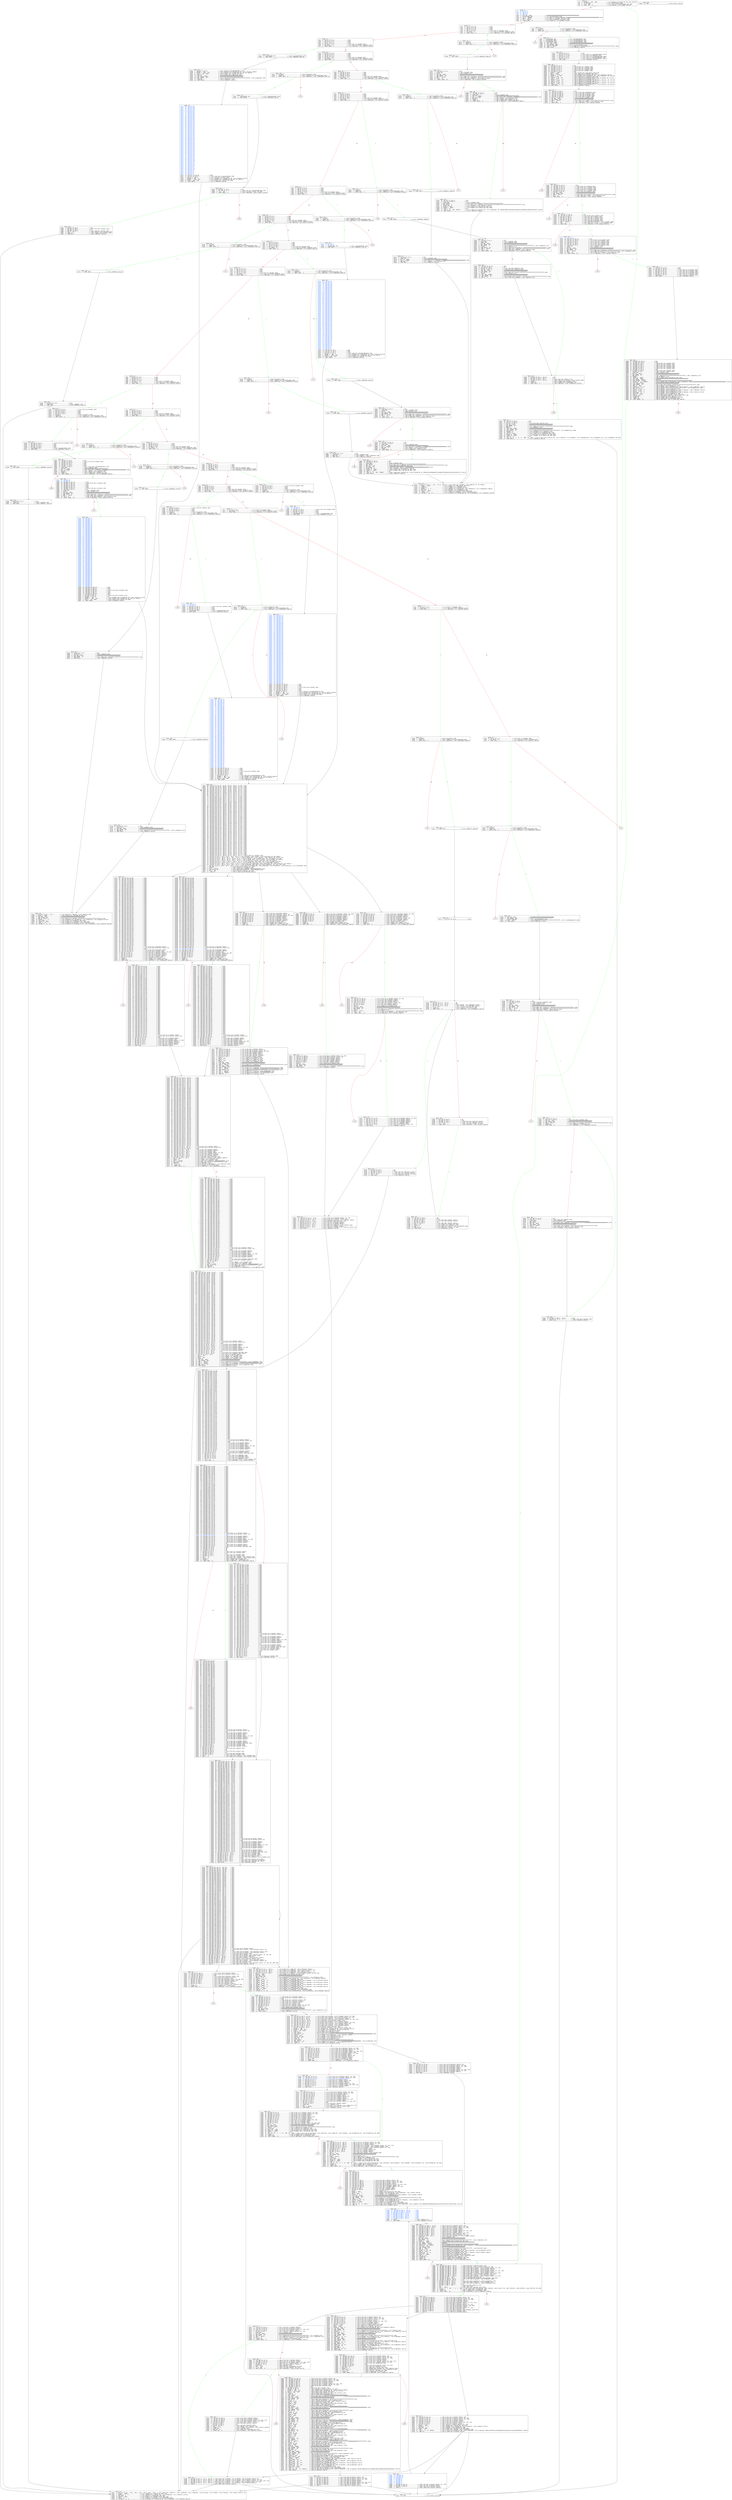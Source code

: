 
digraph G {
graph [fontname = "consolas"];
node  [fontname = "consolas"];
edge  [fontname = "consolas"];
b_0 [label=<-----   BLOCK ~0 -----<br align="left"/> 0x4: .2 \ MSTORE(.3, .1#40, .0#60)............... // V~0.2-MSTORE(v~0.3-PHIxb232-0B, #40, #60)-xb19a-NV<br align="left"/> 0x7: .5 = CALLDATASIZE........................... // V~0.5-CALLDATASIZE()-xbb14<br align="left"/> 0x8: .6 = LT(.5, .4#4)........................... // V~0.6-LT(v~0.5-CALLDATASIZExbb14, #4)-x40b2<br align="left"/> 0xc: .8 \ JUMPI(.7#e2, .6)....................... // V~0.8-JUMPI(#e2, v~0.6-LTx40b2)-x65dc-NV<br align="left"/>>, shape="record"];
b_d [label=<-----   BLOCK ~d -----<br align="left"/><font color="#004fff"> 0xd: .16 = PHI~d[-1]</font><br align="left"/><font color="#004fff"> 0xd: .15 = PHI~d[-3]</font><br align="left"/><font color="#004fff"> 0xd: .14 = PHI~d[-4]</font><br align="left"/><font color="#004fff"> 0xd: .13 = PHI~d[-2]</font><br align="left"/> 0x16: .3 = EXP(.2#2, .1#e0)...................... // #100000000000000000000000000000000000000000000000000000000<br align="left"/> 0x19: .5 = CALLDATALOAD(.4#0).................... // V~d.5-CALLDATALOAD(#0)-x15b2<br align="left"/> 0x1a: .6 = DIV(.5, .3#1000)...................... // V~d.6-DIV(v~d.5-CALLDATALOADx15b2, #100000000000000000000000000000000000000000000000000000000)-x4ea2<br align="left"/> 0x1b: .7 = AND(.6, .0#ffff)...................... // V~d.7-AND(v~d.6-DIVx4ea2, #ffffffff)-x4954<br align="left"/> 0x22: .9 = EQ(.7, .8#27eb)....................... // V~d.9-EQ(v~d.7-ANDx4954, #27ebe40a)-xb995<br align="left"/> 0x26: .11 \ JUMPI(.10#e7, .9).................... // V~d.11-JUMPI(#e7, v~d.9-EQxb995)-xa73a-NV<br align="left"/>>, shape="record"];
b_27 [label=<-----   BLOCK ~27 -----<br align="left"/> 0x27: .9 = PHI~27[-2](~d.16)..................... // None<br align="left"/> 0x27: .8 = PHI~27[-4](~d.15)..................... // None<br align="left"/> 0x27: .7 = PHI~27[-5](~d.14)..................... // None<br align="left"/> 0x27: .6 = PHI~27[-3](~d.13)..................... // None<br align="left"/> 0x27: .0 = PHI~27[-1](~d.7)...................... // V~27.0-FW(v~d.7-ANDx4954)-x4954<br align="left"/> 0x2d: .2 = EQ(.1#3f4b, .0)....................... // V~27.2-EQ(v~27.0-FWx4954, #3f4ba83a)-xbfb9<br align="left"/> 0x31: .4 \ JUMPI(.3#114, .2)..................... // V~27.4-JUMPI(#114, v~27.2-EQxbfb9)-xddac-NV<br align="left"/>>, shape="record"];
b_32 [label=<-----   BLOCK ~32 -----<br align="left"/> 0x32: .9 = PHI~32[-2](~27.9)..................... // None<br align="left"/> 0x32: .8 = PHI~32[-4](~27.8)..................... // None<br align="left"/> 0x32: .7 = PHI~32[-5](~27.7)..................... // None<br align="left"/> 0x32: .6 = PHI~32[-3](~27.6)..................... // None<br align="left"/> 0x32: .0 = PHI~32[-1](~27.0)..................... // V~32.0-FW(v~27.0-FWx4954)-x4954<br align="left"/> 0x38: .2 = EQ(.1#454a, .0)....................... // V~32.2-EQ(v~32.0-FWx4954, #454a2ab3)-x8ffb<br align="left"/> 0x3c: .4 \ JUMPI(.3#13b, .2)..................... // V~32.4-JUMPI(#13b, v~32.2-EQx8ffb)-xef20-NV<br align="left"/>>, shape="record"];
b_3d [label=<-----   BLOCK ~3d -----<br align="left"/> 0x3d: .9 = PHI~3d[-2](~32.9)..................... // None<br align="left"/> 0x3d: .8 = PHI~3d[-4](~32.8)..................... // None<br align="left"/> 0x3d: .7 = PHI~3d[-5](~32.7)..................... // None<br align="left"/> 0x3d: .6 = PHI~3d[-3](~32.6)..................... // None<br align="left"/> 0x3d: .0 = PHI~3d[-1](~32.0)..................... // V~3d.0-FW(v~32.0-FWx4954)-x4954<br align="left"/> 0x43: .2 = EQ(.1#484e, .0)....................... // V~3d.2-EQ(v~3d.0-FWx4954, #484eccb4)-x1ada<br align="left"/> 0x47: .4 \ JUMPI(.3#146, .2)..................... // V~3d.4-JUMPI(#146, v~3d.2-EQx1ada)-x87b2-NV<br align="left"/>>, shape="record"];
b_48 [label=<-----   BLOCK ~48 -----<br align="left"/> 0x48: .9 = PHI~48[-2](~3d.9)..................... // None<br align="left"/> 0x48: .8 = PHI~48[-4](~3d.8)..................... // None<br align="left"/> 0x48: .7 = PHI~48[-5](~3d.7)..................... // None<br align="left"/> 0x48: .6 = PHI~48[-3](~3d.6)..................... // None<br align="left"/> 0x48: .0 = PHI~48[-1](~3d.0)..................... // V~48.0-FW(v~3d.0-FWx4954)-x4954<br align="left"/> 0x4e: .2 = EQ(.1#5c97, .0)....................... // V~48.2-EQ(v~48.0-FWx4954, #5c975abb)-xa8ce<br align="left"/> 0x52: .4 \ JUMPI(.3#16e, .2)..................... // V~48.4-JUMPI(#16e, v~48.2-EQxa8ce)-xb3e8-NV<br align="left"/>>, shape="record"];
b_53 [label=<-----   BLOCK ~53 -----<br align="left"/> 0x53: .8 = PHI~53[-2](~48.9)..................... // None<br align="left"/> 0x53: .7 = PHI~53[-4](~48.8)..................... // None<br align="left"/> 0x53: .6 = PHI~53[-5](~48.7)..................... // None<br align="left"/> 0x53: .5 = PHI~53[-3](~48.6)..................... // None<br align="left"/> 0x53: .0 = PHI~53[-1](~48.0)..................... // V~53.0-FW(v~48.0-FWx4954)-x4954<br align="left"/> 0x59: .2 = EQ(.1#5fd8, .0)....................... // V~53.2-EQ(v~53.0-FWx4954, #5fd8c710)-xc4c9<br align="left"/> 0x5d: .4 \ JUMPI(.3#181, .2)..................... // V~53.4-JUMPI(#181, v~53.2-EQxc4c9)-x1c4a-NV<br align="left"/>>, shape="record"];
b_5e [label=<-----   BLOCK ~5e -----<br align="left"/> 0x5e: .8 = PHI~5e[-2](~53.8)..................... // None<br align="left"/> 0x5e: .7 = PHI~5e[-4](~53.7)..................... // None<br align="left"/> 0x5e: .6 = PHI~5e[-5](~53.6)..................... // None<br align="left"/> 0x5e: .5 = PHI~5e[-3](~53.5)..................... // None<br align="left"/> 0x5e: .0 = PHI~5e[-1](~53.0)..................... // V~5e.0-FW(v~53.0-FWx4954)-x4954<br align="left"/> 0x64: .2 = EQ(.1#78bd, .0)....................... // V~5e.2-EQ(v~5e.0-FWx4954, #78bd7935)-xea57<br align="left"/> 0x68: .4 \ JUMPI(.3#194, .2)..................... // V~5e.4-JUMPI(#194, v~5e.2-EQxea57)-xbe1b-NV<br align="left"/>>, shape="record"];
b_69 [label=<-----   BLOCK ~69 -----<br align="left"/> 0x69: .8 = PHI~69[-2](~5e.8)..................... // None<br align="left"/> 0x69: .7 = PHI~69[-4](~5e.7)..................... // None<br align="left"/> 0x69: .6 = PHI~69[-5](~5e.6)..................... // None<br align="left"/> 0x69: .5 = PHI~69[-3](~5e.5)..................... // None<br align="left"/> 0x69: .0 = PHI~69[-1](~5e.0)..................... // V~69.0-FW(v~5e.0-FWx4954)-x4954<br align="left"/> 0x6f: .2 = EQ(.1#83b5, .0)....................... // V~69.2-EQ(v~69.0-FWx4954, #83b5ff8b)-x87c3<br align="left"/> 0x73: .4 \ JUMPI(.3#1e5, .2)..................... // V~69.4-JUMPI(#1e5, v~69.2-EQx87c3)-xdaa4-NV<br align="left"/>>, shape="record"];
b_74 [label=<-----   BLOCK ~74 -----<br align="left"/> 0x74: .8 = PHI~74[-2](~69.8)..................... // None<br align="left"/> 0x74: .7 = PHI~74[-4](~69.7)..................... // None<br align="left"/> 0x74: .6 = PHI~74[-5](~69.6)..................... // None<br align="left"/> 0x74: .5 = PHI~74[-3](~69.5)..................... // None<br align="left"/> 0x74: .0 = PHI~74[-1](~69.0)..................... // V~74.0-FW(v~69.0-FWx4954)-x4954<br align="left"/> 0x7a: .2 = EQ(.1#8456, .0)....................... // V~74.2-EQ(v~74.0-FWx4954, #8456cb59)-x2bf0<br align="left"/> 0x7e: .4 \ JUMPI(.3#1f8, .2)..................... // V~74.4-JUMPI(#1f8, v~74.2-EQx2bf0)-x6bca-NV<br align="left"/>>, shape="record"];
b_7f [label=<-----   BLOCK ~7f -----<br align="left"/> 0x7f: .8 = PHI~7f[-2](~74.8)..................... // None<br align="left"/> 0x7f: .7 = PHI~7f[-4](~74.7)..................... // None<br align="left"/> 0x7f: .6 = PHI~7f[-5](~74.6)..................... // None<br align="left"/> 0x7f: .5 = PHI~7f[-3](~74.5)..................... // None<br align="left"/> 0x7f: .0 = PHI~7f[-1](~74.0)..................... // V~7f.0-FW(v~74.0-FWx4954)-x4954<br align="left"/> 0x85: .2 = EQ(.1#85b8, .0)....................... // V~7f.2-EQ(v~7f.0-FWx4954, #85b86188)-xa5c6<br align="left"/> 0x89: .4 \ JUMPI(.3#20b, .2)..................... // V~7f.4-JUMPI(#20b, v~7f.2-EQxa5c6)-xc086-NV<br align="left"/>>, shape="record"];
b_8a [label=<-----   BLOCK ~8a -----<br align="left"/> 0x8a: .8 = PHI~8a[-2](~7f.8)..................... // None<br align="left"/> 0x8a: .7 = PHI~8a[-4](~7f.7)..................... // None<br align="left"/> 0x8a: .6 = PHI~8a[-5](~7f.6)..................... // None<br align="left"/> 0x8a: .5 = PHI~8a[-3](~7f.5)..................... // None<br align="left"/> 0x8a: .0 = PHI~8a[-1](~7f.0)..................... // V~8a.0-FW(v~7f.0-FWx4954)-x4954<br align="left"/> 0x90: .2 = EQ(.1#878e, .0)....................... // V~8a.2-EQ(v~8a.0-FWx4954, #878eb368)-x39ca<br align="left"/> 0x94: .4 \ JUMPI(.3#21e, .2)..................... // V~8a.4-JUMPI(#21e, v~8a.2-EQx39ca)-x4670-NV<br align="left"/>>, shape="record"];
b_95 [label=<-----   BLOCK ~95 -----<br align="left"/> 0x95: .7 = PHI~95[-3](~8a.5)..................... // None<br align="left"/> 0x95: .6 = PHI~95[-4](~8a.7)..................... // None<br align="left"/> 0x95: .5 = PHI~95[-2](~8a.8)..................... // None<br align="left"/> 0x95: .0 = PHI~95[-1](~8a.0)..................... // V~95.0-FW(v~8a.0-FWx4954)-x4954<br align="left"/> 0x9b: .2 = EQ(.1#8a98, .0)....................... // V~95.2-EQ(v~95.0-FWx4954, #8a98a9cc)-xc924<br align="left"/> 0x9f: .4 \ JUMPI(.3#234, .2)..................... // V~95.4-JUMPI(#234, v~95.2-EQxc924)-xeb17-NV<br align="left"/>>, shape="record"];
b_a0 [label=<-----   BLOCK ~a0 -----<br align="left"/> 0xa0: .7 = PHI~a0[-3](~95.7)..................... // None<br align="left"/> 0xa0: .6 = PHI~a0[-4](~95.6)..................... // None<br align="left"/> 0xa0: .5 = PHI~a0[-2](~95.5)..................... // None<br align="left"/> 0xa0: .0 = PHI~a0[-1](~95.0)..................... // V~a0.0-FW(v~95.0-FWx4954)-x4954<br align="left"/> 0xa6: .2 = EQ(.1#8da5, .0)....................... // V~a0.2-EQ(v~a0.0-FWx4954, #8da5cb5b)-xa884<br align="left"/> 0xaa: .4 \ JUMPI(.3#247, .2)..................... // V~a0.4-JUMPI(#247, v~a0.2-EQxa884)-x6196-NV<br align="left"/>>, shape="record"];
b_ab [label=<-----   BLOCK ~ab -----<br align="left"/> 0xab: .7 = PHI~ab[-3](~a0.7)..................... // None<br align="left"/> 0xab: .6 = PHI~ab[-4](~a0.6)..................... // None<br align="left"/> 0xab: .5 = PHI~ab[-2](~a0.5)..................... // None<br align="left"/> 0xab: .0 = PHI~ab[-1](~a0.0)..................... // V~ab.0-FW(v~a0.0-FWx4954)-x4954<br align="left"/> 0xb1: .2 = EQ(.1#96b5, .0)....................... // V~ab.2-EQ(v~ab.0-FWx4954, #96b5a755)-x1ab4<br align="left"/> 0xb5: .4 \ JUMPI(.3#276, .2)..................... // V~ab.4-JUMPI(#276, v~ab.2-EQx1ab4)-xf9d8-NV<br align="left"/>>, shape="record"];
b_b6 [label=<-----   BLOCK ~b6 -----<br align="left"/> 0xb6: .7 = PHI~b6[-3](~ab.7)..................... // None<br align="left"/> 0xb6: .6 = PHI~b6[-4](~ab.6)..................... // None<br align="left"/> 0xb6: .5 = PHI~b6[-2](~ab.5)..................... // None<br align="left"/> 0xb6: .0 = PHI~b6[-1](~ab.0)..................... // V~b6.0-FW(v~ab.0-FWx4954)-x4954<br align="left"/> 0xbc: .2 = EQ(.1#c55d, .0)....................... // V~b6.2-EQ(v~b6.0-FWx4954, #c55d0f56)-x725a<br align="left"/> 0xc0: .4 \ JUMPI(.3#28c, .2)..................... // V~b6.4-JUMPI(#28c, v~b6.2-EQx725a)-x7f86-NV<br align="left"/>>, shape="record"];
b_c1 [label=<-----   BLOCK ~c1 -----<br align="left"/> 0xc1: .0 = PHI~c1[-1](~b6.0)..................... // V~c1.0-FW(v~b6.0-FWx4954)-x4954<br align="left"/> 0xc7: .2 = EQ(.1#dd1b, .0)....................... // V~c1.2-EQ(v~c1.0-FWx4954, #dd1b7a0f)-x13b5<br align="left"/> 0xcb: .4 \ JUMPI(.3#2a2, .2)..................... // V~c1.4-JUMPI(#2a2, v~c1.2-EQx13b5)-xbfaa-NV<br align="left"/>>, shape="record"];
b_cc [label=<-----   BLOCK ~cc -----<br align="left"/> 0xcc: .0 = PHI~cc[-1](~c1.0)..................... // V~cc.0-FW(v~c1.0-FWx4954)-x4954<br align="left"/> 0xd2: .2 = EQ(.1#eac9, .0)....................... // V~cc.2-EQ(v~cc.0-FWx4954, #eac9d94c)-xa318<br align="left"/> 0xd6: .4 \ JUMPI(.3#2b5, .2)..................... // V~cc.4-JUMPI(#2b5, v~cc.2-EQxa318)-x6eb2-NV<br align="left"/>>, shape="record"];
b_d7 [label=<-----   BLOCK ~d7 -----<br align="left"/> 0xd7: .0 = PHI~d7[-1](~cc.0)..................... // V~d7.0-FW(v~cc.0-FWx4954)-x4954<br align="left"/> 0xdd: .2 = EQ(.1#f2fd, .0)....................... // V~d7.2-EQ(v~d7.0-FWx4954, #f2fde38b)-xbfef<br align="left"/> 0xe1: .4 \ JUMPI(.3#2c8, .2)..................... // V~d7.4-JUMPI(#2c8, v~d7.2-EQxbfef)-xf013-NV<br align="left"/>>, shape="record"];
b_e7 [label=<-----   BLOCK ~e7 -----<br align="left"/> 0xe8: .0 = CALLVALUE............................. // V~e7.0-CALLVALUE()-x78d0<br align="left"/> 0xe9: .1 = ISZERO(.0)............................ // V~e7.1-ISZERO(v~e7.0-CALLVALUEx78d0)-x8a44<br align="left"/> 0xed: .3 \ JUMPI(.2#f2, .1)...................... // V~e7.3-JUMPI(#f2, v~e7.1-ISZEROx8a44)-x8e1c-NV<br align="left"/>>, shape="record"];
b_f2 [label=<-----   BLOCK ~f2 -----<br align="left"/> 0xf8: .2 = CALLDATALOAD(.1#4).................... // V~f2.2-CALLDATALOAD(#4)-x1031<br align="left"/> 0xfb: .4 = CALLDATALOAD(.3#24)................... // V~f2.4-CALLDATALOAD(#24)-x9927<br align="left"/> 0xfe: .6 = CALLDATALOAD(.5#44)................... // V~f2.6-CALLDATALOAD(#44)-x9dcf<br align="left"/> 0x101: .8 = CALLDATALOAD(.7#64).................. // V~f2.8-CALLDATALOAD(#64)-x2a90<br align="left"/> 0x108: .12 = EXP(.11#2, .10#a0).................. // #10000000000000000000000000000000000000000<br align="left"/> 0x109: .13 = SUB(.12#1000, .9#1)................. // #ffffffffffffffffffffffffffffffffffffffff<br align="left"/> 0x10c: .15 = CALLDATALOAD(.14#84)................ // V~f2.15-CALLDATALOAD(#84)-x35ae<br align="left"/> 0x10d: .16 = AND(.15, .13#ffff).................. // V~f2.16-AND(v~f2.15-CALLDATALOADx35ae, #ffffffffffffffffffffffffffffffffffffffff)-x654e<br align="left"/> 0x111: .18 \ JUMP(.17#2e7)....................... // V~f2.18-JUMP(#2e7)-xa0a8-NV<br align="left"/>>, shape="record"];
b_112 [label=<-----   BLOCK ~112 -----<br align="left"/> 0x113: .0 \ STOP................................. // V~112.0-STOP()-x2415-NV<br align="left"/>>, shape="record"];
b_114 [label=<-----   BLOCK ~114 -----<br align="left"/> 0x115: .0 = CALLVALUE............................ // V~114.0-CALLVALUE()-x78d0<br align="left"/> 0x116: .1 = ISZERO(.0)........................... // V~114.1-ISZERO(v~114.0-CALLVALUEx78d0)-x8a44<br align="left"/> 0x11a: .3 \ JUMPI(.2#11f, .1).................... // V~114.3-JUMPI(#11f, v~114.1-ISZEROx8a44)-xd621-NV<br align="left"/>>, shape="record"];
b_11f [label=<-----   BLOCK ~11f -----<br align="left"/> 0x126: .2 \ JUMP(.1#3bf)......................... // V~11f.2-JUMP(#3bf)-x8bae-NV<br align="left"/>>, shape="record"];
b_127 [label=<-----   BLOCK ~127 -----<br align="left"/> 0x127: .3 = PHI~127[-1](~4c1.7, ~663.3, ~3f3.15, ~60d.19) // V~127.3-PHI(v~4c1.7-ANDxb077, v~663.3-ANDxc9dc, #1, #1)-xd588(1,)<br align="left"/> 0x12a: .1 = MLOAD(.2, .0#40)..................... // V~127.1-MLOAD(v~127.2-PHIxe54e-0B, #40)-x25c0<br align="left"/> 0x12c: .4 = ISZERO(.3)........................... // V~127.4-ISZERO(v~127.3-PHIxd588)-xd7e3<br align="left"/> 0x12d: .5 = ISZERO(.4)........................... // V~127.5-ISZERO(v~127.4-ISZEROxd7e3)-x2052<br align="left"/> 0x12f: .6 \ MSTORE(.2, .1, .5)................... // V~127.6-MSTORE(v~127.2-PHIxe54e-0B, v~127.1-MLOADx25c0, v~127.5-ISZEROx2052)-x10dd-NV<br align="left"/> 0x132: .8 = ADD(.7#20, .1)....................... // V~127.8-ADD(#20, v~127.1-MLOADx25c0)-x8de1<br align="left"/> 0x135: .10 = MLOAD(.6, .9#40).................... // V~127.10-MLOAD(v~127.6-MSTOREx10dd-0B, #40)-xea18<br align="left"/> 0x138: .11 = SUB(.8, .10)........................ // V~127.11-SUB(v~127.8-ADDx8de1, v~127.10-MLOADxea18)-xfe35<br align="left"/> 0x13a: .12 \ RETURN(.6, .10, .11)................ // V~127.12-RETURN(v~127.6-MSTOREx10dd-0B, v~127.10-MLOADxea18, v~127.11-SUBxfe35)-xce4a-NV<br align="left"/>>, shape="record"];
b_13b [label=<-----   BLOCK ~13b -----<br align="left"/> 0x141: .2 = CALLDATALOAD(.1#4)................... // V~13b.2-CALLDATALOAD(#4)-x1031<br align="left"/> 0x145: .4 \ JUMP(.3#443)......................... // V~13b.4-JUMP(#443)-xabaa-NV<br align="left"/>>, shape="record"];
b_146 [label=<-----   BLOCK ~146 -----<br align="left"/> 0x147: .0 = CALLVALUE............................ // V~146.0-CALLVALUE()-x78d0<br align="left"/> 0x148: .1 = ISZERO(.0)........................... // V~146.1-ISZERO(v~146.0-CALLVALUEx78d0)-x8a44<br align="left"/> 0x14c: .3 \ JUMPI(.2#151, .1).................... // V~146.3-JUMPI(#151, v~146.1-ISZEROx8a44)-x38f7-NV<br align="left"/>>, shape="record"];
b_151 [label=<-----   BLOCK ~151 -----<br align="left"/> 0x157: .2 = CALLDATALOAD(.1#4)................... // V~151.2-CALLDATALOAD(#4)-x1031<br align="left"/> 0x15b: .4 \ JUMP(.3#4ad)......................... // V~151.4-JUMP(#4ad)-xaa2c-NV<br align="left"/>>, shape="record"];
b_15c [label=<-----   BLOCK ~15c -----<br align="left"/> 0x15c: .3 = PHI~15c[-1](~5d4.1, ~6dd.1, ~4ba.3, ~7a6.3, ~3b7.8, ~4a8.5, ~766.1) // V~15c.3-PHI(v~5d4.1-SLOADxc15f, v~6dd.1-SLOADx48d2, v~4ba.3-SLOADxf061, v~7a6.3-DIVx2a64, v~3b7.8-FWx84f5, v~4a8.5-PHIxb528, v~766.1-FWx5e27)-x59f5(0, 426)<br align="left"/> 0x15f: .1 = MLOAD(.2, .0#40)..................... // V~15c.1-MLOAD(v~15c.2-PHIxb37c-0B, #40)-xed70<br align="left"/> 0x162: .4 \ MSTORE(.2, .1, .3)................... // V~15c.4-MSTORE(v~15c.2-PHIxb37c-0B, v~15c.1-MLOADxed70, v~15c.3-PHIx59f5)-xc2cb-NV<br align="left"/> 0x165: .6 = ADD(.5#20, .1)....................... // V~15c.6-ADD(v~15c.1-MLOADxed70, #20)-xf6dd<br align="left"/> 0x168: .8 = MLOAD(.4, .7#40)..................... // V~15c.8-MLOAD(v~15c.4-MSTORExc2cb-0B, #40)-x3885<br align="left"/> 0x16b: .9 = SUB(.6, .8).......................... // V~15c.9-SUB(v~15c.6-ADDxf6dd, v~15c.8-MLOADx3885)-x55e0<br align="left"/> 0x16d: .10 \ RETURN(.4, .8, .9).................. // V~15c.10-RETURN(v~15c.4-MSTORExc2cb-0B, v~15c.8-MLOADx3885, v~15c.9-SUBx55e0)-xa914-NV<br align="left"/>>, shape="record"];
b_16e [label=<-----   BLOCK ~16e -----<br align="left"/> 0x16f: .0 = CALLVALUE............................ // V~16e.0-CALLVALUE()-x78d0<br align="left"/> 0x170: .1 = ISZERO(.0)........................... // V~16e.1-ISZERO(v~16e.0-CALLVALUEx78d0)-x8a44<br align="left"/> 0x174: .3 \ JUMPI(.2#179, .1).................... // V~16e.3-JUMPI(#179, v~16e.1-ISZEROx8a44)-x81f1-NV<br align="left"/>>, shape="record"];
b_179 [label=<-----   BLOCK ~179 -----<br align="left"/> 0x180: .2 \ JUMP(.1#4c1)......................... // V~179.2-JUMP(#4c1)-x5909-NV<br align="left"/>>, shape="record"];
b_181 [label=<-----   BLOCK ~181 -----<br align="left"/> 0x182: .0 = CALLVALUE............................ // V~181.0-CALLVALUE()-x78d0<br align="left"/> 0x183: .1 = ISZERO(.0)........................... // V~181.1-ISZERO(v~181.0-CALLVALUEx78d0)-x8a44<br align="left"/> 0x187: .3 \ JUMPI(.2#18c, .1).................... // V~181.3-JUMPI(#18c, v~181.1-ISZEROx8a44)-xa62b-NV<br align="left"/>>, shape="record"];
b_18c [label=<-----   BLOCK ~18c -----<br align="left"/> 0x193: .2 \ JUMP(.1#4d1)......................... // V~18c.2-JUMP(#4d1)-xb88b-NV<br align="left"/>>, shape="record"];
b_194 [label=<-----   BLOCK ~194 -----<br align="left"/> 0x195: .0 = CALLVALUE............................ // V~194.0-CALLVALUE()-x78d0<br align="left"/> 0x196: .1 = ISZERO(.0)........................... // V~194.1-ISZERO(v~194.0-CALLVALUEx78d0)-x8a44<br align="left"/> 0x19a: .3 \ JUMPI(.2#19f, .1).................... // V~194.3-JUMPI(#19f, v~194.1-ISZEROx8a44)-xe0c9-NV<br align="left"/>>, shape="record"];
b_19f [label=<-----   BLOCK ~19f -----<br align="left"/><font color="#004fff"> 0x19f: .7 = PHI~19f[-2]</font><br align="left"/><font color="#004fff"> 0x19f: .6 = PHI~19f[-1]</font><br align="left"/> 0x1a5: .2 = CALLDATALOAD(.1#4)................... // V~19f.2-CALLDATALOAD(#4)-x1031<br align="left"/> 0x1a9: .4 \ JUMP(.3#547)......................... // V~19f.4-JUMP(#547)-xcbcc-NV<br align="left"/>>, shape="record"];
b_1aa [label=<-----   BLOCK ~1aa -----<br align="left"/> 0x1aa: .23 = PHI~1aa[-2](~571.27, ~766.11)....... // V~1aa.23-PHI(v~571.27-ANDx1728, v~766.11-PHIxaf19)-xfd1a(0,)<br align="left"/> 0x1aa: .18 = PHI~1aa[-3](~571.24, ~766.12)....... // V~1aa.18-PHI(v~571.24-ANDx373a, v~766.12-PHIxf214)-xc459(0, 1126)<br align="left"/> 0x1aa: .14 = PHI~1aa[-1](~571.31, ~766.1)........ // V~1aa.14-PHI(v~571.31-ANDxf4c8, v~766.1-FWx5e27)-x9d10<br align="left"/> 0x1aa: .13 = PHI~1aa[-4](~571.20, ~766.14)....... // V~1aa.13-PHI(v~571.20-ANDx5bd6, v~766.14-PHIxec92)-x7a09(0, 274)<br align="left"/> 0x1aa: .8 = PHI~1aa[-5](~571.13, ~766.9)......... // V~1aa.8-PHI(v~571.13-ANDxac72, v~766.9-PHIxe9c8)-x9c13(0, 274, 348, 426)<br align="left"/> 0x1ad: .1 = MLOAD(.2, .0#40)..................... // V~1aa.1-MLOAD(v~1aa.2-PHIxae5c-0B, #40)-x1470<br align="left"/> 0x1b4: .6 = EXP(.5#2, .4#a0)..................... // #10000000000000000000000000000000000000000<br align="left"/> 0x1b5: .7 = SUB(.6#1000, .3#1)................... // #ffffffffffffffffffffffffffffffffffffffff<br align="left"/> 0x1b8: .9 = AND(.8, .7#ffff)..................... // V~1aa.9-AND(#ffffffffffffffffffffffffffffffffffffffff, v~1aa.8-PHIx9c13)-xd318<br align="left"/> 0x1ba: .10 \ MSTORE(.2, .1, .9).................. // V~1aa.10-MSTORE(v~1aa.2-PHIxae5c-0B, v~1aa.1-MLOADx1470, v~1aa.9-ANDxd318)-xd9dd-NV<br align="left"/> 0x1be: .12 = ADD(.1, .11#20)..................... // V~1aa.12-ADD(v~1aa.1-MLOADx1470, #20)-xa8e7<br align="left"/> 0x1c2: .15 \ MSTORE(.10, .12, .13)............... // V~1aa.15-MSTORE(v~1aa.10-MSTORExd9dd-0B, v~1aa.12-ADDxa8e7, v~1aa.13-PHIx7a09)-xd76b-NV<br align="left"/> 0x1c7: .17 = ADD(.1, .16#40)..................... // V~1aa.17-ADD(v~1aa.1-MLOADx1470, #40)-xc708<br align="left"/> 0x1cb: .19 \ MSTORE(.15, .17, .18)............... // V~1aa.19-MSTORE(v~1aa.15-MSTORExd76b-0B, v~1aa.17-ADDxc708, v~1aa.18-PHIxc459)-x7995-NV<br align="left"/> 0x1cf: .21 = ADD(.1, .20#60)..................... // V~1aa.21-ADD(v~1aa.1-MLOADx1470, #60)-x4988<br align="left"/> 0x1d0: .22 \ MSTORE(.19, .21, .23)............... // V~1aa.22-MSTORE(v~1aa.19-MSTOREx7995-0B, v~1aa.21-ADDx4988, v~1aa.23-PHIxfd1a)-x9770-NV<br align="left"/> 0x1d4: .25 = ADD(.1, .24#80)..................... // V~1aa.25-ADD(v~1aa.1-MLOADx1470, #80)-x216e<br align="left"/> 0x1d8: .26 \ MSTORE(.22, .25, .14)............... // V~1aa.26-MSTORE(v~1aa.22-MSTOREx9770-0B, v~1aa.25-ADDx216e, v~1aa.14-PHIx9d10)-x96ef-NV<br align="left"/> 0x1dd: .28 = ADD(.1, .27#a0)..................... // V~1aa.28-ADD(v~1aa.1-MLOADx1470, #a0)-xe7dd<br align="left"/> 0x1df: .29 = MLOAD(.26, .16#40).................. // V~1aa.29-MLOAD(v~1aa.26-MSTOREx96ef-0B, #40)-xa929<br align="left"/> 0x1e2: .30 = SUB(.28, .29)....................... // V~1aa.30-SUB(v~1aa.28-ADDxe7dd, v~1aa.29-MLOADxa929)-xab66<br align="left"/> 0x1e4: .31 \ RETURN(.26, .29, .30)............... // V~1aa.31-RETURN(v~1aa.26-MSTOREx96ef-0B, v~1aa.29-MLOADxa929, v~1aa.30-SUBxab66)-x4428-NV<br align="left"/>>, shape="record"];
b_1e5 [label=<-----   BLOCK ~1e5 -----<br align="left"/> 0x1e6: .0 = CALLVALUE............................ // V~1e5.0-CALLVALUE()-x78d0<br align="left"/> 0x1e7: .1 = ISZERO(.0)........................... // V~1e5.1-ISZERO(v~1e5.0-CALLVALUEx78d0)-x8a44<br align="left"/> 0x1eb: .3 \ JUMPI(.2#1f0, .1).................... // V~1e5.3-JUMPI(#1f0, v~1e5.1-ISZEROx8a44)-xdec7-NV<br align="left"/>>, shape="record"];
b_1f0 [label=<-----   BLOCK ~1f0 -----<br align="left"/> 0x1f7: .2 \ JUMP(.1#5d4)......................... // V~1f0.2-JUMP(#5d4)-x42aa-NV<br align="left"/>>, shape="record"];
b_1f8 [label=<-----   BLOCK ~1f8 -----<br align="left"/> 0x1f9: .0 = CALLVALUE............................ // V~1f8.0-CALLVALUE()-x78d0<br align="left"/> 0x1fa: .1 = ISZERO(.0)........................... // V~1f8.1-ISZERO(v~1f8.0-CALLVALUEx78d0)-x8a44<br align="left"/> 0x1fe: .3 \ JUMPI(.2#203, .1).................... // V~1f8.3-JUMPI(#203, v~1f8.1-ISZEROx8a44)-x40e3-NV<br align="left"/>>, shape="record"];
b_203 [label=<-----   BLOCK ~203 -----<br align="left"/> 0x20a: .2 \ JUMP(.1#5da)......................... // V~203.2-JUMP(#5da)-x25d7-NV<br align="left"/>>, shape="record"];
b_20b [label=<-----   BLOCK ~20b -----<br align="left"/> 0x20c: .0 = CALLVALUE............................ // V~20b.0-CALLVALUE()-x78d0<br align="left"/> 0x20d: .1 = ISZERO(.0)........................... // V~20b.1-ISZERO(v~20b.0-CALLVALUEx78d0)-x8a44<br align="left"/> 0x211: .3 \ JUMPI(.2#216, .1).................... // V~20b.3-JUMPI(#216, v~20b.1-ISZEROx8a44)-x62d1-NV<br align="left"/>>, shape="record"];
b_216 [label=<-----   BLOCK ~216 -----<br align="left"/> 0x21d: .2 \ JUMP(.1#663)......................... // V~216.2-JUMP(#663)-x92fd-NV<br align="left"/>>, shape="record"];
b_21e [label=<-----   BLOCK ~21e -----<br align="left"/> 0x21e: .8 = PHI~21e[-1](~8a.0)................... // V~21e.8-FW(v~8a.0-FWx4954)-x4954<br align="left"/> 0x21e: .7 = PHI~21e[-2](~8a.8)................... // None<br align="left"/> 0x21e: .6 = PHI~21e[-4](~8a.7)................... // None<br align="left"/> 0x21e: .5 = PHI~21e[-5](~8a.6)................... // None<br align="left"/> 0x21e: .4 = PHI~21e[-3](~8a.5)................... // None<br align="left"/> 0x21f: .0 = CALLVALUE............................ // V~21e.0-CALLVALUE()-x78d0<br align="left"/> 0x220: .1 = ISZERO(.0)........................... // V~21e.1-ISZERO(v~21e.0-CALLVALUEx78d0)-x8a44<br align="left"/> 0x224: .3 \ JUMPI(.2#229, .1).................... // V~21e.3-JUMPI(#229, v~21e.1-ISZEROx8a44)-x1b47-NV<br align="left"/>>, shape="record"];
b_229 [label=<-----   BLOCK ~229 -----<br align="left"/> 0x229: .9 = PHI~229[-1](~21e.8).................. // V~229.9-FW(v~21e.8-FWx4954)-x4954<br align="left"/> 0x229: .8 = PHI~229[-2](~21e.7).................. // None<br align="left"/> 0x229: .7 = PHI~229[-4](~21e.6).................. // None<br align="left"/> 0x229: .6 = PHI~229[-5](~21e.5).................. // None<br align="left"/> 0x229: .5 = PHI~229[-3](~21e.4).................. // None<br align="left"/> 0x22f: .2 = CALLDATALOAD(.1#4)................... // V~229.2-CALLDATALOAD(#4)-x1031<br align="left"/> 0x233: .4 \ JUMP(.3#66c)......................... // V~229.4-JUMP(#66c)-x35f8-NV<br align="left"/>>, shape="record"];
b_234 [label=<-----   BLOCK ~234 -----<br align="left"/> 0x235: .0 = CALLVALUE............................ // V~234.0-CALLVALUE()-x78d0<br align="left"/> 0x236: .1 = ISZERO(.0)........................... // V~234.1-ISZERO(v~234.0-CALLVALUEx78d0)-x8a44<br align="left"/> 0x23a: .3 \ JUMPI(.2#23f, .1).................... // V~234.3-JUMPI(#23f, v~234.1-ISZEROx8a44)-x2782-NV<br align="left"/>>, shape="record"];
b_23f [label=<-----   BLOCK ~23f -----<br align="left"/> 0x246: .2 \ JUMP(.1#6dd)......................... // V~23f.2-JUMP(#6dd)-x321e-NV<br align="left"/>>, shape="record"];
b_247 [label=<-----   BLOCK ~247 -----<br align="left"/> 0x248: .0 = CALLVALUE............................ // V~247.0-CALLVALUE()-x78d0<br align="left"/> 0x249: .1 = ISZERO(.0)........................... // V~247.1-ISZERO(v~247.0-CALLVALUEx78d0)-x8a44<br align="left"/> 0x24d: .3 \ JUMPI(.2#252, .1).................... // V~247.3-JUMPI(#252, v~247.1-ISZEROx8a44)-xd735-NV<br align="left"/>>, shape="record"];
b_252 [label=<-----   BLOCK ~252 -----<br align="left"/> 0x259: .2 \ JUMP(.1#6e3)......................... // V~252.2-JUMP(#6e3)-x7523-NV<br align="left"/>>, shape="record"];
b_25a [label=<-----   BLOCK ~25a -----<br align="left"/> 0x25a: .8 = PHI~25a[-1](~6e3.7, ~76d.7).......... // V~25a.8-PHI(v~6e3.7-ANDx3fc6, v~76d.7-ANDx2cf5)-x9025<br align="left"/> 0x25d: .1 = MLOAD(.2, .0#40)..................... // V~25a.1-MLOAD(v~25a.2-PHIx6083-0B, #40)-xe570<br align="left"/> 0x264: .6 = EXP(.5#2, .4#a0)..................... // #10000000000000000000000000000000000000000<br align="left"/> 0x265: .7 = SUB(.6#1000, .3#1)................... // #ffffffffffffffffffffffffffffffffffffffff<br align="left"/> 0x268: .9 = AND(.8, .7#ffff)..................... // V~25a.9-AND(v~25a.8-PHIx9025, #ffffffffffffffffffffffffffffffffffffffff)-xaebd<br align="left"/> 0x26a: .10 \ MSTORE(.2, .1, .9).................. // V~25a.10-MSTORE(v~25a.2-PHIx6083-0B, v~25a.1-MLOADxe570, v~25a.9-ANDxaebd)-xc77e-NV<br align="left"/> 0x26d: .12 = ADD(.11#20, .1)..................... // V~25a.12-ADD(v~25a.1-MLOADxe570, #20)-x92fd<br align="left"/> 0x270: .14 = MLOAD(.10, .13#40).................. // V~25a.14-MLOAD(v~25a.10-MSTORExc77e-0B, #40)-x55de<br align="left"/> 0x273: .15 = SUB(.12, .14)....................... // V~25a.15-SUB(v~25a.12-ADDx92fd, v~25a.14-MLOADx55de)-x7f29<br align="left"/> 0x275: .16 \ RETURN(.10, .14, .15)............... // V~25a.16-RETURN(v~25a.10-MSTORExc77e-0B, v~25a.14-MLOADx55de, v~25a.15-SUBx7f29)-x5d73-NV<br align="left"/>>, shape="record"];
b_276 [label=<-----   BLOCK ~276 -----<br align="left"/> 0x276: .7 = PHI~276[-1](~ab.0)................... // V~276.7-FW(v~ab.0-FWx4954)-x4954<br align="left"/> 0x276: .6 = PHI~276[-3](~ab.7)................... // None<br align="left"/> 0x276: .5 = PHI~276[-4](~ab.6)................... // None<br align="left"/> 0x276: .4 = PHI~276[-2](~ab.5)................... // None<br align="left"/> 0x277: .0 = CALLVALUE............................ // V~276.0-CALLVALUE()-x78d0<br align="left"/> 0x278: .1 = ISZERO(.0)........................... // V~276.1-ISZERO(v~276.0-CALLVALUEx78d0)-x8a44<br align="left"/> 0x27c: .3 \ JUMPI(.2#281, .1).................... // V~276.3-JUMPI(#281, v~276.1-ISZEROx8a44)-x155a-NV<br align="left"/>>, shape="record"];
b_281 [label=<-----   BLOCK ~281 -----<br align="left"/><font color="#004fff"> 0x281: .11 = PHI~281[-6]</font><br align="left"/><font color="#004fff"> 0x281: .10 = PHI~281[-5]</font><br align="left"/> 0x281: .8 = PHI~281[-1](~276.7).................. // V~281.8-FW(v~276.7-FWx4954)-x4954<br align="left"/> 0x281: .7 = PHI~281[-3](~276.6).................. // None<br align="left"/> 0x281: .6 = PHI~281[-4](~276.5).................. // None<br align="left"/> 0x281: .5 = PHI~281[-2](~276.4).................. // None<br align="left"/> 0x287: .2 = CALLDATALOAD(.1#4)................... // V~281.2-CALLDATALOAD(#4)-x1031<br align="left"/> 0x28b: .4 \ JUMP(.3#6f2)......................... // V~281.4-JUMP(#6f2)-xe117-NV<br align="left"/>>, shape="record"];
b_28c [label=<-----   BLOCK ~28c -----<br align="left"/> 0x28c: .7 = PHI~28c[-1](~b6.0)................... // V~28c.7-FW(v~b6.0-FWx4954)-x4954<br align="left"/> 0x28c: .6 = PHI~28c[-3](~b6.7)................... // None<br align="left"/> 0x28c: .5 = PHI~28c[-4](~b6.6)................... // None<br align="left"/> 0x28c: .4 = PHI~28c[-2](~b6.5)................... // None<br align="left"/> 0x28d: .0 = CALLVALUE............................ // V~28c.0-CALLVALUE()-x78d0<br align="left"/> 0x28e: .1 = ISZERO(.0)........................... // V~28c.1-ISZERO(v~28c.0-CALLVALUEx78d0)-x8a44<br align="left"/> 0x292: .3 \ JUMPI(.2#297, .1).................... // V~28c.3-JUMPI(#297, v~28c.1-ISZEROx8a44)-xf8b3-NV<br align="left"/>>, shape="record"];
b_297 [label=<-----   BLOCK ~297 -----<br align="left"/><font color="#004fff"> 0x297: .11 = PHI~297[-6]</font><br align="left"/><font color="#004fff"> 0x297: .10 = PHI~297[-5]</font><br align="left"/> 0x297: .8 = PHI~297[-1](~28c.7).................. // V~297.8-FW(v~28c.7-FWx4954)-x4954<br align="left"/> 0x297: .7 = PHI~297[-3](~28c.6).................. // None<br align="left"/> 0x297: .6 = PHI~297[-4](~28c.5).................. // None<br align="left"/> 0x297: .5 = PHI~297[-2](~28c.4).................. // None<br align="left"/> 0x29d: .2 = CALLDATALOAD(.1#4)................... // V~297.2-CALLDATALOAD(#4)-x1031<br align="left"/> 0x2a1: .4 \ JUMP(.3#73b)......................... // V~297.4-JUMP(#73b)-x7e03-NV<br align="left"/>>, shape="record"];
b_2a2 [label=<-----   BLOCK ~2a2 -----<br align="left"/> 0x2a3: .0 = CALLVALUE............................ // V~2a2.0-CALLVALUE()-x78d0<br align="left"/> 0x2a4: .1 = ISZERO(.0)........................... // V~2a2.1-ISZERO(v~2a2.0-CALLVALUEx78d0)-x8a44<br align="left"/> 0x2a8: .3 \ JUMPI(.2#2ad, .1).................... // V~2a2.3-JUMPI(#2ad, v~2a2.1-ISZEROx8a44)-x25da-NV<br align="left"/>>, shape="record"];
b_2ad [label=<-----   BLOCK ~2ad -----<br align="left"/> 0x2b4: .2 \ JUMP(.1#76d)......................... // V~2ad.2-JUMP(#76d)-x6d50-NV<br align="left"/>>, shape="record"];
b_2b5 [label=<-----   BLOCK ~2b5 -----<br align="left"/> 0x2b6: .0 = CALLVALUE............................ // V~2b5.0-CALLVALUE()-x78d0<br align="left"/> 0x2b7: .1 = ISZERO(.0)........................... // V~2b5.1-ISZERO(v~2b5.0-CALLVALUEx78d0)-x8a44<br align="left"/> 0x2bb: .3 \ JUMPI(.2#2c0, .1).................... // V~2b5.3-JUMPI(#2c0, v~2b5.1-ISZEROx8a44)-x6078-NV<br align="left"/>>, shape="record"];
b_2c0 [label=<-----   BLOCK ~2c0 -----<br align="left"/> 0x2c7: .2 \ JUMP(.1#77c)......................... // V~2c0.2-JUMP(#77c)-xa0e9-NV<br align="left"/>>, shape="record"];
b_2c8 [label=<-----   BLOCK ~2c8 -----<br align="left"/> 0x2c9: .0 = CALLVALUE............................ // V~2c8.0-CALLVALUE()-x78d0<br align="left"/> 0x2ca: .1 = ISZERO(.0)........................... // V~2c8.1-ISZERO(v~2c8.0-CALLVALUEx78d0)-x8a44<br align="left"/> 0x2ce: .3 \ JUMPI(.2#2d3, .1).................... // V~2c8.3-JUMPI(#2d3, v~2c8.1-ISZEROx8a44)-x3899-NV<br align="left"/>>, shape="record"];
b_2d3 [label=<-----   BLOCK ~2d3 -----<br align="left"/> 0x2dd: .4 = EXP(.3#2, .2#a0)..................... // #10000000000000000000000000000000000000000<br align="left"/> 0x2de: .5 = SUB(.4#1000, .1#1)................... // #ffffffffffffffffffffffffffffffffffffffff<br align="left"/> 0x2e1: .7 = CALLDATALOAD(.6#4)................... // V~2d3.7-CALLDATALOAD(#4)-x1031<br align="left"/> 0x2e2: .8 = AND(.7, .5#ffff)..................... // V~2d3.8-AND(#ffffffffffffffffffffffffffffffffffffffff, v~2d3.7-CALLDATALOADx1031)-xe81b<br align="left"/> 0x2e6: .10 \ JUMP(.9#7b0)........................ // V~2d3.10-JUMP(#7b0)-xcff9-NV<br align="left"/>>, shape="record"];
b_2e7 [label=<-----   BLOCK ~2e7 -----<br align="left"/> 0x2e7: .9 = PHI~2e7[-6](~f2.0)................... // #112<br align="left"/> 0x2e7: .7 = PHI~2e7[-5](~f2.2)................... // V~2e7.7-FW(v~f2.2-CALLDATALOADx1031)-x1031<br align="left"/> 0x2e7: .6 = PHI~2e7[-1](~f2.16).................. // V~2e7.6-FW(v~f2.16-ANDx654e)-x654e<br align="left"/> 0x2e7: .5 = PHI~2e7[-2](~f2.8)................... // V~2e7.5-FW(v~f2.8-CALLDATALOADx2a90)-x2a90<br align="left"/> 0x2e7: .4 = PHI~2e7[-3](~f2.6)................... // V~2e7.4-FW(v~f2.6-CALLDATALOADx9dcf)-x9dcf<br align="left"/> 0x2e7: .3 = PHI~2e7[-4](~f2.4)................... // V~2e7.3-FW(v~f2.4-CALLDATALOADx9927)-x9927<br align="left"/> 0x2ee: .2 \ JUMP(.1#d2b)......................... // V~2e7.2-JUMP(#d2b)-xe5fa-NV<br align="left"/>>, shape="record"];
b_2ef [label=<-----   BLOCK ~2ef -----<br align="left"/> 0x2ef: .15 = PHI~2ef[-7](~d2b.27)................ // #112<br align="left"/> 0x2ef: .14 = PHI~2ef[-1](~d2b.2)................. // V~2ef.14-FW(v~d2b.2-MLOADx9cd6)-x9cd6<br align="left"/> 0x2ef: .13 = PHI~2ef[-6](~d2b.26)................ // V~2ef.13-FW(v~d2b.26-FWx1031)-x1031<br align="left"/> 0x2ef: .12 = PHI~2ef[-2](~d2b.25)................ // V~2ef.12-FW(v~d2b.25-FWx654e)-x654e<br align="left"/> 0x2ef: .11 = PHI~2ef[-3](~d2b.24)................ // V~2ef.11-FW(v~d2b.24-FWx2a90)-x2a90<br align="left"/> 0x2ef: .10 = PHI~2ef[-4](~d2b.23)................ // V~2ef.10-FW(v~d2b.23-FWx9dcf)-x9dcf<br align="left"/> 0x2ef: .5 = PHI~2ef[-5](~d2b.22)................. // V~2ef.5-FW(v~d2b.22-FWx9927)-x9927<br align="left"/> 0x2f6: .3 = EXP(.2#2, .1#80)..................... // #100000000000000000000000000000000<br align="left"/> 0x2f7: .4 = SUB(.3#1000, .0#1)................... // #ffffffffffffffffffffffffffffffff<br align="left"/> 0x2f9: .6 = AND(.5, .4#ffff)..................... // V~2ef.6-AND(v~2ef.5-FWx9927, #ffffffffffffffffffffffffffffffff)-x22ec<br align="left"/> 0x2fb: .7 = EQ(.5, .6)........................... // V~2ef.7-EQ(v~2ef.5-FWx9927, v~2ef.6-ANDx22ec)-x7d3e<br align="left"/> 0x2ff: .9 \ JUMPI(.8#304, .7).................... // V~2ef.9-JUMPI(#304, v~2ef.7-EQx7d3e)-x30c0-NV<br align="left"/>>, shape="record"];
b_304 [label=<-----   BLOCK ~304 -----<br align="left"/> 0x304: .15 = PHI~304[-7](~2ef.15)................ // #112<br align="left"/> 0x304: .14 = PHI~304[-5](~2ef.5)................. // V~304.14-FW(v~2ef.5-FWx9927)-x9927<br align="left"/> 0x304: .13 = PHI~304[-1](~2ef.14)................ // V~304.13-FW(v~2ef.14-FWx9cd6)-x9cd6<br align="left"/> 0x304: .12 = PHI~304[-6](~2ef.13)................ // V~304.12-FW(v~2ef.13-FWx1031)-x1031<br align="left"/> 0x304: .11 = PHI~304[-2](~2ef.12)................ // V~304.11-FW(v~2ef.12-FWx654e)-x654e<br align="left"/> 0x304: .10 = PHI~304[-3](~2ef.11)................ // V~304.10-FW(v~2ef.11-FWx2a90)-x2a90<br align="left"/> 0x304: .5 = PHI~304[-4](~2ef.10)................. // V~304.5-FW(v~2ef.10-FWx9dcf)-x9dcf<br align="left"/> 0x30b: .3 = EXP(.2#2, .1#80)..................... // #100000000000000000000000000000000<br align="left"/> 0x30c: .4 = SUB(.3#1000, .0#1)................... // #ffffffffffffffffffffffffffffffff<br align="left"/> 0x30e: .6 = AND(.5, .4#ffff)..................... // V~304.6-AND(v~304.5-FWx9dcf, #ffffffffffffffffffffffffffffffff)-xbd2b<br align="left"/> 0x310: .7 = EQ(.5, .6)........................... // V~304.7-EQ(v~304.5-FWx9dcf, v~304.6-ANDxbd2b)-x2c44<br align="left"/> 0x314: .9 \ JUMPI(.8#319, .7).................... // V~304.9-JUMPI(#319, v~304.7-EQx2c44)-xb099-NV<br align="left"/>>, shape="record"];
b_319 [label=<-----   BLOCK ~319 -----<br align="left"/> 0x319: .11 = PHI~319[-7](~304.15)................ // #112<br align="left"/> 0x319: .10 = PHI~319[-5](~304.14)................ // V~319.10-FW(v~304.14-FWx9927)-x9927<br align="left"/> 0x319: .9 = PHI~319[-4](~304.5).................. // V~319.9-FW(v~304.5-FWx9dcf)-x9dcf<br align="left"/> 0x319: .8 = PHI~319[-1](~304.13)................. // V~319.8-FW(v~304.13-FWx9cd6)-x9cd6<br align="left"/> 0x319: .7 = PHI~319[-6](~304.12)................. // V~319.7-FW(v~304.12-FWx1031)-x1031<br align="left"/> 0x319: .6 = PHI~319[-2](~304.11)................. // V~319.6-FW(v~304.11-FWx654e)-x654e<br align="left"/> 0x319: .1 = PHI~319[-3](~304.10)................. // V~319.1-FW(v~304.10-FWx2a90)-x2a90<br align="left"/> 0x324: .2 = AND(.1, .0#ffff)..................... // V~319.2-AND(#ffffffffffffffff, v~319.1-FWx2a90)-x8d64<br align="left"/> 0x326: .3 = EQ(.1, .2)........................... // V~319.3-EQ(v~319.1-FWx2a90, v~319.2-ANDx8d64)-xed36<br align="left"/> 0x32a: .5 \ JUMPI(.4#32f, .3).................... // V~319.5-JUMPI(#32f, v~319.3-EQxed36)-xea15-NV<br align="left"/>>, shape="record"];
b_32f [label=<-----   BLOCK ~32f -----<br align="left"/><font color="#004fff"> 0x32f: .21 = PHI~32f[-8]</font><br align="left"/> 0x32f: .19 = PHI~32f[-7](~319.11)................ // #112<br align="left"/> 0x32f: .18 = PHI~32f[-5](~319.10)................ // V~32f.18-FW(v~319.10-FWx9927)-x9927<br align="left"/> 0x32f: .17 = PHI~32f[-4](~319.9)................. // V~32f.17-FW(v~319.9-FWx9dcf)-x9dcf<br align="left"/> 0x32f: .16 = PHI~32f[-3](~319.1)................. // V~32f.16-FW(v~319.1-FWx2a90)-x2a90<br align="left"/> 0x32f: .15 = PHI~32f[-1](~319.8)................. // V~32f.15-FW(v~319.8-FWx9cd6)-x9cd6<br align="left"/> 0x32f: .14 = PHI~32f[-6](~319.7)................. // V~32f.14-FW(v~319.7-FWx1031)-x1031<br align="left"/> 0x32f: .13 = PHI~32f[-2](~319.6)................. // V~32f.13-FW(v~319.6-FWx654e)-x654e<br align="left"/> 0x332: .1 = SLOAD(.0#1).......................... // V~32f.1-SLOAD(#1)-x4591<br align="left"/> 0x333: .2 = CALLER............................... // V~32f.2-CALLER()-xccc7<br align="left"/> 0x33a: .6 = EXP(.5#2, .4#a0)..................... // #10000000000000000000000000000000000000000<br align="left"/> 0x33b: .7 = SUB(.6#1000, .3#1)................... // #ffffffffffffffffffffffffffffffffffffffff<br align="left"/> 0x33e: .8 = AND(.7#ffff, .2)..................... // V~32f.8-AND(v~32f.2-CALLERxccc7, #ffffffffffffffffffffffffffffffffffffffff)-x5647<br align="left"/> 0x340: .9 = AND(.1, .7#ffff)..................... // V~32f.9-AND(#ffffffffffffffffffffffffffffffffffffffff, v~32f.1-SLOADx4591)-x2cf5<br align="left"/> 0x341: .10 = EQ(.9, .8).......................... // V~32f.10-EQ(v~32f.8-ANDx5647, v~32f.9-ANDx2cf5)-xc489<br align="left"/> 0x345: .12 \ JUMPI(.11#34a, .10)................. // V~32f.12-JUMPI(#34a, v~32f.10-EQxc489)-x2bf2-NV<br align="left"/>>, shape="record"];
b_34a [label=<-----   BLOCK ~34a -----<br align="left"/> 0x34a: .11 = PHI~34a[-8](~32f.21)................ // None<br align="left"/> 0x34a: .9 = PHI~34a[-7](~32f.19)................. // #112<br align="left"/> 0x34a: .8 = PHI~34a[-5](~32f.18)................. // V~34a.8-FW(v~32f.18-FWx9927)-x9927<br align="left"/> 0x34a: .7 = PHI~34a[-4](~32f.17)................. // V~34a.7-FW(v~32f.17-FWx9dcf)-x9dcf<br align="left"/> 0x34a: .6 = PHI~34a[-3](~32f.16)................. // V~34a.6-FW(v~32f.16-FWx2a90)-x2a90<br align="left"/> 0x34a: .5 = PHI~34a[-1](~32f.15)................. // V~34a.5-FW(v~32f.15-FWx9cd6)-x9cd6<br align="left"/> 0x34a: .2 = PHI~34a[-6](~32f.14)................. // V~34a.2-FW(v~32f.14-FWx1031)-x1031<br align="left"/> 0x34a: .1 = PHI~34a[-2](~32f.13)................. // V~34a.1-FW(v~32f.13-FWx654e)-x654e<br align="left"/> 0x353: .4 \ JUMP(.3#806)......................... // V~34a.4-JUMP(#806)-x60bb-NV<br align="left"/>>, shape="record"];
b_354 [label=<-----   BLOCK ~354 -----<br align="left"/> 0x354: .53 = PHI~354[-8](~87a.15)................ // V~354.53-FW(v~87a.15-FWx84f5)-x84f5(0, 426)<br align="left"/> 0x354: .52 = PHI~354[-7](~87a.13)................ // V~354.52-FW(v~87a.13-FWxedf1)-xedf1(0, 274, 348)<br align="left"/> 0x354: .49 = PHI~354[-6](~87a.12)................ // V~354.49-FW(v~87a.12-FWxa72f)-xa72f(0, 274, 1126)<br align="left"/> 0x354: .47 = PHI~354[-1](~87a.8)................. // V~354.47-FW(v~87a.8-FWx7a4c)-x7a4c(0,)<br align="left"/> 0x354: .37 = PHI~354[-3](~87a.9)................. // V~354.37-FW(v~87a.9-FWx9ad3)-x9ad3(0, 274, 1192, 1753)<br align="left"/> 0x354: .27 = PHI~354[-4](~87a.10)................ // V~354.27-FW(v~87a.10-FWx11ad)-x11ad(0,)<br align="left"/> 0x354: .17 = PHI~354[-5](~87a.11)................ // V~354.17-FW(v~87a.11-FWx9058)-x9058(0,)<br align="left"/> 0x354: .7 = PHI~354[-2](~87a.7).................. // V~354.7-FW(v~87a.7-FWx66c8)-x66c8(0, 274, 1126)<br align="left"/> 0x359: .2 = MLOAD(.3, .1#40)..................... // V~354.2-MLOAD(v~354.3-PHIxe842-0B, #40)-x758c<br align="left"/> 0x35c: .4 = ADD(.2, .0#a0)....................... // V~354.4-ADD(v~354.2-MLOADx758c, #a0)-xd222<br align="left"/> 0x35f: .6 \ MSTORE(.3, .5#40, .4)................ // V~354.6-MSTORE(v~354.3-PHIxe842-0B, #40, v~354.4-ADDxd222)-x20b4-NV<br align="left"/> 0x368: .11 = EXP(.10#2, .9#a0)................... // #10000000000000000000000000000000000000000<br align="left"/> 0x369: .12 = SUB(.11#1000, .8#1)................. // #ffffffffffffffffffffffffffffffffffffffff<br align="left"/> 0x36a: .13 = AND(.12#ffff, .7)................... // V~354.13-AND(#ffffffffffffffffffffffffffffffffffffffff, v~354.7-FWx66c8)-xac45<br align="left"/> 0x36c: .14 \ MSTORE(.6, .2, .13)................. // V~354.14-MSTORE(v~354.6-MSTOREx20b4-32B, v~354.2-MLOADx758c, v~354.13-ANDxac45)-xf55c-NV<br align="left"/> 0x36f: .16 = ADD(.15#20, .2)..................... // V~354.16-ADD(v~354.2-MLOADx758c, #20)-x932c<br align="left"/> 0x377: .21 = EXP(.20#2, .19#80).................. // #100000000000000000000000000000000<br align="left"/> 0x378: .22 = SUB(.21#1000, .18#1)................ // #ffffffffffffffffffffffffffffffff<br align="left"/> 0x379: .23 = AND(.22#ffff, .17).................. // V~354.23-AND(v~354.17-FWx9058, #ffffffffffffffffffffffffffffffff)-xe8b5<br align="left"/> 0x37b: .24 \ MSTORE(.14, .16, .23)............... // V~354.24-MSTORE(v~354.14-MSTORExf55c-0B, v~354.16-ADDx932c, v~354.23-ANDxe8b5)-x129b-NV<br align="left"/> 0x37e: .26 = ADD(.25#20, .16).................... // V~354.26-ADD(#20, v~354.16-ADDx932c)-x211e<br align="left"/> 0x386: .31 = EXP(.30#2, .29#80).................. // #100000000000000000000000000000000<br align="left"/> 0x387: .32 = SUB(.31#1000, .28#1)................ // #ffffffffffffffffffffffffffffffff<br align="left"/> 0x388: .33 = AND(.32#ffff, .27).................. // V~354.33-AND(#ffffffffffffffffffffffffffffffff, v~354.27-FWx11ad)-x3724<br align="left"/> 0x38a: .34 \ MSTORE(.24, .26, .33)............... // V~354.34-MSTORE(v~354.24-MSTOREx129b-0B, v~354.26-ADDx211e, v~354.33-ANDx3724)-x1d65-NV<br align="left"/> 0x38d: .36 = ADD(.35#20, .26).................... // V~354.36-ADD(v~354.26-ADDx211e, #20)-x1a3d<br align="left"/> 0x398: .39 = AND(.38#ffff, .37).................. // V~354.39-AND(v~354.37-FWx9ad3, #ffffffffffffffff)-x674a<br align="left"/> 0x39a: .40 \ MSTORE(.34, .36, .39)............... // V~354.40-MSTORE(v~354.34-MSTOREx1d65-0B, v~354.36-ADDx1a3d, v~354.39-ANDx674a)-x3941-NV<br align="left"/> 0x39d: .42 = ADD(.41#20, .36).................... // V~354.42-ADD(#20, v~354.36-ADDx1a3d)-xc075<br align="left"/> 0x39e: .43 = TIMESTAMP........................... // V~354.43-TIMESTAMP()-xfc23<br align="left"/> 0x3a8: .45 = AND(.44#ffff, .43).................. // V~354.45-AND(v~354.43-TIMESTAMPxfc23, #ffffffffffffffff)-x5016<br align="left"/> 0x3aa: .46 \ MSTORE(.40, .42, .45)............... // V~354.46-MSTORE(v~354.40-MSTOREx3941-0B, v~354.42-ADDxc075, v~354.45-ANDx5016)-x1411-NV<br align="left"/> 0x3b6: .51 \ JUMP(.50#881)....................... // V~354.51-JUMP(#881)-xe67e-NV<br align="left"/>>, shape="record"];
b_3b7 [label=<-----   BLOCK ~3b7 -----<br align="left"/> 0x3b7: .8 = PHI~3b7[-8](~89d.136)................ // V~3b7.8-FW(v~89d.136-FWx84f5)-x84f5(0, 426)<br align="left"/> 0x3b7: .7 = PHI~3b7[-7](~89d.135)................ // V~3b7.7-FW(v~89d.135-FWxedf1)-xedf1(0, 274, 348)<br align="left"/> 0x3b7: .5 = PHI~3b7[-6](~89d.134)................ // V~3b7.5-FW(v~89d.134-FWxa72f)-xa72f(0, 274, 1126)<br align="left"/> 0x3b7: .4 = PHI~3b7[-5](~89d.133)................ // V~3b7.4-FW(v~89d.133-FWx9058)-x9058(0,)<br align="left"/> 0x3b7: .3 = PHI~3b7[-4](~89d.132)................ // V~3b7.3-FW(v~89d.132-FWx11ad)-x11ad(0,)<br align="left"/> 0x3b7: .2 = PHI~3b7[-3](~89d.131)................ // V~3b7.2-FW(v~89d.131-FWx9ad3)-x9ad3(0, 274, 1192, 1753)<br align="left"/> 0x3b7: .1 = PHI~3b7[-2](~89d.130)................ // V~3b7.1-FW(v~89d.130-FWx66c8)-x66c8(0, 274, 1126)<br align="left"/> 0x3b7: .0 = PHI~3b7[-1](~89d.129)................ // V~3b7.0-FW(v~89d.129-FWx758c)-x758c<br align="left"/> 0x3be: .6 \ JUMP(.7)............................. // V~3b7.6-JUMP(v~3b7.7-FWxedf1)-x511d-NV<br align="left"/>>, shape="record"];
b_3bf [label=<-----   BLOCK ~3bf -----<br align="left"/> 0x3bf: .13 = PHI~3bf[-1](~11f.0)................. // #127<br align="left"/> 0x3c3: .1 = SLOAD(.0#0).......................... // V~3bf.1-SLOAD(#0)-x5878<br align="left"/> 0x3c4: .2 = CALLER............................... // V~3bf.2-CALLER()-xccc7<br align="left"/> 0x3cb: .6 = EXP(.5#2, .4#a0)..................... // #10000000000000000000000000000000000000000<br align="left"/> 0x3cc: .7 = SUB(.6#1000, .3#1)................... // #ffffffffffffffffffffffffffffffffffffffff<br align="left"/> 0x3cf: .8 = AND(.7#ffff, .2)..................... // V~3bf.8-AND(v~3bf.2-CALLERxccc7, #ffffffffffffffffffffffffffffffffffffffff)-x5647<br align="left"/> 0x3d1: .9 = AND(.1, .7#ffff)..................... // V~3bf.9-AND(v~3bf.1-SLOADx5878, #ffffffffffffffffffffffffffffffffffffffff)-x3fc6<br align="left"/> 0x3d2: .10 = EQ(.9, .8).......................... // V~3bf.10-EQ(v~3bf.8-ANDx5647, v~3bf.9-ANDx3fc6)-x8716<br align="left"/> 0x3d6: .12 \ JUMPI(.11#3db, .10)................. // V~3bf.12-JUMPI(#3db, v~3bf.10-EQx8716)-x5fa0-NV<br align="left"/>>, shape="record"];
b_3db [label=<-----   BLOCK ~3db -----<br align="left"/> 0x3db: .13 = PHI~3db[-2](~3bf.13)................ // #127<br align="left"/> 0x3db: .12 = PHI~3db[-1](~3bf.0)................. // #0<br align="left"/> 0x3de: .1 = SLOAD(.0#0).......................... // V~3db.1-SLOAD(#0)-x5878<br align="left"/> 0x3e3: .4 = EXP(.3#2, .2#a0)..................... // #10000000000000000000000000000000000000000<br align="left"/> 0x3e5: .5 = DIV(.1, .4#1000)..................... // V~3db.5-DIV(v~3db.1-SLOADx5878, #10000000000000000000000000000000000000000)-x4103<br align="left"/> 0x3e8: .7 = AND(.6#ff, .5)....................... // V~3db.7-AND(#ff, v~3db.5-DIVx4103)-xb077<br align="left"/> 0x3e9: .8 = ISZERO(.7)........................... // V~3db.8-ISZERO(v~3db.7-ANDxb077)-x771b<br align="left"/> 0x3ea: .9 = ISZERO(.8)........................... // V~3db.9-ISZERO(v~3db.8-ISZEROx771b)-xbb1d<br align="left"/> 0x3ee: .11 \ JUMPI(.10#3f3, .9).................. // V~3db.11-JUMPI(#3f3, v~3db.9-ISZEROxbb1d)-x9894-NV<br align="left"/>>, shape="record"];
b_3f3 [label=<-----   BLOCK ~3f3 -----<br align="left"/> 0x3f3: .16 = PHI~3f3[-2](~3db.13)................ // #127<br align="left"/> 0x3f3: .14 = PHI~3f3[-1](~3db.12)................ // #0<br align="left"/> 0x3f7: .1 = SLOAD(.0#0).......................... // V~3f3.1-SLOAD(#0)-x5878<br align="left"/> 0x40e: .3 = NOT(.2#ff00)......................... // #ffffffffffffffffffffff00ffffffffffffffffffffffffffffffffffffffff<br align="left"/> 0x40f: .4 = AND(.3#ffff, .1)..................... // V~3f3.4-AND(v~3f3.1-SLOADx5878, #ffffffffffffffffffffff00ffffffffffffffffffffffffffffffffffffffff)-xebc2<br align="left"/> 0x411: .5 \ SSTORE(.0#0, .4)..................... // V~3f3.5-SSTORE(#0, v~3f3.4-ANDxebc2)-x567b-NV<br align="left"/> 0x435: .8 = MLOAD(.9, .7#40)..................... // V~3f3.8-MLOAD(v~3f3.9-PHIxe2c2-0B, #40)-xade3<br align="left"/> 0x438: .11 = MLOAD(.9, .10#40)................... // V~3f3.11-MLOAD(v~3f3.9-PHIxe2c2-0B, #40)-xade3<br align="left"/> 0x43b: .12 = SUB(.8, .11)........................ // #0<br align="left"/> 0x43d: .13 \ LOG1(.9, .11, .12#0, .6#7805)....... // V~3f3.13-LOG1(v~3f3.9-PHIxe2c2-0B, v~3f3.11-MLOADxade3, #0, #7805862f689e2f13df9f062ff482ad3ad112aca9e0847911ed832e158c525b33)-xc398-NV<br align="left"/> 0x442: .17 \ JUMP(.16#127)....................... // V~3f3.17-JUMP(#127)-xd168-NV<br align="left"/>>, shape="record"];
b_443 [label=<-----   BLOCK ~443 -----<br align="left"/> 0x443: .1 = PHI~443[-1](~13b.2).................. // V~443.1-FW(v~13b.2-CALLDATALOADx1031)-x1031<br align="left"/> 0x448: .2 \ MSTORE(.3, .0#0, .1)................. // V~443.2-MSTORE(v~443.3-PHIxd176-0B, #0, v~443.1-FWx1031)-xcd80-NV<br align="left"/> 0x44d: .6 \ MSTORE(.2, .5#20, .4#3).............. // V~443.6-MSTORE(v~443.2-MSTORExcd80-32B, #20, #3)-x3469-NV<br align="left"/> 0x451: .8 = SHA3(.6, .0#0, .7#40)................ // V~443.8-SHA3i(v~443.1-FWx1031, #3)-xecd3<br align="left"/> 0x452: .9 = SLOAD(.8)............................ // V~443.9-SLOAD(v~443.8-SHA3ixecd3)-x6a41<br align="left"/> 0x459: .13 = EXP(.12#2, .11#a0).................. // #10000000000000000000000000000000000000000<br align="left"/> 0x45a: .14 = SUB(.13#1000, .10#1)................ // #ffffffffffffffffffffffffffffffffffffffff<br align="left"/> 0x45b: .15 = AND(.14#ffff, .9)................... // V~443.15-AND(#ffffffffffffffffffffffffffffffffffffffff, v~443.9-SLOADx6a41)-xf82c<br align="left"/> 0x461: .17 = CALLVALUE........................... // V~443.17-CALLVALUE()-x78d0<br align="left"/> 0x465: .19 \ JUMP(.18#a1c)....................... // V~443.19-JUMP(#a1c)-xa2bc-NV<br align="left"/>>, shape="record"];
b_466 [label=<-----   BLOCK ~466 -----<br align="left"/><font color="#004fff"> 0x466: .13 = PHI~466[-9](~6d9.12, ~af0.41)....... // None</font><br align="left"/><font color="#004fff"> 0x466: .11 = PHI~466[-8](~6d9.11, ~af0.40)....... // None</font><br align="left"/><font color="#004fff"> 0x466: .10 = PHI~466[-7](~6d9.10, ~af0.39)....... // None</font><br align="left"/><font color="#004fff"> 0x466: .9 = PHI~466[-6](~6d9.9, ~af0.38)......... // None</font><br align="left"/><font color="#004fff"> 0x466: .8 = PHI~466[-5](~6d9.8, ~af0.37)......... // None</font><br align="left"/><font color="#004fff"> 0x466: .7 = PHI~466[-3](~6d9.7, ~af0.36)......... // None</font><br align="left"/><font color="#004fff"> 0x466: .4 = PHI~466[-4](~6d9.6, ~af0.35)......... // None</font><br align="left"/><font color="#004fff"> 0x466: .1 = PHI~466[-1](~6d9.5, ~af0.2).......... // None</font><br align="left"/><font color="#004fff"> 0x466: .0 = PHI~466[-2](~6d9.4, ~af0.34)......... // None</font><br align="left"/> 0x46c: .3 = CALLER............................... // V~466.3-CALLER()-xccc7<br align="left"/> 0x471: .6 \ JUMP(.5#b4d)......................... // V~466.6-JUMP(#b4d)-x23e3-NV<br align="left"/>>, shape="record"];
b_472 [label=<-----   BLOCK ~472 -----<br align="left"/> 0x472: .17 = PHI~472[-5](~87a.11)................ // V~472.17-FW(v~87a.11-FWx9058)-x9058(0,)<br align="left"/> 0x472: .16 = PHI~472[-4](~87a.10)................ // V~472.16-FW(v~87a.10-FWx11ad)-x11ad(0,)<br align="left"/> 0x472: .15 = PHI~472[-3](~87a.9)................. // V~472.15-FW(v~87a.9-FWx9ad3)-x9ad3(0, 274, 1192, 1753)<br align="left"/> 0x472: .14 = PHI~472[-1](~87a.8)................. // V~472.14-FW(v~87a.8-FWx7a4c)-x7a4c(0,)<br align="left"/> 0x472: .7 = PHI~472[-2](~87a.7).................. // V~472.7-FW(v~87a.7-FWx66c8)-x66c8(0, 274, 1126)<br align="left"/> 0x475: .1 = SLOAD(.0#1).......................... // V~472.1-SLOAD(#1)-x4591<br align="left"/> 0x47c: .5 = EXP(.4#2, .3#a0)..................... // #10000000000000000000000000000000000000000<br align="left"/> 0x47d: .6 = SUB(.5#1000, .2#1)................... // #ffffffffffffffffffffffffffffffffffffffff<br align="left"/> 0x480: .8 = AND(.6#ffff, .7)..................... // V~472.8-AND(#ffffffffffffffffffffffffffffffffffffffff, v~472.7-FWx66c8)-xac45<br align="left"/> 0x482: .9 = AND(.1, .6#ffff)..................... // V~472.9-AND(#ffffffffffffffffffffffffffffffffffffffff, v~472.1-SLOADx4591)-x2cf5<br align="left"/> 0x483: .10 = EQ(.9, .8).......................... // V~472.10-EQ(v~472.9-ANDx2cf5, v~472.8-ANDxac45)-x4944<br align="left"/> 0x484: .11 = ISZERO(.10)......................... // V~472.11-ISZERO(v~472.10-EQx4944)-xd061<br align="left"/> 0x488: .13 \ JUMPI(.12#4a8, .11)................. // V~472.13-JUMPI(#4a8, v~472.11-ISZEROxd061)-x867c-NV<br align="left"/>>, shape="record"];
b_489 [label=<-----   BLOCK ~489 -----<br align="left"/> 0x489: .12 = PHI~489[-5](~472.17)................ // V~489.12-FW(v~472.17-FWx9058)-x9058(0,)<br align="left"/> 0x489: .11 = PHI~489[-4](~472.16)................ // V~489.11-FW(v~472.16-FWx11ad)-x11ad(0,)<br align="left"/> 0x489: .10 = PHI~489[-3](~472.15)................ // V~489.10-FW(v~472.15-FWx9ad3)-x9ad3(0, 274, 1192, 1753)<br align="left"/> 0x489: .9 = PHI~489[-2](~472.7).................. // V~489.9-FW(v~472.7-FWx66c8)-x66c8(0, 274, 1126)<br align="left"/> 0x489: .2 = PHI~489[-1](~472.14)................. // V~489.2-FW(v~472.14-FWx7a4c)-x7a4c(0,)<br align="left"/> 0x48c: .1 = SLOAD(.0#5).......................... // V~489.1-SLOAD(#5)-x48d2<br align="left"/> 0x492: .4 = MOD(.1, .0#5)........................ // V~489.4-MOD(v~489.1-SLOADx48d2, #5)-x9fd1<br align="left"/> 0x496: .6 = LT(.4, .5#5)......................... // V~489.6-LT(v~489.4-MODx9fd1, #5)-xf426<br align="left"/> 0x49a: .8 \ JUMPI(.7#49c, .6).................... // V~489.8-JUMPI(#49c, v~489.6-LTxf426)-xbdc1-NV<br align="left"/>>, shape="record"];
b_49c [label=<-----   BLOCK ~49c -----<br align="left"/> 0x49c: .14 = PHI~49c[-8](~489.12)................ // V~49c.14-FW(v~489.12-FWx9058)-x9058(0,)<br align="left"/> 0x49c: .13 = PHI~49c[-7](~489.11)................ // V~49c.13-FW(v~489.11-FWx11ad)-x11ad(0,)<br align="left"/> 0x49c: .12 = PHI~49c[-6](~489.10)................ // V~49c.12-FW(v~489.10-FWx9ad3)-x9ad3(0, 274, 1192, 1753)<br align="left"/> 0x49c: .11 = PHI~49c[-5](~489.9)................. // V~49c.11-FW(v~489.9-FWx66c8)-x66c8(0, 274, 1126)<br align="left"/> 0x49c: .10 = PHI~49c[-4](~489.2)................. // V~49c.10-FW(v~489.2-FWx7a4c)-x7a4c(0,)<br align="left"/> 0x49c: .4 = PHI~49c[-3](~489.2).................. // V~49c.4-FW(v~489.2-FWx7a4c)-x7a4c(0,)<br align="left"/> 0x49c: .2 = PHI~49c[-2](~489.3).................. // #6<br align="left"/> 0x49c: .1 = PHI~49c[-1](~489.4).................. // V~49c.1-FW(v~489.4-MODx9fd1)-x9fd1<br align="left"/> 0x49d: .0 = ADD(.1, .2#6)........................ // V~49c.0-ADD(#6, v~49c.1-FWx9fd1)-xac61<br align="left"/> 0x49e: .3 \ SSTORE(.0, .4)....................... // V~49c.3-SSTORE(v~49c.0-ADDxac61, v~49c.4-FWx7a4c)-xad4d-NV<br align="left"/> 0x4a2: .6 = SLOAD(.5#5).......................... // V~49c.6-SLOAD(#5)-x48d2<br align="left"/> 0x4a5: .8 = ADD(.7#1, .6)........................ // V~49c.8-ADD(v~49c.6-SLOADx48d2, #1)-xfbf3<br align="left"/> 0x4a7: .9 \ SSTORE(.5#5, .8)..................... // V~49c.9-SSTORE(#5, v~49c.8-ADDxfbf3)-x710e-NV<br align="left"/>>, shape="record"];
b_4a8 [label=<-----   BLOCK ~4a8 -----<br align="left"/> 0x4a8: .5 = PHI~4a8[-5](~49c.14, ~472.17, ~bd7.19) // V~4a8.5-PHI(v~49c.14-FWx9058, v~472.17-FWx9058, v~bd7.19-FWx84f5)-xb528(0, 426)<br align="left"/> 0x4a8: .4 = PHI~4a8[-4](~49c.13, ~472.16, ~bd7.18) // V~4a8.4-PHI(v~49c.13-FWx11ad, v~472.16-FWx11ad, v~bd7.18-FWxedf1)-x3523(0, 274, 348)<br align="left"/> 0x4a8: .2 = PHI~4a8[-3](~49c.12, ~472.15, ~bd7.17) // V~4a8.2-PHI(v~49c.12-FWx9ad3, v~472.15-FWx9ad3, v~bd7.17-FWxa72f)-x8f29(0, 274, 1126, 1192, 1753)<br align="left"/> 0x4a8: .1 = PHI~4a8[-2](~49c.11, ~472.7, ~bd7.16) // V~4a8.1-PHI(v~49c.11-FWx66c8, v~472.7-FWx66c8, v~bd7.16-FWx9058)-x855b(0, 274, 1126)<br align="left"/> 0x4a8: .0 = PHI~4a8[-1](~49c.10, ~472.14, ~bd7.15) // V~4a8.0-PHI(v~49c.10-FWx7a4c, v~472.14-FWx7a4c, v~bd7.15-FWx11ad)-xb1dc(0,)<br align="left"/> 0x4ac: .3 \ JUMP(.4)............................. // V~4a8.3-JUMP(v~4a8.4-PHIx3523)-x95ca-NV<br align="left"/>>, shape="record"];
b_4ad [label=<-----   BLOCK ~4ad -----<br align="left"/> 0x4ad: .6 = PHI~4ad[-2](~151.0).................. // #15c<br align="left"/> 0x4ad: .1 = PHI~4ad[-1](~151.2).................. // V~4ad.1-FW(v~151.2-CALLDATALOADx1031)-x1031<br align="left"/> 0x4b4: .3 = LT(.1, .2#5)......................... // V~4ad.3-LT(v~4ad.1-FWx1031, #5)-xbbe3<br align="left"/> 0x4b8: .5 \ JUMPI(.4#4ba, .3).................... // V~4ad.5-JUMPI(#4ba, v~4ad.3-LTxbbe3)-x1c44-NV<br align="left"/>>, shape="record"];
b_4ba [label=<-----   BLOCK ~4ba -----<br align="left"/> 0x4ba: .5 = PHI~4ba[-4](~4ad.6).................. // #15c<br align="left"/> 0x4ba: .4 = PHI~4ba[-3](~4ad.1).................. // V~4ba.4-FW(v~4ad.1-FWx1031)-x1031<br align="left"/> 0x4ba: .2 = PHI~4ba[-2](~4ad.0).................. // #6<br align="left"/> 0x4ba: .1 = PHI~4ba[-1](~4ad.1).................. // V~4ba.1-FW(v~4ad.1-FWx1031)-x1031<br align="left"/> 0x4bb: .0 = ADD(.1, .2#6)........................ // V~4ba.0-ADD(#6, v~4ba.1-FWx1031)-x4b4a<br align="left"/> 0x4bc: .3 = SLOAD(.0)............................ // V~4ba.3-SLOAD(v~4ba.0-ADDx4b4a)-xf061<br align="left"/> 0x4c0: .6 \ JUMP(.5#15c)......................... // V~4ba.6-JUMP(#15c)-x43ec-NV<br align="left"/>>, shape="record"];
b_4c1 [label=<-----   BLOCK ~4c1 -----<br align="left"/> 0x4c1: .8 = PHI~4c1[-1](~179.0).................. // #127<br align="left"/> 0x4c4: .1 = SLOAD(.0#0).......................... // V~4c1.1-SLOAD(#0)-x5878<br align="left"/> 0x4c9: .4 = EXP(.3#2, .2#a0)..................... // #10000000000000000000000000000000000000000<br align="left"/> 0x4cb: .5 = DIV(.1, .4#1000)..................... // V~4c1.5-DIV(v~4c1.1-SLOADx5878, #10000000000000000000000000000000000000000)-x4103<br align="left"/> 0x4ce: .7 = AND(.6#ff, .5)....................... // V~4c1.7-AND(#ff, v~4c1.5-DIVx4103)-xb077<br align="left"/> 0x4d0: .9 \ JUMP(.8#127)......................... // V~4c1.9-JUMP(#127)-xd168-NV<br align="left"/>>, shape="record"];
b_4d1 [label=<-----   BLOCK ~4d1 -----<br align="left"/> 0x4d1: .16 = PHI~4d1[-1](~18c.0)................. // #112<br align="left"/> 0x4d4: .1 = SLOAD(.0#1).......................... // V~4d1.1-SLOAD(#1)-x4591<br align="left"/> 0x4d8: .3 = SLOAD(.2#0).......................... // V~4d1.3-SLOAD(#0)-x5878<br align="left"/> 0x4df: .7 = EXP(.6#2, .5#a0)..................... // #10000000000000000000000000000000000000000<br align="left"/> 0x4e0: .8 = SUB(.7#1000, .4#1)................... // #ffffffffffffffffffffffffffffffffffffffff<br align="left"/> 0x4e3: .9 = AND(.8#ffff, .1)..................... // V~4d1.9-AND(#ffffffffffffffffffffffffffffffffffffffff, v~4d1.1-SLOADx4591)-x2cf5<br align="left"/> 0x4e5: .10 = CALLER.............................. // V~4d1.10-CALLER()-xccc7<br align="left"/> 0x4e7: .11 = AND(.8#ffff, .10)................... // V~4d1.11-AND(v~4d1.10-CALLERxccc7, #ffffffffffffffffffffffffffffffffffffffff)-x5647<br align="left"/> 0x4e9: .12 = AND(.3, .8#ffff).................... // V~4d1.12-AND(v~4d1.3-SLOADx5878, #ffffffffffffffffffffffffffffffffffffffff)-x3fc6<br align="left"/> 0x4ea: .13 = EQ(.12, .11)........................ // V~4d1.13-EQ(v~4d1.11-ANDx5647, v~4d1.12-ANDx3fc6)-x8716<br align="left"/> 0x4ef: .15 \ JUMPI(.14#506, .13)................. // V~4d1.15-JUMPI(#506, v~4d1.13-EQx8716)-xd6f0-NV<br align="left"/>>, shape="record"];
b_4f0 [label=<-----   BLOCK ~4f0 -----<br align="left"/> 0x4f0: .17 = PHI~4f0[-4](~4d1.16)................ // #112<br align="left"/> 0x4f0: .16 = PHI~4f0[-2](~4d1.2)................. // #0<br align="left"/> 0x4f0: .1 = PHI~4f0[-3](~4d1.9).................. // V~4f0.1-FW(v~4d1.9-ANDx2cf5)-x2cf5<br align="left"/> 0x4f0: .0 = PHI~4f0[-1](~4d1.13)................. // V~4f0.0-FW(v~4d1.13-EQx8716)-x8716<br align="left"/> 0x4f8: .5 = EXP(.4#2, .3#a0)..................... // #10000000000000000000000000000000000000000<br align="left"/> 0x4f9: .6 = SUB(.5#1000, .2#1)................... // #ffffffffffffffffffffffffffffffffffffffff<br align="left"/> 0x4fa: .7 = AND(.6#ffff, .1)..................... // V~4f0.7-AND(v~4f0.1-FWx2cf5, #ffffffffffffffffffffffffffffffffffffffff)-x8fba<br align="left"/> 0x4fb: .8 = CALLER............................... // V~4f0.8-CALLER()-xccc7<br align="left"/> 0x502: .12 = EXP(.11#2, .10#a0).................. // #10000000000000000000000000000000000000000<br align="left"/> 0x503: .13 = SUB(.12#1000, .9#1)................. // #ffffffffffffffffffffffffffffffffffffffff<br align="left"/> 0x504: .14 = AND(.13#ffff, .8)................... // V~4f0.14-AND(v~4f0.8-CALLERxccc7, #ffffffffffffffffffffffffffffffffffffffff)-x5647<br align="left"/> 0x505: .15 = EQ(.14, .7)......................... // V~4f0.15-EQ(v~4f0.14-ANDx5647, v~4f0.7-ANDx8fba)-x5335<br align="left"/>>, shape="record"];
b_506 [label=<-----   BLOCK ~506 -----<br align="left"/> 0x506: .7 = PHI~506[-4](~4f0.17, ~4d1.16)........ // #112<br align="left"/> 0x506: .6 = PHI~506[-2](~4f0.16, ~4d1.2)......... // #0<br align="left"/> 0x506: .5 = PHI~506[-3](~4f0.1, ~4d1.9).......... // V~506.5-FW(v~4f0.1-FWx2cf5)-x2cf5<br align="left"/> 0x506: .1 = PHI~506[-1](~4f0.15, ~4d1.13)........ // V~506.1-PHI(v~4f0.15-EQx5335, v~4d1.13-EQx8716)-xbb02<br align="left"/> 0x507: .0 = ISZERO(.1)........................... // V~506.0-ISZERO(v~506.1-PHIxbb02)-x926a<br align="left"/> 0x508: .2 = ISZERO(.0)........................... // V~506.2-ISZERO(v~506.0-ISZEROx926a)-x370c<br align="left"/> 0x50c: .4 \ JUMPI(.3#511, .2).................... // V~506.4-JUMPI(#511, v~506.2-ISZEROx370c)-xac3d-NV<br align="left"/>>, shape="record"];
b_511 [label=<-----   BLOCK ~511 -----<br align="left"/> 0x511: .28 = PHI~511[-3](~506.7)................. // #112<br align="left"/> 0x511: .26 = PHI~511[-1](~506.6)................. // #0<br align="left"/> 0x511: .0 = PHI~511[-2](~506.5).................. // V~511.0-FW(v~506.5-FWx2cf5)-x2cf5<br align="left"/> 0x519: .4 = EXP(.3#2, .2#a0)..................... // #10000000000000000000000000000000000000000<br align="left"/> 0x51a: .5 = SUB(.4#1000, .1#1)................... // #ffffffffffffffffffffffffffffffffffffffff<br align="left"/> 0x51b: .6 = AND(.5#ffff, .0)..................... // V~511.6-AND(v~511.0-FWx2cf5, #ffffffffffffffffffffffffffffffffffffffff)-x8fba<br align="left"/> 0x51f: .8 = ADDRESS.............................. // V~511.8-ADDRESS()-xcec5<br align="left"/> 0x526: .12 = EXP(.11#2, .10#a0).................. // #10000000000000000000000000000000000000000<br align="left"/> 0x527: .13 = SUB(.12#1000, .9#1)................. // #ffffffffffffffffffffffffffffffffffffffff<br align="left"/> 0x528: .14 = AND(.13#ffff, .8)................... // V~511.14-AND(#ffffffffffffffffffffffffffffffffffffffff, v~511.8-ADDRESSxcec5)-x688f<br align="left"/> 0x529: .15 = BALANCE(.14)........................ // V~511.15-BALANCE(v~511.14-ANDx688f)-x2293<br align="left"/> 0x52c: .16 = ISZERO(.15)......................... // V~511.16-ISZERO(v~511.15-BALANCEx2293)-x1f68<br align="left"/> 0x52d: .17 = MUL(.16, .7#8fc).................... // V~511.17-MUL(v~511.16-ISZEROx1f68, #8fc)-x697a<br align="left"/> 0x531: .19 = MLOAD(.20, .18#40).................. // V~511.19-MLOAD(v~511.20-PHIx2fcc-0B, #40)-x60c0<br align="left"/> 0x536: .23 = MLOAD(.20, .22#40).................. // V~511.23-MLOAD(v~511.20-PHIx2fcc-0B, #40)-x60c0<br align="left"/> 0x539: .24 = SUB(.19, .23)....................... // #0<br align="left"/> 0x53e: .25 = CALL(.20, .17, .6, .15, .23, .24#0, .23, .21#0) // V~511.25-CALL(v~511.20-PHIx2fcc-0B, v~511.17-MULx697a, v~511.6-ANDx8fba, v~511.15-BALANCEx2293, v~511.23-MLOADx60c0, #0, v~511.23-MLOADx60c0, #0)-x182c<br align="left"/> 0x546: .27 \ JUMP(.28#112)....................... // V~511.27-JUMP(#112)-x2b31-NV<br align="left"/>>, shape="record"];
b_547 [label=<-----   BLOCK ~547 -----<br align="left"/><font color="#004fff"> 0x547: .81 = PHI~547[-69]</font><br align="left"/><font color="#004fff"> 0x547: .80 = PHI~547[-71]</font><br align="left"/><font color="#004fff"> 0x547: .79 = PHI~547[-70]</font><br align="left"/><font color="#004fff"> 0x547: .78 = PHI~547[-65]</font><br align="left"/><font color="#004fff"> 0x547: .77 = PHI~547[-68]</font><br align="left"/><font color="#004fff"> 0x547: .76 = PHI~547[-67]</font><br align="left"/><font color="#004fff"> 0x547: .75 = PHI~547[-66]</font><br align="left"/><font color="#004fff"> 0x547: .74 = PHI~547[-61]</font><br align="left"/><font color="#004fff"> 0x547: .73 = PHI~547[-64]</font><br align="left"/><font color="#004fff"> 0x547: .72 = PHI~547[-63]</font><br align="left"/><font color="#004fff"> 0x547: .71 = PHI~547[-62]</font><br align="left"/><font color="#004fff"> 0x547: .70 = PHI~547[-57]</font><br align="left"/><font color="#004fff"> 0x547: .69 = PHI~547[-60]</font><br align="left"/><font color="#004fff"> 0x547: .68 = PHI~547[-59]</font><br align="left"/><font color="#004fff"> 0x547: .67 = PHI~547[-58]</font><br align="left"/><font color="#004fff"> 0x547: .66 = PHI~547[-53]</font><br align="left"/><font color="#004fff"> 0x547: .65 = PHI~547[-56]</font><br align="left"/><font color="#004fff"> 0x547: .64 = PHI~547[-55]</font><br align="left"/><font color="#004fff"> 0x547: .63 = PHI~547[-54]</font><br align="left"/><font color="#004fff"> 0x547: .62 = PHI~547[-49]</font><br align="left"/><font color="#004fff"> 0x547: .61 = PHI~547[-52]</font><br align="left"/><font color="#004fff"> 0x547: .60 = PHI~547[-51]</font><br align="left"/><font color="#004fff"> 0x547: .59 = PHI~547[-50]</font><br align="left"/><font color="#004fff"> 0x547: .58 = PHI~547[-45]</font><br align="left"/><font color="#004fff"> 0x547: .57 = PHI~547[-48]</font><br align="left"/><font color="#004fff"> 0x547: .56 = PHI~547[-47]</font><br align="left"/><font color="#004fff"> 0x547: .55 = PHI~547[-46]</font><br align="left"/><font color="#004fff"> 0x547: .54 = PHI~547[-41]</font><br align="left"/><font color="#004fff"> 0x547: .53 = PHI~547[-44]</font><br align="left"/><font color="#004fff"> 0x547: .52 = PHI~547[-43]</font><br align="left"/><font color="#004fff"> 0x547: .51 = PHI~547[-42]</font><br align="left"/><font color="#004fff"> 0x547: .50 = PHI~547[-37]</font><br align="left"/><font color="#004fff"> 0x547: .49 = PHI~547[-40]</font><br align="left"/><font color="#004fff"> 0x547: .48 = PHI~547[-39]</font><br align="left"/><font color="#004fff"> 0x547: .47 = PHI~547[-38]</font><br align="left"/><font color="#004fff"> 0x547: .46 = PHI~547[-33]</font><br align="left"/><font color="#004fff"> 0x547: .45 = PHI~547[-36]</font><br align="left"/><font color="#004fff"> 0x547: .44 = PHI~547[-35]</font><br align="left"/><font color="#004fff"> 0x547: .43 = PHI~547[-34]</font><br align="left"/><font color="#004fff"> 0x547: .42 = PHI~547[-29]</font><br align="left"/><font color="#004fff"> 0x547: .41 = PHI~547[-32]</font><br align="left"/><font color="#004fff"> 0x547: .40 = PHI~547[-31]</font><br align="left"/><font color="#004fff"> 0x547: .39 = PHI~547[-30]</font><br align="left"/><font color="#004fff"> 0x547: .38 = PHI~547[-25]</font><br align="left"/><font color="#004fff"> 0x547: .37 = PHI~547[-28]</font><br align="left"/><font color="#004fff"> 0x547: .36 = PHI~547[-27]</font><br align="left"/><font color="#004fff"> 0x547: .35 = PHI~547[-26]</font><br align="left"/><font color="#004fff"> 0x547: .34 = PHI~547[-21]</font><br align="left"/><font color="#004fff"> 0x547: .33 = PHI~547[-24]</font><br align="left"/><font color="#004fff"> 0x547: .32 = PHI~547[-23]</font><br align="left"/><font color="#004fff"> 0x547: .31 = PHI~547[-22]</font><br align="left"/><font color="#004fff"> 0x547: .30 = PHI~547[-17]</font><br align="left"/><font color="#004fff"> 0x547: .29 = PHI~547[-20]</font><br align="left"/><font color="#004fff"> 0x547: .28 = PHI~547[-19]</font><br align="left"/><font color="#004fff"> 0x547: .27 = PHI~547[-18]</font><br align="left"/><font color="#004fff"> 0x547: .26 = PHI~547[-13]</font><br align="left"/><font color="#004fff"> 0x547: .25 = PHI~547[-16]</font><br align="left"/><font color="#004fff"> 0x547: .24 = PHI~547[-15]</font><br align="left"/><font color="#004fff"> 0x547: .23 = PHI~547[-14]</font><br align="left"/><font color="#004fff"> 0x547: .22 = PHI~547[-9]</font><br align="left"/><font color="#004fff"> 0x547: .21 = PHI~547[-12]</font><br align="left"/><font color="#004fff"> 0x547: .20 = PHI~547[-11]</font><br align="left"/><font color="#004fff"> 0x547: .19 = PHI~547[-10]</font><br align="left"/><font color="#004fff"> 0x547: .18 = PHI~547[-5]</font><br align="left"/><font color="#004fff"> 0x547: .17 = PHI~547[-8]</font><br align="left"/><font color="#004fff"> 0x547: .16 = PHI~547[-7]</font><br align="left"/><font color="#004fff"> 0x547: .15 = PHI~547[-6]</font><br align="left"/> 0x547: .14 = PHI~547[-4](~19f.7)................. // None<br align="left"/> 0x547: .13 = PHI~547[-3](~19f.6)................. // None<br align="left"/> 0x547: .12 = PHI~547[-2](~19f.0)................. // #1aa<br align="left"/> 0x547: .1 = PHI~547[-1](~19f.2).................. // V~547.1-FW(v~19f.2-CALLDATALOADx1031)-x1031<br align="left"/> 0x54c: .2 \ MSTORE(.3, .0#0, .1)................. // V~547.2-MSTORE(v~547.3-PHIx1e80-0B, #0, v~547.1-FWx1031)-x9a11-NV<br align="left"/> 0x551: .6 \ MSTORE(.2, .5#20, .4#3).............. // V~547.6-MSTORE(v~547.2-MSTOREx9a11-32B, #20, #3)-xa74f-NV<br align="left"/> 0x555: .8 = SHA3(.6, .0#0, .7#40)................ // V~547.8-SHA3i(v~547.1-FWx1031, #3)-xce08<br align="left"/> 0x565: .11 \ JUMP(.10#ba3)....................... // V~547.11-JUMP(#ba3)-x9f66-NV<br align="left"/>>, shape="record"];
b_566 [label=<-----   BLOCK ~566 -----<br align="left"/> 0x566: .12 = PHI~566[-3](~ba3.19)................ // V~566.12-FW(v~ba3.19-PHIxd206)-xd206(0,)<br align="left"/> 0x566: .11 = PHI~566[-4](~ba3.18)................ // V~566.11-FW(v~ba3.18-PHIx773e)-x773e(0, 274)<br align="left"/> 0x566: .10 = PHI~566[-5](~ba3.17)................ // V~566.10-FW(v~ba3.17-PHIx963b)-x963b(0, 274, 348)<br align="left"/> 0x566: .9 = PHI~566[-6](~ba3.16)................. // V~566.9-FW(v~ba3.16-PHIxbbf9)-xbbf9(0,)<br align="left"/> 0x566: .8 = PHI~566[-7](~ba3.13)................. // V~566.8-FW(v~ba3.13-PHIx6295)-x6295(0,)<br align="left"/> 0x566: .7 = PHI~566[-8](~ba3.15)................. // V~566.7-FW(v~ba3.15-PHIxf66e)-xf66e(0,)<br align="left"/> 0x566: .6 = PHI~566[-9](~ba3.14)................. // V~566.6-FW(v~ba3.14-PHIx7e18)-x7e18(426,)<br align="left"/> 0x566: .5 = PHI~566[-2](~ba3.12)................. // V~566.5-FW(v~ba3.12-PHIx90c0)-x90c0(0,)<br align="left"/> 0x566: .1 = PHI~566[-1](~ba3.9).................. // V~566.1-FW(v~ba3.9-GTxd787)-xd787<br align="left"/> 0x567: .0 = ISZERO(.1)........................... // V~566.0-ISZERO(v~566.1-FWxd787)-xc722<br align="left"/> 0x568: .2 = ISZERO(.0)........................... // V~566.2-ISZERO(v~566.0-ISZEROxc722)-x64ae<br align="left"/> 0x56c: .4 \ JUMPI(.3#571, .2).................... // V~566.4-JUMPI(#571, v~566.2-ISZEROx64ae)-x3163-NV<br align="left"/>>, shape="record"];
b_571 [label=<-----   BLOCK ~571 -----<br align="left"/> 0x571: .34 = PHI~571[-2](~566.12)................ // V~571.34-FW(v~566.12-FWxd206)-xd206(0,)<br align="left"/> 0x571: .33 = PHI~571[-3](~566.11)................ // V~571.33-FW(v~566.11-FWx773e)-x773e(0, 274)<br align="left"/> 0x571: .32 = PHI~571[-4](~566.10)................ // V~571.32-FW(v~566.10-FWx963b)-x963b(0, 274, 348)<br align="left"/> 0x571: .28 = PHI~571[-5](~566.9)................. // V~571.28-FW(v~566.9-FWxbbf9)-xbbf9(0,)<br align="left"/> 0x571: .25 = PHI~571[-6](~566.8)................. // V~571.25-FW(v~566.8-FWx6295)-x6295(0,)<br align="left"/> 0x571: .21 = PHI~571[-7](~566.7)................. // V~571.21-FW(v~566.7-FWxf66e)-xf66e(0,)<br align="left"/> 0x571: .14 = PHI~571[-8](~566.6)................. // V~571.14-FW(v~566.6-FWx7e18)-x7e18(426,)<br align="left"/> 0x571: .0 = PHI~571[-1](~566.5).................. // V~571.0-FW(v~566.5-FWx90c0)-x90c0(0,)<br align="left"/> 0x573: .1 = SLOAD(.0)............................ // V~571.1-SLOAD(v~571.0-FWx90c0)-xb3ee<br align="left"/> 0x577: .3 = ADD(.0, .2#1)........................ // V~571.3-ADD(v~571.0-FWx90c0, #1)-x7f8c<br align="left"/> 0x578: .4 = SLOAD(.3)............................ // V~571.4-SLOAD(v~571.3-ADDx7f8c)-xd4ed<br align="left"/> 0x57d: .6 = ADD(.0, .5#2)........................ // V~571.6-ADD(v~571.0-FWx90c0, #2)-x8ee0<br align="left"/> 0x57e: .7 = SLOAD(.6)............................ // V~571.7-SLOAD(v~571.6-ADDx8ee0)-xe2a8<br align="left"/> 0x585: .11 = EXP(.10#2, .9#a0)................... // #10000000000000000000000000000000000000000<br align="left"/> 0x586: .12 = SUB(.11#1000, .8#1)................. // #ffffffffffffffffffffffffffffffffffffffff<br align="left"/> 0x589: .13 = AND(.1, .12#ffff)................... // V~571.13-AND(v~571.1-SLOADxb3ee, #ffffffffffffffffffffffffffffffffffffffff)-xac72<br align="left"/> 0x591: .18 = EXP(.17#2, .16#80).................. // #100000000000000000000000000000000<br align="left"/> 0x592: .19 = SUB(.18#1000, .15#1)................ // #ffffffffffffffffffffffffffffffff<br align="left"/> 0x595: .20 = AND(.4, .19#ffff)................... // V~571.20-AND(v~571.4-SLOADxd4ed, #ffffffffffffffffffffffffffffffff)-x5bd6<br align="left"/> 0x5ac: .23 = DIV(.4, .22#1000)................... // V~571.23-DIV(v~571.4-SLOADxd4ed, #100000000000000000000000000000000)-x7db4<br align="left"/> 0x5af: .24 = AND(.19#ffff, .23).................. // V~571.24-AND(#ffffffffffffffffffffffffffffffff, v~571.23-DIVx7db4)-x373a<br align="left"/> 0x5bd: .27 = AND(.7, .26#ffff)................... // V~571.27-AND(#ffffffffffffffff, v~571.7-SLOADxe2a8)-x1728<br align="left"/> 0x5cc: .30 = DIV(.7, .29#1000)................... // V~571.30-DIV(v~571.7-SLOADxe2a8, #10000000000000000)-xc94a<br align="left"/> 0x5cd: .31 = AND(.30, .26#ffff).................. // V~571.31-AND(#ffffffffffffffff, v~571.30-DIVxc94a)-xf4c8<br align="left"/> 0x5d3: .35 \ JUMP(.14)........................... // V~571.35-JUMP(v~571.14-FWx7e18)-x2555-NV<br align="left"/>>, shape="record"];
b_5d4 [label=<-----   BLOCK ~5d4 -----<br align="left"/> 0x5d4: .2 = PHI~5d4[-1](~1f0.0).................. // #15c<br align="left"/> 0x5d7: .1 = SLOAD(.0#2).......................... // V~5d4.1-SLOAD(#2)-xc15f<br align="left"/> 0x5d9: .3 \ JUMP(.2#15c)......................... // V~5d4.3-JUMP(#15c)-x43ec-NV<br align="left"/>>, shape="record"];
b_5da [label=<-----   BLOCK ~5da -----<br align="left"/> 0x5da: .13 = PHI~5da[-1](~203.0)................. // #127<br align="left"/> 0x5de: .1 = SLOAD(.0#0).......................... // V~5da.1-SLOAD(#0)-x5878<br align="left"/> 0x5df: .2 = CALLER............................... // V~5da.2-CALLER()-xccc7<br align="left"/> 0x5e6: .6 = EXP(.5#2, .4#a0)..................... // #10000000000000000000000000000000000000000<br align="left"/> 0x5e7: .7 = SUB(.6#1000, .3#1)................... // #ffffffffffffffffffffffffffffffffffffffff<br align="left"/> 0x5ea: .8 = AND(.7#ffff, .2)..................... // V~5da.8-AND(v~5da.2-CALLERxccc7, #ffffffffffffffffffffffffffffffffffffffff)-x5647<br align="left"/> 0x5ec: .9 = AND(.1, .7#ffff)..................... // V~5da.9-AND(v~5da.1-SLOADx5878, #ffffffffffffffffffffffffffffffffffffffff)-x3fc6<br align="left"/> 0x5ed: .10 = EQ(.9, .8).......................... // V~5da.10-EQ(v~5da.8-ANDx5647, v~5da.9-ANDx3fc6)-x8716<br align="left"/> 0x5f1: .12 \ JUMPI(.11#5f6, .10)................. // V~5da.12-JUMPI(#5f6, v~5da.10-EQx8716)-x67ff-NV<br align="left"/>>, shape="record"];
b_5f6 [label=<-----   BLOCK ~5f6 -----<br align="left"/> 0x5f6: .12 = PHI~5f6[-2](~5da.13)................ // #127<br align="left"/> 0x5f6: .11 = PHI~5f6[-1](~5da.0)................. // #0<br align="left"/> 0x5f9: .1 = SLOAD(.0#0).......................... // V~5f6.1-SLOAD(#0)-x5878<br align="left"/> 0x5fe: .4 = EXP(.3#2, .2#a0)..................... // #10000000000000000000000000000000000000000<br align="left"/> 0x600: .5 = DIV(.1, .4#1000)..................... // V~5f6.5-DIV(v~5f6.1-SLOADx5878, #10000000000000000000000000000000000000000)-x4103<br align="left"/> 0x603: .7 = AND(.6#ff, .5)....................... // V~5f6.7-AND(#ff, v~5f6.5-DIVx4103)-xb077<br align="left"/> 0x604: .8 = ISZERO(.7)........................... // V~5f6.8-ISZERO(v~5f6.7-ANDxb077)-x771b<br align="left"/> 0x608: .10 \ JUMPI(.9#60d, .8)................... // V~5f6.10-JUMPI(#60d, v~5f6.8-ISZEROx771b)-x8bd9-NV<br align="left"/>>, shape="record"];
b_60d [label=<-----   BLOCK ~60d -----<br align="left"/> 0x60d: .20 = PHI~60d[-2](~5f6.12)................ // #127<br align="left"/> 0x60d: .18 = PHI~60d[-1](~5f6.11)................ // #0<br align="left"/> 0x611: .1 = SLOAD(.0#0).......................... // V~60d.1-SLOAD(#0)-x5878<br align="left"/> 0x628: .3 = NOT(.2#ff00)......................... // #ffffffffffffffffffffff00ffffffffffffffffffffffffffffffffffffffff<br align="left"/> 0x629: .4 = AND(.3#ffff, .1)..................... // V~60d.4-AND(v~60d.1-SLOADx5878, #ffffffffffffffffffffff00ffffffffffffffffffffffffffffffffffffffff)-xebc2<br align="left"/> 0x62e: .7 = EXP(.6#2, .5#a0)..................... // #10000000000000000000000000000000000000000<br align="left"/> 0x62f: .8 = OR(.7#1000, .4)...................... // V~60d.8-OR(v~60d.4-ANDxebc2, #10000000000000000000000000000000000000000)-x6732<br align="left"/> 0x631: .9 \ SSTORE(.0#0, .8)..................... // V~60d.9-SSTORE(#0, v~60d.8-ORx6732)-xeb67-NV<br align="left"/> 0x655: .12 = MLOAD(.13, .11#40).................. // V~60d.12-MLOAD(v~60d.13-PHIxf02f-0B, #40)-xf19b<br align="left"/> 0x658: .15 = MLOAD(.13, .14#40).................. // V~60d.15-MLOAD(v~60d.13-PHIxf02f-0B, #40)-xf19b<br align="left"/> 0x65b: .16 = SUB(.12, .15)....................... // #0<br align="left"/> 0x65d: .17 \ LOG1(.13, .15, .16#0, .10#6985)..... // V~60d.17-LOG1(v~60d.13-PHIxf02f-0B, v~60d.15-MLOADxf19b, #0, #6985a02210a168e66602d3235cb6db0e70f92b3ba4d376a33c0f3d9434bff625)-xfa36-NV<br align="left"/> 0x662: .21 \ JUMP(.20#127)....................... // V~60d.21-JUMP(#127)-xd168-NV<br align="left"/>>, shape="record"];
b_663 [label=<-----   BLOCK ~663 -----<br align="left"/> 0x663: .4 = PHI~663[-1](~216.0).................. // #127<br align="left"/> 0x666: .1 = SLOAD(.0#4).......................... // V~663.1-SLOAD(#4)-x964e<br align="left"/> 0x669: .3 = AND(.2#ff, .1)....................... // V~663.3-AND(#ff, v~663.1-SLOADx964e)-xc9dc<br align="left"/> 0x66b: .5 \ JUMP(.4#127)......................... // V~663.5-JUMP(#127)-xd168-NV<br align="left"/>>, shape="record"];
b_66c [label=<-----   BLOCK ~66c -----<br align="left"/> 0x66c: .18 = PHI~66c[-2](~229.0)................. // #112<br align="left"/> 0x66c: .17 = PHI~66c[-3](~229.9)................. // V~66c.17-FW(v~229.9-FWx4954)-x4954<br align="left"/> 0x66c: .16 = PHI~66c[-4](~229.8)................. // None<br align="left"/> 0x66c: .15 = PHI~66c[-6](~229.7)................. // None<br align="left"/> 0x66c: .14 = PHI~66c[-7](~229.6)................. // None<br align="left"/> 0x66c: .13 = PHI~66c[-5](~229.5)................. // None<br align="left"/> 0x66c: .12 = PHI~66c[-1](~229.2)................. // V~66c.12-FW(v~229.2-CALLDATALOADx1031)-x1031<br align="left"/> 0x670: .1 = SLOAD(.0#0).......................... // V~66c.1-SLOAD(#0)-x5878<br align="left"/> 0x675: .4 = EXP(.3#2, .2#a0)..................... // #10000000000000000000000000000000000000000<br align="left"/> 0x677: .5 = DIV(.1, .4#1000)..................... // V~66c.5-DIV(v~66c.1-SLOADx5878, #10000000000000000000000000000000000000000)-x4103<br align="left"/> 0x67a: .7 = AND(.6#ff, .5)....................... // V~66c.7-AND(#ff, v~66c.5-DIVx4103)-xb077<br align="left"/> 0x67b: .8 = ISZERO(.7)........................... // V~66c.8-ISZERO(v~66c.7-ANDxb077)-x771b<br align="left"/> 0x67c: .9 = ISZERO(.8)........................... // V~66c.9-ISZERO(v~66c.8-ISZEROx771b)-xbb1d<br align="left"/> 0x680: .11 \ JUMPI(.10#685, .9).................. // V~66c.11-JUMPI(#685, v~66c.9-ISZEROxbb1d)-xd094-NV<br align="left"/>>, shape="record"];
b_685 [label=<-----   BLOCK ~685 -----<br align="left"/><font color="#004fff"> 0x685: .23 = PHI~685[-10]</font><br align="left"/><font color="#004fff"> 0x685: .22 = PHI~685[-9]</font><br align="left"/> 0x685: .20 = PHI~685[-3](~66c.18)................ // #112<br align="left"/> 0x685: .19 = PHI~685[-4](~66c.17)................ // V~685.19-FW(v~66c.17-FWx4954)-x4954<br align="left"/> 0x685: .18 = PHI~685[-5](~66c.16)................ // None<br align="left"/> 0x685: .17 = PHI~685[-7](~66c.15)................ // None<br align="left"/> 0x685: .16 = PHI~685[-8](~66c.14)................ // None<br align="left"/> 0x685: .15 = PHI~685[-6](~66c.13)................ // None<br align="left"/> 0x685: .14 = PHI~685[-2](~66c.12)................ // V~685.14-FW(v~66c.12-FWx1031)-x1031<br align="left"/> 0x685: .13 = PHI~685[-1](~66c.0)................. // #0<br align="left"/> 0x688: .1 = SLOAD(.0#0).......................... // V~685.1-SLOAD(#0)-x5878<br align="left"/> 0x689: .2 = CALLER............................... // V~685.2-CALLER()-xccc7<br align="left"/> 0x690: .6 = EXP(.5#2, .4#a0)..................... // #10000000000000000000000000000000000000000<br align="left"/> 0x691: .7 = SUB(.6#1000, .3#1)................... // #ffffffffffffffffffffffffffffffffffffffff<br align="left"/> 0x694: .8 = AND(.7#ffff, .2)..................... // V~685.8-AND(v~685.2-CALLERxccc7, #ffffffffffffffffffffffffffffffffffffffff)-x5647<br align="left"/> 0x696: .9 = AND(.1, .7#ffff)..................... // V~685.9-AND(v~685.1-SLOADx5878, #ffffffffffffffffffffffffffffffffffffffff)-x3fc6<br align="left"/> 0x697: .10 = EQ(.9, .8).......................... // V~685.10-EQ(v~685.8-ANDx5647, v~685.9-ANDx3fc6)-x8716<br align="left"/> 0x69b: .12 \ JUMPI(.11#6a0, .10)................. // V~685.12-JUMPI(#6a0, v~685.10-EQx8716)-x1261-NV<br align="left"/>>, shape="record"];
b_6a0 [label=<-----   BLOCK ~6a0 -----<br align="left"/><font color="#004fff"> 0x6a0: .87 = PHI~6a0[-75]</font><br align="left"/><font color="#004fff"> 0x6a0: .86 = PHI~6a0[-77]</font><br align="left"/><font color="#004fff"> 0x6a0: .85 = PHI~6a0[-76]</font><br align="left"/><font color="#004fff"> 0x6a0: .84 = PHI~6a0[-71]</font><br align="left"/><font color="#004fff"> 0x6a0: .83 = PHI~6a0[-74]</font><br align="left"/><font color="#004fff"> 0x6a0: .82 = PHI~6a0[-73]</font><br align="left"/><font color="#004fff"> 0x6a0: .81 = PHI~6a0[-72]</font><br align="left"/><font color="#004fff"> 0x6a0: .80 = PHI~6a0[-67]</font><br align="left"/><font color="#004fff"> 0x6a0: .79 = PHI~6a0[-70]</font><br align="left"/><font color="#004fff"> 0x6a0: .78 = PHI~6a0[-69]</font><br align="left"/><font color="#004fff"> 0x6a0: .77 = PHI~6a0[-68]</font><br align="left"/><font color="#004fff"> 0x6a0: .76 = PHI~6a0[-63]</font><br align="left"/><font color="#004fff"> 0x6a0: .75 = PHI~6a0[-66]</font><br align="left"/><font color="#004fff"> 0x6a0: .74 = PHI~6a0[-65]</font><br align="left"/><font color="#004fff"> 0x6a0: .73 = PHI~6a0[-64]</font><br align="left"/><font color="#004fff"> 0x6a0: .72 = PHI~6a0[-59]</font><br align="left"/><font color="#004fff"> 0x6a0: .71 = PHI~6a0[-62]</font><br align="left"/><font color="#004fff"> 0x6a0: .70 = PHI~6a0[-61]</font><br align="left"/><font color="#004fff"> 0x6a0: .69 = PHI~6a0[-60]</font><br align="left"/><font color="#004fff"> 0x6a0: .68 = PHI~6a0[-55]</font><br align="left"/><font color="#004fff"> 0x6a0: .67 = PHI~6a0[-58]</font><br align="left"/><font color="#004fff"> 0x6a0: .66 = PHI~6a0[-57]</font><br align="left"/><font color="#004fff"> 0x6a0: .65 = PHI~6a0[-56]</font><br align="left"/><font color="#004fff"> 0x6a0: .64 = PHI~6a0[-51]</font><br align="left"/><font color="#004fff"> 0x6a0: .63 = PHI~6a0[-54]</font><br align="left"/><font color="#004fff"> 0x6a0: .62 = PHI~6a0[-53]</font><br align="left"/><font color="#004fff"> 0x6a0: .61 = PHI~6a0[-52]</font><br align="left"/><font color="#004fff"> 0x6a0: .60 = PHI~6a0[-47]</font><br align="left"/><font color="#004fff"> 0x6a0: .59 = PHI~6a0[-50]</font><br align="left"/><font color="#004fff"> 0x6a0: .58 = PHI~6a0[-49]</font><br align="left"/><font color="#004fff"> 0x6a0: .57 = PHI~6a0[-48]</font><br align="left"/><font color="#004fff"> 0x6a0: .56 = PHI~6a0[-43]</font><br align="left"/><font color="#004fff"> 0x6a0: .55 = PHI~6a0[-46]</font><br align="left"/><font color="#004fff"> 0x6a0: .54 = PHI~6a0[-45]</font><br align="left"/><font color="#004fff"> 0x6a0: .53 = PHI~6a0[-44]</font><br align="left"/><font color="#004fff"> 0x6a0: .52 = PHI~6a0[-39]</font><br align="left"/><font color="#004fff"> 0x6a0: .51 = PHI~6a0[-42]</font><br align="left"/><font color="#004fff"> 0x6a0: .50 = PHI~6a0[-41]</font><br align="left"/><font color="#004fff"> 0x6a0: .49 = PHI~6a0[-40]</font><br align="left"/><font color="#004fff"> 0x6a0: .48 = PHI~6a0[-35]</font><br align="left"/><font color="#004fff"> 0x6a0: .47 = PHI~6a0[-38]</font><br align="left"/><font color="#004fff"> 0x6a0: .46 = PHI~6a0[-37]</font><br align="left"/><font color="#004fff"> 0x6a0: .45 = PHI~6a0[-36]</font><br align="left"/><font color="#004fff"> 0x6a0: .44 = PHI~6a0[-31]</font><br align="left"/><font color="#004fff"> 0x6a0: .43 = PHI~6a0[-34]</font><br align="left"/><font color="#004fff"> 0x6a0: .42 = PHI~6a0[-33]</font><br align="left"/><font color="#004fff"> 0x6a0: .41 = PHI~6a0[-32]</font><br align="left"/><font color="#004fff"> 0x6a0: .40 = PHI~6a0[-27]</font><br align="left"/><font color="#004fff"> 0x6a0: .39 = PHI~6a0[-30]</font><br align="left"/><font color="#004fff"> 0x6a0: .38 = PHI~6a0[-29]</font><br align="left"/><font color="#004fff"> 0x6a0: .37 = PHI~6a0[-28]</font><br align="left"/><font color="#004fff"> 0x6a0: .36 = PHI~6a0[-23]</font><br align="left"/><font color="#004fff"> 0x6a0: .35 = PHI~6a0[-26]</font><br align="left"/><font color="#004fff"> 0x6a0: .34 = PHI~6a0[-25]</font><br align="left"/><font color="#004fff"> 0x6a0: .33 = PHI~6a0[-24]</font><br align="left"/><font color="#004fff"> 0x6a0: .32 = PHI~6a0[-19]</font><br align="left"/><font color="#004fff"> 0x6a0: .31 = PHI~6a0[-22]</font><br align="left"/><font color="#004fff"> 0x6a0: .30 = PHI~6a0[-21]</font><br align="left"/><font color="#004fff"> 0x6a0: .29 = PHI~6a0[-20]</font><br align="left"/><font color="#004fff"> 0x6a0: .28 = PHI~6a0[-15]</font><br align="left"/><font color="#004fff"> 0x6a0: .27 = PHI~6a0[-18]</font><br align="left"/><font color="#004fff"> 0x6a0: .26 = PHI~6a0[-17]</font><br align="left"/><font color="#004fff"> 0x6a0: .25 = PHI~6a0[-16]</font><br align="left"/><font color="#004fff"> 0x6a0: .24 = PHI~6a0[-11]</font><br align="left"/><font color="#004fff"> 0x6a0: .23 = PHI~6a0[-14]</font><br align="left"/><font color="#004fff"> 0x6a0: .22 = PHI~6a0[-13]</font><br align="left"/><font color="#004fff"> 0x6a0: .21 = PHI~6a0[-12]</font><br align="left"/> 0x6a0: .20 = PHI~6a0[-10](~685.23)............... // None<br align="left"/> 0x6a0: .19 = PHI~6a0[-9](~685.22)................ // None<br align="left"/> 0x6a0: .18 = PHI~6a0[-3](~685.20)................ // #112<br align="left"/> 0x6a0: .17 = PHI~6a0[-4](~685.19)................ // V~6a0.17-FW(v~685.19-FWx4954)-x4954<br align="left"/> 0x6a0: .16 = PHI~6a0[-5](~685.18)................ // None<br align="left"/> 0x6a0: .15 = PHI~6a0[-7](~685.17)................ // None<br align="left"/> 0x6a0: .14 = PHI~6a0[-8](~685.16)................ // None<br align="left"/> 0x6a0: .13 = PHI~6a0[-6](~685.15)................ // None<br align="left"/> 0x6a0: .2 = PHI~6a0[-2](~685.14)................. // V~6a0.2-FW(v~685.14-FWx1031)-x1031<br align="left"/> 0x6a0: .0 = PHI~6a0[-1](~685.13)................. // #0<br align="left"/> 0x6a6: .3 \ MSTORE(.4, .1#0, .2)................. // V~6a0.3-MSTORE(v~6a0.4-PHIxab00-0B, #0, v~6a0.2-FWx1031)-xc1e3-NV<br align="left"/> 0x6ab: .7 \ MSTORE(.3, .6#20, .5#3).............. // V~6a0.7-MSTORE(v~6a0.3-MSTORExc1e3-32B, #20, #3)-xc63b-NV<br align="left"/> 0x6af: .9 = SHA3(.7, .1#0, .8#40)................ // V~6a0.9-SHA3i(v~6a0.2-FWx1031, #3)-xd4a3<br align="left"/> 0x6b7: .12 \ JUMP(.11#ba3)....................... // V~6a0.12-JUMP(#ba3)-x9f66-NV<br align="left"/>>, shape="record"];
b_6b8 [label=<-----   BLOCK ~6b8 -----<br align="left"/> 0x6b8: .11 = PHI~6b8[-5](~ba3.17)................ // V~6b8.11-FW(v~ba3.17-PHIx963b)-x963b(0, 274, 348)<br align="left"/> 0x6b8: .10 = PHI~6b8[-4](~ba3.18)................ // V~6b8.10-FW(v~ba3.18-PHIx773e)-x773e(0, 274)<br align="left"/> 0x6b8: .9 = PHI~6b8[-8](~ba3.15)................. // V~6b8.9-FW(v~ba3.15-PHIxf66e)-xf66e(0,)<br align="left"/> 0x6b8: .8 = PHI~6b8[-7](~ba3.13)................. // V~6b8.8-FW(v~ba3.13-PHIx6295)-x6295(0,)<br align="left"/> 0x6b8: .7 = PHI~6b8[-6](~ba3.16)................. // V~6b8.7-FW(v~ba3.16-PHIxbbf9)-xbbf9(0,)<br align="left"/> 0x6b8: .6 = PHI~6b8[-3](~ba3.19)................. // V~6b8.6-FW(v~ba3.19-PHIxd206)-xd206(0,)<br align="left"/> 0x6b8: .5 = PHI~6b8[-2](~ba3.12)................. // V~6b8.5-FW(v~ba3.12-PHIx90c0)-x90c0(0,)<br align="left"/> 0x6b8: .1 = PHI~6b8[-1](~ba3.9).................. // V~6b8.1-FW(v~ba3.9-GTxd787)-xd787<br align="left"/> 0x6b9: .0 = ISZERO(.1)........................... // V~6b8.0-ISZERO(v~6b8.1-FWxd787)-xc722<br align="left"/> 0x6ba: .2 = ISZERO(.0)........................... // V~6b8.2-ISZERO(v~6b8.0-ISZEROxc722)-x64ae<br align="left"/> 0x6be: .4 \ JUMPI(.3#6c3, .2).................... // V~6b8.4-JUMPI(#6c3, v~6b8.2-ISZEROx64ae)-xdcd8-NV<br align="left"/>>, shape="record"];
b_6c3 [label=<-----   BLOCK ~6c3 -----<br align="left"/> 0x6c3: .16 = PHI~6c3[-4](~6b8.11)................ // V~6c3.16-FW(v~6b8.11-FWx963b)-x963b(0, 274, 348)<br align="left"/> 0x6c3: .15 = PHI~6c3[-3](~6b8.10)................ // V~6c3.15-FW(v~6b8.10-FWx773e)-x773e(0, 274)<br align="left"/> 0x6c3: .14 = PHI~6c3[-7](~6b8.9)................. // V~6c3.14-FW(v~6b8.9-FWxf66e)-xf66e(0,)<br align="left"/> 0x6c3: .13 = PHI~6c3[-6](~6b8.8)................. // V~6c3.13-FW(v~6b8.8-FWx6295)-x6295(0,)<br align="left"/> 0x6c3: .12 = PHI~6c3[-5](~6b8.7)................. // V~6c3.12-FW(v~6b8.7-FWxbbf9)-xbbf9(0,)<br align="left"/> 0x6c3: .3 = PHI~6c3[-2](~6b8.6).................. // V~6c3.3-FW(v~6b8.6-FWxd206)-xd206(0,)<br align="left"/> 0x6c3: .0 = PHI~6c3[-1](~6b8.5).................. // V~6c3.0-FW(v~6b8.5-FWx90c0)-x90c0(0,)<br align="left"/> 0x6c5: .1 = SLOAD(.0)............................ // V~6c3.1-SLOAD(v~6c3.0-FWx90c0)-xb3ee<br align="left"/> 0x6d2: .7 = EXP(.6#2, .5#a0)..................... // #10000000000000000000000000000000000000000<br align="left"/> 0x6d3: .8 = SUB(.7#1000, .4#1)................... // #ffffffffffffffffffffffffffffffffffffffff<br align="left"/> 0x6d4: .9 = AND(.8#ffff, .1)..................... // V~6c3.9-AND(v~6c3.1-SLOADxb3ee, #ffffffffffffffffffffffffffffffffffffffff)-xac72<br align="left"/> 0x6d8: .11 \ JUMP(.10#bc4)....................... // V~6c3.11-JUMP(#bc4)-xaaa0-NV<br align="left"/>>, shape="record"];
b_6d9 [label=<-----   BLOCK ~6d9 -----<br align="left"/><font color="#004fff"> 0x6d9: .12 = PHI~6d9[-12]</font><br align="left"/><font color="#004fff"> 0x6d9: .11 = PHI~6d9[-11]</font><br align="left"/><font color="#004fff"> 0x6d9: .10 = PHI~6d9[-10]</font><br align="left"/><font color="#004fff"> 0x6d9: .9 = PHI~6d9[-9]</font><br align="left"/><font color="#004fff"> 0x6d9: .8 = PHI~6d9[-8]</font><br align="left"/><font color="#004fff"> 0x6d9: .7 = PHI~6d9[-6]</font><br align="left"/><font color="#004fff"> 0x6d9: .6 = PHI~6d9[-7]</font><br align="left"/><font color="#004fff"> 0x6d9: .5 = PHI~6d9[-4]</font><br align="left"/><font color="#004fff"> 0x6d9: .4 = PHI~6d9[-5]</font><br align="left"/> 0x6d9: .3 = PHI~6d9[-3](~bd7.17)................. // V~6d9.3-FW(v~bd7.17-FWxa72f)-xa72f(0, 274, 1126)<br align="left"/> 0x6d9: .1 = PHI~6d9[-2](~bd7.16)................. // V~6d9.1-FW(v~bd7.16-FWx9058)-x9058(0,)<br align="left"/> 0x6d9: .0 = PHI~6d9[-1](~bd7.15)................. // V~6d9.0-FW(v~bd7.15-FWx11ad)-x11ad(0,)<br align="left"/> 0x6dc: .2 \ JUMP(.3)............................. // V~6d9.2-JUMP(v~6d9.3-FWxa72f)-xd9fd-NV<br align="left"/>>, shape="record"];
b_6dd [label=<-----   BLOCK ~6dd -----<br align="left"/> 0x6dd: .2 = PHI~6dd[-1](~23f.0).................. // #15c<br align="left"/> 0x6e0: .1 = SLOAD(.0#5).......................... // V~6dd.1-SLOAD(#5)-x48d2<br align="left"/> 0x6e2: .3 \ JUMP(.2#15c)......................... // V~6dd.3-JUMP(#15c)-x43ec-NV<br align="left"/>>, shape="record"];
b_6e3 [label=<-----   BLOCK ~6e3 -----<br align="left"/> 0x6e3: .8 = PHI~6e3[-1](~252.0).................. // #25a<br align="left"/> 0x6e6: .1 = SLOAD(.0#0).......................... // V~6e3.1-SLOAD(#0)-x5878<br align="left"/> 0x6ed: .5 = EXP(.4#2, .3#a0)..................... // #10000000000000000000000000000000000000000<br align="left"/> 0x6ee: .6 = SUB(.5#1000, .2#1)................... // #ffffffffffffffffffffffffffffffffffffffff<br align="left"/> 0x6ef: .7 = AND(.6#ffff, .1)..................... // V~6e3.7-AND(v~6e3.1-SLOADx5878, #ffffffffffffffffffffffffffffffffffffffff)-x3fc6<br align="left"/> 0x6f1: .9 \ JUMP(.8#25a)......................... // V~6e3.9-JUMP(#25a)-xe674-NV<br align="left"/>>, shape="record"];
b_6f2 [label=<-----   BLOCK ~6f2 -----<br align="left"/><font color="#004fff"> 0x6f2: .85 = PHI~6f2[-73]</font><br align="left"/><font color="#004fff"> 0x6f2: .84 = PHI~6f2[-75]</font><br align="left"/><font color="#004fff"> 0x6f2: .83 = PHI~6f2[-74]</font><br align="left"/><font color="#004fff"> 0x6f2: .82 = PHI~6f2[-69]</font><br align="left"/><font color="#004fff"> 0x6f2: .81 = PHI~6f2[-72]</font><br align="left"/><font color="#004fff"> 0x6f2: .80 = PHI~6f2[-71]</font><br align="left"/><font color="#004fff"> 0x6f2: .79 = PHI~6f2[-70]</font><br align="left"/><font color="#004fff"> 0x6f2: .78 = PHI~6f2[-65]</font><br align="left"/><font color="#004fff"> 0x6f2: .77 = PHI~6f2[-68]</font><br align="left"/><font color="#004fff"> 0x6f2: .76 = PHI~6f2[-67]</font><br align="left"/><font color="#004fff"> 0x6f2: .75 = PHI~6f2[-66]</font><br align="left"/><font color="#004fff"> 0x6f2: .74 = PHI~6f2[-61]</font><br align="left"/><font color="#004fff"> 0x6f2: .73 = PHI~6f2[-64]</font><br align="left"/><font color="#004fff"> 0x6f2: .72 = PHI~6f2[-63]</font><br align="left"/><font color="#004fff"> 0x6f2: .71 = PHI~6f2[-62]</font><br align="left"/><font color="#004fff"> 0x6f2: .70 = PHI~6f2[-57]</font><br align="left"/><font color="#004fff"> 0x6f2: .69 = PHI~6f2[-60]</font><br align="left"/><font color="#004fff"> 0x6f2: .68 = PHI~6f2[-59]</font><br align="left"/><font color="#004fff"> 0x6f2: .67 = PHI~6f2[-58]</font><br align="left"/><font color="#004fff"> 0x6f2: .66 = PHI~6f2[-53]</font><br align="left"/><font color="#004fff"> 0x6f2: .65 = PHI~6f2[-56]</font><br align="left"/><font color="#004fff"> 0x6f2: .64 = PHI~6f2[-55]</font><br align="left"/><font color="#004fff"> 0x6f2: .63 = PHI~6f2[-54]</font><br align="left"/><font color="#004fff"> 0x6f2: .62 = PHI~6f2[-49]</font><br align="left"/><font color="#004fff"> 0x6f2: .61 = PHI~6f2[-52]</font><br align="left"/><font color="#004fff"> 0x6f2: .60 = PHI~6f2[-51]</font><br align="left"/><font color="#004fff"> 0x6f2: .59 = PHI~6f2[-50]</font><br align="left"/><font color="#004fff"> 0x6f2: .58 = PHI~6f2[-45]</font><br align="left"/><font color="#004fff"> 0x6f2: .57 = PHI~6f2[-48]</font><br align="left"/><font color="#004fff"> 0x6f2: .56 = PHI~6f2[-47]</font><br align="left"/><font color="#004fff"> 0x6f2: .55 = PHI~6f2[-46]</font><br align="left"/><font color="#004fff"> 0x6f2: .54 = PHI~6f2[-41]</font><br align="left"/><font color="#004fff"> 0x6f2: .53 = PHI~6f2[-44]</font><br align="left"/><font color="#004fff"> 0x6f2: .52 = PHI~6f2[-43]</font><br align="left"/><font color="#004fff"> 0x6f2: .51 = PHI~6f2[-42]</font><br align="left"/><font color="#004fff"> 0x6f2: .50 = PHI~6f2[-37]</font><br align="left"/><font color="#004fff"> 0x6f2: .49 = PHI~6f2[-40]</font><br align="left"/><font color="#004fff"> 0x6f2: .48 = PHI~6f2[-39]</font><br align="left"/><font color="#004fff"> 0x6f2: .47 = PHI~6f2[-38]</font><br align="left"/><font color="#004fff"> 0x6f2: .46 = PHI~6f2[-33]</font><br align="left"/><font color="#004fff"> 0x6f2: .45 = PHI~6f2[-36]</font><br align="left"/><font color="#004fff"> 0x6f2: .44 = PHI~6f2[-35]</font><br align="left"/><font color="#004fff"> 0x6f2: .43 = PHI~6f2[-34]</font><br align="left"/><font color="#004fff"> 0x6f2: .42 = PHI~6f2[-29]</font><br align="left"/><font color="#004fff"> 0x6f2: .41 = PHI~6f2[-32]</font><br align="left"/><font color="#004fff"> 0x6f2: .40 = PHI~6f2[-31]</font><br align="left"/><font color="#004fff"> 0x6f2: .39 = PHI~6f2[-30]</font><br align="left"/><font color="#004fff"> 0x6f2: .38 = PHI~6f2[-25]</font><br align="left"/><font color="#004fff"> 0x6f2: .37 = PHI~6f2[-28]</font><br align="left"/><font color="#004fff"> 0x6f2: .36 = PHI~6f2[-27]</font><br align="left"/><font color="#004fff"> 0x6f2: .35 = PHI~6f2[-26]</font><br align="left"/><font color="#004fff"> 0x6f2: .34 = PHI~6f2[-21]</font><br align="left"/><font color="#004fff"> 0x6f2: .33 = PHI~6f2[-24]</font><br align="left"/><font color="#004fff"> 0x6f2: .32 = PHI~6f2[-23]</font><br align="left"/><font color="#004fff"> 0x6f2: .31 = PHI~6f2[-22]</font><br align="left"/><font color="#004fff"> 0x6f2: .30 = PHI~6f2[-17]</font><br align="left"/><font color="#004fff"> 0x6f2: .29 = PHI~6f2[-20]</font><br align="left"/><font color="#004fff"> 0x6f2: .28 = PHI~6f2[-19]</font><br align="left"/><font color="#004fff"> 0x6f2: .27 = PHI~6f2[-18]</font><br align="left"/><font color="#004fff"> 0x6f2: .26 = PHI~6f2[-13]</font><br align="left"/><font color="#004fff"> 0x6f2: .25 = PHI~6f2[-16]</font><br align="left"/><font color="#004fff"> 0x6f2: .24 = PHI~6f2[-15]</font><br align="left"/><font color="#004fff"> 0x6f2: .23 = PHI~6f2[-14]</font><br align="left"/><font color="#004fff"> 0x6f2: .22 = PHI~6f2[-9]</font><br align="left"/><font color="#004fff"> 0x6f2: .21 = PHI~6f2[-12]</font><br align="left"/><font color="#004fff"> 0x6f2: .20 = PHI~6f2[-11]</font><br align="left"/><font color="#004fff"> 0x6f2: .19 = PHI~6f2[-10]</font><br align="left"/> 0x6f2: .18 = PHI~6f2[-8](~281.11)................ // None<br align="left"/> 0x6f2: .17 = PHI~6f2[-7](~281.10)................ // None<br align="left"/> 0x6f2: .16 = PHI~6f2[-2](~281.0)................. // #112<br align="left"/> 0x6f2: .15 = PHI~6f2[-3](~281.8)................. // V~6f2.15-FW(v~281.8-FWx4954)-x4954<br align="left"/> 0x6f2: .14 = PHI~6f2[-5](~281.7)................. // None<br align="left"/> 0x6f2: .13 = PHI~6f2[-6](~281.6)................. // None<br align="left"/> 0x6f2: .12 = PHI~6f2[-4](~281.5)................. // None<br align="left"/> 0x6f2: .1 = PHI~6f2[-1](~281.2).................. // V~6f2.1-FW(v~281.2-CALLDATALOADx1031)-x1031<br align="left"/> 0x6f7: .2 \ MSTORE(.3, .0#0, .1)................. // V~6f2.2-MSTORE(v~6f2.3-PHIx7afe-0B, #0, v~6f2.1-FWx1031)-x58a0-NV<br align="left"/> 0x6fc: .6 \ MSTORE(.2, .5#20, .4#3).............. // V~6f2.6-MSTORE(v~6f2.2-MSTOREx58a0-32B, #20, #3)-x6e11-NV<br align="left"/> 0x700: .8 = SHA3(.6, .0#0, .7#40)................ // V~6f2.8-SHA3i(v~6f2.1-FWx1031, #3)-x3593<br align="left"/> 0x709: .11 \ JUMP(.10#ba3)....................... // V~6f2.11-JUMP(#ba3)-x9f66-NV<br align="left"/>>, shape="record"];
b_70a [label=<-----   BLOCK ~70a -----<br align="left"/> 0x70a: .11 = PHI~70a[-5](~ba3.17)................ // V~70a.11-FW(v~ba3.17-PHIx963b)-x963b(0, 274, 348)<br align="left"/> 0x70a: .10 = PHI~70a[-8](~ba3.15)................ // V~70a.10-FW(v~ba3.15-PHIxf66e)-xf66e(0,)<br align="left"/> 0x70a: .9 = PHI~70a[-7](~ba3.13)................. // V~70a.9-FW(v~ba3.13-PHIx6295)-x6295(0,)<br align="left"/> 0x70a: .8 = PHI~70a[-6](~ba3.16)................. // V~70a.8-FW(v~ba3.16-PHIxbbf9)-xbbf9(0,)<br align="left"/> 0x70a: .7 = PHI~70a[-4](~ba3.18)................. // V~70a.7-FW(v~ba3.18-PHIx773e)-x773e(0, 274)<br align="left"/> 0x70a: .6 = PHI~70a[-3](~ba3.19)................. // V~70a.6-FW(v~ba3.19-PHIxd206)-xd206(0,)<br align="left"/> 0x70a: .5 = PHI~70a[-2](~ba3.12)................. // V~70a.5-FW(v~ba3.12-PHIx90c0)-x90c0(0,)<br align="left"/> 0x70a: .1 = PHI~70a[-1](~ba3.9).................. // V~70a.1-FW(v~ba3.9-GTxd787)-xd787<br align="left"/> 0x70b: .0 = ISZERO(.1)........................... // V~70a.0-ISZERO(v~70a.1-FWxd787)-xc722<br align="left"/> 0x70c: .2 = ISZERO(.0)........................... // V~70a.2-ISZERO(v~70a.0-ISZEROxc722)-x64ae<br align="left"/> 0x710: .4 \ JUMPI(.3#715, .2).................... // V~70a.4-JUMPI(#715, v~70a.2-ISZEROx64ae)-xe69e-NV<br align="left"/>>, shape="record"];
b_715 [label=<-----   BLOCK ~715 -----<br align="left"/> 0x715: .18 = PHI~715[-4](~70a.11)................ // V~715.18-FW(v~70a.11-FWx963b)-x963b(0, 274, 348)<br align="left"/> 0x715: .17 = PHI~715[-7](~70a.10)................ // V~715.17-FW(v~70a.10-FWxf66e)-xf66e(0,)<br align="left"/> 0x715: .16 = PHI~715[-6](~70a.9)................. // V~715.16-FW(v~70a.9-FWx6295)-x6295(0,)<br align="left"/> 0x715: .15 = PHI~715[-5](~70a.8)................. // V~715.15-FW(v~70a.8-FWxbbf9)-xbbf9(0,)<br align="left"/> 0x715: .14 = PHI~715[-3](~70a.7)................. // V~715.14-FW(v~70a.7-FWx773e)-x773e(0, 274)<br align="left"/> 0x715: .1 = PHI~715[-2](~70a.6).................. // V~715.1-FW(v~70a.6-FWxd206)-xd206(0,)<br align="left"/> 0x715: .0 = PHI~715[-1](~70a.5).................. // V~715.0-FW(v~70a.5-FWx90c0)-x90c0(0,)<br align="left"/> 0x718: .2 = SLOAD(.1)............................ // V~715.2-SLOAD(v~715.1-FWxd206)-x579a<br align="left"/> 0x71f: .6 = EXP(.5#2, .4#a0)..................... // #10000000000000000000000000000000000000000<br align="left"/> 0x720: .7 = SUB(.6#1000, .3#1)................... // #ffffffffffffffffffffffffffffffffffffffff<br align="left"/> 0x723: .8 = AND(.7#ffff, .2)..................... // V~715.8-AND(v~715.2-SLOADx579a, #ffffffffffffffffffffffffffffffffffffffff)-x67b4<br align="left"/> 0x725: .9 = CALLER............................... // V~715.9-CALLER()-xccc7<br align="left"/> 0x726: .10 = AND(.9, .7#ffff).................... // V~715.10-AND(v~715.9-CALLERxccc7, #ffffffffffffffffffffffffffffffffffffffff)-x5647<br align="left"/> 0x728: .11 = EQ(.8, .10)......................... // V~715.11-EQ(v~715.10-ANDx5647, v~715.8-ANDx67b4)-x75ae<br align="left"/> 0x72c: .13 \ JUMPI(.12#731, .11)................. // V~715.13-JUMPI(#731, v~715.11-EQx75ae)-x23d2-NV<br align="left"/>>, shape="record"];
b_731 [label=<-----   BLOCK ~731 -----<br align="left"/> 0x731: .9 = PHI~731[-4](~715.18)................. // V~731.9-FW(v~715.18-FWx963b)-x963b(0, 274, 348)<br align="left"/> 0x731: .8 = PHI~731[-7](~715.17)................. // V~731.8-FW(v~715.17-FWxf66e)-xf66e(0,)<br align="left"/> 0x731: .7 = PHI~731[-6](~715.16)................. // V~731.7-FW(v~715.16-FWx6295)-x6295(0,)<br align="left"/> 0x731: .6 = PHI~731[-5](~715.15)................. // V~731.6-FW(v~715.15-FWxbbf9)-xbbf9(0,)<br align="left"/> 0x731: .5 = PHI~731[-2](~715.1).................. // V~731.5-FW(v~715.1-FWxd206)-xd206(0,)<br align="left"/> 0x731: .2 = PHI~731[-1](~715.8).................. // V~731.2-FW(v~715.8-ANDx67b4)-x67b4<br align="left"/> 0x731: .1 = PHI~731[-3](~715.14)................. // V~731.1-FW(v~715.14-FWx773e)-x773e(0, 274)<br align="left"/> 0x73a: .4 \ JUMP(.3#bc4)......................... // V~731.4-JUMP(#bc4)-xaaa0-NV<br align="left"/>>, shape="record"];
b_73b [label=<-----   BLOCK ~73b -----<br align="left"/><font color="#004fff"> 0x73b: .85 = PHI~73b[-73]</font><br align="left"/><font color="#004fff"> 0x73b: .84 = PHI~73b[-75]</font><br align="left"/><font color="#004fff"> 0x73b: .83 = PHI~73b[-74]</font><br align="left"/><font color="#004fff"> 0x73b: .82 = PHI~73b[-69]</font><br align="left"/><font color="#004fff"> 0x73b: .81 = PHI~73b[-72]</font><br align="left"/><font color="#004fff"> 0x73b: .80 = PHI~73b[-71]</font><br align="left"/><font color="#004fff"> 0x73b: .79 = PHI~73b[-70]</font><br align="left"/><font color="#004fff"> 0x73b: .78 = PHI~73b[-65]</font><br align="left"/><font color="#004fff"> 0x73b: .77 = PHI~73b[-68]</font><br align="left"/><font color="#004fff"> 0x73b: .76 = PHI~73b[-67]</font><br align="left"/><font color="#004fff"> 0x73b: .75 = PHI~73b[-66]</font><br align="left"/><font color="#004fff"> 0x73b: .74 = PHI~73b[-61]</font><br align="left"/><font color="#004fff"> 0x73b: .73 = PHI~73b[-64]</font><br align="left"/><font color="#004fff"> 0x73b: .72 = PHI~73b[-63]</font><br align="left"/><font color="#004fff"> 0x73b: .71 = PHI~73b[-62]</font><br align="left"/><font color="#004fff"> 0x73b: .70 = PHI~73b[-57]</font><br align="left"/><font color="#004fff"> 0x73b: .69 = PHI~73b[-60]</font><br align="left"/><font color="#004fff"> 0x73b: .68 = PHI~73b[-59]</font><br align="left"/><font color="#004fff"> 0x73b: .67 = PHI~73b[-58]</font><br align="left"/><font color="#004fff"> 0x73b: .66 = PHI~73b[-53]</font><br align="left"/><font color="#004fff"> 0x73b: .65 = PHI~73b[-56]</font><br align="left"/><font color="#004fff"> 0x73b: .64 = PHI~73b[-55]</font><br align="left"/><font color="#004fff"> 0x73b: .63 = PHI~73b[-54]</font><br align="left"/><font color="#004fff"> 0x73b: .62 = PHI~73b[-49]</font><br align="left"/><font color="#004fff"> 0x73b: .61 = PHI~73b[-52]</font><br align="left"/><font color="#004fff"> 0x73b: .60 = PHI~73b[-51]</font><br align="left"/><font color="#004fff"> 0x73b: .59 = PHI~73b[-50]</font><br align="left"/><font color="#004fff"> 0x73b: .58 = PHI~73b[-45]</font><br align="left"/><font color="#004fff"> 0x73b: .57 = PHI~73b[-48]</font><br align="left"/><font color="#004fff"> 0x73b: .56 = PHI~73b[-47]</font><br align="left"/><font color="#004fff"> 0x73b: .55 = PHI~73b[-46]</font><br align="left"/><font color="#004fff"> 0x73b: .54 = PHI~73b[-41]</font><br align="left"/><font color="#004fff"> 0x73b: .53 = PHI~73b[-44]</font><br align="left"/><font color="#004fff"> 0x73b: .52 = PHI~73b[-43]</font><br align="left"/><font color="#004fff"> 0x73b: .51 = PHI~73b[-42]</font><br align="left"/><font color="#004fff"> 0x73b: .50 = PHI~73b[-37]</font><br align="left"/><font color="#004fff"> 0x73b: .49 = PHI~73b[-40]</font><br align="left"/><font color="#004fff"> 0x73b: .48 = PHI~73b[-39]</font><br align="left"/><font color="#004fff"> 0x73b: .47 = PHI~73b[-38]</font><br align="left"/><font color="#004fff"> 0x73b: .46 = PHI~73b[-33]</font><br align="left"/><font color="#004fff"> 0x73b: .45 = PHI~73b[-36]</font><br align="left"/><font color="#004fff"> 0x73b: .44 = PHI~73b[-35]</font><br align="left"/><font color="#004fff"> 0x73b: .43 = PHI~73b[-34]</font><br align="left"/><font color="#004fff"> 0x73b: .42 = PHI~73b[-29]</font><br align="left"/><font color="#004fff"> 0x73b: .41 = PHI~73b[-32]</font><br align="left"/><font color="#004fff"> 0x73b: .40 = PHI~73b[-31]</font><br align="left"/><font color="#004fff"> 0x73b: .39 = PHI~73b[-30]</font><br align="left"/><font color="#004fff"> 0x73b: .38 = PHI~73b[-25]</font><br align="left"/><font color="#004fff"> 0x73b: .37 = PHI~73b[-28]</font><br align="left"/><font color="#004fff"> 0x73b: .36 = PHI~73b[-27]</font><br align="left"/><font color="#004fff"> 0x73b: .35 = PHI~73b[-26]</font><br align="left"/><font color="#004fff"> 0x73b: .34 = PHI~73b[-21]</font><br align="left"/><font color="#004fff"> 0x73b: .33 = PHI~73b[-24]</font><br align="left"/><font color="#004fff"> 0x73b: .32 = PHI~73b[-23]</font><br align="left"/><font color="#004fff"> 0x73b: .31 = PHI~73b[-22]</font><br align="left"/><font color="#004fff"> 0x73b: .30 = PHI~73b[-17]</font><br align="left"/><font color="#004fff"> 0x73b: .29 = PHI~73b[-20]</font><br align="left"/><font color="#004fff"> 0x73b: .28 = PHI~73b[-19]</font><br align="left"/><font color="#004fff"> 0x73b: .27 = PHI~73b[-18]</font><br align="left"/><font color="#004fff"> 0x73b: .26 = PHI~73b[-13]</font><br align="left"/><font color="#004fff"> 0x73b: .25 = PHI~73b[-16]</font><br align="left"/><font color="#004fff"> 0x73b: .24 = PHI~73b[-15]</font><br align="left"/><font color="#004fff"> 0x73b: .23 = PHI~73b[-14]</font><br align="left"/><font color="#004fff"> 0x73b: .22 = PHI~73b[-9]</font><br align="left"/><font color="#004fff"> 0x73b: .21 = PHI~73b[-12]</font><br align="left"/><font color="#004fff"> 0x73b: .20 = PHI~73b[-11]</font><br align="left"/><font color="#004fff"> 0x73b: .19 = PHI~73b[-10]</font><br align="left"/> 0x73b: .18 = PHI~73b[-8](~297.11)................ // None<br align="left"/> 0x73b: .17 = PHI~73b[-7](~297.10)................ // None<br align="left"/> 0x73b: .16 = PHI~73b[-2](~297.0)................. // #15c<br align="left"/> 0x73b: .15 = PHI~73b[-3](~297.8)................. // V~73b.15-FW(v~297.8-FWx4954)-x4954<br align="left"/> 0x73b: .14 = PHI~73b[-5](~297.7)................. // None<br align="left"/> 0x73b: .13 = PHI~73b[-6](~297.6)................. // None<br align="left"/> 0x73b: .12 = PHI~73b[-4](~297.5)................. // None<br align="left"/> 0x73b: .1 = PHI~73b[-1](~297.2).................. // V~73b.1-FW(v~297.2-CALLDATALOADx1031)-x1031<br align="left"/> 0x740: .2 \ MSTORE(.3, .0#0, .1)................. // V~73b.2-MSTORE(v~73b.3-PHIx75de-0B, #0, v~73b.1-FWx1031)-xd083-NV<br align="left"/> 0x745: .6 \ MSTORE(.2, .5#20, .4#3).............. // V~73b.6-MSTORE(v~73b.2-MSTORExd083-32B, #20, #3)-x941c-NV<br align="left"/> 0x749: .8 = SHA3(.6, .0#0, .7#40)................ // V~73b.8-SHA3i(v~73b.1-FWx1031, #3)-xbfca<br align="left"/> 0x751: .11 \ JUMP(.10#ba3)....................... // V~73b.11-JUMP(#ba3)-x9f66-NV<br align="left"/>>, shape="record"];
b_752 [label=<-----   BLOCK ~752 -----<br align="left"/> 0x752: .81 = PHI~752[-76](~ba3.89)............... // None<br align="left"/> 0x752: .80 = PHI~752[-78](~ba3.88)............... // None<br align="left"/> 0x752: .79 = PHI~752[-77](~ba3.87)............... // None<br align="left"/> 0x752: .78 = PHI~752[-72](~ba3.86)............... // None<br align="left"/> 0x752: .77 = PHI~752[-75](~ba3.85)............... // None<br align="left"/> 0x752: .76 = PHI~752[-74](~ba3.84)............... // None<br align="left"/> 0x752: .75 = PHI~752[-73](~ba3.83)............... // None<br align="left"/> 0x752: .74 = PHI~752[-68](~ba3.82)............... // None<br align="left"/> 0x752: .73 = PHI~752[-71](~ba3.81)............... // None<br align="left"/> 0x752: .72 = PHI~752[-70](~ba3.80)............... // None<br align="left"/> 0x752: .71 = PHI~752[-69](~ba3.79)............... // None<br align="left"/> 0x752: .70 = PHI~752[-64](~ba3.78)............... // None<br align="left"/> 0x752: .69 = PHI~752[-67](~ba3.77)............... // None<br align="left"/> 0x752: .68 = PHI~752[-66](~ba3.76)............... // None<br align="left"/> 0x752: .67 = PHI~752[-65](~ba3.75)............... // None<br align="left"/> 0x752: .66 = PHI~752[-60](~ba3.74)............... // None<br align="left"/> 0x752: .65 = PHI~752[-63](~ba3.73)............... // None<br align="left"/> 0x752: .64 = PHI~752[-62](~ba3.72)............... // None<br align="left"/> 0x752: .63 = PHI~752[-61](~ba3.71)............... // None<br align="left"/> 0x752: .62 = PHI~752[-56](~ba3.70)............... // None<br align="left"/> 0x752: .61 = PHI~752[-59](~ba3.69)............... // None<br align="left"/> 0x752: .60 = PHI~752[-58](~ba3.68)............... // None<br align="left"/> 0x752: .59 = PHI~752[-57](~ba3.67)............... // None<br align="left"/> 0x752: .58 = PHI~752[-52](~ba3.66)............... // None<br align="left"/> 0x752: .57 = PHI~752[-55](~ba3.65)............... // None<br align="left"/> 0x752: .56 = PHI~752[-54](~ba3.64)............... // None<br align="left"/> 0x752: .55 = PHI~752[-53](~ba3.63)............... // None<br align="left"/> 0x752: .54 = PHI~752[-48](~ba3.62)............... // None<br align="left"/> 0x752: .53 = PHI~752[-51](~ba3.61)............... // None<br align="left"/> 0x752: .52 = PHI~752[-50](~ba3.60)............... // None<br align="left"/> 0x752: .51 = PHI~752[-49](~ba3.59)............... // None<br align="left"/> 0x752: .50 = PHI~752[-44](~ba3.58)............... // None<br align="left"/> 0x752: .49 = PHI~752[-47](~ba3.57)............... // None<br align="left"/> 0x752: .48 = PHI~752[-46](~ba3.56)............... // None<br align="left"/> 0x752: .47 = PHI~752[-45](~ba3.55)............... // None<br align="left"/> 0x752: .46 = PHI~752[-40](~ba3.54)............... // None<br align="left"/> 0x752: .45 = PHI~752[-43](~ba3.53)............... // None<br align="left"/> 0x752: .44 = PHI~752[-42](~ba3.52)............... // None<br align="left"/> 0x752: .43 = PHI~752[-41](~ba3.51)............... // None<br align="left"/> 0x752: .42 = PHI~752[-36](~ba3.50)............... // None<br align="left"/> 0x752: .41 = PHI~752[-39](~ba3.49)............... // None<br align="left"/> 0x752: .40 = PHI~752[-38](~ba3.48)............... // None<br align="left"/> 0x752: .39 = PHI~752[-37](~ba3.47)............... // None<br align="left"/> 0x752: .38 = PHI~752[-32](~ba3.46)............... // None<br align="left"/> 0x752: .37 = PHI~752[-35](~ba3.45)............... // None<br align="left"/> 0x752: .36 = PHI~752[-34](~ba3.44)............... // None<br align="left"/> 0x752: .35 = PHI~752[-33](~ba3.43)............... // None<br align="left"/> 0x752: .34 = PHI~752[-28](~ba3.42)............... // None<br align="left"/> 0x752: .33 = PHI~752[-31](~ba3.41)............... // None<br align="left"/> 0x752: .32 = PHI~752[-30](~ba3.40)............... // None<br align="left"/> 0x752: .31 = PHI~752[-29](~ba3.39)............... // None<br align="left"/> 0x752: .30 = PHI~752[-24](~ba3.38)............... // None<br align="left"/> 0x752: .29 = PHI~752[-27](~ba3.37)............... // None<br align="left"/> 0x752: .28 = PHI~752[-26](~ba3.36)............... // None<br align="left"/> 0x752: .27 = PHI~752[-25](~ba3.35)............... // None<br align="left"/> 0x752: .26 = PHI~752[-20](~ba3.34)............... // None<br align="left"/> 0x752: .25 = PHI~752[-23](~ba3.33)............... // None<br align="left"/> 0x752: .24 = PHI~752[-22](~ba3.32)............... // None<br align="left"/> 0x752: .23 = PHI~752[-21](~ba3.31)............... // None<br align="left"/> 0x752: .22 = PHI~752[-16](~ba3.30)............... // None<br align="left"/> 0x752: .21 = PHI~752[-19](~ba3.29)............... // None<br align="left"/> 0x752: .20 = PHI~752[-18](~ba3.28)............... // None<br align="left"/> 0x752: .19 = PHI~752[-17](~ba3.27)............... // None<br align="left"/> 0x752: .18 = PHI~752[-12](~ba3.26)............... // None<br align="left"/> 0x752: .17 = PHI~752[-15](~ba3.25)............... // None<br align="left"/> 0x752: .16 = PHI~752[-14](~ba3.24)............... // None<br align="left"/> 0x752: .15 = PHI~752[-13](~ba3.23)............... // None<br align="left"/> 0x752: .14 = PHI~752[-8](~ba3.15)................ // V~752.14-FW(v~ba3.15-PHIxf66e)-xf66e(0,)<br align="left"/> 0x752: .13 = PHI~752[-4](~ba3.18)................ // V~752.13-FW(v~ba3.18-PHIx773e)-x773e(0, 274)<br align="left"/> 0x752: .12 = PHI~752[-11](~ba3.22)............... // #466<br align="left"/> 0x752: .11 = PHI~752[-3](~ba3.19)................ // V~752.11-FW(v~ba3.19-PHIxd206)-xd206(0,)<br align="left"/> 0x752: .10 = PHI~752[-10](~ba3.21)............... // V~752.10-FW(v~ba3.21-FWx1031)-x1031<br align="left"/> 0x752: .9 = PHI~752[-5](~ba3.17)................. // V~752.9-FW(v~ba3.17-PHIx963b)-x963b(0, 274, 348)<br align="left"/> 0x752: .8 = PHI~752[-7](~ba3.13)................. // V~752.8-FW(v~ba3.13-PHIx6295)-x6295(0,)<br align="left"/> 0x752: .7 = PHI~752[-9](~ba3.14)................. // V~752.7-FW(v~ba3.14-PHIx7e18)-x7e18(426,)<br align="left"/> 0x752: .6 = PHI~752[-6](~ba3.16)................. // V~752.6-FW(v~ba3.16-PHIxbbf9)-xbbf9(0,)<br align="left"/> 0x752: .5 = PHI~752[-2](~ba3.12)................. // V~752.5-FW(v~ba3.12-PHIx90c0)-x90c0(0,)<br align="left"/> 0x752: .1 = PHI~752[-1](~ba3.9).................. // V~752.1-FW(v~ba3.9-GTxd787)-xd787<br align="left"/> 0x753: .0 = ISZERO(.1)........................... // V~752.0-ISZERO(v~752.1-FWxd787)-xc722<br align="left"/> 0x754: .2 = ISZERO(.0)........................... // V~752.2-ISZERO(v~752.0-ISZEROxc722)-x64ae<br align="left"/> 0x758: .4 \ JUMPI(.3#75d, .2).................... // V~752.4-JUMPI(#75d, v~752.2-ISZEROx64ae)-x2d42-NV<br align="left"/>>, shape="record"];
b_75d [label=<-----   BLOCK ~75d -----<br align="left"/> 0x75d: .79 = PHI~75d[-75](~752.81)............... // None<br align="left"/> 0x75d: .78 = PHI~75d[-77](~752.80)............... // None<br align="left"/> 0x75d: .77 = PHI~75d[-76](~752.79)............... // None<br align="left"/> 0x75d: .76 = PHI~75d[-71](~752.78)............... // None<br align="left"/> 0x75d: .75 = PHI~75d[-74](~752.77)............... // None<br align="left"/> 0x75d: .74 = PHI~75d[-73](~752.76)............... // None<br align="left"/> 0x75d: .73 = PHI~75d[-72](~752.75)............... // None<br align="left"/> 0x75d: .72 = PHI~75d[-67](~752.74)............... // None<br align="left"/> 0x75d: .71 = PHI~75d[-70](~752.73)............... // None<br align="left"/> 0x75d: .70 = PHI~75d[-69](~752.72)............... // None<br align="left"/> 0x75d: .69 = PHI~75d[-68](~752.71)............... // None<br align="left"/> 0x75d: .68 = PHI~75d[-63](~752.70)............... // None<br align="left"/> 0x75d: .67 = PHI~75d[-66](~752.69)............... // None<br align="left"/> 0x75d: .66 = PHI~75d[-65](~752.68)............... // None<br align="left"/> 0x75d: .65 = PHI~75d[-64](~752.67)............... // None<br align="left"/> 0x75d: .64 = PHI~75d[-59](~752.66)............... // None<br align="left"/> 0x75d: .63 = PHI~75d[-62](~752.65)............... // None<br align="left"/> 0x75d: .62 = PHI~75d[-61](~752.64)............... // None<br align="left"/> 0x75d: .61 = PHI~75d[-60](~752.63)............... // None<br align="left"/> 0x75d: .60 = PHI~75d[-55](~752.62)............... // None<br align="left"/> 0x75d: .59 = PHI~75d[-58](~752.61)............... // None<br align="left"/> 0x75d: .58 = PHI~75d[-57](~752.60)............... // None<br align="left"/> 0x75d: .57 = PHI~75d[-56](~752.59)............... // None<br align="left"/> 0x75d: .56 = PHI~75d[-51](~752.58)............... // None<br align="left"/> 0x75d: .55 = PHI~75d[-54](~752.57)............... // None<br align="left"/> 0x75d: .54 = PHI~75d[-53](~752.56)............... // None<br align="left"/> 0x75d: .53 = PHI~75d[-52](~752.55)............... // None<br align="left"/> 0x75d: .52 = PHI~75d[-47](~752.54)............... // None<br align="left"/> 0x75d: .51 = PHI~75d[-50](~752.53)............... // None<br align="left"/> 0x75d: .50 = PHI~75d[-49](~752.52)............... // None<br align="left"/> 0x75d: .49 = PHI~75d[-48](~752.51)............... // None<br align="left"/> 0x75d: .48 = PHI~75d[-43](~752.50)............... // None<br align="left"/> 0x75d: .47 = PHI~75d[-46](~752.49)............... // None<br align="left"/> 0x75d: .46 = PHI~75d[-45](~752.48)............... // None<br align="left"/> 0x75d: .45 = PHI~75d[-44](~752.47)............... // None<br align="left"/> 0x75d: .44 = PHI~75d[-39](~752.46)............... // None<br align="left"/> 0x75d: .43 = PHI~75d[-42](~752.45)............... // None<br align="left"/> 0x75d: .42 = PHI~75d[-41](~752.44)............... // None<br align="left"/> 0x75d: .41 = PHI~75d[-40](~752.43)............... // None<br align="left"/> 0x75d: .40 = PHI~75d[-35](~752.42)............... // None<br align="left"/> 0x75d: .39 = PHI~75d[-38](~752.41)............... // None<br align="left"/> 0x75d: .38 = PHI~75d[-37](~752.40)............... // None<br align="left"/> 0x75d: .37 = PHI~75d[-36](~752.39)............... // None<br align="left"/> 0x75d: .36 = PHI~75d[-31](~752.38)............... // None<br align="left"/> 0x75d: .35 = PHI~75d[-34](~752.37)............... // None<br align="left"/> 0x75d: .34 = PHI~75d[-33](~752.36)............... // None<br align="left"/> 0x75d: .33 = PHI~75d[-32](~752.35)............... // None<br align="left"/> 0x75d: .32 = PHI~75d[-27](~752.34)............... // None<br align="left"/> 0x75d: .31 = PHI~75d[-30](~752.33)............... // None<br align="left"/> 0x75d: .30 = PHI~75d[-29](~752.32)............... // None<br align="left"/> 0x75d: .29 = PHI~75d[-28](~752.31)............... // None<br align="left"/> 0x75d: .28 = PHI~75d[-23](~752.30)............... // None<br align="left"/> 0x75d: .27 = PHI~75d[-26](~752.29)............... // None<br align="left"/> 0x75d: .26 = PHI~75d[-25](~752.28)............... // None<br align="left"/> 0x75d: .25 = PHI~75d[-24](~752.27)............... // None<br align="left"/> 0x75d: .24 = PHI~75d[-19](~752.26)............... // None<br align="left"/> 0x75d: .23 = PHI~75d[-22](~752.25)............... // None<br align="left"/> 0x75d: .22 = PHI~75d[-21](~752.24)............... // None<br align="left"/> 0x75d: .21 = PHI~75d[-20](~752.23)............... // None<br align="left"/> 0x75d: .20 = PHI~75d[-15](~752.22)............... // None<br align="left"/> 0x75d: .19 = PHI~75d[-18](~752.21)............... // None<br align="left"/> 0x75d: .18 = PHI~75d[-17](~752.20)............... // None<br align="left"/> 0x75d: .17 = PHI~75d[-16](~752.19)............... // None<br align="left"/> 0x75d: .16 = PHI~75d[-11](~752.18)............... // None<br align="left"/> 0x75d: .15 = PHI~75d[-14](~752.17)............... // None<br align="left"/> 0x75d: .14 = PHI~75d[-13](~752.16)............... // None<br align="left"/> 0x75d: .13 = PHI~75d[-12](~752.15)............... // None<br align="left"/> 0x75d: .12 = PHI~75d[-7](~752.14)................ // V~75d.12-FW(v~752.14-FWxf66e)-xf66e(0,)<br align="left"/> 0x75d: .11 = PHI~75d[-3](~752.13)................ // V~75d.11-FW(v~752.13-FWx773e)-x773e(0, 274)<br align="left"/> 0x75d: .10 = PHI~75d[-10](~752.12)............... // #466<br align="left"/> 0x75d: .9 = PHI~75d[-2](~752.11)................. // V~75d.9-FW(v~752.11-FWxd206)-xd206(0,)<br align="left"/> 0x75d: .8 = PHI~75d[-9](~752.10)................. // V~75d.8-FW(v~752.10-FWx1031)-x1031<br align="left"/> 0x75d: .7 = PHI~75d[-4](~752.9).................. // V~75d.7-FW(v~752.9-FWx963b)-x963b(0, 274, 348)<br align="left"/> 0x75d: .6 = PHI~75d[-6](~752.8).................. // V~75d.6-FW(v~752.8-FWx6295)-x6295(0,)<br align="left"/> 0x75d: .5 = PHI~75d[-8](~752.7).................. // V~75d.5-FW(v~752.7-FWx7e18)-x7e18(426,)<br align="left"/> 0x75d: .4 = PHI~75d[-5](~752.6).................. // V~75d.4-FW(v~752.6-FWxbbf9)-xbbf9(0,)<br align="left"/> 0x75d: .1 = PHI~75d[-1](~752.5).................. // V~75d.1-FW(v~752.5-FWx90c0)-x90c0(0,)<br align="left"/> 0x765: .3 \ JUMP(.2#c0e)......................... // V~75d.3-JUMP(#c0e)-x28ee-NV<br align="left"/>>, shape="record"];
b_766 [label=<-----   BLOCK ~766 -----<br align="left"/> 0x766: .96 = PHI~LB[-92](~766.117, ~766.118)..... // None<br align="left"/> 0x766: .93 = PHI~LB[-94](~766.115, ~766.116)..... // None<br align="left"/> 0x766: .92 = PHI~LB[-93](~766.113, ~766.114)..... // None<br align="left"/> 0x766: .91 = PHI~766[-88](~d20.98, ~766.96)...... // None<br align="left"/> 0x766: .90 = PHI~LB[-91](~766.111, ~766.112)..... // None<br align="left"/> 0x766: .89 = PHI~766[-90](~d20.97, ~766.93)...... // None<br align="left"/> 0x766: .88 = PHI~766[-89](~d20.96, ~766.92)...... // None<br align="left"/> 0x766: .87 = PHI~766[-84](~d20.95, ~766.91)...... // None<br align="left"/> 0x766: .86 = PHI~766[-87](~d20.94, ~766.90)...... // None<br align="left"/> 0x766: .85 = PHI~766[-86](~d20.93, ~766.89)...... // None<br align="left"/> 0x766: .84 = PHI~766[-85](~d20.92, ~766.88)...... // None<br align="left"/> 0x766: .83 = PHI~766[-80](~d20.91, ~766.87)...... // None<br align="left"/> 0x766: .82 = PHI~766[-83](~d20.90, ~766.86)...... // None<br align="left"/> 0x766: .81 = PHI~766[-82](~d20.89, ~766.85)...... // None<br align="left"/> 0x766: .80 = PHI~766[-81](~d20.88, ~766.84)...... // None<br align="left"/> 0x766: .79 = PHI~766[-76](~d20.87, ~766.83)...... // None<br align="left"/> 0x766: .78 = PHI~766[-79](~d20.86, ~766.82)...... // None<br align="left"/> 0x766: .77 = PHI~766[-78](~d20.85, ~766.81)...... // None<br align="left"/> 0x766: .76 = PHI~766[-77](~d20.84, ~766.80)...... // None<br align="left"/> 0x766: .75 = PHI~766[-72](~d20.83, ~766.79)...... // None<br align="left"/> 0x766: .74 = PHI~766[-75](~d20.82, ~766.78)...... // None<br align="left"/> 0x766: .73 = PHI~766[-74](~d20.81, ~766.77)...... // None<br align="left"/> 0x766: .72 = PHI~766[-73](~d20.80, ~766.76)...... // None<br align="left"/> 0x766: .71 = PHI~766[-68](~d20.79, ~766.75)...... // None<br align="left"/> 0x766: .70 = PHI~766[-71](~d20.78, ~766.74)...... // None<br align="left"/> 0x766: .69 = PHI~766[-70](~d20.77, ~766.73)...... // None<br align="left"/> 0x766: .68 = PHI~766[-69](~d20.76, ~766.72)...... // None<br align="left"/> 0x766: .67 = PHI~766[-64](~d20.75, ~766.71)...... // None<br align="left"/> 0x766: .66 = PHI~766[-67](~d20.74, ~766.70)...... // None<br align="left"/> 0x766: .65 = PHI~766[-66](~d20.73, ~766.69)...... // None<br align="left"/> 0x766: .64 = PHI~766[-65](~d20.72, ~766.68)...... // None<br align="left"/> 0x766: .63 = PHI~766[-60](~d20.71, ~766.67)...... // None<br align="left"/> 0x766: .62 = PHI~766[-63](~d20.70, ~766.66)...... // None<br align="left"/> 0x766: .61 = PHI~766[-62](~d20.69, ~766.65)...... // None<br align="left"/> 0x766: .60 = PHI~766[-61](~d20.68, ~766.64)...... // None<br align="left"/> 0x766: .59 = PHI~766[-56](~d20.67, ~766.63)...... // None<br align="left"/> 0x766: .58 = PHI~766[-59](~d20.66, ~766.62)...... // None<br align="left"/> 0x766: .57 = PHI~766[-58](~d20.65, ~766.61)...... // None<br align="left"/> 0x766: .56 = PHI~766[-57](~d20.64, ~766.60)...... // None<br align="left"/> 0x766: .55 = PHI~766[-52](~d20.63, ~766.59)...... // None<br align="left"/> 0x766: .54 = PHI~766[-55](~d20.62, ~766.58)...... // None<br align="left"/> 0x766: .53 = PHI~766[-54](~d20.61, ~766.57)...... // None<br align="left"/> 0x766: .52 = PHI~766[-53](~d20.60, ~766.56)...... // None<br align="left"/> 0x766: .51 = PHI~766[-48](~d20.59, ~766.55)...... // None<br align="left"/> 0x766: .50 = PHI~766[-51](~d20.58, ~766.54)...... // None<br align="left"/> 0x766: .49 = PHI~766[-50](~d20.57, ~766.53)...... // None<br align="left"/> 0x766: .48 = PHI~766[-49](~d20.56, ~766.52)...... // None<br align="left"/> 0x766: .47 = PHI~766[-44](~d20.55, ~766.51)...... // None<br align="left"/> 0x766: .46 = PHI~766[-47](~d20.54, ~766.50)...... // None<br align="left"/> 0x766: .45 = PHI~766[-46](~d20.53, ~766.49)...... // None<br align="left"/> 0x766: .44 = PHI~766[-45](~d20.52, ~766.48)...... // None<br align="left"/> 0x766: .43 = PHI~766[-40](~d20.51, ~766.47)...... // None<br align="left"/> 0x766: .42 = PHI~766[-43](~d20.50, ~766.46)...... // None<br align="left"/> 0x766: .41 = PHI~766[-42](~d20.49, ~766.45)...... // None<br align="left"/> 0x766: .40 = PHI~766[-41](~d20.48, ~766.44)...... // None<br align="left"/> 0x766: .39 = PHI~766[-36](~d20.47, ~766.43)...... // None<br align="left"/> 0x766: .38 = PHI~766[-39](~d20.46, ~766.42)...... // None<br align="left"/> 0x766: .37 = PHI~766[-38](~d20.45, ~766.41)...... // None<br align="left"/> 0x766: .36 = PHI~766[-37](~d20.44, ~766.40)...... // None<br align="left"/> 0x766: .35 = PHI~766[-32](~d20.43, ~766.39)...... // None<br align="left"/> 0x766: .34 = PHI~766[-35](~d20.42, ~766.38)...... // None<br align="left"/> 0x766: .33 = PHI~766[-34](~d20.41, ~766.37)...... // None<br align="left"/> 0x766: .32 = PHI~766[-33](~d20.40, ~766.36)...... // None<br align="left"/> 0x766: .31 = PHI~766[-28](~d20.39, ~766.35)...... // None<br align="left"/> 0x766: .30 = PHI~766[-31](~d20.38, ~766.34)...... // None<br align="left"/> 0x766: .29 = PHI~766[-30](~d20.37, ~766.33)...... // None<br align="left"/> 0x766: .28 = PHI~766[-29](~d20.36, ~766.32)...... // None<br align="left"/> 0x766: .27 = PHI~766[-24](~d20.35, ~766.31)...... // None<br align="left"/> 0x766: .26 = PHI~766[-27](~d20.34, ~766.30)...... // None<br align="left"/> 0x766: .25 = PHI~766[-26](~d20.33, ~766.29)...... // None<br align="left"/> 0x766: .24 = PHI~766[-25](~d20.32, ~766.28)...... // None<br align="left"/> 0x766: .23 = PHI~766[-20](~d20.31, ~766.27)...... // None<br align="left"/> 0x766: .22 = PHI~766[-23](~d20.30, ~766.26)...... // None<br align="left"/> 0x766: .21 = PHI~766[-22](~d20.29, ~766.25)...... // None<br align="left"/> 0x766: .20 = PHI~766[-21](~d20.28, ~766.24)...... // None<br align="left"/> 0x766: .19 = PHI~766[-16](~d20.27, ~766.23)...... // None<br align="left"/> 0x766: .18 = PHI~766[-19](~d20.26, ~766.22)...... // None<br align="left"/> 0x766: .17 = PHI~766[-18](~d20.25, ~766.21)...... // None<br align="left"/> 0x766: .16 = PHI~766[-17](~d20.24, ~766.20)...... // None<br align="left"/> 0x766: .15 = PHI~766[-12](~d20.23, ~766.19)...... // V~766.15-FW(v~d20.23-FWxf66e)-xf66e(0,)<br align="left"/> 0x766: .14 = PHI~766[-8](~d20.22, ~766.15)....... // V~766.14-PHI(v~d20.22-FWx773e, v~766.15-FWxf66e)-xec92(0, 274)<br align="left"/> 0x766: .13 = PHI~766[-15](~d20.21, ~766.18)...... // #466<br align="left"/> 0x766: .12 = PHI~766[-7](~d20.20, ~766.8)........ // V~766.12-PHI(v~d20.20-FWxd206, v~766.8-PHIxc6da)-xf214(0, 1126)<br align="left"/> 0x766: .11 = PHI~766[-6](~d20.19, ~766.6)........ // V~766.11-PHI(v~d20.19-FWx90c0, v~766.6-PHIx1abb)-xaf19(0,)<br align="left"/> 0x766: .10 = PHI~766[-14](~d20.18, ~766.17)...... // V~766.10-FW(v~d20.18-FWx1031)-x1031<br align="left"/> 0x766: .9 = PHI~766[-9](~d20.17, ~766.7)......... // V~766.9-PHI(v~d20.17-FWx963b, v~766.7-FWx7e18)-xe9c8(0, 274, 348, 426)<br align="left"/> 0x766: .8 = PHI~766[-11](~d20.16, ~766.13)....... // V~766.8-PHI(v~d20.16-FWx6295, #466)-xc6da(0, 1126)<br align="left"/> 0x766: .7 = PHI~766[-13](~d20.15, ~766.16)....... // V~766.7-FW(v~d20.15-FWx7e18)-x7e18(426,)<br align="left"/> 0x766: .6 = PHI~766[-10](~d20.14, ~766.10)....... // V~766.6-PHI(v~d20.14-FWxbbf9, v~766.10-FWx1031)-x1abb(0,)<br align="left"/> 0x766: .4 = PHI~766[-3](~d20.13, ~766.12)........ // V~766.4-PHI(#0, v~766.12-PHIxf214)-x4f56(0, 1126)<br align="left"/> 0x766: .3 = PHI~766[-2](~d20.12, ~766.11)........ // V~766.3-PHI(v~d20.12-FWxcbfb, v~766.11-PHIxaf19)-x8d2d(0,)<br align="left"/> 0x766: .2 = PHI~766[-4](~d20.11, ~766.14)........ // V~766.2-PHI(v~d20.11-FWxbb0f, v~766.14-PHIxec92)-xb194(0, 274)<br align="left"/> 0x766: .1 = PHI~766[-1](~d20.4, ~766.1).......... // V~766.1-FW(v~d20.4-PHIx5e27)-x5e27<br align="left"/> 0x766: .0 = PHI~766[-5](~d20.10, ~766.9)......... // V~766.0-PHI(v~d20.10-FWxd416, v~766.9-PHIxe9c8)-x2e97(0, 274, 348, 426, 1894, 2636)<br align="left"/> 0x76c: .5 \ JUMP(.0)............................. // V~766.5-JUMP(v~766.0-PHIx2e97)-xdf61-NV<br align="left"/>>, shape="record"];
b_76d [label=<-----   BLOCK ~76d -----<br align="left"/> 0x76d: .8 = PHI~76d[-1](~2ad.0).................. // #25a<br align="left"/> 0x770: .1 = SLOAD(.0#1).......................... // V~76d.1-SLOAD(#1)-x4591<br align="left"/> 0x777: .5 = EXP(.4#2, .3#a0)..................... // #10000000000000000000000000000000000000000<br align="left"/> 0x778: .6 = SUB(.5#1000, .2#1)................... // #ffffffffffffffffffffffffffffffffffffffff<br align="left"/> 0x779: .7 = AND(.6#ffff, .1)..................... // V~76d.7-AND(#ffffffffffffffffffffffffffffffffffffffff, v~76d.1-SLOADx4591)-x2cf5<br align="left"/> 0x77b: .9 \ JUMP(.8#25a)......................... // V~76d.9-JUMP(#25a)-xe674-NV<br align="left"/>>, shape="record"];
b_77c [label=<-----   BLOCK ~77c -----<br align="left"/> 0x77c: .1 = PHI~77c[-1](~2c0.0).................. // #15c<br align="left"/>>, shape="record"];
b_781 [label=<-----   BLOCK ~781 -----<br align="left"/> 0x781: .8 = PHI~781[-3](~77c.0, ~797.12)......... // #0<br align="left"/> 0x781: .7 = PHI~781[-4](~77c.1, ~797.11)......... // #15c<br align="left"/> 0x781: .6 = PHI~781[-2](~77c.0, ~797.6).......... // V~781.6-PHI(#0, v~797.6-ADDxa8ab)-x1524(0,)<br align="left"/> 0x781: .1 = PHI~781[-1](~77c.0, ~797.8).......... // V~781.1-PHI(#0, v~797.8-ADDx699e)-xa415(0,)<br align="left"/> 0x785: .2 = LT(.1, .0#5)......................... // V~781.2-LT(v~781.1-PHIxa415, #5)-x2e45<br align="left"/> 0x786: .3 = ISZERO(.2)........................... // V~781.3-ISZERO(v~781.2-LTx2e45)-xed8c<br align="left"/> 0x78a: .5 \ JUMPI(.4#7a6, .3).................... // V~781.5-JUMPI(#7a6, v~781.3-ISZEROxed8c)-x55d1-NV<br align="left"/>>, shape="record"];
b_78b [label=<-----   BLOCK ~78b -----<br align="left"/> 0x78b: .8 = PHI~78b[-3](~781.8).................. // #0<br align="left"/> 0x78b: .7 = PHI~78b[-4](~781.7).................. // #15c<br align="left"/> 0x78b: .6 = PHI~78b[-2](~781.6).................. // V~78b.6-FW(v~781.6-PHIx1524)-x1524(0,)<br align="left"/> 0x78b: .1 = PHI~78b[-1](~781.1).................. // V~78b.1-FW(v~781.1-PHIxa415)-xa415(0,)<br align="left"/> 0x791: .3 = LT(.1, .2#5)......................... // V~78b.3-LT(v~78b.1-FWxa415, #5)-x2e45<br align="left"/> 0x795: .5 \ JUMPI(.4#797, .3).................... // V~78b.5-JUMPI(#797, v~78b.3-LTx2e45)-xf250-NV<br align="left"/>>, shape="record"];
b_797 [label=<-----   BLOCK ~797 -----<br align="left"/> 0x797: .12 = PHI~797[-5](~78b.8)................. // #0<br align="left"/> 0x797: .11 = PHI~797[-6](~78b.7)................. // #15c<br align="left"/> 0x797: .5 = PHI~797[-3](~78b.1).................. // V~797.5-FW(v~78b.1-FWxa415)-xa415(0,)<br align="left"/> 0x797: .4 = PHI~797[-4](~78b.6).................. // V~797.4-FW(v~78b.6-FWx1524)-x1524(0,)<br align="left"/> 0x797: .2 = PHI~797[-2](~78b.0).................. // #6<br align="left"/> 0x797: .1 = PHI~797[-1](~78b.1).................. // V~797.1-FW(v~78b.1-FWxa415)-xa415(0,)<br align="left"/> 0x798: .0 = ADD(.1, .2#6)........................ // V~797.0-ADD(v~797.1-FWxa415, #6)-xfa20<br align="left"/> 0x799: .3 = SLOAD(.0)............................ // V~797.3-SLOAD(v~797.0-ADDxfa20)-x3ff9<br align="left"/> 0x79d: .6 = ADD(.3, .4).......................... // V~797.6-ADD(v~797.4-FWx1524, v~797.3-SLOADx3ff9)-xa8ab<br align="left"/> 0x7a1: .8 = ADD(.7#1, .5)........................ // V~797.8-ADD(v~797.5-FWxa415, #1)-x699e<br align="left"/> 0x7a5: .10 \ JUMP(.9#781)........................ // V~797.10-JUMP(#781)-xee13-NV<br align="left"/>>, shape="record"];
b_7a6 [label=<-----   BLOCK ~7a6 -----<br align="left"/> 0x7a6: .5 = PHI~7a6[-3](~781.8).................. // #0<br align="left"/> 0x7a6: .4 = PHI~7a6[-4](~781.7).................. // #15c<br align="left"/> 0x7a6: .2 = PHI~7a6[-2](~781.6).................. // V~7a6.2-FW(v~781.6-PHIx1524)-x1524(0,)<br align="left"/> 0x7a6: .0 = PHI~7a6[-1](~781.1).................. // V~7a6.0-FW(v~781.1-PHIxa415)-xa415(0,)<br align="left"/> 0x7ab: .3 = DIV(.2, .1#5)........................ // V~7a6.3-DIV(v~7a6.2-FWx1524, #5)-x2a64<br align="left"/> 0x7af: .6 \ JUMP(.4#15c)......................... // V~7a6.6-JUMP(#15c)-x43ec-NV<br align="left"/>>, shape="record"];
b_7b0 [label=<-----   BLOCK ~7b0 -----<br align="left"/> 0x7b0: .14 = PHI~7b0[-2](~2d3.0)................. // #112<br align="left"/> 0x7b0: .13 = PHI~7b0[-1](~2d3.8)................. // V~7b0.13-FW(v~2d3.8-ANDxe81b)-xe81b<br align="left"/> 0x7b3: .1 = SLOAD(.0#0).......................... // V~7b0.1-SLOAD(#0)-x5878<br align="left"/> 0x7b4: .2 = CALLER............................... // V~7b0.2-CALLER()-xccc7<br align="left"/> 0x7bb: .6 = EXP(.5#2, .4#a0)..................... // #10000000000000000000000000000000000000000<br align="left"/> 0x7bc: .7 = SUB(.6#1000, .3#1)................... // #ffffffffffffffffffffffffffffffffffffffff<br align="left"/> 0x7bf: .8 = AND(.7#ffff, .2)..................... // V~7b0.8-AND(v~7b0.2-CALLERxccc7, #ffffffffffffffffffffffffffffffffffffffff)-x5647<br align="left"/> 0x7c1: .9 = AND(.1, .7#ffff)..................... // V~7b0.9-AND(v~7b0.1-SLOADx5878, #ffffffffffffffffffffffffffffffffffffffff)-x3fc6<br align="left"/> 0x7c2: .10 = EQ(.9, .8).......................... // V~7b0.10-EQ(v~7b0.8-ANDx5647, v~7b0.9-ANDx3fc6)-x8716<br align="left"/> 0x7c6: .12 \ JUMPI(.11#7cb, .10)................. // V~7b0.12-JUMPI(#7cb, v~7b0.10-EQx8716)-xa015-NV<br align="left"/>>, shape="record"];
b_7cb [label=<-----   BLOCK ~7cb -----<br align="left"/> 0x7cb: .10 = PHI~7cb[-2](~7b0.14)................ // #112<br align="left"/> 0x7cb: .5 = PHI~7cb[-1](~7b0.13)................. // V~7cb.5-FW(v~7b0.13-FWxe81b)-xe81b<br align="left"/> 0x7d2: .3 = EXP(.2#2, .1#a0)..................... // #10000000000000000000000000000000000000000<br align="left"/> 0x7d3: .4 = SUB(.3#1000, .0#1)................... // #ffffffffffffffffffffffffffffffffffffffff<br align="left"/> 0x7d5: .6 = AND(.5, .4#ffff)..................... // V~7cb.6-AND(v~7cb.5-FWxe81b, #ffffffffffffffffffffffffffffffffffffffff)-x4124<br align="left"/> 0x7d6: .7 = ISZERO(.6)........................... // V~7cb.7-ISZERO(v~7cb.6-ANDx4124)-x22c4<br align="left"/> 0x7da: .9 \ JUMPI(.8#803, .7).................... // V~7cb.9-JUMPI(#803, v~7cb.7-ISZEROx22c4)-xecc0-NV<br align="left"/>>, shape="record"];
b_7db [label=<-----   BLOCK ~7db -----<br align="left"/> 0x7db: .14 = PHI~7db[-2](~7cb.10)................ // #112<br align="left"/> 0x7db: .10 = PHI~7db[-1](~7cb.5)................. // V~7db.10-FW(v~7cb.5-FWxe81b)-xe81b<br align="left"/> 0x7de: .1 = SLOAD(.0#0).......................... // V~7db.1-SLOAD(#0)-x5878<br align="left"/> 0x7f4: .3 = NOT(.2#ffff)......................... // #ffffffffffffffffffffffff0000000000000000000000000000000000000000<br align="left"/> 0x7f5: .4 = AND(.3#ffff, .1)..................... // V~7db.4-AND(v~7db.1-SLOADx5878, #ffffffffffffffffffffffff0000000000000000000000000000000000000000)-x5f29<br align="left"/> 0x7fc: .8 = EXP(.7#2, .6#a0)..................... // #10000000000000000000000000000000000000000<br align="left"/> 0x7fd: .9 = SUB(.8#1000, .5#1)................... // #ffffffffffffffffffffffffffffffffffffffff<br align="left"/> 0x7ff: .11 = AND(.10, .9#ffff)................... // V~7db.11-AND(v~7db.10-FWxe81b, #ffffffffffffffffffffffffffffffffffffffff)-x4124<br align="left"/> 0x800: .12 = OR(.11, .4)......................... // V~7db.12-OR(v~7db.11-ANDx4124, v~7db.4-ANDx5f29)-x3551<br align="left"/> 0x802: .13 \ SSTORE(.0#0, .12)................... // V~7db.13-SSTORE(#0, v~7db.12-ORx3551)-x7591-NV<br align="left"/>>, shape="record"];
b_803 [label=<-----   BLOCK ~803 -----<br align="left"/> 0x803: .2 = PHI~803[-2](~7db.14, ~7cb.10)........ // #112<br align="left"/> 0x803: .0 = PHI~803[-1](~7db.10, ~7cb.5)......... // V~803.0-FW(v~7db.10-FWxe81b)-xe81b<br align="left"/> 0x805: .1 \ JUMP(.2#112)......................... // V~803.1-JUMP(#112)-x2b31-NV<br align="left"/>>, shape="record"];
b_806 [label=<-----   BLOCK ~806 -----<br align="left"/> 0x806: .58 = PHI~806[-11](~34a.11)............... // None<br align="left"/> 0x806: .57 = PHI~806[-10](~34a.9)................ // #112<br align="left"/> 0x806: .56 = PHI~806[-9](~34a.2)................. // V~806.56-FW(v~34a.2-FWx1031)-x1031<br align="left"/> 0x806: .55 = PHI~806[-8](~34a.8)................. // V~806.55-FW(v~34a.8-FWx9927)-x9927<br align="left"/> 0x806: .54 = PHI~806[-7](~34a.7)................. // V~806.54-FW(v~34a.7-FWx9dcf)-x9dcf<br align="left"/> 0x806: .53 = PHI~806[-6](~34a.6)................. // V~806.53-FW(v~34a.6-FWx2a90)-x2a90<br align="left"/> 0x806: .52 = PHI~806[-4](~34a.5)................. // V~806.52-FW(v~34a.5-FWx9cd6)-x9cd6<br align="left"/> 0x806: .51 = PHI~806[-5](~34a.1)................. // V~806.51-FW(v~34a.1-FWx654e)-x654e<br align="left"/> 0x806: .50 = PHI~806[-3](~34a.0)................. // #354<br align="left"/> 0x806: .11 = PHI~806[-1](~34a.2)................. // V~806.11-FW(v~34a.2-FWx1031)-x1031<br align="left"/> 0x806: .9 = PHI~806[-2](~34a.1).................. // V~806.9-FW(v~34a.1-FWx654e)-x654e<br align="left"/> 0x809: .1 = SLOAD(.0#1).......................... // V~806.1-SLOAD(#1)-x4591<br align="left"/> 0x810: .5 = EXP(.4#2, .3#a0)..................... // #10000000000000000000000000000000000000000<br align="left"/> 0x811: .6 = SUB(.5#1000, .2#1)................... // #ffffffffffffffffffffffffffffffffffffffff<br align="left"/> 0x812: .7 = AND(.6#ffff, .1)..................... // V~806.7-AND(#ffffffffffffffffffffffffffffffffffffffff, v~806.1-SLOADx4591)-x2cf5<br align="left"/> 0x819: .10 = ADDRESS............................. // V~806.10-ADDRESS()-xcec5<br align="left"/> 0x81d: .13 = MLOAD(.14, .12#40).................. // V~806.13-MLOAD(v~806.14-PHIx3b02-0B, #40)-xd5c0<br align="left"/> 0x822: .17 = EXP(.16#2, .15#e0).................. // #100000000000000000000000000000000000000000000000000000000<br align="left"/> 0x829: .19 = AND(.8#23b8, .18#ffff).............. // #23b872dd<br align="left"/> 0x82a: .20 = MUL(.19#23b8, .17#1000)............. // #23b872dd00000000000000000000000000000000000000000000000000000000<br align="left"/> 0x82c: .21 \ MSTORE(.14, .13, .20#23b8).......... // V~806.21-MSTORE(v~806.14-PHIx3b02-0B, v~806.13-MLOADxd5c0, #23b872dd00000000000000000000000000000000000000000000000000000000)-x275a-NV<br align="left"/> 0x833: .25 = EXP(.24#2, .23#a0).................. // #10000000000000000000000000000000000000000<br align="left"/> 0x834: .26 = SUB(.25#1000, .22#1)................ // #ffffffffffffffffffffffffffffffffffffffff<br align="left"/> 0x837: .27 = AND(.26#ffff, .9)................... // V~806.27-AND(v~806.9-FWx654e, #ffffffffffffffffffffffffffffffffffffffff)-x3b62<br align="left"/> 0x83b: .29 = ADD(.13, .28#4)..................... // V~806.29-ADD(#4, v~806.13-MLOADxd5c0)-x5e37<br align="left"/> 0x83c: .30 \ MSTORE(.21, .29, .27)............... // V~806.30-MSTORE(v~806.21-MSTOREx275a-0B, v~806.29-ADDx5e37, v~806.27-ANDx3b62)-xc8c7-NV<br align="left"/> 0x840: .31 = AND(.26#ffff, .10).................. // V~806.31-AND(#ffffffffffffffffffffffffffffffffffffffff, v~806.10-ADDRESSxcec5)-x688f<br align="left"/> 0x844: .33 = ADD(.13, .32#24).................... // V~806.33-ADD(#24, v~806.13-MLOADxd5c0)-xbee7<br align="left"/> 0x845: .34 \ MSTORE(.30, .33, .31)............... // V~806.34-MSTORE(v~806.30-MSTORExc8c7-0B, v~806.33-ADDxbee7, v~806.31-ANDx688f)-x54f6-NV<br align="left"/> 0x849: .36 = ADD(.13, .35#44).................... // V~806.36-ADD(#44, v~806.13-MLOADxd5c0)-x65eb<br align="left"/> 0x84d: .37 \ MSTORE(.34, .36, .11)............... // V~806.37-MSTORE(v~806.34-MSTOREx54f6-0B, v~806.36-ADDx65eb, v~806.11-FWx1031)-xef0c-NV<br align="left"/> 0x850: .39 = ADD(.38#64, .13).................... // V~806.39-ADD(#64, v~806.13-MLOADxd5c0)-x3e29<br align="left"/> 0x855: .42 = MLOAD(.37, .41#40).................. // V~806.42-MLOAD(v~806.37-MSTORExef0c-0B, #40)-x77ce<br align="left"/> 0x858: .43 = SUB(.39, .42)....................... // V~806.43-SUB(v~806.39-ADDx3e29, v~806.42-MLOADx77ce)-x719d<br align="left"/> 0x85e: .45 = EXTCODESIZE(.7)..................... // V~806.45-EXTCODESIZE(v~806.7-ANDx2cf5)-xccae<br align="left"/> 0x85f: .46 = ISZERO(.45)......................... // V~806.46-ISZERO(v~806.45-EXTCODESIZExccae)-xf408<br align="left"/> 0x860: .47 = ISZERO(.46)......................... // V~806.47-ISZERO(v~806.46-ISZEROxf408)-x7d8b<br align="left"/> 0x864: .49 \ JUMPI(.48#869, .47)................. // V~806.49-JUMPI(#869, v~806.47-ISZEROx7d8b)-x88eb-NV<br align="left"/>>, shape="record"];
b_869 [label=<-----   BLOCK ~869 -----<br align="left"/> 0x869: .28 = PHI~869[-20](~806.58, ~b4d.53)...... // V~869.28-FW(v~b4d.53-FWx84f5)-x84f5(0, 426)<br align="left"/> 0x869: .27 = PHI~869[-19](~806.57, ~b4d.52)...... // V~869.27-PHI(#112, v~b4d.52-FWx5dce)-xedf1(0, 274, 348)<br align="left"/> 0x869: .26 = PHI~869[-18](~806.56, ~b4d.51)...... // V~869.26-PHI(v~806.56-FWx1031, v~b4d.51-FWx2d45)-xa72f(0, 274, 1126)<br align="left"/> 0x869: .25 = PHI~869[-17](~806.55, ~b4d.50)...... // V~869.25-PHI(v~806.55-FWx9927, v~b4d.50-FWxa3db)-x9058(0,)<br align="left"/> 0x869: .24 = PHI~869[-16](~806.54, ~b4d.49)...... // V~869.24-PHI(v~806.54-FWx9dcf, v~b4d.49-FWx166e)-x11ad(0,)<br align="left"/> 0x869: .23 = PHI~869[-15](~806.53, ~b4d.48)...... // V~869.23-PHI(v~806.53-FWx2a90, v~b4d.48-FWx328d)-x9ad3(0, 274, 1192, 1753)<br align="left"/> 0x869: .22 = PHI~869[-13](~806.52, ~b4d.47)...... // V~869.22-PHI(v~806.52-FWx9cd6, v~b4d.47-FWx6967)-x7a4c(0,)<br align="left"/> 0x869: .21 = PHI~869[-14](~806.51, ~b4d.46)...... // V~869.21-PHI(v~806.51-FWx654e, v~b4d.46-FWxbb92)-x66c8(0, 274, 1126)<br align="left"/> 0x869: .20 = PHI~869[-12](~806.50, ~b4d.45)...... // V~869.20-PHI(#354, v~b4d.45-PHIxf5d9)-xf8d9(852, 1138, 3031)<br align="left"/> 0x869: .19 = PHI~869[-11](~806.9, ~b4d.9)........ // V~869.19-PHI(v~806.9-FWx654e, v~b4d.9-PHIx32f0)-xc964(0,)<br align="left"/> 0x869: .18 = PHI~869[-10](~806.11, ~b4d.10)...... // V~869.18-PHI(v~806.11-FWx1031, v~b4d.10-FWxbb92)-x5820(0, 274, 1126)<br align="left"/> 0x869: .17 = PHI~869[-9](~806.7, ~b4d.7)......... // V~869.17-FW(v~806.7-ANDx2cf5)-x2cf5<br align="left"/> 0x869: .16 = PHI~869[-8](~806.8, ~b4d.8)......... // V~869.16-PHI(#23b872dd, #a9059cbb)-xfdb3(599290589, 2835717307)<br align="left"/> 0x869: .15 = PHI~869[-7](~806.39, ~b4d.34)....... // V~869.15-PHI(v~806.39-ADDx3e29, v~b4d.34-ADDx6d1e)-x6669<br align="left"/> 0x869: .10 = PHI~869[-6](~806.40, ~b4d.35)....... // #0<br align="left"/> 0x869: .9 = PHI~869[-5](~806.42, ~b4d.37)........ // V~869.9-PHI(v~806.42-MLOADx77ce, v~b4d.37-MLOADx8cb1)-x7728<br align="left"/> 0x869: .8 = PHI~869[-4](~806.43, ~b4d.38)........ // V~869.8-PHI(v~806.43-SUBx719d, v~b4d.38-SUBxd638)-x61fa<br align="left"/> 0x869: .7 = PHI~869[-3](~806.42, ~b4d.37)........ // V~869.7-PHI(v~806.42-MLOADx77ce, v~b4d.37-MLOADx8cb1)-xdfc6<br align="left"/> 0x869: .6 = PHI~869[-2](~806.44, ~b4d.39)........ // #0<br align="left"/> 0x869: .5 = PHI~869[-1](~806.7, ~b4d.7).......... // V~869.5-FW(v~806.7-ANDx2cf5)-x2cf5<br align="left"/> 0x86d: .1 = GAS.................................. // V~869.1-GAS()-x707b<br align="left"/> 0x86e: .2 = SUB(.1, .0#2c6)...................... // V~869.2-SUB(v~869.1-GASx707b, #2c6)-x29f6<br align="left"/> 0x86f: .3 = CALL(.4, .2, .5, .6#0, .7, .8, .9, .10#0) // V~869.3-CALL(v~869.4-PHIxc9ba-0B, v~869.2-SUBx29f6, v~869.5-FWx2cf5, #0, v~869.7-PHIxdfc6, v~869.8-PHIx61fa, v~869.9-PHIx7728, #0)-x5d58<br align="left"/> 0x870: .11 = ISZERO(.3).......................... // V~869.11-ISZERO(v~869.3-CALLx5d58-0B)-x84bc<br align="left"/> 0x871: .12 = ISZERO(.11)......................... // V~869.12-ISZERO(v~869.11-ISZEROx84bc)-x563f<br align="left"/> 0x875: .14 \ JUMPI(.13#87a, .12)................. // V~869.14-JUMPI(#87a, v~869.12-ISZEROx563f)-x8004-NV<br align="left"/>>, shape="record"];
b_87a [label=<-----   BLOCK ~87a -----<br align="left"/> 0x87a: .15 = PHI~87a[-14](~869.28)............... // V~87a.15-FW(v~869.28-FWx84f5)-x84f5(0, 426)<br align="left"/> 0x87a: .13 = PHI~87a[-13](~869.27)............... // V~87a.13-FW(v~869.27-PHIxedf1)-xedf1(0, 274, 348)<br align="left"/> 0x87a: .12 = PHI~87a[-12](~869.26)............... // V~87a.12-FW(v~869.26-PHIxa72f)-xa72f(0, 274, 1126)<br align="left"/> 0x87a: .11 = PHI~87a[-11](~869.25)............... // V~87a.11-FW(v~869.25-PHIx9058)-x9058(0,)<br align="left"/> 0x87a: .10 = PHI~87a[-10](~869.24)............... // V~87a.10-FW(v~869.24-PHIx11ad)-x11ad(0,)<br align="left"/> 0x87a: .9 = PHI~87a[-9](~869.23)................. // V~87a.9-FW(v~869.23-PHIx9ad3)-x9ad3(0, 274, 1192, 1753)<br align="left"/> 0x87a: .8 = PHI~87a[-7](~869.22)................. // V~87a.8-FW(v~869.22-PHIx7a4c)-x7a4c(0,)<br align="left"/> 0x87a: .7 = PHI~87a[-8](~869.21)................. // V~87a.7-FW(v~869.21-PHIx66c8)-x66c8(0, 274, 1126)<br align="left"/> 0x87a: .6 = PHI~87a[-6](~869.20)................. // V~87a.6-FW(v~869.20-PHIxf8d9)-xf8d9(852, 1138, 3031)<br align="left"/> 0x87a: .4 = PHI~87a[-5](~869.19)................. // V~87a.4-FW(v~869.19-PHIxc964)-xc964(0,)<br align="left"/> 0x87a: .3 = PHI~87a[-4](~869.18)................. // V~87a.3-FW(v~869.18-PHIx5820)-x5820(0, 274, 1126)<br align="left"/> 0x87a: .2 = PHI~87a[-3](~869.17)................. // V~87a.2-FW(v~869.17-FWx2cf5)-x2cf5<br align="left"/> 0x87a: .1 = PHI~87a[-2](~869.16)................. // V~87a.1-FW(v~869.16-PHIxfdb3)-xfdb3(599290589, 2835717307)<br align="left"/> 0x87a: .0 = PHI~87a[-1](~869.15)................. // V~87a.0-FW(v~869.15-PHIx6669)-x6669<br align="left"/> 0x880: .5 \ JUMP(.6)............................. // V~87a.5-JUMP(v~87a.6-FWxf8d9)-xe6d2-NV<br align="left"/>>, shape="record"];
b_881 [label=<-----   BLOCK ~881 -----<br align="left"/> 0x881: .21 = PHI~881[-11](~354.53)............... // V~881.21-FW(v~354.53-FWx84f5)-x84f5(0, 426)<br align="left"/> 0x881: .20 = PHI~881[-10](~354.52)............... // V~881.20-FW(v~354.52-FWxedf1)-xedf1(0, 274, 348)<br align="left"/> 0x881: .19 = PHI~881[-9](~354.49)................ // V~881.19-FW(v~354.49-FWxa72f)-xa72f(0, 274, 1126)<br align="left"/> 0x881: .18 = PHI~881[-8](~354.17)................ // V~881.18-FW(v~354.17-FWx9058)-x9058(0,)<br align="left"/> 0x881: .17 = PHI~881[-7](~354.27)................ // V~881.17-FW(v~354.27-FWx11ad)-x11ad(0,)<br align="left"/> 0x881: .16 = PHI~881[-6](~354.37)................ // V~881.16-FW(v~354.37-FWx9ad3)-x9ad3(0, 274, 1192, 1753)<br align="left"/> 0x881: .15 = PHI~881[-5](~354.7)................. // V~881.15-FW(v~354.7-FWx66c8)-x66c8(0, 274, 1126)<br align="left"/> 0x881: .14 = PHI~881[-4](~354.2)................. // V~881.14-FW(v~354.2-MLOADx758c)-x758c<br align="left"/> 0x881: .13 = PHI~881[-3](~354.48)................ // #3b7<br align="left"/> 0x881: .12 = PHI~881[-2](~354.49)................ // V~881.12-FW(v~354.49-FWxa72f)-xa72f(0, 274, 1126)<br align="left"/> 0x881: .1 = PHI~881[-1](~354.2).................. // V~881.1-FW(v~354.2-MLOADx758c)-x758c<br align="left"/> 0x887: .3 = ADD(.2#60, .1)....................... // V~881.3-ADD(v~881.1-FWx758c, #60)-x33cd<br align="left"/> 0x888: .4 = MLOAD(.5, .3)........................ // V~881.4-MLOAD(v~881.5-PHIx2956-0B, v~881.3-ADDx33cd)-xb91a<br align="left"/> 0x892: .7 = AND(.6#ffff, .4)..................... // V~881.7-AND(#ffffffffffffffff, v~881.4-MLOADxb91a)-x6400<br align="left"/> 0x893: .8 = LT(.7, .0#3c)........................ // V~881.8-LT(v~881.7-ANDx6400, #3c)-x44b5<br align="left"/> 0x894: .9 = ISZERO(.8)........................... // V~881.9-ISZERO(v~881.8-LTx44b5)-x22f3<br align="left"/> 0x898: .11 \ JUMPI(.10#89d, .9).................. // V~881.11-JUMPI(#89d, v~881.9-ISZEROx22f3)-x70b2-NV<br align="left"/>>, shape="record"];
b_89d [label=<-----   BLOCK ~89d -----<br align="left"/> 0x89d: .136 = PHI~89d[-11](~881.21).............. // V~89d.136-FW(v~881.21-FWx84f5)-x84f5(0, 426)<br align="left"/> 0x89d: .135 = PHI~89d[-10](~881.20).............. // V~89d.135-FW(v~881.20-FWxedf1)-xedf1(0, 274, 348)<br align="left"/> 0x89d: .134 = PHI~89d[-9](~881.19)............... // V~89d.134-FW(v~881.19-FWxa72f)-xa72f(0, 274, 1126)<br align="left"/> 0x89d: .133 = PHI~89d[-8](~881.18)............... // V~89d.133-FW(v~881.18-FWx9058)-x9058(0,)<br align="left"/> 0x89d: .132 = PHI~89d[-7](~881.17)............... // V~89d.132-FW(v~881.17-FWx11ad)-x11ad(0,)<br align="left"/> 0x89d: .131 = PHI~89d[-6](~881.16)............... // V~89d.131-FW(v~881.16-FWx9ad3)-x9ad3(0, 274, 1192, 1753)<br align="left"/> 0x89d: .130 = PHI~89d[-5](~881.15)............... // V~89d.130-FW(v~881.15-FWx66c8)-x66c8(0, 274, 1126)<br align="left"/> 0x89d: .129 = PHI~89d[-4](~881.14)............... // V~89d.129-FW(v~881.14-FWx758c)-x758c<br align="left"/> 0x89d: .128 = PHI~89d[-3](~881.13)............... // #3b7<br align="left"/> 0x89d: .9 = PHI~89d[-1](~881.1).................. // V~89d.9-FW(v~881.1-FWx758c)-x758c<br align="left"/> 0x89d: .1 = PHI~89d[-2](~881.12)................. // V~89d.1-FW(v~881.12-FWxa72f)-xa72f(0, 274, 1126)<br align="left"/> 0x8a2: .2 \ MSTORE(.3, .0#0, .1)................. // V~89d.2-MSTORE(v~89d.3-PHIx180a-0B, #0, v~89d.1-FWxa72f)-x10da-NV<br align="left"/> 0x8a7: .6 \ MSTORE(.2, .5#20, .4#3).............. // V~89d.6-MSTORE(v~89d.2-MSTOREx10da-32B, #20, #3)-xf1ce-NV<br align="left"/> 0x8ab: .8 = SHA3(.6, .0#0, .7#40)................ // V~89d.8-SHA3i(v~89d.1-FWxa72f, #3)-xe26b<br align="left"/> 0x8af: .10 = MLOAD(.6, .9)....................... // V~89d.10-MLOAD(v~89d.6-MSTORExf1ce-64B, v~89d.9-FWx758c)-xc5f6<br align="left"/> 0x8b1: .11 = SLOAD(.8)........................... // V~89d.11-SLOAD(v~89d.8-SHA3ixe26b)-x7278<br align="left"/> 0x8c7: .13 = NOT(.12#ffff)....................... // #ffffffffffffffffffffffff0000000000000000000000000000000000000000<br align="left"/> 0x8c8: .14 = AND(.13#ffff, .11).................. // V~89d.14-AND(v~89d.11-SLOADx7278, #ffffffffffffffffffffffff0000000000000000000000000000000000000000)-xb1ca<br align="left"/> 0x8cf: .18 = EXP(.17#2, .16#a0).................. // #10000000000000000000000000000000000000000<br align="left"/> 0x8d0: .19 = SUB(.18#1000, .15#1)................ // #ffffffffffffffffffffffffffffffffffffffff<br align="left"/> 0x8d4: .20 = AND(.19#ffff, .10).................. // V~89d.20-AND(v~89d.10-MLOADxc5f6, #ffffffffffffffffffffffffffffffffffffffff)-x6c91<br align="left"/> 0x8d5: .21 = OR(.20, .14)........................ // V~89d.21-OR(v~89d.20-ANDx6c91, v~89d.14-ANDxb1ca)-x816f<br align="left"/> 0x8d7: .22 \ SSTORE(.8, .21)..................... // V~89d.22-SSTORE(v~89d.8-SHA3ixe26b, v~89d.21-ORx816f)-x1d36-NV<br align="left"/> 0x8db: .24 = ADD(.9, .23#20)..................... // V~89d.24-ADD(v~89d.9-FWx758c, #20)-x932c<br align="left"/> 0x8dc: .25 = MLOAD(.6, .24)...................... // V~89d.25-MLOAD(v~89d.6-MSTORExf1ce-64B, v~89d.24-ADDx932c)-x942d<br align="left"/> 0x8e0: .27 = ADD(.8, .26#1)...................... // V~89d.27-ADD(#1, v~89d.8-SHA3ixe26b)-x64c8<br align="left"/> 0x8e2: .28 = SLOAD(.27).......................... // V~89d.28-SLOAD(v~89d.27-ADDx64c8)-x9ccc<br align="left"/> 0x8f4: .30 = NOT(.29#ffff)....................... // #ffffffffffffffffffffffffffffffff00000000000000000000000000000000<br align="left"/> 0x8f5: .31 = AND(.30#ffff, .28).................. // V~89d.31-AND(v~89d.28-SLOADx9ccc, #ffffffffffffffffffffffffffffffff00000000000000000000000000000000)-x55b2<br align="left"/> 0x8fc: .35 = EXP(.34#2, .33#80).................. // #100000000000000000000000000000000<br align="left"/> 0x8fd: .36 = SUB(.35#1000, .32#1)................ // #ffffffffffffffffffffffffffffffff<br align="left"/> 0x901: .37 = AND(.36#ffff, .25).................. // V~89d.37-AND(v~89d.25-MLOADx942d, #ffffffffffffffffffffffffffffffff)-x2e2b<br align="left"/> 0x905: .38 = OR(.37, .31)........................ // V~89d.38-OR(v~89d.37-ANDx2e2b, v~89d.31-ANDx55b2)-xd845<br align="left"/> 0x907: .39 \ SSTORE(.27, .38).................... // V~89d.39-SSTORE(v~89d.27-ADDx64c8, v~89d.38-ORxd845)-x1c43-NV<br align="left"/> 0x90b: .41 = ADD(.9, .40#40)..................... // V~89d.41-ADD(v~89d.9-FWx758c, #40)-x78f2<br align="left"/> 0x90c: .42 = MLOAD(.6, .41)...................... // V~89d.42-MLOAD(v~89d.6-MSTORExf1ce-64B, v~89d.41-ADDx78f2)-x205c<br align="left"/> 0x910: .44 = ADD(.8, .43#1)...................... // V~89d.44-ADD(#1, v~89d.8-SHA3ixe26b)-x64c8<br align="left"/> 0x912: .45 = SLOAD(.44).......................... // V~89d.45-SLOAD(v~89d.44-ADDx64c8)-x9ccc<br align="left"/> 0x919: .49 = EXP(.48#2, .47#80).................. // #100000000000000000000000000000000<br align="left"/> 0x91a: .50 = SUB(.49#1000, .46#1)................ // #ffffffffffffffffffffffffffffffff<br align="left"/> 0x91d: .51 = AND(.50#ffff, .42).................. // V~89d.51-AND(#ffffffffffffffffffffffffffffffff, v~89d.42-MLOADx205c)-x1a59<br align="left"/> 0x930: .53 = MUL(.52#1000, .51).................. // V~89d.53-MUL(v~89d.51-ANDx1a59, #100000000000000000000000000000000)-x3089<br align="left"/> 0x932: .54 = AND(.50#ffff, .45).................. // V~89d.54-AND(v~89d.45-SLOADx9ccc, #ffffffffffffffffffffffffffffffff)-x8b6a<br align="left"/> 0x936: .55 = OR(.54, .53)........................ // V~89d.55-OR(v~89d.54-ANDx8b6a, v~89d.53-MULx3089)-x6f37<br align="left"/> 0x938: .56 \ SSTORE(.44, .55).................... // V~89d.56-SSTORE(v~89d.44-ADDx64c8, v~89d.55-ORx6f37)-x2055-NV<br align="left"/> 0x93c: .58 = ADD(.9, .57#60)..................... // V~89d.58-ADD(v~89d.9-FWx758c, #60)-x33cd<br align="left"/> 0x93d: .59 = MLOAD(.6, .58)...................... // V~89d.59-MLOAD(v~89d.6-MSTORExf1ce-64B, v~89d.58-ADDx33cd)-xbf7b<br align="left"/> 0x941: .61 = ADD(.8, .60#2)...................... // V~89d.61-ADD(#2, v~89d.8-SHA3ixe26b)-x218a<br align="left"/> 0x943: .62 = SLOAD(.61).......................... // V~89d.62-SLOAD(v~89d.61-ADDx218a)-xa6b3<br align="left"/> 0x94d: .64 = NOT(.63#ffff)....................... // #ffffffffffffffffffffffffffffffffffffffffffffffff0000000000000000<br align="left"/> 0x94e: .65 = AND(.64#ffff, .62).................. // V~89d.65-AND(v~89d.62-SLOADxa6b3, #ffffffffffffffffffffffffffffffffffffffffffffffff0000000000000000)-x1b0a<br align="left"/> 0x95b: .67 = AND(.66#ffff, .59).................. // V~89d.67-AND(#ffffffffffffffff, v~89d.59-MLOADxbf7b)-x5d99<br align="left"/> 0x95f: .68 = OR(.67, .65)........................ // V~89d.68-OR(v~89d.67-ANDx5d99, v~89d.65-ANDx1b0a)-x20bd<br align="left"/> 0x961: .69 \ SSTORE(.61, .68).................... // V~89d.69-SSTORE(v~89d.61-ADDx218a, v~89d.68-ORx20bd)-x1027-NV<br align="left"/> 0x965: .71 = ADD(.9, .70#80)..................... // V~89d.71-ADD(v~89d.9-FWx758c, #80)-xb401<br align="left"/> 0x966: .72 = MLOAD(.6, .71)...................... // V~89d.72-MLOAD(v~89d.6-MSTORExf1ce-64B, v~89d.71-ADDxb401)-x9753<br align="left"/> 0x96b: .74 = ADD(.8, .73#2)...................... // V~89d.74-ADD(#2, v~89d.8-SHA3ixe26b)-x218a<br align="left"/> 0x96d: .75 = SLOAD(.74).......................... // V~89d.75-SLOAD(v~89d.74-ADDx218a)-xa6b3<br align="left"/> 0x97a: .77 = AND(.76#ffff, .72).................. // V~89d.77-AND(v~89d.72-MLOADx9753, #ffffffffffffffff)-x7ab6<br align="left"/> 0x985: .79 = MUL(.78#1000, .77).................. // V~89d.79-MUL(#10000000000000000, v~89d.77-ANDx7ab6)-x22a3<br align="left"/> 0x997: .81 = NOT(.80#ffff)....................... // #ffffffffffffffffffffffffffffffff0000000000000000ffffffffffffffff<br align="left"/> 0x99a: .82 = AND(.75, .81#ffff).................. // V~89d.82-AND(v~89d.75-SLOADxa6b3, #ffffffffffffffffffffffffffffffff0000000000000000ffffffffffffffff)-xd5a6<br align="left"/> 0x99e: .83 = OR(.82, .79)........................ // V~89d.83-OR(v~89d.79-MULx22a3, v~89d.82-ANDxd5a6)-x9088<br align="left"/> 0x9a0: .84 \ SSTORE(.74, .83).................... // V~89d.84-SSTORE(v~89d.74-ADDx218a, v~89d.83-ORx9088)-xb7ca-NV<br align="left"/> 0x9c7: .87 = ADD(.9, .86#20)..................... // V~89d.87-ADD(v~89d.9-FWx758c, #20)-x932c<br align="left"/> 0x9c8: .88 = MLOAD(.6, .87)...................... // V~89d.88-MLOAD(v~89d.6-MSTORExf1ce-64B, v~89d.87-ADDx932c)-x942d<br align="left"/> 0x9cf: .92 = EXP(.91#2, .90#80).................. // #100000000000000000000000000000000<br align="left"/> 0x9d0: .93 = SUB(.92#1000, .89#1)................ // #ffffffffffffffffffffffffffffffff<br align="left"/> 0x9d1: .94 = AND(.93#ffff, .88).................. // V~89d.94-AND(v~89d.88-MLOADx942d, #ffffffffffffffffffffffffffffffff)-x2e2b<br align="left"/> 0x9d5: .96 = ADD(.95#40, .9)..................... // V~89d.96-ADD(v~89d.9-FWx758c, #40)-x78f2<br align="left"/> 0x9d6: .97 = MLOAD(.6, .96)...................... // V~89d.97-MLOAD(v~89d.6-MSTORExf1ce-64B, v~89d.96-ADDx78f2)-x205c<br align="left"/> 0x9dd: .101 = EXP(.100#2, .99#80)................ // #100000000000000000000000000000000<br align="left"/> 0x9de: .102 = SUB(.101#1000, .98#1).............. // #ffffffffffffffffffffffffffffffff<br align="left"/> 0x9df: .103 = AND(.102#ffff, .97)................ // V~89d.103-AND(#ffffffffffffffffffffffffffffffff, v~89d.97-MLOADx205c)-x1a59<br align="left"/> 0x9e3: .105 = ADD(.104#60, .9)................... // V~89d.105-ADD(v~89d.9-FWx758c, #60)-x33cd<br align="left"/> 0x9e4: .106 = MLOAD(.6, .105).................... // V~89d.106-MLOAD(v~89d.6-MSTORExf1ce-64B, v~89d.105-ADDx33cd)-xbf7b<br align="left"/> 0x9ee: .108 = AND(.107#ffff, .106)............... // V~89d.108-AND(#ffffffffffffffff, v~89d.106-MLOADxbf7b)-x5d99<br align="left"/> 0x9f1: .110 = MLOAD(.6, .109#40)................. // V~89d.110-MLOAD(v~89d.6-MSTORExf1ce-64B, #40)-xddda<br align="left"/> 0x9f5: .111 \ MSTORE(.6, .110, .1)............... // V~89d.111-MSTORE(v~89d.6-MSTORExf1ce-64B, v~89d.110-MLOADxddda, v~89d.1-FWxa72f)-x4d75-NV<br align="left"/> 0x9f8: .113 = ADD(.112#20, .110)................. // V~89d.113-ADD(#20, v~89d.110-MLOADxddda)-xab85<br align="left"/> 0x9fb: .114 \ MSTORE(.111, .113, .94)............ // V~89d.114-MSTORE(v~89d.111-MSTOREx4d75-0B, v~89d.113-ADDxab85, v~89d.94-ANDx2e2b)-xbff5-NV<br align="left"/> 0x9fe: .116 = ADD(.115#20, .113)................. // V~89d.116-ADD(v~89d.113-ADDxab85, #20)-x2ae4<br align="left"/> 0xa01: .117 \ MSTORE(.114, .116, .103)........... // V~89d.117-MSTORE(v~89d.114-MSTORExbff5-0B, v~89d.116-ADDx2ae4, v~89d.103-ANDx1a59)-x5333-NV<br align="left"/> 0xa04: .119 = ADD(.118#20, .116)................. // V~89d.119-ADD(v~89d.116-ADDx2ae4, #20)-xd985<br align="left"/> 0xa07: .120 \ MSTORE(.117, .119, .108)........... // V~89d.120-MSTORE(v~89d.117-MSTOREx5333-0B, v~89d.119-ADDxd985, v~89d.108-ANDx5d99)-x916c-NV<br align="left"/> 0xa0a: .122 = ADD(.121#20, .119)................. // V~89d.122-ADD(#20, v~89d.119-ADDxd985)-x9fe7<br align="left"/> 0xa13: .124 = MLOAD(.120, .123#40)............... // V~89d.124-MLOAD(v~89d.120-MSTOREx916c-0B, #40)-xbf06<br align="left"/> 0xa16: .125 = SUB(.122, .124).................... // V~89d.125-SUB(v~89d.122-ADDx9fe7, v~89d.124-MLOADxbf06)-xa834<br align="left"/> 0xa18: .126 \ LOG1(.120, .124, .125, .85#a9c8)... // V~89d.126-LOG1(v~89d.120-MSTOREx916c-0B, v~89d.124-MLOADxbf06, v~89d.125-SUBxa834, #a9c8dfcda5664a5a124c713e386da27de87432d5b668e79458501eb296389ba7)-x1e87-NV<br align="left"/> 0xa1b: .127 \ JUMP(.128#3b7)..................... // V~89d.127-JUMP(#3b7)-x3b5f-NV<br align="left"/>>, shape="record"];
b_a1c [label=<-----   BLOCK ~a1c -----<br align="left"/><font color="#004fff"> 0xa1c: .80 = PHI~a1c[-68]</font><br align="left"/><font color="#004fff"> 0xa1c: .79 = PHI~a1c[-70]</font><br align="left"/><font color="#004fff"> 0xa1c: .78 = PHI~a1c[-69]</font><br align="left"/><font color="#004fff"> 0xa1c: .77 = PHI~a1c[-64]</font><br align="left"/><font color="#004fff"> 0xa1c: .76 = PHI~a1c[-67]</font><br align="left"/><font color="#004fff"> 0xa1c: .75 = PHI~a1c[-66]</font><br align="left"/><font color="#004fff"> 0xa1c: .74 = PHI~a1c[-65]</font><br align="left"/><font color="#004fff"> 0xa1c: .73 = PHI~a1c[-60]</font><br align="left"/><font color="#004fff"> 0xa1c: .72 = PHI~a1c[-63]</font><br align="left"/><font color="#004fff"> 0xa1c: .71 = PHI~a1c[-62]</font><br align="left"/><font color="#004fff"> 0xa1c: .70 = PHI~a1c[-61]</font><br align="left"/><font color="#004fff"> 0xa1c: .69 = PHI~a1c[-56]</font><br align="left"/><font color="#004fff"> 0xa1c: .68 = PHI~a1c[-59]</font><br align="left"/><font color="#004fff"> 0xa1c: .67 = PHI~a1c[-58]</font><br align="left"/><font color="#004fff"> 0xa1c: .66 = PHI~a1c[-57]</font><br align="left"/><font color="#004fff"> 0xa1c: .65 = PHI~a1c[-52]</font><br align="left"/><font color="#004fff"> 0xa1c: .64 = PHI~a1c[-55]</font><br align="left"/><font color="#004fff"> 0xa1c: .63 = PHI~a1c[-54]</font><br align="left"/><font color="#004fff"> 0xa1c: .62 = PHI~a1c[-53]</font><br align="left"/><font color="#004fff"> 0xa1c: .61 = PHI~a1c[-48]</font><br align="left"/><font color="#004fff"> 0xa1c: .60 = PHI~a1c[-51]</font><br align="left"/><font color="#004fff"> 0xa1c: .59 = PHI~a1c[-50]</font><br align="left"/><font color="#004fff"> 0xa1c: .58 = PHI~a1c[-49]</font><br align="left"/><font color="#004fff"> 0xa1c: .57 = PHI~a1c[-44]</font><br align="left"/><font color="#004fff"> 0xa1c: .56 = PHI~a1c[-47]</font><br align="left"/><font color="#004fff"> 0xa1c: .55 = PHI~a1c[-46]</font><br align="left"/><font color="#004fff"> 0xa1c: .54 = PHI~a1c[-45]</font><br align="left"/><font color="#004fff"> 0xa1c: .53 = PHI~a1c[-40]</font><br align="left"/><font color="#004fff"> 0xa1c: .52 = PHI~a1c[-43]</font><br align="left"/><font color="#004fff"> 0xa1c: .51 = PHI~a1c[-42]</font><br align="left"/><font color="#004fff"> 0xa1c: .50 = PHI~a1c[-41]</font><br align="left"/><font color="#004fff"> 0xa1c: .49 = PHI~a1c[-36]</font><br align="left"/><font color="#004fff"> 0xa1c: .48 = PHI~a1c[-39]</font><br align="left"/><font color="#004fff"> 0xa1c: .47 = PHI~a1c[-38]</font><br align="left"/><font color="#004fff"> 0xa1c: .46 = PHI~a1c[-37]</font><br align="left"/><font color="#004fff"> 0xa1c: .45 = PHI~a1c[-32]</font><br align="left"/><font color="#004fff"> 0xa1c: .44 = PHI~a1c[-35]</font><br align="left"/><font color="#004fff"> 0xa1c: .43 = PHI~a1c[-34]</font><br align="left"/><font color="#004fff"> 0xa1c: .42 = PHI~a1c[-33]</font><br align="left"/><font color="#004fff"> 0xa1c: .41 = PHI~a1c[-28]</font><br align="left"/><font color="#004fff"> 0xa1c: .40 = PHI~a1c[-31]</font><br align="left"/><font color="#004fff"> 0xa1c: .39 = PHI~a1c[-30]</font><br align="left"/><font color="#004fff"> 0xa1c: .38 = PHI~a1c[-29]</font><br align="left"/><font color="#004fff"> 0xa1c: .37 = PHI~a1c[-24]</font><br align="left"/><font color="#004fff"> 0xa1c: .36 = PHI~a1c[-27]</font><br align="left"/><font color="#004fff"> 0xa1c: .35 = PHI~a1c[-26]</font><br align="left"/><font color="#004fff"> 0xa1c: .34 = PHI~a1c[-25]</font><br align="left"/><font color="#004fff"> 0xa1c: .33 = PHI~a1c[-20]</font><br align="left"/><font color="#004fff"> 0xa1c: .32 = PHI~a1c[-23]</font><br align="left"/><font color="#004fff"> 0xa1c: .31 = PHI~a1c[-22]</font><br align="left"/><font color="#004fff"> 0xa1c: .30 = PHI~a1c[-21]</font><br align="left"/><font color="#004fff"> 0xa1c: .29 = PHI~a1c[-16]</font><br align="left"/><font color="#004fff"> 0xa1c: .28 = PHI~a1c[-19]</font><br align="left"/><font color="#004fff"> 0xa1c: .27 = PHI~a1c[-18]</font><br align="left"/><font color="#004fff"> 0xa1c: .26 = PHI~a1c[-17]</font><br align="left"/><font color="#004fff"> 0xa1c: .25 = PHI~a1c[-12]</font><br align="left"/><font color="#004fff"> 0xa1c: .24 = PHI~a1c[-15]</font><br align="left"/><font color="#004fff"> 0xa1c: .23 = PHI~a1c[-14]</font><br align="left"/><font color="#004fff"> 0xa1c: .22 = PHI~a1c[-13]</font><br align="left"/><font color="#004fff"> 0xa1c: .21 = PHI~a1c[-8]</font><br align="left"/><font color="#004fff"> 0xa1c: .20 = PHI~a1c[-11]</font><br align="left"/><font color="#004fff"> 0xa1c: .19 = PHI~a1c[-10]</font><br align="left"/><font color="#004fff"> 0xa1c: .18 = PHI~a1c[-9]</font><br align="left"/><font color="#004fff"> 0xa1c: .17 = PHI~a1c[-4]</font><br align="left"/><font color="#004fff"> 0xa1c: .16 = PHI~a1c[-7]</font><br align="left"/><font color="#004fff"> 0xa1c: .15 = PHI~a1c[-6]</font><br align="left"/><font color="#004fff"> 0xa1c: .14 = PHI~a1c[-5]</font><br align="left"/> 0xa1c: .13 = PHI~a1c[-3](~443.16)................ // #466<br align="left"/> 0xa1c: .12 = PHI~a1c[-1](~443.17)................ // V~a1c.12-FW(v~443.17-CALLVALUEx78d0)-x78d0<br align="left"/> 0xa1c: .1 = PHI~a1c[-2](~443.1).................. // V~a1c.1-FW(v~443.1-FWx1031)-x1031<br align="left"/> 0xa21: .2 \ MSTORE(.3, .0#0, .1)................. // V~a1c.2-MSTORE(v~a1c.3-PHIxda3e-0B, #0, v~a1c.1-FWx1031)-xa42c-NV<br align="left"/> 0xa26: .6 \ MSTORE(.2, .5#20, .4#3).............. // V~a1c.6-MSTORE(v~a1c.2-MSTORExa42c-32B, #20, #3)-x95e0-NV<br align="left"/> 0xa2a: .8 = SHA3(.6, .0#0, .7#40)................ // V~a1c.8-SHA3i(v~a1c.1-FWx1031, #3)-xb99e<br align="left"/> 0xa37: .11 \ JUMP(.10#ba3)....................... // V~a1c.11-JUMP(#ba3)-x9f66-NV<br align="left"/>>, shape="record"];
b_a38 [label=<-----   BLOCK ~a38 -----<br align="left"/> 0xa38: .81 = PHI~a38[-76](~ba3.89)............... // None<br align="left"/> 0xa38: .80 = PHI~a38[-78](~ba3.88)............... // None<br align="left"/> 0xa38: .79 = PHI~a38[-77](~ba3.87)............... // None<br align="left"/> 0xa38: .78 = PHI~a38[-72](~ba3.86)............... // None<br align="left"/> 0xa38: .77 = PHI~a38[-75](~ba3.85)............... // None<br align="left"/> 0xa38: .76 = PHI~a38[-74](~ba3.84)............... // None<br align="left"/> 0xa38: .75 = PHI~a38[-73](~ba3.83)............... // None<br align="left"/> 0xa38: .74 = PHI~a38[-68](~ba3.82)............... // None<br align="left"/> 0xa38: .73 = PHI~a38[-71](~ba3.81)............... // None<br align="left"/> 0xa38: .72 = PHI~a38[-70](~ba3.80)............... // None<br align="left"/> 0xa38: .71 = PHI~a38[-69](~ba3.79)............... // None<br align="left"/> 0xa38: .70 = PHI~a38[-64](~ba3.78)............... // None<br align="left"/> 0xa38: .69 = PHI~a38[-67](~ba3.77)............... // None<br align="left"/> 0xa38: .68 = PHI~a38[-66](~ba3.76)............... // None<br align="left"/> 0xa38: .67 = PHI~a38[-65](~ba3.75)............... // None<br align="left"/> 0xa38: .66 = PHI~a38[-60](~ba3.74)............... // None<br align="left"/> 0xa38: .65 = PHI~a38[-63](~ba3.73)............... // None<br align="left"/> 0xa38: .64 = PHI~a38[-62](~ba3.72)............... // None<br align="left"/> 0xa38: .63 = PHI~a38[-61](~ba3.71)............... // None<br align="left"/> 0xa38: .62 = PHI~a38[-56](~ba3.70)............... // None<br align="left"/> 0xa38: .61 = PHI~a38[-59](~ba3.69)............... // None<br align="left"/> 0xa38: .60 = PHI~a38[-58](~ba3.68)............... // None<br align="left"/> 0xa38: .59 = PHI~a38[-57](~ba3.67)............... // None<br align="left"/> 0xa38: .58 = PHI~a38[-52](~ba3.66)............... // None<br align="left"/> 0xa38: .57 = PHI~a38[-55](~ba3.65)............... // None<br align="left"/> 0xa38: .56 = PHI~a38[-54](~ba3.64)............... // None<br align="left"/> 0xa38: .55 = PHI~a38[-53](~ba3.63)............... // None<br align="left"/> 0xa38: .54 = PHI~a38[-48](~ba3.62)............... // None<br align="left"/> 0xa38: .53 = PHI~a38[-51](~ba3.61)............... // None<br align="left"/> 0xa38: .52 = PHI~a38[-50](~ba3.60)............... // None<br align="left"/> 0xa38: .51 = PHI~a38[-49](~ba3.59)............... // None<br align="left"/> 0xa38: .50 = PHI~a38[-44](~ba3.58)............... // None<br align="left"/> 0xa38: .49 = PHI~a38[-47](~ba3.57)............... // None<br align="left"/> 0xa38: .48 = PHI~a38[-46](~ba3.56)............... // None<br align="left"/> 0xa38: .47 = PHI~a38[-45](~ba3.55)............... // None<br align="left"/> 0xa38: .46 = PHI~a38[-40](~ba3.54)............... // None<br align="left"/> 0xa38: .45 = PHI~a38[-43](~ba3.53)............... // None<br align="left"/> 0xa38: .44 = PHI~a38[-42](~ba3.52)............... // None<br align="left"/> 0xa38: .43 = PHI~a38[-41](~ba3.51)............... // None<br align="left"/> 0xa38: .42 = PHI~a38[-36](~ba3.50)............... // None<br align="left"/> 0xa38: .41 = PHI~a38[-39](~ba3.49)............... // None<br align="left"/> 0xa38: .40 = PHI~a38[-38](~ba3.48)............... // None<br align="left"/> 0xa38: .39 = PHI~a38[-37](~ba3.47)............... // None<br align="left"/> 0xa38: .38 = PHI~a38[-32](~ba3.46)............... // None<br align="left"/> 0xa38: .37 = PHI~a38[-35](~ba3.45)............... // None<br align="left"/> 0xa38: .36 = PHI~a38[-34](~ba3.44)............... // None<br align="left"/> 0xa38: .35 = PHI~a38[-33](~ba3.43)............... // None<br align="left"/> 0xa38: .34 = PHI~a38[-28](~ba3.42)............... // None<br align="left"/> 0xa38: .33 = PHI~a38[-31](~ba3.41)............... // None<br align="left"/> 0xa38: .32 = PHI~a38[-30](~ba3.40)............... // None<br align="left"/> 0xa38: .31 = PHI~a38[-29](~ba3.39)............... // None<br align="left"/> 0xa38: .30 = PHI~a38[-24](~ba3.38)............... // None<br align="left"/> 0xa38: .29 = PHI~a38[-27](~ba3.37)............... // None<br align="left"/> 0xa38: .28 = PHI~a38[-26](~ba3.36)............... // None<br align="left"/> 0xa38: .27 = PHI~a38[-25](~ba3.35)............... // None<br align="left"/> 0xa38: .26 = PHI~a38[-20](~ba3.34)............... // None<br align="left"/> 0xa38: .25 = PHI~a38[-23](~ba3.33)............... // None<br align="left"/> 0xa38: .24 = PHI~a38[-22](~ba3.32)............... // None<br align="left"/> 0xa38: .23 = PHI~a38[-21](~ba3.31)............... // None<br align="left"/> 0xa38: .22 = PHI~a38[-16](~ba3.30)............... // None<br align="left"/> 0xa38: .21 = PHI~a38[-19](~ba3.29)............... // None<br align="left"/> 0xa38: .20 = PHI~a38[-18](~ba3.28)............... // None<br align="left"/> 0xa38: .19 = PHI~a38[-17](~ba3.27)............... // None<br align="left"/> 0xa38: .18 = PHI~a38[-12](~ba3.26)............... // None<br align="left"/> 0xa38: .17 = PHI~a38[-15](~ba3.25)............... // None<br align="left"/> 0xa38: .16 = PHI~a38[-14](~ba3.24)............... // None<br align="left"/> 0xa38: .15 = PHI~a38[-13](~ba3.23)............... // None<br align="left"/> 0xa38: .14 = PHI~a38[-8](~ba3.15)................ // V~a38.14-FW(v~ba3.15-PHIxf66e)-xf66e(0,)<br align="left"/> 0xa38: .13 = PHI~a38[-4](~ba3.18)................ // V~a38.13-FW(v~ba3.18-PHIx773e)-x773e(0, 274)<br align="left"/><font color="#004fff"> 0xa38: .12 = PHI~a38[-11](~ba3.22)............... // None</font><br align="left"/> 0xa38: .11 = PHI~a38[-3](~ba3.19)................ // V~a38.11-FW(v~ba3.19-PHIxd206)-xd206(0,)<br align="left"/> 0xa38: .10 = PHI~a38[-2](~ba3.12)................ // V~a38.10-FW(v~ba3.12-PHIx90c0)-x90c0(0,)<br align="left"/> 0xa38: .9 = PHI~a38[-10](~ba3.21)................ // V~a38.9-FW(v~ba3.21-FWx1031)-x1031<br align="left"/> 0xa38: .8 = PHI~a38[-5](~ba3.17)................. // V~a38.8-FW(v~ba3.17-PHIx963b)-x963b(0, 274, 348)<br align="left"/> 0xa38: .7 = PHI~a38[-9](~ba3.14)................. // V~a38.7-FW(v~ba3.14-PHIx7e18)-x7e18(426,)<br align="left"/> 0xa38: .6 = PHI~a38[-6](~ba3.16)................. // V~a38.6-FW(v~ba3.16-PHIxbbf9)-xbbf9(0,)<br align="left"/> 0xa38: .5 = PHI~a38[-7](~ba3.13)................. // V~a38.5-FW(v~ba3.13-PHIx6295)-x6295(0,)<br align="left"/> 0xa38: .1 = PHI~a38[-1](~ba3.9).................. // V~a38.1-FW(v~ba3.9-GTxd787)-xd787<br align="left"/> 0xa39: .0 = ISZERO(.1)........................... // V~a38.0-ISZERO(v~a38.1-FWxd787)-xc722<br align="left"/> 0xa3a: .2 = ISZERO(.0)........................... // V~a38.2-ISZERO(v~a38.0-ISZEROxc722)-x64ae<br align="left"/> 0xa3e: .4 \ JUMPI(.3#a43, .2).................... // V~a38.4-JUMPI(#a43, v~a38.2-ISZEROx64ae)-x9d5c-NV<br align="left"/>>, shape="record"];
b_a43 [label=<-----   BLOCK ~a43 -----<br align="left"/> 0xa43: .79 = PHI~a43[-75](~a38.81)............... // None<br align="left"/> 0xa43: .78 = PHI~a43[-77](~a38.80)............... // None<br align="left"/> 0xa43: .77 = PHI~a43[-76](~a38.79)............... // None<br align="left"/> 0xa43: .76 = PHI~a43[-71](~a38.78)............... // None<br align="left"/> 0xa43: .75 = PHI~a43[-74](~a38.77)............... // None<br align="left"/> 0xa43: .74 = PHI~a43[-73](~a38.76)............... // None<br align="left"/> 0xa43: .73 = PHI~a43[-72](~a38.75)............... // None<br align="left"/> 0xa43: .72 = PHI~a43[-67](~a38.74)............... // None<br align="left"/> 0xa43: .71 = PHI~a43[-70](~a38.73)............... // None<br align="left"/> 0xa43: .70 = PHI~a43[-69](~a38.72)............... // None<br align="left"/> 0xa43: .69 = PHI~a43[-68](~a38.71)............... // None<br align="left"/> 0xa43: .68 = PHI~a43[-63](~a38.70)............... // None<br align="left"/> 0xa43: .67 = PHI~a43[-66](~a38.69)............... // None<br align="left"/> 0xa43: .66 = PHI~a43[-65](~a38.68)............... // None<br align="left"/> 0xa43: .65 = PHI~a43[-64](~a38.67)............... // None<br align="left"/> 0xa43: .64 = PHI~a43[-59](~a38.66)............... // None<br align="left"/> 0xa43: .63 = PHI~a43[-62](~a38.65)............... // None<br align="left"/> 0xa43: .62 = PHI~a43[-61](~a38.64)............... // None<br align="left"/> 0xa43: .61 = PHI~a43[-60](~a38.63)............... // None<br align="left"/> 0xa43: .60 = PHI~a43[-55](~a38.62)............... // None<br align="left"/> 0xa43: .59 = PHI~a43[-58](~a38.61)............... // None<br align="left"/> 0xa43: .58 = PHI~a43[-57](~a38.60)............... // None<br align="left"/> 0xa43: .57 = PHI~a43[-56](~a38.59)............... // None<br align="left"/> 0xa43: .56 = PHI~a43[-51](~a38.58)............... // None<br align="left"/> 0xa43: .55 = PHI~a43[-54](~a38.57)............... // None<br align="left"/> 0xa43: .54 = PHI~a43[-53](~a38.56)............... // None<br align="left"/> 0xa43: .53 = PHI~a43[-52](~a38.55)............... // None<br align="left"/> 0xa43: .52 = PHI~a43[-47](~a38.54)............... // None<br align="left"/> 0xa43: .51 = PHI~a43[-50](~a38.53)............... // None<br align="left"/> 0xa43: .50 = PHI~a43[-49](~a38.52)............... // None<br align="left"/> 0xa43: .49 = PHI~a43[-48](~a38.51)............... // None<br align="left"/> 0xa43: .48 = PHI~a43[-43](~a38.50)............... // None<br align="left"/> 0xa43: .47 = PHI~a43[-46](~a38.49)............... // None<br align="left"/> 0xa43: .46 = PHI~a43[-45](~a38.48)............... // None<br align="left"/> 0xa43: .45 = PHI~a43[-44](~a38.47)............... // None<br align="left"/> 0xa43: .44 = PHI~a43[-39](~a38.46)............... // None<br align="left"/> 0xa43: .43 = PHI~a43[-42](~a38.45)............... // None<br align="left"/> 0xa43: .42 = PHI~a43[-41](~a38.44)............... // None<br align="left"/> 0xa43: .41 = PHI~a43[-40](~a38.43)............... // None<br align="left"/> 0xa43: .40 = PHI~a43[-35](~a38.42)............... // None<br align="left"/> 0xa43: .39 = PHI~a43[-38](~a38.41)............... // None<br align="left"/> 0xa43: .38 = PHI~a43[-37](~a38.40)............... // None<br align="left"/> 0xa43: .37 = PHI~a43[-36](~a38.39)............... // None<br align="left"/> 0xa43: .36 = PHI~a43[-31](~a38.38)............... // None<br align="left"/> 0xa43: .35 = PHI~a43[-34](~a38.37)............... // None<br align="left"/> 0xa43: .34 = PHI~a43[-33](~a38.36)............... // None<br align="left"/> 0xa43: .33 = PHI~a43[-32](~a38.35)............... // None<br align="left"/> 0xa43: .32 = PHI~a43[-27](~a38.34)............... // None<br align="left"/> 0xa43: .31 = PHI~a43[-30](~a38.33)............... // None<br align="left"/> 0xa43: .30 = PHI~a43[-29](~a38.32)............... // None<br align="left"/> 0xa43: .29 = PHI~a43[-28](~a38.31)............... // None<br align="left"/> 0xa43: .28 = PHI~a43[-23](~a38.30)............... // None<br align="left"/> 0xa43: .27 = PHI~a43[-26](~a38.29)............... // None<br align="left"/> 0xa43: .26 = PHI~a43[-25](~a38.28)............... // None<br align="left"/> 0xa43: .25 = PHI~a43[-24](~a38.27)............... // None<br align="left"/> 0xa43: .24 = PHI~a43[-19](~a38.26)............... // None<br align="left"/> 0xa43: .23 = PHI~a43[-22](~a38.25)............... // None<br align="left"/> 0xa43: .22 = PHI~a43[-21](~a38.24)............... // None<br align="left"/> 0xa43: .21 = PHI~a43[-20](~a38.23)............... // None<br align="left"/> 0xa43: .20 = PHI~a43[-15](~a38.22)............... // None<br align="left"/> 0xa43: .19 = PHI~a43[-18](~a38.21)............... // None<br align="left"/> 0xa43: .18 = PHI~a43[-17](~a38.20)............... // None<br align="left"/> 0xa43: .17 = PHI~a43[-16](~a38.19)............... // None<br align="left"/> 0xa43: .16 = PHI~a43[-11](~a38.18)............... // None<br align="left"/> 0xa43: .15 = PHI~a43[-14](~a38.17)............... // None<br align="left"/> 0xa43: .14 = PHI~a43[-13](~a38.16)............... // None<br align="left"/> 0xa43: .13 = PHI~a43[-12](~a38.15)............... // None<br align="left"/> 0xa43: .12 = PHI~a43[-7](~a38.14)................ // V~a43.12-FW(v~a38.14-FWxf66e)-xf66e(0,)<br align="left"/> 0xa43: .11 = PHI~a43[-3](~a38.13)................ // V~a43.11-FW(v~a38.13-FWx773e)-x773e(0, 274)<br align="left"/> 0xa43: .10 = PHI~a43[-10](~a38.12)............... // None<br align="left"/> 0xa43: .9 = PHI~a43[-2](~a38.11)................. // V~a43.9-FW(v~a38.11-FWxd206)-xd206(0,)<br align="left"/> 0xa43: .8 = PHI~a43[-1](~a38.10)................. // V~a43.8-FW(v~a38.10-FWx90c0)-x90c0(0,)<br align="left"/> 0xa43: .7 = PHI~a43[-9](~a38.9).................. // V~a43.7-FW(v~a38.9-FWx1031)-x1031<br align="left"/> 0xa43: .6 = PHI~a43[-4](~a38.8).................. // V~a43.6-FW(v~a38.8-FWx963b)-x963b(0, 274, 348)<br align="left"/> 0xa43: .5 = PHI~a43[-8](~a38.7).................. // V~a43.5-FW(v~a38.7-FWx7e18)-x7e18(426,)<br align="left"/> 0xa43: .4 = PHI~a43[-5](~a38.6).................. // V~a43.4-FW(v~a38.6-FWxbbf9)-xbbf9(0,)<br align="left"/> 0xa43: .1 = PHI~a43[-6](~a38.5).................. // V~a43.1-FW(v~a38.5-FWx6295)-x6295(0,)<br align="left"/> 0xa4b: .3 \ JUMP(.2#c0e)......................... // V~a43.3-JUMP(#c0e)-x28ee-NV<br align="left"/>>, shape="record"];
b_a4c [label=<-----   BLOCK ~a4c -----<br align="left"/> 0xa4c: .14 = PHI~a4c[-8](~766.15)................ // V~a4c.14-FW(v~766.15-FWxf66e)-xf66e(0,)<br align="left"/> 0xa4c: .13 = PHI~a4c[-4](~766.14)................ // V~a4c.13-FW(v~766.14-PHIxec92)-xec92(0, 274)<br align="left"/> 0xa4c: .12 = PHI~a4c[-11](~766.13)............... // #466<br align="left"/> 0xa4c: .11 = PHI~a4c[-3](~766.12)................ // V~a4c.11-FW(v~766.12-PHIxf214)-xf214(0, 1126)<br align="left"/> 0xa4c: .10 = PHI~a4c[-2](~766.11)................ // V~a4c.10-FW(v~766.11-PHIxaf19)-xaf19(0,)<br align="left"/> 0xa4c: .9 = PHI~a4c[-10](~766.10)................ // V~a4c.9-FW(v~766.10-FWx1031)-x1031<br align="left"/> 0xa4c: .8 = PHI~a4c[-5](~766.9).................. // V~a4c.8-FW(v~766.9-PHIxe9c8)-xe9c8(0, 274, 348, 426)<br align="left"/> 0xa4c: .7 = PHI~a4c[-7](~766.8).................. // V~a4c.7-FW(v~766.8-PHIxc6da)-xc6da(0, 1126)<br align="left"/> 0xa4c: .2 = PHI~a4c[-9](~766.7).................. // V~a4c.2-FW(v~766.7-FWx7e18)-x7e18(426,)<br align="left"/> 0xa4c: .1 = PHI~a4c[-1](~766.1).................. // V~a4c.1-FW(v~766.1-FWx5e27)-x5e27<br align="left"/> 0xa4c: .0 = PHI~a4c[-6](~766.6).................. // V~a4c.0-FW(v~766.6-PHIx1abb)-x1abb(0,)<br align="left"/> 0xa51: .3 = LT(.2, .1)........................... // V~a4c.3-LT(v~a4c.2-FWx7e18, v~a4c.1-FWx5e27)-xf8ae<br align="left"/> 0xa52: .4 = ISZERO(.3)........................... // V~a4c.4-ISZERO(v~a4c.3-LTxf8ae)-xcb91<br align="left"/> 0xa56: .6 \ JUMPI(.5#a5b, .4).................... // V~a4c.6-JUMPI(#a5b, v~a4c.4-ISZEROxcb91)-x6a09-NV<br align="left"/>>, shape="record"];
b_a5b [label=<-----   BLOCK ~a5b -----<br align="left"/> 0xa5b: .19 = PHI~a5b[-7](~a4c.14)................ // V~a5b.19-FW(v~a4c.14-FWxf66e)-xf66e(0,)<br align="left"/> 0xa5b: .18 = PHI~a5b[-3](~a4c.13)................ // V~a5b.18-FW(v~a4c.13-FWxec92)-xec92(0, 274)<br align="left"/> 0xa5b: .17 = PHI~a5b[-10](~a4c.12)............... // #466<br align="left"/> 0xa5b: .16 = PHI~a5b[-2](~a4c.11)................ // V~a5b.16-FW(v~a4c.11-FWxf214)-xf214(0, 1126)<br align="left"/> 0xa5b: .15 = PHI~a5b[-8](~a4c.2)................. // V~a5b.15-FW(v~a4c.2-FWx7e18)-x7e18(426,)<br align="left"/> 0xa5b: .14 = PHI~a5b[-1](~a4c.10)................ // V~a5b.14-FW(v~a4c.10-FWxaf19)-xaf19(0,)<br align="left"/> 0xa5b: .13 = PHI~a5b[-5](~a4c.1)................. // V~a5b.13-FW(v~a4c.1-FWx5e27)-x5e27<br align="left"/> 0xa5b: .10 = PHI~a5b[-9](~a4c.9)................. // V~a5b.10-FW(v~a4c.9-FWx1031)-x1031<br align="left"/> 0xa5b: .8 = PHI~a5b[-4](~a4c.8).................. // V~a5b.8-FW(v~a4c.8-FWxe9c8)-xe9c8(0, 274, 348, 426)<br align="left"/> 0xa5b: .0 = PHI~a5b[-6](~a4c.7).................. // V~a5b.0-FW(v~a4c.7-FWxc6da)-xc6da(0, 1126)<br align="left"/> 0xa5d: .1 = SLOAD(.0)............................ // V~a5b.1-SLOAD(v~a5b.0-FWxc6da)-xc414<br align="left"/> 0xa64: .5 = EXP(.4#2, .3#a0)..................... // #10000000000000000000000000000000000000000<br align="left"/> 0xa65: .6 = SUB(.5#1000, .2#1)................... // #ffffffffffffffffffffffffffffffffffffffff<br align="left"/> 0xa66: .7 = AND(.6#ffff, .1)..................... // V~a5b.7-AND(#ffffffffffffffffffffffffffffffffffffffff, v~a5b.1-SLOADxc414)-x1c74<br align="left"/> 0xa70: .12 \ JUMP(.11#c95)....................... // V~a5b.12-JUMP(#c95)-xc125-NV<br align="left"/>>, shape="record"];
b_a71 [label=<-----   BLOCK ~a71 -----<br align="left"/> 0xa71: .14 = PHI~a71[-7](~c95.35)................ // V~a71.14-FW(v~c95.35-PHIx5dce)-x5dce(0, 274, 348)<br align="left"/> 0xa71: .13 = PHI~a71[-6](~c95.34)................ // V~a71.13-FW(v~c95.34-PHIx2d45)-x2d45(0, 274, 1126)<br align="left"/> 0xa71: .12 = PHI~a71[-4](~c95.33)................ // V~a71.12-FW(v~c95.33-PHIx166e)-x166e(0,)<br align="left"/> 0xa71: .11 = PHI~a71[-3](~c95.32)................ // V~a71.11-FW(v~c95.32-PHIx328d)-x328d(0, 274, 1192, 1753)<br align="left"/> 0xa71: .10 = PHI~a71[-10](~c95.31)............... // V~a71.10-FW(v~c95.31-PHIxf3ba)-xf3ba(0, 1126)<br align="left"/> 0xa71: .9 = PHI~a71[-2](~c95.29)................. // V~a71.9-FW(v~c95.29-PHIxbb92)-xbb92(0, 274, 1126)<br align="left"/> 0xa71: .8 = PHI~a71[-9](~c95.30)................. // V~a71.8-FW(v~c95.30-PHIx61b)-x61b(0,)<br align="left"/> 0xa71: .7 = PHI~a71[-8](~c95.28)................. // V~a71.7-FW(v~c95.28-PHIx84f5)-x84f5(0, 426)<br align="left"/> 0xa71: .6 = PHI~a71[-1](~c95.27)................. // V~a71.6-FW(v~c95.27-PHIx6967)-x6967(0,)<br align="left"/> 0xa71: .1 = PHI~a71[-5](~c95.26)................. // V~a71.1-FW(v~c95.26-PHIxa3db)-xa3db(0,)<br align="left"/> 0xa75: .2 = GT(.1, .0#0)......................... // V~a71.2-GT(v~a71.1-FWxa3db, #0)-x8490<br align="left"/> 0xa76: .3 = ISZERO(.2)........................... // V~a71.3-ISZERO(v~a71.2-GTx8490)-xc5a6<br align="left"/> 0xa7a: .5 \ JUMPI(.4#abb, .3).................... // V~a71.5-JUMPI(#abb, v~a71.3-ISZEROxc5a6)-xd844-NV<br align="left"/>>, shape="record"];
b_a7b [label=<-----   BLOCK ~a7b -----<br align="left"/> 0xa7b: .12 = PHI~a7b[-7](~a71.14)................ // V~a7b.12-FW(v~a71.14-FWx5dce)-x5dce(0, 274, 348)<br align="left"/> 0xa7b: .11 = PHI~a7b[-6](~a71.13)................ // V~a7b.11-FW(v~a71.13-FWx2d45)-x2d45(0, 274, 1126)<br align="left"/><font color="#004fff"> 0xa7b: .10 = PHI~a7b[-10](~a71.10)............... // V~a7b.10-FW(v~a71.10-FWxf66e)-xf66e(0,)</font><br align="left"/> 0xa7b: .9 = PHI~a7b[-9](~a71.8).................. // V~a7b.9-FW(v~a71.8-FWx61b)-x61b(0,)<br align="left"/> 0xa7b: .8 = PHI~a7b[-8](~a71.7).................. // V~a7b.8-FW(v~a71.7-FWx84f5)-x84f5(0, 426)<br align="left"/> 0xa7b: .7 = PHI~a7b[-1](~a71.6).................. // V~a7b.7-FW(v~a71.6-FWx6967)-x6967(0,)<br align="left"/> 0xa7b: .6 = PHI~a7b[-4](~a71.12)................. // V~a7b.6-FW(v~a71.12-FWx166e)-x166e(0,)<br align="left"/> 0xa7b: .5 = PHI~a7b[-2](~a71.9).................. // V~a7b.5-FW(v~a71.9-FWxbb92)-xbb92(0, 274, 1126)<br align="left"/> 0xa7b: .4 = PHI~a7b[-3](~a71.11)................. // V~a7b.4-FW(v~a71.11-FWx328d)-x328d(0, 274, 1192, 1753)<br align="left"/> 0xa7b: .1 = PHI~a7b[-5](~a71.1).................. // V~a7b.1-FW(v~a71.1-FWxa3db)-xa3db(0,)<br align="left"/> 0xa82: .3 \ JUMP(.2#ce2)......................... // V~a7b.3-JUMP(#ce2)-xbe23-NV<br align="left"/>>, shape="record"];
b_a83 [label=<-----   BLOCK ~a83 -----<br align="left"/> 0xa83: .32 = PHI~a83[-8](~ce2.17)................ // V~a83.32-FW(v~ce2.17-FWx5dce)-x5dce(0, 274, 348)<br align="left"/> 0xa83: .31 = PHI~a83[-7](~ce2.16)................ // V~a83.31-FW(v~ce2.16-FWx2d45)-x2d45(0, 274, 1126)<br align="left"/> 0xa83: .30 = PHI~a83[-11](~ce2.15)............... // V~a83.30-FW(v~ce2.15-FWxf66e)-xf66e(0,)<br align="left"/> 0xa83: .29 = PHI~a83[-10](~ce2.14)............... // V~a83.29-FW(v~ce2.14-FWx61b)-x61b(0,)<br align="left"/> 0xa83: .28 = PHI~a83[-9](~ce2.13)................ // V~a83.28-FW(v~ce2.13-FWx84f5)-x84f5(0, 426)<br align="left"/> 0xa83: .27 = PHI~a83[-2](~ce2.12)................ // V~a83.27-FW(v~ce2.12-FWx6967)-x6967(0,)<br align="left"/> 0xa83: .10 = PHI~a83[-5](~ce2.11)................ // V~a83.10-FW(v~ce2.11-FWx166e)-x166e(0,)<br align="left"/> 0xa83: .4 = PHI~a83[-3](~ce2.10)................. // V~a83.4-FW(v~ce2.10-FWxbb92)-xbb92(0, 274, 1126)<br align="left"/> 0xa83: .2 = PHI~a83[-6](~ce2.9).................. // V~a83.2-FW(v~ce2.9-FWxa3db)-xa3db(0,)<br align="left"/> 0xa83: .1 = PHI~a83[-1](~ce2.5).................. // V~a83.1-FW(v~ce2.5-DIVxb93b)-xb93b<br align="left"/> 0xa83: .0 = PHI~a83[-4](~ce2.8).................. // V~a83.0-FW(v~ce2.8-FWx328d)-x328d(0, 274, 1192, 1753)<br align="left"/> 0xa88: .3 = SUB(.2, .1).......................... // V~a83.3-SUB(v~a83.2-FWxa3db, v~a83.1-FWxb93b)-x987a<br align="left"/> 0xa91: .8 = EXP(.7#2, .6#a0)..................... // #10000000000000000000000000000000000000000<br align="left"/> 0xa92: .9 = SUB(.8#1000, .5#1)................... // #ffffffffffffffffffffffffffffffffffffffff<br align="left"/> 0xa94: .11 = AND(.10, .9#ffff)................... // V~a83.11-AND(v~a83.10-FWx166e, #ffffffffffffffffffffffffffffffffffffffff)-xcf83<br align="left"/> 0xa96: .12 = ISZERO(.3).......................... // V~a83.12-ISZERO(v~a83.3-SUBx987a)-x1913<br align="left"/> 0xa9a: .14 = MUL(.13#8fc, .12)................... // V~a83.14-MUL(v~a83.12-ISZEROx1913, #8fc)-xc550<br align="left"/> 0xa9e: .16 = MLOAD(.17, .15#40).................. // V~a83.16-MLOAD(v~a83.17-PHIxa34b-0B, #40)-x75e8<br align="left"/> 0xaa3: .20 = MLOAD(.17, .19#40).................. // V~a83.20-MLOAD(v~a83.17-PHIxa34b-0B, #40)-x75e8<br align="left"/> 0xaa6: .21 = SUB(.16, .20)....................... // #0<br align="left"/> 0xaab: .22 = CALL(.17, .14, .11, .3, .20, .21#0, .20, .18#0) // V~a83.22-CALL(v~a83.17-PHIxa34b-0B, v~a83.14-MULxc550, v~a83.11-ANDxcf83, v~a83.3-SUBx987a, v~a83.20-MLOADx75e8, #0, v~a83.20-MLOADx75e8, #0)-xed04<br align="left"/> 0xab1: .23 = ISZERO(.22)......................... // V~a83.23-ISZERO(v~a83.22-CALLxed04-0B)-x4a1f<br align="left"/> 0xab2: .24 = ISZERO(.23)......................... // V~a83.24-ISZERO(v~a83.23-ISZEROx4a1f)-x874b<br align="left"/> 0xab6: .26 \ JUMPI(.25#abb, .24)................. // V~a83.26-JUMPI(#abb, v~a83.24-ISZEROx874b)-x9e20-NV<br align="left"/>>, shape="record"];
b_abb [label=<-----   BLOCK ~abb -----<br align="left"/> 0xabb: .32 = PHI~abb[-7](~a71.14, ~a83.32)....... // V~abb.32-FW(v~a71.14-FWx5dce)-x5dce(0, 274, 348)<br align="left"/> 0xabb: .31 = PHI~abb[-6](~a71.13, ~a83.31)....... // V~abb.31-FW(v~a71.13-FWx2d45)-x2d45(0, 274, 1126)<br align="left"/> 0xabb: .30 = PHI~abb[-4](~a71.12, ~a83.10)....... // V~abb.30-FW(v~a71.12-FWx166e)-x166e(0,)<br align="left"/> 0xabb: .29 = PHI~abb[-3](~a71.11, ~a83.1)........ // V~abb.29-PHI(v~a71.11-FWx328d, v~a83.1-FWxb93b)-xbc1a(0, 274, 1192, 1753)<br align="left"/> 0xabb: .28 = PHI~abb[-10](~a71.10, ~a83.30)...... // V~abb.28-PHI(v~a71.10-FWxf3ba, v~a83.30-FWxf66e)-x80d0(0, 1126)<br align="left"/> 0xabb: .27 = PHI~abb[-2](~a71.9, ~a83.3)......... // V~abb.27-PHI(v~a71.9-FWxbb92, v~a83.3-SUBx987a)-x8b97(0, 274, 1126)<br align="left"/> 0xabb: .26 = PHI~abb[-9](~a71.8, ~a83.29)........ // V~abb.26-FW(v~a71.8-FWx61b)-x61b(0,)<br align="left"/> 0xabb: .2 = PHI~abb[-8](~a71.7, ~a83.28)......... // V~abb.2-FW(v~a71.7-FWx84f5)-x84f5(0, 426)<br align="left"/> 0xabb: .1 = PHI~abb[-5](~a71.1, ~a83.2).......... // V~abb.1-FW(v~a71.1-FWxa3db)-xa3db(0,)<br align="left"/> 0xabb: .0 = PHI~abb[-1](~a71.6, ~a83.27)......... // V~abb.0-FW(v~a71.6-FWx6967)-x6967(0,)<br align="left"/> 0xabf: .3 = SUB(.2, .1).......................... // V~abb.3-SUB(v~abb.2-FWx84f5, v~abb.1-FWxa3db)-xbdb5<br align="left"/> 0xac6: .7 = EXP(.6#2, .5#a0)..................... // #10000000000000000000000000000000000000000<br align="left"/> 0xac7: .8 = SUB(.7#1000, .4#1)................... // #ffffffffffffffffffffffffffffffffffffffff<br align="left"/> 0xac8: .9 = CALLER............................... // V~abb.9-CALLER()-xccc7<br align="left"/> 0xac9: .10 = AND(.9, .8#ffff).................... // V~abb.10-AND(v~abb.9-CALLERxccc7, #ffffffffffffffffffffffffffffffffffffffff)-x5647<br align="left"/> 0xacb: .11 = ISZERO(.3).......................... // V~abb.11-ISZERO(v~abb.3-SUBxbdb5)-xf351<br align="left"/> 0xacf: .13 = MUL(.12#8fc, .11)................... // V~abb.13-MUL(#8fc, v~abb.11-ISZEROxf351)-x301d<br align="left"/> 0xad3: .15 = MLOAD(.16, .14#40).................. // V~abb.15-MLOAD(v~abb.16-PHIxabee-0B, #40)-x5aac<br align="left"/> 0xad8: .19 = MLOAD(.16, .18#40).................. // V~abb.19-MLOAD(v~abb.16-PHIxabee-0B, #40)-x5aac<br align="left"/> 0xadb: .20 = SUB(.15, .19)....................... // #0<br align="left"/> 0xae0: .21 = CALL(.16, .13, .10, .3, .19, .20#0, .19, .17#0) // V~abb.21-CALL(v~abb.16-PHIxabee-0B, v~abb.13-MULx301d, v~abb.10-ANDx5647, v~abb.3-SUBxbdb5, v~abb.19-MLOADx5aac, #0, v~abb.19-MLOADx5aac, #0)-x9aaf<br align="left"/> 0xae6: .22 = ISZERO(.21)......................... // V~abb.22-ISZERO(v~abb.21-CALLx9aaf-0B)-x5414<br align="left"/> 0xae7: .23 = ISZERO(.22)......................... // V~abb.23-ISZERO(v~abb.22-ISZEROx5414)-x11c6<br align="left"/> 0xaeb: .25 \ JUMPI(.24#af0, .23)................. // V~abb.25-JUMPI(#af0, v~abb.23-ISZEROx11c6)-x9b58-NV<br align="left"/>>, shape="record"];
b_af0 [label=<-----   BLOCK ~af0 -----<br align="left"/> 0xaf0: .41 = PHI~af0[-18]<br align="left"/> 0xaf0: .40 = PHI~af0[-17]<br align="left"/> 0xaf0: .39 = PHI~af0[-16]<br align="left"/> 0xaf0: .38 = PHI~af0[-15]<br align="left"/> 0xaf0: .37 = PHI~af0[-14]<br align="left"/> 0xaf0: .36 = PHI~af0[-12]<br align="left"/> 0xaf0: .35 = PHI~af0[-13]<br align="left"/> 0xaf0: .34 = PHI~af0[-11]<br align="left"/> 0xaf0: .32 = PHI~af0[-8](~abb.2)................. // V~af0.32-FW(v~abb.2-FWx84f5)-x84f5(0, 426)<br align="left"/> 0xaf0: .31 = PHI~af0[-7](~abb.32)................ // V~af0.31-FW(v~abb.32-FWx5dce)-x5dce(0, 274, 348)<br align="left"/> 0xaf0: .30 = PHI~af0[-6](~abb.31)................ // V~af0.30-FW(v~abb.31-FWx2d45)-x2d45(0, 274, 1126)<br align="left"/> 0xaf0: .29 = PHI~af0[-4](~abb.30)................ // V~af0.29-FW(v~abb.30-FWx166e)-x166e(0,)<br align="left"/> 0xaf0: .28 = PHI~af0[-3](~abb.29)................ // V~af0.28-FW(v~abb.29-PHIxbc1a)-xbc1a(0, 274, 1192, 1753)<br align="left"/> 0xaf0: .27 = PHI~af0[-10](~abb.28)............... // V~af0.27-FW(v~abb.28-PHIx80d0)-x80d0(0, 1126)<br align="left"/> 0xaf0: .26 = PHI~af0[-2](~abb.27)................ // V~af0.26-FW(v~abb.27-PHIx8b97)-x8b97(0, 274, 1126)<br align="left"/> 0xaf0: .25 = PHI~af0[-1](~abb.3)................. // V~af0.25-FW(v~abb.3-SUBxbdb5)-xbdb5<br align="left"/> 0xaf0: .2 = PHI~af0[-5](~abb.1).................. // V~af0.2-FW(v~abb.1-FWxa3db)-xa3db(0,)<br align="left"/> 0xaf0: .1 = PHI~af0[-9](~abb.26)................. // V~af0.1-FW(v~abb.26-FWx61b)-x61b(0,)<br align="left"/> 0xb14: .3 = CALLER............................... // V~af0.3-CALLER()-xccc7<br align="left"/> 0xb17: .5 = MLOAD(.6, .4#40)..................... // V~af0.5-MLOAD(v~af0.6-PHIxca44-0B, #40)-x39e9<br align="left"/> 0xb1a: .7 \ MSTORE(.6, .5, .1)................... // V~af0.7-MSTORE(v~af0.6-PHIxca44-0B, v~af0.5-MLOADx39e9, v~af0.1-FWx61b)-xf6eb-NV<br align="left"/> 0xb1e: .9 = ADD(.5, .8#20)....................... // V~af0.9-ADD(#20, v~af0.5-MLOADx39e9)-x8ea7<br align="left"/> 0xb22: .10 \ MSTORE(.7, .9, .2).................. // V~af0.10-MSTORE(v~af0.7-MSTORExf6eb-0B, v~af0.9-ADDx8ea7, v~af0.2-FWxa3db)-x110b-NV<br align="left"/> 0xb29: .14 = EXP(.13#2, .12#a0).................. // #10000000000000000000000000000000000000000<br align="left"/> 0xb2a: .15 = SUB(.14#1000, .11#1)................ // #ffffffffffffffffffffffffffffffffffffffff<br align="left"/> 0xb2b: .16 = AND(.15#ffff, .3)................... // V~af0.16-AND(v~af0.3-CALLERxccc7, #ffffffffffffffffffffffffffffffffffffffff)-x5647<br align="left"/> 0xb30: .18 = ADD(.5, .17#40)..................... // V~af0.18-ADD(#40, v~af0.5-MLOADx39e9)-xd61e<br align="left"/> 0xb34: .19 \ MSTORE(.10, .18, .16)............... // V~af0.19-MSTORE(v~af0.10-MSTOREx110b-0B, v~af0.18-ADDxd61e, v~af0.16-ANDx5647)-x15f5-NV<br align="left"/> 0xb39: .21 = ADD(.5, .20#60)..................... // V~af0.21-ADD(#60, v~af0.5-MLOADx39e9)-xb78f<br align="left"/> 0xb3b: .22 = MLOAD(.19, .17#40).................. // V~af0.22-MLOAD(v~af0.19-MSTOREx15f5-0B, #40)-xc820<br align="left"/> 0xb3e: .23 = SUB(.21, .22)....................... // V~af0.23-SUB(v~af0.21-ADDxb78f, v~af0.22-MLOADxc820)-x8f2e<br align="left"/> 0xb40: .24 \ LOG1(.19, .22, .23, .0#4fcc)........ // V~af0.24-LOG1(v~af0.19-MSTOREx15f5-0B, v~af0.22-MLOADxc820, v~af0.23-SUBx8f2e, #4fcc30d90a842164dd58501ab874a101a3749c3d4747139cefe7c876f4ccebd2)-x7412-NV<br align="left"/> 0xb4c: .33 \ JUMP(.27)........................... // V~af0.33-JUMP(v~af0.27-FWx80d0)-xc98c-NV<br align="left"/>>, shape="record"];
b_b4d [label=<-----   BLOCK ~b4d -----<br align="left"/> 0xb4d: .53 = PHI~b4d[-11](~466.13, ~bcd.11)...... // V~b4d.53-FW(v~bcd.11-FWx84f5)-x84f5(0, 426)<br align="left"/> 0xb4d: .52 = PHI~b4d[-10](~466.11, ~bcd.9)....... // V~b4d.52-FW(v~bcd.9-FWx5dce)-x5dce(0, 274, 348)<br align="left"/> 0xb4d: .51 = PHI~b4d[-9](~466.10, ~bcd.8)........ // V~b4d.51-FW(v~bcd.8-FWx2d45)-x2d45(0, 274, 1126)<br align="left"/> 0xb4d: .50 = PHI~b4d[-8](~466.9, ~bcd.7)......... // V~b4d.50-FW(v~bcd.7-FWxa3db)-xa3db(0,)<br align="left"/> 0xb4d: .49 = PHI~b4d[-7](~466.8, ~bcd.6)......... // V~b4d.49-FW(v~bcd.6-FWx166e)-x166e(0,)<br align="left"/> 0xb4d: .48 = PHI~b4d[-6](~466.4, ~bcd.5)......... // V~b4d.48-FW(v~bcd.5-FWx328d)-x328d(0, 274, 1192, 1753)<br align="left"/> 0xb4d: .47 = PHI~b4d[-4](~466.1, ~bcd.1)......... // V~b4d.47-FW(v~bcd.1-FWx6967)-x6967(0,)<br align="left"/> 0xb4d: .46 = PHI~b4d[-5](~466.7, ~bcd.2)......... // V~b4d.46-FW(v~bcd.2-FWxbb92)-xbb92(0, 274, 1126)<br align="left"/> 0xb4d: .45 = PHI~b4d[-3](~466.2, ~bcd.0)......... // V~b4d.45-PHI(#472, #bd7)-xf5d9(1138, 3031)<br align="left"/> 0xb4d: .10 = PHI~b4d[-1](~466.4, ~bcd.2)......... // V~b4d.10-FW(v~bcd.2-FWxbb92)-xbb92(0, 274, 1126)<br align="left"/> 0xb4d: .9 = PHI~b4d[-2](~466.3, ~bcd.1).......... // V~b4d.9-PHI(v~466.3-CALLERxccc7, v~bcd.1-FWx6967)-x32f0(0,)<br align="left"/> 0xb50: .1 = SLOAD(.0#1).......................... // V~b4d.1-SLOAD(#1)-x4591<br align="left"/> 0xb57: .5 = EXP(.4#2, .3#a0)..................... // #10000000000000000000000000000000000000000<br align="left"/> 0xb58: .6 = SUB(.5#1000, .2#1)................... // #ffffffffffffffffffffffffffffffffffffffff<br align="left"/> 0xb59: .7 = AND(.6#ffff, .1)..................... // V~b4d.7-AND(#ffffffffffffffffffffffffffffffffffffffff, v~b4d.1-SLOADx4591)-x2cf5<br align="left"/> 0xb63: .12 = MLOAD(.13, .11#40).................. // V~b4d.12-MLOAD(v~b4d.13-PHIxd6c7-0B, #40)-x521c<br align="left"/> 0xb68: .16 = EXP(.15#2, .14#e0).................. // #100000000000000000000000000000000000000000000000000000000<br align="left"/> 0xb6f: .18 = AND(.8#a905, .17#ffff).............. // #a9059cbb<br align="left"/> 0xb70: .19 = MUL(.18#a905, .16#1000)............. // #a9059cbb00000000000000000000000000000000000000000000000000000000<br align="left"/> 0xb72: .20 \ MSTORE(.13, .12, .19#a905).......... // V~b4d.20-MSTORE(v~b4d.13-PHIxd6c7-0B, v~b4d.12-MLOADx521c, #a9059cbb00000000000000000000000000000000000000000000000000000000)-x4a73-NV<br align="left"/> 0xb79: .24 = EXP(.23#2, .22#a0).................. // #10000000000000000000000000000000000000000<br align="left"/> 0xb7a: .25 = SUB(.24#1000, .21#1)................ // #ffffffffffffffffffffffffffffffffffffffff<br align="left"/> 0xb7d: .26 = AND(.9, .25#ffff)................... // V~b4d.26-AND(#ffffffffffffffffffffffffffffffffffffffff, v~b4d.9-PHIx32f0)-x306a<br align="left"/> 0xb81: .28 = ADD(.12, .27#4)..................... // V~b4d.28-ADD(v~b4d.12-MLOADx521c, #4)-xe842<br align="left"/> 0xb82: .29 \ MSTORE(.20, .28, .26)............... // V~b4d.29-MSTORE(v~b4d.20-MSTOREx4a73-0B, v~b4d.28-ADDxe842, v~b4d.26-ANDx306a)-x5f55-NV<br align="left"/> 0xb86: .31 = ADD(.12, .30#24).................... // V~b4d.31-ADD(v~b4d.12-MLOADx521c, #24)-xe428<br align="left"/> 0xb87: .32 \ MSTORE(.29, .31, .10)............... // V~b4d.32-MSTORE(v~b4d.29-MSTOREx5f55-0B, v~b4d.31-ADDxe428, v~b4d.10-FWxbb92)-x1098-NV<br align="left"/> 0xb8a: .34 = ADD(.33#44, .12).................... // V~b4d.34-ADD(v~b4d.12-MLOADx521c, #44)-x6d1e<br align="left"/> 0xb8f: .37 = MLOAD(.32, .36#40).................. // V~b4d.37-MLOAD(v~b4d.32-MSTOREx1098-0B, #40)-x8cb1<br align="left"/> 0xb92: .38 = SUB(.34, .37)....................... // V~b4d.38-SUB(v~b4d.34-ADDx6d1e, v~b4d.37-MLOADx8cb1)-xd638<br align="left"/> 0xb98: .40 = EXTCODESIZE(.7)..................... // V~b4d.40-EXTCODESIZE(v~b4d.7-ANDx2cf5)-xccae<br align="left"/> 0xb99: .41 = ISZERO(.40)......................... // V~b4d.41-ISZERO(v~b4d.40-EXTCODESIZExccae)-xf408<br align="left"/> 0xb9a: .42 = ISZERO(.41)......................... // V~b4d.42-ISZERO(v~b4d.41-ISZEROxf408)-x7d8b<br align="left"/> 0xb9e: .44 \ JUMPI(.43#869, .42)................. // V~b4d.44-JUMPI(#869, v~b4d.42-ISZEROx7d8b)-x88eb-NV<br align="left"/>>, shape="record"];
b_ba3 [label=<-----   BLOCK ~ba3 -----<br align="left"/> 0xba3: .89 = PHI~ba3[-77](~547.81, ~6a0.87, ~6f2.85, ~73b.85, ~a1c.80) // None<br align="left"/> 0xba3: .88 = PHI~ba3[-79](~547.80, ~6a0.86, ~6f2.84, ~73b.84, ~a1c.79) // None<br align="left"/> 0xba3: .87 = PHI~ba3[-78](~547.79, ~6a0.85, ~6f2.83, ~73b.83, ~a1c.78) // None<br align="left"/> 0xba3: .86 = PHI~ba3[-73](~547.78, ~6a0.84, ~6f2.82, ~73b.82, ~a1c.77) // None<br align="left"/> 0xba3: .85 = PHI~ba3[-76](~547.77, ~6a0.83, ~6f2.81, ~73b.81, ~a1c.76) // None<br align="left"/> 0xba3: .84 = PHI~ba3[-75](~547.76, ~6a0.82, ~6f2.80, ~73b.80, ~a1c.75) // None<br align="left"/> 0xba3: .83 = PHI~ba3[-74](~547.75, ~6a0.81, ~6f2.79, ~73b.79, ~a1c.74) // None<br align="left"/> 0xba3: .82 = PHI~ba3[-69](~547.74, ~6a0.80, ~6f2.78, ~73b.78, ~a1c.73) // None<br align="left"/> 0xba3: .81 = PHI~ba3[-72](~547.73, ~6a0.79, ~6f2.77, ~73b.77, ~a1c.72) // None<br align="left"/> 0xba3: .80 = PHI~ba3[-71](~547.72, ~6a0.78, ~6f2.76, ~73b.76, ~a1c.71) // None<br align="left"/> 0xba3: .79 = PHI~ba3[-70](~547.71, ~6a0.77, ~6f2.75, ~73b.75, ~a1c.70) // None<br align="left"/> 0xba3: .78 = PHI~ba3[-65](~547.70, ~6a0.76, ~6f2.74, ~73b.74, ~a1c.69) // None<br align="left"/> 0xba3: .77 = PHI~ba3[-68](~547.69, ~6a0.75, ~6f2.73, ~73b.73, ~a1c.68) // None<br align="left"/> 0xba3: .76 = PHI~ba3[-67](~547.68, ~6a0.74, ~6f2.72, ~73b.72, ~a1c.67) // None<br align="left"/> 0xba3: .75 = PHI~ba3[-66](~547.67, ~6a0.73, ~6f2.71, ~73b.71, ~a1c.66) // None<br align="left"/> 0xba3: .74 = PHI~ba3[-61](~547.66, ~6a0.72, ~6f2.70, ~73b.70, ~a1c.65) // None<br align="left"/> 0xba3: .73 = PHI~ba3[-64](~547.65, ~6a0.71, ~6f2.69, ~73b.69, ~a1c.64) // None<br align="left"/> 0xba3: .72 = PHI~ba3[-63](~547.64, ~6a0.70, ~6f2.68, ~73b.68, ~a1c.63) // None<br align="left"/> 0xba3: .71 = PHI~ba3[-62](~547.63, ~6a0.69, ~6f2.67, ~73b.67, ~a1c.62) // None<br align="left"/> 0xba3: .70 = PHI~ba3[-57](~547.62, ~6a0.68, ~6f2.66, ~73b.66, ~a1c.61) // None<br align="left"/> 0xba3: .69 = PHI~ba3[-60](~547.61, ~6a0.67, ~6f2.65, ~73b.65, ~a1c.60) // None<br align="left"/> 0xba3: .68 = PHI~ba3[-59](~547.60, ~6a0.66, ~6f2.64, ~73b.64, ~a1c.59) // None<br align="left"/> 0xba3: .67 = PHI~ba3[-58](~547.59, ~6a0.65, ~6f2.63, ~73b.63, ~a1c.58) // None<br align="left"/> 0xba3: .66 = PHI~ba3[-53](~547.58, ~6a0.64, ~6f2.62, ~73b.62, ~a1c.57) // None<br align="left"/> 0xba3: .65 = PHI~ba3[-56](~547.57, ~6a0.63, ~6f2.61, ~73b.61, ~a1c.56) // None<br align="left"/> 0xba3: .64 = PHI~ba3[-55](~547.56, ~6a0.62, ~6f2.60, ~73b.60, ~a1c.55) // None<br align="left"/> 0xba3: .63 = PHI~ba3[-54](~547.55, ~6a0.61, ~6f2.59, ~73b.59, ~a1c.54) // None<br align="left"/> 0xba3: .62 = PHI~ba3[-49](~547.54, ~6a0.60, ~6f2.58, ~73b.58, ~a1c.53) // None<br align="left"/> 0xba3: .61 = PHI~ba3[-52](~547.53, ~6a0.59, ~6f2.57, ~73b.57, ~a1c.52) // None<br align="left"/> 0xba3: .60 = PHI~ba3[-51](~547.52, ~6a0.58, ~6f2.56, ~73b.56, ~a1c.51) // None<br align="left"/> 0xba3: .59 = PHI~ba3[-50](~547.51, ~6a0.57, ~6f2.55, ~73b.55, ~a1c.50) // None<br align="left"/> 0xba3: .58 = PHI~ba3[-45](~547.50, ~6a0.56, ~6f2.54, ~73b.54, ~a1c.49) // None<br align="left"/> 0xba3: .57 = PHI~ba3[-48](~547.49, ~6a0.55, ~6f2.53, ~73b.53, ~a1c.48) // None<br align="left"/> 0xba3: .56 = PHI~ba3[-47](~547.48, ~6a0.54, ~6f2.52, ~73b.52, ~a1c.47) // None<br align="left"/> 0xba3: .55 = PHI~ba3[-46](~547.47, ~6a0.53, ~6f2.51, ~73b.51, ~a1c.46) // None<br align="left"/> 0xba3: .54 = PHI~ba3[-41](~547.46, ~6a0.52, ~6f2.50, ~73b.50, ~a1c.45) // None<br align="left"/> 0xba3: .53 = PHI~ba3[-44](~547.45, ~6a0.51, ~6f2.49, ~73b.49, ~a1c.44) // None<br align="left"/> 0xba3: .52 = PHI~ba3[-43](~547.44, ~6a0.50, ~6f2.48, ~73b.48, ~a1c.43) // None<br align="left"/> 0xba3: .51 = PHI~ba3[-42](~547.43, ~6a0.49, ~6f2.47, ~73b.47, ~a1c.42) // None<br align="left"/> 0xba3: .50 = PHI~ba3[-37](~547.42, ~6a0.48, ~6f2.46, ~73b.46, ~a1c.41) // None<br align="left"/> 0xba3: .49 = PHI~ba3[-40](~547.41, ~6a0.47, ~6f2.45, ~73b.45, ~a1c.40) // None<br align="left"/> 0xba3: .48 = PHI~ba3[-39](~547.40, ~6a0.46, ~6f2.44, ~73b.44, ~a1c.39) // None<br align="left"/> 0xba3: .47 = PHI~ba3[-38](~547.39, ~6a0.45, ~6f2.43, ~73b.43, ~a1c.38) // None<br align="left"/> 0xba3: .46 = PHI~ba3[-33](~547.38, ~6a0.44, ~6f2.42, ~73b.42, ~a1c.37) // None<br align="left"/> 0xba3: .45 = PHI~ba3[-36](~547.37, ~6a0.43, ~6f2.41, ~73b.41, ~a1c.36) // None<br align="left"/> 0xba3: .44 = PHI~ba3[-35](~547.36, ~6a0.42, ~6f2.40, ~73b.40, ~a1c.35) // None<br align="left"/> 0xba3: .43 = PHI~ba3[-34](~547.35, ~6a0.41, ~6f2.39, ~73b.39, ~a1c.34) // None<br align="left"/> 0xba3: .42 = PHI~ba3[-29](~547.34, ~6a0.40, ~6f2.38, ~73b.38, ~a1c.33) // None<br align="left"/> 0xba3: .41 = PHI~ba3[-32](~547.33, ~6a0.39, ~6f2.37, ~73b.37, ~a1c.32) // None<br align="left"/> 0xba3: .40 = PHI~ba3[-31](~547.32, ~6a0.38, ~6f2.36, ~73b.36, ~a1c.31) // None<br align="left"/> 0xba3: .39 = PHI~ba3[-30](~547.31, ~6a0.37, ~6f2.35, ~73b.35, ~a1c.30) // None<br align="left"/> 0xba3: .38 = PHI~ba3[-25](~547.30, ~6a0.36, ~6f2.34, ~73b.34, ~a1c.29) // None<br align="left"/> 0xba3: .37 = PHI~ba3[-28](~547.29, ~6a0.35, ~6f2.33, ~73b.33, ~a1c.28) // None<br align="left"/> 0xba3: .36 = PHI~ba3[-27](~547.28, ~6a0.34, ~6f2.32, ~73b.32, ~a1c.27) // None<br align="left"/> 0xba3: .35 = PHI~ba3[-26](~547.27, ~6a0.33, ~6f2.31, ~73b.31, ~a1c.26) // None<br align="left"/> 0xba3: .34 = PHI~ba3[-21](~547.26, ~6a0.32, ~6f2.30, ~73b.30, ~a1c.25) // None<br align="left"/> 0xba3: .33 = PHI~ba3[-24](~547.25, ~6a0.31, ~6f2.29, ~73b.29, ~a1c.24) // None<br align="left"/> 0xba3: .32 = PHI~ba3[-23](~547.24, ~6a0.30, ~6f2.28, ~73b.28, ~a1c.23) // None<br align="left"/> 0xba3: .31 = PHI~ba3[-22](~547.23, ~6a0.29, ~6f2.27, ~73b.27, ~a1c.22) // None<br align="left"/> 0xba3: .30 = PHI~ba3[-17](~547.22, ~6a0.28, ~6f2.26, ~73b.26, ~a1c.21) // None<br align="left"/> 0xba3: .29 = PHI~ba3[-20](~547.21, ~6a0.27, ~6f2.25, ~73b.25, ~a1c.20) // None<br align="left"/> 0xba3: .28 = PHI~ba3[-19](~547.20, ~6a0.26, ~6f2.24, ~73b.24, ~a1c.19) // None<br align="left"/> 0xba3: .27 = PHI~ba3[-18](~547.19, ~6a0.25, ~6f2.23, ~73b.23, ~a1c.18) // None<br align="left"/> 0xba3: .26 = PHI~ba3[-13](~547.18, ~6a0.24, ~6f2.22, ~73b.22, ~a1c.17) // None<br align="left"/> 0xba3: .25 = PHI~ba3[-16](~547.17, ~6a0.23, ~6f2.21, ~73b.21, ~a1c.16) // None<br align="left"/> 0xba3: .24 = PHI~ba3[-15](~547.16, ~6a0.22, ~6f2.20, ~73b.20, ~a1c.15) // None<br align="left"/> 0xba3: .23 = PHI~ba3[-14](~547.15, ~6a0.21, ~6f2.19, ~73b.19, ~a1c.14) // None<br align="left"/> 0xba3: .22 = PHI~ba3[-12](~547.14, ~6a0.20, ~6f2.18, ~73b.18, ~a1c.13) // #466<br align="left"/> 0xba3: .21 = PHI~ba3[-11](~547.13, ~6a0.19, ~6f2.17, ~73b.17, ~a1c.1) // V~ba3.21-FW(v~a1c.1-FWx1031)-x1031<br align="left"/> 0xba3: .19 = PHI~ba3[-4](~547.0, ~6a0.2, ~6f2.8, ~73b.0, ~a1c.0) // V~ba3.19-PHI(#0, v~6a0.2-FWx1031, v~6f2.8-SHA3ix3593, #0, #0)-xd206(0,)<br align="left"/> 0xba3: .18 = PHI~ba3[-5](~547.0, ~6a0.18, ~6f2.1, ~73b.1, ~a1c.0) // V~ba3.18-PHI(#0, #112, v~6f2.1-FWx1031, v~73b.1-FWx1031, #0)-x773e(0, 274)<br align="left"/> 0xba3: .17 = PHI~ba3[-6](~547.0, ~6a0.17, ~6f2.16, ~73b.16, ~a1c.0) // V~ba3.17-PHI(#0, v~6a0.17-FWx4954, #112, #15c, #0)-x963b(0, 274, 348)<br align="left"/> 0xba3: .16 = PHI~ba3[-7](~547.0, ~6a0.16, ~6f2.15, ~73b.15, ~a1c.0) // V~ba3.16-PHI(#0, None, v~6f2.15-FWx4954, v~73b.15-FWx4954, #0)-xbbf9(0,)<br align="left"/> 0xba3: .15 = PHI~ba3[-9](~547.1, ~6a0.15, ~6f2.14, ~73b.14, ~a1c.0) // V~ba3.15-PHI(v~547.1-FWx1031, None, None, None, #0)-xf66e(0,)<br align="left"/> 0xba3: .14 = PHI~ba3[-10](~547.12, ~6a0.14, ~6f2.13, ~73b.13, ~a1c.12) // V~ba3.14-PHI(#1aa, None, None, None, v~a1c.12-FWx78d0)-x7e18(426,)<br align="left"/> 0xba3: .13 = PHI~ba3[-8](~547.0, ~6a0.13, ~6f2.12, ~73b.12, ~a1c.8) // V~ba3.13-PHI(#0, None, None, None, v~a1c.8-SHA3ixb99e)-x6295(0,)<br align="left"/> 0xba3: .12 = PHI~ba3[-3](~547.8, ~6a0.9, ~6f2.0, ~73b.8, ~a1c.0) // V~ba3.12-PHI(v~547.8-SHA3ixce08, v~6a0.9-SHA3ixd4a3, #0, v~73b.8-SHA3ixbfca, #0)-x90c0(0,)<br align="left"/> 0xba3: .10 = PHI~ba3[-2](~547.9, ~6a0.10, ~6f2.9, ~73b.9, ~a1c.9) // V~ba3.10-PHI(#566, #6b8, #70a, #752, #a38)-xe599(1382, 1720, 1802, 1874, 2616)<br align="left"/> 0xba3: .2 = PHI~ba3[-1](~547.8, ~6a0.9, ~6f2.8, ~73b.8, ~a1c.8) // V~ba3.2-PHI(v~547.8-SHA3ixce08, v~6a0.9-SHA3ixd4a3, v~6f2.8-SHA3ix3593, v~73b.8-SHA3ixbfca, v~a1c.8-SHA3ixb99e)-xa2e4<br align="left"/> 0xba6: .1 = ADD(.0#2, .2)........................ // V~ba3.1-ADD(v~ba3.2-PHIxa2e4, #2)-x88c0<br align="left"/> 0xba7: .3 = SLOAD(.1)............................ // V~ba3.3-SLOAD(v~ba3.1-ADDx88c0)-x5616<br align="left"/> 0xbb6: .6 = DIV(.3, .5#1000)..................... // V~ba3.6-DIV(v~ba3.3-SLOADx5616, #10000000000000000)-xd7e9<br align="left"/> 0xbc0: .8 = AND(.7#ffff, .6)..................... // V~ba3.8-AND(#ffffffffffffffff, v~ba3.6-DIVxd7e9)-x9782<br align="left"/> 0xbc1: .9 = GT(.8, .4#0)......................... // V~ba3.9-GT(v~ba3.8-ANDx9782, #0)-xd787<br align="left"/> 0xbc3: .11 \ JUMP(.10)........................... // V~ba3.11-JUMP(v~ba3.10-PHIxe599)-x4612-NV<br align="left"/>>, shape="record"];
b_bc4 [label=<-----   BLOCK ~bc4 -----<br align="left"/> 0xbc4: .12 = PHI~bc4[-7](~6c3.16, ~731.9)........ // V~bc4.12-FW(v~6c3.16-FWx963b)-x963b(0, 274, 348)<br align="left"/> 0xbc4: .11 = PHI~bc4[-6](~6c3.15, ~731.1)........ // V~bc4.11-FW(v~6c3.15-FWx773e)-x773e(0, 274)<br align="left"/> 0xbc4: .10 = PHI~bc4[-4](~6c3.0, ~731.2)......... // V~bc4.10-PHI(v~6c3.0-FWx90c0, v~731.2-FWx67b4)-x1b2e(0,)<br align="left"/> 0xbc4: .9 = PHI~bc4[-3](~6c3.2, ~731.0).......... // V~bc4.9-PHI(#6d9, #4a8)-x11b2(1192, 1753)<br align="left"/> 0xbc4: .8 = PHI~bc4[-10](~6c3.14, ~731.8)........ // V~bc4.8-FW(v~6c3.14-FWxf66e)-xf66e(0,)<br align="left"/> 0xbc4: .7 = PHI~bc4[-9](~6c3.13, ~731.7)......... // V~bc4.7-FW(v~6c3.13-FWx6295)-x6295(0,)<br align="left"/> 0xbc4: .6 = PHI~bc4[-8](~6c3.12, ~731.6)......... // V~bc4.6-FW(v~6c3.12-FWxbbf9)-xbbf9(0,)<br align="left"/> 0xbc4: .5 = PHI~bc4[-1](~6c3.9, ~731.2).......... // V~bc4.5-PHI(v~6c3.9-ANDxac72, v~731.2-FWx67b4)-x9ea6<br align="left"/> 0xbc4: .4 = PHI~bc4[-5](~6c3.3, ~731.5).......... // V~bc4.4-FW(v~6c3.3-FWxd206)-xd206(0,)<br align="left"/> 0xbc4: .1 = PHI~bc4[-2](~6c3.3, ~731.1).......... // V~bc4.1-PHI(v~6c3.3-FWxd206, v~731.1-FWx773e)-x721a(0, 274)<br align="left"/> 0xbcc: .3 \ JUMP(.2#c95)......................... // V~bc4.3-JUMP(#c95)-xc125-NV<br align="left"/>>, shape="record"];
b_bcd [label=<-----   BLOCK ~bcd -----<br align="left"/> 0xbcd: .11 = PHI~bcd[-8](~c95.28)................ // V~bcd.11-FW(v~c95.28-PHIx84f5)-x84f5(0, 426)<br align="left"/> 0xbcd: .9 = PHI~bcd[-7](~c95.35)................. // V~bcd.9-FW(v~c95.35-PHIx5dce)-x5dce(0, 274, 348)<br align="left"/> 0xbcd: .8 = PHI~bcd[-6](~c95.34)................. // V~bcd.8-FW(v~c95.34-PHIx2d45)-x2d45(0, 274, 1126)<br align="left"/> 0xbcd: .7 = PHI~bcd[-5](~c95.26)................. // V~bcd.7-FW(v~c95.26-PHIxa3db)-xa3db(0,)<br align="left"/> 0xbcd: .6 = PHI~bcd[-4](~c95.33)................. // V~bcd.6-FW(v~c95.33-PHIx166e)-x166e(0,)<br align="left"/> 0xbcd: .5 = PHI~bcd[-3](~c95.32)................. // V~bcd.5-FW(v~c95.32-PHIx328d)-x328d(0, 274, 1192, 1753)<br align="left"/> 0xbcd: .2 = PHI~bcd[-2](~c95.29)................. // V~bcd.2-FW(v~c95.29-PHIxbb92)-xbb92(0, 274, 1126)<br align="left"/> 0xbcd: .1 = PHI~bcd[-1](~c95.27)................. // V~bcd.1-FW(v~c95.27-PHIx6967)-x6967(0,)<br align="left"/> 0xbd6: .4 \ JUMP(.3#b4d)......................... // V~bcd.4-JUMP(#b4d)-x23e3-NV<br align="left"/>>, shape="record"];
b_bd7 [label=<-----   BLOCK ~bd7 -----<br align="left"/> 0xbd7: .19 = PHI~bd7[-8](~87a.15)................ // V~bd7.19-FW(v~87a.15-FWx84f5)-x84f5(0, 426)<br align="left"/> 0xbd7: .18 = PHI~bd7[-7](~87a.13)................ // V~bd7.18-FW(v~87a.13-FWxedf1)-xedf1(0, 274, 348)<br align="left"/> 0xbd7: .17 = PHI~bd7[-6](~87a.12)................ // V~bd7.17-FW(v~87a.12-FWxa72f)-xa72f(0, 274, 1126)<br align="left"/> 0xbd7: .16 = PHI~bd7[-5](~87a.11)................ // V~bd7.16-FW(v~87a.11-FWx9058)-x9058(0,)<br align="left"/> 0xbd7: .15 = PHI~bd7[-4](~87a.10)................ // V~bd7.15-FW(v~87a.10-FWx11ad)-x11ad(0,)<br align="left"/> 0xbd7: .14 = PHI~bd7[-3](~87a.9)................. // V~bd7.14-FW(v~87a.9-FWx9ad3)-x9ad3(0, 274, 1192, 1753)<br align="left"/> 0xbd7: .12 = PHI~bd7[-1](~87a.8)................. // V~bd7.12-FW(v~87a.8-FWx7a4c)-x7a4c(0,)<br align="left"/> 0xbd7: .1 = PHI~bd7[-2](~87a.7).................. // V~bd7.1-FW(v~87a.7-FWx66c8)-x66c8(0, 274, 1126)<br align="left"/> 0xbfc: .3 = MLOAD(.4, .2#40)..................... // V~bd7.3-MLOAD(v~bd7.4-PHIx6ea8-0B, #40)-xc872<br align="left"/> 0xbff: .5 \ MSTORE(.4, .3, .1)................... // V~bd7.5-MSTORE(v~bd7.4-PHIx6ea8-0B, v~bd7.3-MLOADxc872, v~bd7.1-FWx66c8)-x7f7e-NV<br align="left"/> 0xc02: .7 = ADD(.6#20, .3)....................... // V~bd7.7-ADD(#20, v~bd7.3-MLOADxc872)-x7096<br align="left"/> 0xc05: .9 = MLOAD(.5, .8#40)..................... // V~bd7.9-MLOAD(v~bd7.5-MSTOREx7f7e-0B, #40)-x9050<br align="left"/> 0xc08: .10 = SUB(.7, .9)......................... // V~bd7.10-SUB(v~bd7.7-ADDx7096, v~bd7.9-MLOADx9050)-x7e4b<br align="left"/> 0xc0a: .11 \ LOG1(.5, .9, .10, .0#2809).......... // V~bd7.11-LOG1(v~bd7.5-MSTOREx7f7e-0B, v~bd7.9-MLOADx9050, v~bd7.10-SUBx7e4b, #2809c7e17bf978fbc7194c0a694b638c4215e9140cacc6c38ca36010b45697df)-x2488-NV<br align="left"/> 0xc0d: .13 \ JUMP(.14)........................... // V~bd7.13-JUMP(v~bd7.14-FWx9ad3)-x7bf3-NV<br align="left"/>>, shape="record"];
b_c0e [label=<-----   BLOCK ~c0e -----<br align="left"/> 0xc0e: .91 = PHI~c0e[-77](~75d.79, ~a43.79)...... // None<br align="left"/> 0xc0e: .90 = PHI~c0e[-79](~75d.78, ~a43.78)...... // None<br align="left"/> 0xc0e: .89 = PHI~c0e[-78](~75d.77, ~a43.77)...... // None<br align="left"/> 0xc0e: .88 = PHI~c0e[-73](~75d.76, ~a43.76)...... // None<br align="left"/> 0xc0e: .87 = PHI~c0e[-76](~75d.75, ~a43.75)...... // None<br align="left"/> 0xc0e: .86 = PHI~c0e[-75](~75d.74, ~a43.74)...... // None<br align="left"/> 0xc0e: .85 = PHI~c0e[-74](~75d.73, ~a43.73)...... // None<br align="left"/> 0xc0e: .84 = PHI~c0e[-69](~75d.72, ~a43.72)...... // None<br align="left"/> 0xc0e: .83 = PHI~c0e[-72](~75d.71, ~a43.71)...... // None<br align="left"/> 0xc0e: .82 = PHI~c0e[-71](~75d.70, ~a43.70)...... // None<br align="left"/> 0xc0e: .81 = PHI~c0e[-70](~75d.69, ~a43.69)...... // None<br align="left"/> 0xc0e: .80 = PHI~c0e[-65](~75d.68, ~a43.68)...... // None<br align="left"/> 0xc0e: .79 = PHI~c0e[-68](~75d.67, ~a43.67)...... // None<br align="left"/> 0xc0e: .78 = PHI~c0e[-67](~75d.66, ~a43.66)...... // None<br align="left"/> 0xc0e: .77 = PHI~c0e[-66](~75d.65, ~a43.65)...... // None<br align="left"/> 0xc0e: .76 = PHI~c0e[-61](~75d.64, ~a43.64)...... // None<br align="left"/> 0xc0e: .75 = PHI~c0e[-64](~75d.63, ~a43.63)...... // None<br align="left"/> 0xc0e: .74 = PHI~c0e[-63](~75d.62, ~a43.62)...... // None<br align="left"/> 0xc0e: .73 = PHI~c0e[-62](~75d.61, ~a43.61)...... // None<br align="left"/> 0xc0e: .72 = PHI~c0e[-57](~75d.60, ~a43.60)...... // None<br align="left"/> 0xc0e: .71 = PHI~c0e[-60](~75d.59, ~a43.59)...... // None<br align="left"/> 0xc0e: .70 = PHI~c0e[-59](~75d.58, ~a43.58)...... // None<br align="left"/> 0xc0e: .69 = PHI~c0e[-58](~75d.57, ~a43.57)...... // None<br align="left"/> 0xc0e: .68 = PHI~c0e[-53](~75d.56, ~a43.56)...... // None<br align="left"/> 0xc0e: .67 = PHI~c0e[-56](~75d.55, ~a43.55)...... // None<br align="left"/> 0xc0e: .66 = PHI~c0e[-55](~75d.54, ~a43.54)...... // None<br align="left"/> 0xc0e: .65 = PHI~c0e[-54](~75d.53, ~a43.53)...... // None<br align="left"/> 0xc0e: .64 = PHI~c0e[-49](~75d.52, ~a43.52)...... // None<br align="left"/> 0xc0e: .63 = PHI~c0e[-52](~75d.51, ~a43.51)...... // None<br align="left"/> 0xc0e: .62 = PHI~c0e[-51](~75d.50, ~a43.50)...... // None<br align="left"/> 0xc0e: .61 = PHI~c0e[-50](~75d.49, ~a43.49)...... // None<br align="left"/> 0xc0e: .60 = PHI~c0e[-45](~75d.48, ~a43.48)...... // None<br align="left"/> 0xc0e: .59 = PHI~c0e[-48](~75d.47, ~a43.47)...... // None<br align="left"/> 0xc0e: .58 = PHI~c0e[-47](~75d.46, ~a43.46)...... // None<br align="left"/> 0xc0e: .57 = PHI~c0e[-46](~75d.45, ~a43.45)...... // None<br align="left"/> 0xc0e: .56 = PHI~c0e[-41](~75d.44, ~a43.44)...... // None<br align="left"/> 0xc0e: .55 = PHI~c0e[-44](~75d.43, ~a43.43)...... // None<br align="left"/> 0xc0e: .54 = PHI~c0e[-43](~75d.42, ~a43.42)...... // None<br align="left"/> 0xc0e: .53 = PHI~c0e[-42](~75d.41, ~a43.41)...... // None<br align="left"/> 0xc0e: .52 = PHI~c0e[-37](~75d.40, ~a43.40)...... // None<br align="left"/> 0xc0e: .51 = PHI~c0e[-40](~75d.39, ~a43.39)...... // None<br align="left"/> 0xc0e: .50 = PHI~c0e[-39](~75d.38, ~a43.38)...... // None<br align="left"/> 0xc0e: .49 = PHI~c0e[-38](~75d.37, ~a43.37)...... // None<br align="left"/> 0xc0e: .48 = PHI~c0e[-33](~75d.36, ~a43.36)...... // None<br align="left"/> 0xc0e: .47 = PHI~c0e[-36](~75d.35, ~a43.35)...... // None<br align="left"/> 0xc0e: .46 = PHI~c0e[-35](~75d.34, ~a43.34)...... // None<br align="left"/> 0xc0e: .45 = PHI~c0e[-34](~75d.33, ~a43.33)...... // None<br align="left"/> 0xc0e: .44 = PHI~c0e[-29](~75d.32, ~a43.32)...... // None<br align="left"/> 0xc0e: .43 = PHI~c0e[-32](~75d.31, ~a43.31)...... // None<br align="left"/> 0xc0e: .42 = PHI~c0e[-31](~75d.30, ~a43.30)...... // None<br align="left"/> 0xc0e: .41 = PHI~c0e[-30](~75d.29, ~a43.29)...... // None<br align="left"/> 0xc0e: .40 = PHI~c0e[-25](~75d.28, ~a43.28)...... // None<br align="left"/> 0xc0e: .39 = PHI~c0e[-28](~75d.27, ~a43.27)...... // None<br align="left"/> 0xc0e: .38 = PHI~c0e[-27](~75d.26, ~a43.26)...... // None<br align="left"/> 0xc0e: .37 = PHI~c0e[-26](~75d.25, ~a43.25)...... // None<br align="left"/> 0xc0e: .36 = PHI~c0e[-21](~75d.24, ~a43.24)...... // None<br align="left"/> 0xc0e: .35 = PHI~c0e[-24](~75d.23, ~a43.23)...... // None<br align="left"/> 0xc0e: .34 = PHI~c0e[-23](~75d.22, ~a43.22)...... // None<br align="left"/> 0xc0e: .33 = PHI~c0e[-22](~75d.21, ~a43.21)...... // None<br align="left"/> 0xc0e: .32 = PHI~c0e[-17](~75d.20, ~a43.20)...... // None<br align="left"/> 0xc0e: .31 = PHI~c0e[-20](~75d.19, ~a43.19)...... // None<br align="left"/> 0xc0e: .30 = PHI~c0e[-19](~75d.18, ~a43.18)...... // None<br align="left"/> 0xc0e: .29 = PHI~c0e[-18](~75d.17, ~a43.17)...... // None<br align="left"/> 0xc0e: .28 = PHI~c0e[-13](~75d.16, ~a43.16)...... // None<br align="left"/> 0xc0e: .27 = PHI~c0e[-16](~75d.15, ~a43.15)...... // None<br align="left"/> 0xc0e: .26 = PHI~c0e[-15](~75d.14, ~a43.14)...... // None<br align="left"/> 0xc0e: .25 = PHI~c0e[-14](~75d.13, ~a43.13)...... // None<br align="left"/> 0xc0e: .24 = PHI~c0e[-9](~75d.12, ~a43.12)....... // V~c0e.24-FW(v~75d.12-FWxf66e)-xf66e(0,)<br align="left"/> 0xc0e: .23 = PHI~c0e[-5](~75d.11, ~a43.11)....... // V~c0e.23-FW(v~75d.11-FWx773e)-x773e(0, 274)<br align="left"/> 0xc0e: .22 = PHI~c0e[-12](~75d.10, ~a43.10)...... // #466<br align="left"/> 0xc0e: .21 = PHI~c0e[-4](~75d.9, ~a43.9)......... // V~c0e.21-FW(v~75d.9-FWxd206)-xd206(0,)<br align="left"/> 0xc0e: .20 = PHI~c0e[-3](~75d.1, ~a43.8)......... // V~c0e.20-FW(v~75d.1-FWx90c0)-x90c0(0,)<br align="left"/> 0xc0e: .19 = PHI~c0e[-11](~75d.8, ~a43.7)........ // V~c0e.19-FW(v~75d.8-FWx1031)-x1031<br align="left"/> 0xc0e: .18 = PHI~c0e[-6](~75d.7, ~a43.6)......... // V~c0e.18-FW(v~75d.7-FWx963b)-x963b(0, 274, 348)<br align="left"/> 0xc0e: .17 = PHI~c0e[-8](~75d.6, ~a43.1)......... // V~c0e.17-FW(v~75d.6-FWx6295)-x6295(0,)<br align="left"/> 0xc0e: .16 = PHI~c0e[-10](~75d.5, ~a43.5)........ // V~c0e.16-FW(v~75d.5-FWx7e18)-x7e18(426,)<br align="left"/> 0xc0e: .15 = PHI~c0e[-7](~75d.4, ~a43.4)......... // V~c0e.15-FW(v~75d.4-FWxbbf9)-xbbf9(0,)<br align="left"/> 0xc0e: .14 = PHI~c0e[-2](~75d.0, ~a43.0)......... // V~c0e.14-PHI(#766, #a4c)-xd416(1894, 2636)<br align="left"/> 0xc0e: .1 = PHI~c0e[-1](~75d.1, ~a43.1).......... // V~c0e.1-PHI(v~75d.1-FWx90c0, v~a43.1-FWx6295)-xbb0f(0,)<br align="left"/> 0xc12: .2 = ADD(.1, .0#2)........................ // V~c0e.2-ADD(#2, v~c0e.1-PHIxbb0f)-xe2b2<br align="left"/> 0xc13: .3 = SLOAD(.2)............................ // V~c0e.3-SLOAD(v~c0e.2-ADDxe2b2)-xfba4<br align="left"/> 0xc24: .6 = DIV(.3, .5#1000)..................... // V~c0e.6-DIV(v~c0e.3-SLOADxfba4, #10000000000000000)-xeecd<br align="left"/> 0xc2e: .8 = AND(.7#ffff, .6)..................... // V~c0e.8-AND(v~c0e.6-DIVxeecd, #ffffffffffffffff)-x1e34<br align="left"/> 0xc2f: .9 = TIMESTAMP............................ // V~c0e.9-TIMESTAMP()-xfc23<br align="left"/> 0xc30: .10 = GT(.9, .8).......................... // V~c0e.10-GT(v~c0e.9-TIMESTAMPxfc23, v~c0e.8-ANDx1e34)-xd2eb<br align="left"/> 0xc31: .11 = ISZERO(.10)......................... // V~c0e.11-ISZERO(v~c0e.10-GTxd2eb)-xeb5e<br align="left"/> 0xc35: .13 \ JUMPI(.12#c54, .11)................. // V~c0e.13-JUMPI(#c54, v~c0e.11-ISZEROxeb5e)-x3eae-NV<br align="left"/>>, shape="record"];
b_c36 [label=<-----   BLOCK ~c36 -----<br align="left"/> 0xc36: .89 = PHI~c36[-79](~c0e.91)............... // None<br align="left"/> 0xc36: .88 = PHI~c36[-81](~c0e.90)............... // None<br align="left"/> 0xc36: .87 = PHI~c36[-80](~c0e.89)............... // None<br align="left"/> 0xc36: .86 = PHI~c36[-75](~c0e.88)............... // None<br align="left"/> 0xc36: .85 = PHI~c36[-78](~c0e.87)............... // None<br align="left"/> 0xc36: .84 = PHI~c36[-77](~c0e.86)............... // None<br align="left"/> 0xc36: .83 = PHI~c36[-76](~c0e.85)............... // None<br align="left"/> 0xc36: .82 = PHI~c36[-71](~c0e.84)............... // None<br align="left"/> 0xc36: .81 = PHI~c36[-74](~c0e.83)............... // None<br align="left"/> 0xc36: .80 = PHI~c36[-73](~c0e.82)............... // None<br align="left"/> 0xc36: .79 = PHI~c36[-72](~c0e.81)............... // None<br align="left"/> 0xc36: .78 = PHI~c36[-67](~c0e.80)............... // None<br align="left"/> 0xc36: .77 = PHI~c36[-70](~c0e.79)............... // None<br align="left"/> 0xc36: .76 = PHI~c36[-69](~c0e.78)............... // None<br align="left"/> 0xc36: .75 = PHI~c36[-68](~c0e.77)............... // None<br align="left"/> 0xc36: .74 = PHI~c36[-63](~c0e.76)............... // None<br align="left"/> 0xc36: .73 = PHI~c36[-66](~c0e.75)............... // None<br align="left"/> 0xc36: .72 = PHI~c36[-65](~c0e.74)............... // None<br align="left"/> 0xc36: .71 = PHI~c36[-64](~c0e.73)............... // None<br align="left"/> 0xc36: .70 = PHI~c36[-59](~c0e.72)............... // None<br align="left"/> 0xc36: .69 = PHI~c36[-62](~c0e.71)............... // None<br align="left"/> 0xc36: .68 = PHI~c36[-61](~c0e.70)............... // None<br align="left"/> 0xc36: .67 = PHI~c36[-60](~c0e.69)............... // None<br align="left"/> 0xc36: .66 = PHI~c36[-55](~c0e.68)............... // None<br align="left"/> 0xc36: .65 = PHI~c36[-58](~c0e.67)............... // None<br align="left"/> 0xc36: .64 = PHI~c36[-57](~c0e.66)............... // None<br align="left"/> 0xc36: .63 = PHI~c36[-56](~c0e.65)............... // None<br align="left"/> 0xc36: .62 = PHI~c36[-51](~c0e.64)............... // None<br align="left"/> 0xc36: .61 = PHI~c36[-54](~c0e.63)............... // None<br align="left"/> 0xc36: .60 = PHI~c36[-53](~c0e.62)............... // None<br align="left"/> 0xc36: .59 = PHI~c36[-52](~c0e.61)............... // None<br align="left"/> 0xc36: .58 = PHI~c36[-47](~c0e.60)............... // None<br align="left"/> 0xc36: .57 = PHI~c36[-50](~c0e.59)............... // None<br align="left"/> 0xc36: .56 = PHI~c36[-49](~c0e.58)............... // None<br align="left"/> 0xc36: .55 = PHI~c36[-48](~c0e.57)............... // None<br align="left"/> 0xc36: .54 = PHI~c36[-43](~c0e.56)............... // None<br align="left"/> 0xc36: .53 = PHI~c36[-46](~c0e.55)............... // None<br align="left"/> 0xc36: .52 = PHI~c36[-45](~c0e.54)............... // None<br align="left"/> 0xc36: .51 = PHI~c36[-44](~c0e.53)............... // None<br align="left"/> 0xc36: .50 = PHI~c36[-39](~c0e.52)............... // None<br align="left"/> 0xc36: .49 = PHI~c36[-42](~c0e.51)............... // None<br align="left"/> 0xc36: .48 = PHI~c36[-41](~c0e.50)............... // None<br align="left"/> 0xc36: .47 = PHI~c36[-40](~c0e.49)............... // None<br align="left"/> 0xc36: .46 = PHI~c36[-35](~c0e.48)............... // None<br align="left"/> 0xc36: .45 = PHI~c36[-38](~c0e.47)............... // None<br align="left"/> 0xc36: .44 = PHI~c36[-37](~c0e.46)............... // None<br align="left"/> 0xc36: .43 = PHI~c36[-36](~c0e.45)............... // None<br align="left"/> 0xc36: .42 = PHI~c36[-31](~c0e.44)............... // None<br align="left"/> 0xc36: .41 = PHI~c36[-34](~c0e.43)............... // None<br align="left"/> 0xc36: .40 = PHI~c36[-33](~c0e.42)............... // None<br align="left"/> 0xc36: .39 = PHI~c36[-32](~c0e.41)............... // None<br align="left"/> 0xc36: .38 = PHI~c36[-27](~c0e.40)............... // None<br align="left"/> 0xc36: .37 = PHI~c36[-30](~c0e.39)............... // None<br align="left"/> 0xc36: .36 = PHI~c36[-29](~c0e.38)............... // None<br align="left"/> 0xc36: .35 = PHI~c36[-28](~c0e.37)............... // None<br align="left"/> 0xc36: .34 = PHI~c36[-23](~c0e.36)............... // None<br align="left"/> 0xc36: .33 = PHI~c36[-26](~c0e.35)............... // None<br align="left"/> 0xc36: .32 = PHI~c36[-25](~c0e.34)............... // None<br align="left"/> 0xc36: .31 = PHI~c36[-24](~c0e.33)............... // None<br align="left"/> 0xc36: .30 = PHI~c36[-19](~c0e.32)............... // None<br align="left"/> 0xc36: .29 = PHI~c36[-22](~c0e.31)............... // None<br align="left"/> 0xc36: .28 = PHI~c36[-21](~c0e.30)............... // None<br align="left"/> 0xc36: .27 = PHI~c36[-20](~c0e.29)............... // None<br align="left"/> 0xc36: .26 = PHI~c36[-15](~c0e.28)............... // None<br align="left"/> 0xc36: .25 = PHI~c36[-18](~c0e.27)............... // None<br align="left"/> 0xc36: .24 = PHI~c36[-17](~c0e.26)............... // None<br align="left"/> 0xc36: .23 = PHI~c36[-16](~c0e.25)............... // None<br align="left"/> 0xc36: .22 = PHI~c36[-11](~c0e.24)............... // V~c36.22-FW(v~c0e.24-FWxf66e)-xf66e(0,)<br align="left"/> 0xc36: .21 = PHI~c36[-7](~c0e.23)................ // V~c36.21-FW(v~c0e.23-FWx773e)-x773e(0, 274)<br align="left"/> 0xc36: .20 = PHI~c36[-14](~c0e.22)............... // #466<br align="left"/> 0xc36: .19 = PHI~c36[-6](~c0e.21)................ // V~c36.19-FW(v~c0e.21-FWxd206)-xd206(0,)<br align="left"/> 0xc36: .18 = PHI~c36[-5](~c0e.20)................ // V~c36.18-FW(v~c0e.20-FWx90c0)-x90c0(0,)<br align="left"/> 0xc36: .17 = PHI~c36[-13](~c0e.19)............... // V~c36.17-FW(v~c0e.19-FWx1031)-x1031<br align="left"/> 0xc36: .16 = PHI~c36[-8](~c0e.18)................ // V~c36.16-FW(v~c0e.18-FWx963b)-x963b(0, 274, 348)<br align="left"/> 0xc36: .15 = PHI~c36[-10](~c0e.17)............... // V~c36.15-FW(v~c0e.17-FWx6295)-x6295(0,)<br align="left"/> 0xc36: .14 = PHI~c36[-12](~c0e.16)............... // V~c36.14-FW(v~c0e.16-FWx7e18)-x7e18(426,)<br align="left"/> 0xc36: .13 = PHI~c36[-9](~c0e.15)................ // V~c36.13-FW(v~c0e.15-FWxbbf9)-xbbf9(0,)<br align="left"/> 0xc36: .12 = PHI~c36[-2](~c0e.4)................. // #0<br align="left"/> 0xc36: .11 = PHI~c36[-4](~c0e.14)................ // V~c36.11-FW(v~c0e.14-PHIxd416)-xd416(1894, 2636)<br align="left"/> 0xc36: .2 = PHI~c36[-3](~c0e.1).................. // V~c36.2-FW(v~c0e.1-PHIxbb0f)-xbb0f(0,)<br align="left"/> 0xc36: .0 = PHI~c36[-1](~c0e.4).................. // #0<br align="left"/> 0xc3a: .3 = ADD(.2, .1#2)........................ // V~c36.3-ADD(#2, v~c36.2-FWxbb0f)-xe2b2<br align="left"/> 0xc3b: .4 = SLOAD(.3)............................ // V~c36.4-SLOAD(v~c36.3-ADDxe2b2)-xfba4<br align="left"/> 0xc47: .6 = DIV(.4, .5#1000)..................... // V~c36.6-DIV(v~c36.4-SLOADxfba4, #10000000000000000)-xeecd<br align="left"/> 0xc51: .8 = AND(.7#ffff, .6)..................... // V~c36.8-AND(v~c36.6-DIVxeecd, #ffffffffffffffff)-x1e34<br align="left"/> 0xc52: .9 = TIMESTAMP............................ // V~c36.9-TIMESTAMP()-xfc23<br align="left"/> 0xc53: .10 = SUB(.9, .8)......................... // V~c36.10-SUB(v~c36.9-TIMESTAMPxfc23, v~c36.8-ANDx1e34)-xebf9<br align="left"/>>, shape="record"];
b_c54 [label=<-----   BLOCK ~c54 -----<br align="left"/> 0xc54: .100 = PHI~c54[-79](~c36.89, ~c0e.91)..... // None<br align="left"/> 0xc54: .99 = PHI~c54[-81](~c36.88, ~c0e.90)...... // None<br align="left"/> 0xc54: .98 = PHI~c54[-80](~c36.87, ~c0e.89)...... // None<br align="left"/> 0xc54: .97 = PHI~c54[-75](~c36.86, ~c0e.88)...... // None<br align="left"/> 0xc54: .96 = PHI~c54[-78](~c36.85, ~c0e.87)...... // None<br align="left"/> 0xc54: .95 = PHI~c54[-77](~c36.84, ~c0e.86)...... // None<br align="left"/> 0xc54: .94 = PHI~c54[-76](~c36.83, ~c0e.85)...... // None<br align="left"/> 0xc54: .93 = PHI~c54[-71](~c36.82, ~c0e.84)...... // None<br align="left"/> 0xc54: .92 = PHI~c54[-74](~c36.81, ~c0e.83)...... // None<br align="left"/> 0xc54: .91 = PHI~c54[-73](~c36.80, ~c0e.82)...... // None<br align="left"/> 0xc54: .90 = PHI~c54[-72](~c36.79, ~c0e.81)...... // None<br align="left"/> 0xc54: .89 = PHI~c54[-67](~c36.78, ~c0e.80)...... // None<br align="left"/> 0xc54: .88 = PHI~c54[-70](~c36.77, ~c0e.79)...... // None<br align="left"/> 0xc54: .87 = PHI~c54[-69](~c36.76, ~c0e.78)...... // None<br align="left"/> 0xc54: .86 = PHI~c54[-68](~c36.75, ~c0e.77)...... // None<br align="left"/> 0xc54: .85 = PHI~c54[-63](~c36.74, ~c0e.76)...... // None<br align="left"/> 0xc54: .84 = PHI~c54[-66](~c36.73, ~c0e.75)...... // None<br align="left"/> 0xc54: .83 = PHI~c54[-65](~c36.72, ~c0e.74)...... // None<br align="left"/> 0xc54: .82 = PHI~c54[-64](~c36.71, ~c0e.73)...... // None<br align="left"/> 0xc54: .81 = PHI~c54[-59](~c36.70, ~c0e.72)...... // None<br align="left"/> 0xc54: .80 = PHI~c54[-62](~c36.69, ~c0e.71)...... // None<br align="left"/> 0xc54: .79 = PHI~c54[-61](~c36.68, ~c0e.70)...... // None<br align="left"/> 0xc54: .78 = PHI~c54[-60](~c36.67, ~c0e.69)...... // None<br align="left"/> 0xc54: .77 = PHI~c54[-55](~c36.66, ~c0e.68)...... // None<br align="left"/> 0xc54: .76 = PHI~c54[-58](~c36.65, ~c0e.67)...... // None<br align="left"/> 0xc54: .75 = PHI~c54[-57](~c36.64, ~c0e.66)...... // None<br align="left"/> 0xc54: .74 = PHI~c54[-56](~c36.63, ~c0e.65)...... // None<br align="left"/> 0xc54: .73 = PHI~c54[-51](~c36.62, ~c0e.64)...... // None<br align="left"/> 0xc54: .72 = PHI~c54[-54](~c36.61, ~c0e.63)...... // None<br align="left"/> 0xc54: .71 = PHI~c54[-53](~c36.60, ~c0e.62)...... // None<br align="left"/> 0xc54: .70 = PHI~c54[-52](~c36.59, ~c0e.61)...... // None<br align="left"/> 0xc54: .69 = PHI~c54[-47](~c36.58, ~c0e.60)...... // None<br align="left"/> 0xc54: .68 = PHI~c54[-50](~c36.57, ~c0e.59)...... // None<br align="left"/> 0xc54: .67 = PHI~c54[-49](~c36.56, ~c0e.58)...... // None<br align="left"/> 0xc54: .66 = PHI~c54[-48](~c36.55, ~c0e.57)...... // None<br align="left"/> 0xc54: .65 = PHI~c54[-43](~c36.54, ~c0e.56)...... // None<br align="left"/> 0xc54: .64 = PHI~c54[-46](~c36.53, ~c0e.55)...... // None<br align="left"/> 0xc54: .63 = PHI~c54[-45](~c36.52, ~c0e.54)...... // None<br align="left"/> 0xc54: .62 = PHI~c54[-44](~c36.51, ~c0e.53)...... // None<br align="left"/> 0xc54: .61 = PHI~c54[-39](~c36.50, ~c0e.52)...... // None<br align="left"/> 0xc54: .60 = PHI~c54[-42](~c36.49, ~c0e.51)...... // None<br align="left"/> 0xc54: .59 = PHI~c54[-41](~c36.48, ~c0e.50)...... // None<br align="left"/> 0xc54: .58 = PHI~c54[-40](~c36.47, ~c0e.49)...... // None<br align="left"/> 0xc54: .57 = PHI~c54[-35](~c36.46, ~c0e.48)...... // None<br align="left"/> 0xc54: .56 = PHI~c54[-38](~c36.45, ~c0e.47)...... // None<br align="left"/> 0xc54: .55 = PHI~c54[-37](~c36.44, ~c0e.46)...... // None<br align="left"/> 0xc54: .54 = PHI~c54[-36](~c36.43, ~c0e.45)...... // None<br align="left"/> 0xc54: .53 = PHI~c54[-31](~c36.42, ~c0e.44)...... // None<br align="left"/> 0xc54: .52 = PHI~c54[-34](~c36.41, ~c0e.43)...... // None<br align="left"/> 0xc54: .51 = PHI~c54[-33](~c36.40, ~c0e.42)...... // None<br align="left"/> 0xc54: .50 = PHI~c54[-32](~c36.39, ~c0e.41)...... // None<br align="left"/> 0xc54: .49 = PHI~c54[-27](~c36.38, ~c0e.40)...... // None<br align="left"/> 0xc54: .48 = PHI~c54[-30](~c36.37, ~c0e.39)...... // None<br align="left"/> 0xc54: .47 = PHI~c54[-29](~c36.36, ~c0e.38)...... // None<br align="left"/> 0xc54: .46 = PHI~c54[-28](~c36.35, ~c0e.37)...... // None<br align="left"/> 0xc54: .45 = PHI~c54[-23](~c36.34, ~c0e.36)...... // None<br align="left"/> 0xc54: .44 = PHI~c54[-26](~c36.33, ~c0e.35)...... // None<br align="left"/> 0xc54: .43 = PHI~c54[-25](~c36.32, ~c0e.34)...... // None<br align="left"/> 0xc54: .42 = PHI~c54[-24](~c36.31, ~c0e.33)...... // None<br align="left"/> 0xc54: .41 = PHI~c54[-19](~c36.30, ~c0e.32)...... // None<br align="left"/> 0xc54: .40 = PHI~c54[-22](~c36.29, ~c0e.31)...... // None<br align="left"/> 0xc54: .39 = PHI~c54[-21](~c36.28, ~c0e.30)...... // None<br align="left"/> 0xc54: .38 = PHI~c54[-20](~c36.27, ~c0e.29)...... // None<br align="left"/> 0xc54: .37 = PHI~c54[-15](~c36.26, ~c0e.28)...... // None<br align="left"/> 0xc54: .36 = PHI~c54[-18](~c36.25, ~c0e.27)...... // None<br align="left"/> 0xc54: .35 = PHI~c54[-17](~c36.24, ~c0e.26)...... // None<br align="left"/> 0xc54: .34 = PHI~c54[-16](~c36.23, ~c0e.25)...... // None<br align="left"/> 0xc54: .33 = PHI~c54[-11](~c36.22, ~c0e.24)...... // V~c54.33-FW(v~c36.22-FWxf66e)-xf66e(0,)<br align="left"/> 0xc54: .32 = PHI~c54[-7](~c36.21, ~c0e.23)....... // V~c54.32-FW(v~c36.21-FWx773e)-x773e(0, 274)<br align="left"/> 0xc54: .31 = PHI~c54[-14](~c36.20, ~c0e.22)...... // #466<br align="left"/> 0xc54: .30 = PHI~c54[-6](~c36.19, ~c0e.21)....... // V~c54.30-FW(v~c36.19-FWxd206)-xd206(0,)<br align="left"/> 0xc54: .29 = PHI~c54[-5](~c36.18, ~c0e.20)....... // V~c54.29-FW(v~c36.18-FWx90c0)-x90c0(0,)<br align="left"/> 0xc54: .28 = PHI~c54[-13](~c36.17, ~c0e.19)...... // V~c54.28-FW(v~c36.17-FWx1031)-x1031<br align="left"/> 0xc54: .27 = PHI~c54[-8](~c36.16, ~c0e.18)....... // V~c54.27-FW(v~c36.16-FWx963b)-x963b(0, 274, 348)<br align="left"/> 0xc54: .26 = PHI~c54[-10](~c36.15, ~c0e.17)...... // V~c54.26-FW(v~c36.15-FWx6295)-x6295(0,)<br align="left"/> 0xc54: .25 = PHI~c54[-12](~c36.14, ~c0e.16)...... // V~c54.25-FW(v~c36.14-FWx7e18)-x7e18(426,)<br align="left"/> 0xc54: .24 = PHI~c54[-9](~c36.13, ~c0e.15)....... // V~c54.24-FW(v~c36.13-FWxbbf9)-xbbf9(0,)<br align="left"/> 0xc54: .23 = PHI~c54[-2](~c36.12, ~c0e.4)........ // #0<br align="left"/> 0xc54: .22 = PHI~c54[-4](~c36.11, ~c0e.14)....... // V~c54.22-FW(v~c36.11-FWxd416)-xd416(1894, 2636)<br align="left"/> 0xc54: .19 = PHI~c54[-1](~c36.10, ~c0e.4)........ // V~c54.19-PHI(v~c36.10-SUBxebf9, #0)-xcbfb(0,)<br align="left"/> 0xc54: .1 = PHI~c54[-3](~c36.2, ~c0e.1).......... // V~c54.1-FW(v~c36.2-FWxbb0f)-xbb0f(0,)<br align="left"/> 0xc58: .2 = ADD(.1, .0#1)........................ // V~c54.2-ADD(#1, v~c54.1-FWxbb0f)-x3030<br align="left"/> 0xc59: .3 = SLOAD(.2)............................ // V~c54.3-SLOAD(v~c54.2-ADDx3030)-x8bc7<br align="left"/> 0xc5d: .5 = ADD(.1, .4#2)........................ // V~c54.5-ADD(#2, v~c54.1-FWxbb0f)-xe2b2<br align="left"/> 0xc5e: .6 = SLOAD(.5)............................ // V~c54.6-SLOAD(v~c54.5-ADDxe2b2)-xfba4<br align="left"/> 0xc69: .11 = EXP(.10#2, .9#80)................... // #100000000000000000000000000000000<br align="left"/> 0xc6a: .12 = SUB(.11#1000, .8#1)................. // #ffffffffffffffffffffffffffffffff<br align="left"/> 0xc6d: .13 = AND(.3, .12#ffff)................... // V~c54.13-AND(#ffffffffffffffffffffffffffffffff, v~c54.3-SLOADx8bc7)-x2831<br align="left"/> 0xc83: .15 = DIV(.3, .14#1000)................... // V~c54.15-DIV(v~c54.3-SLOADx8bc7, #100000000000000000000000000000000)-x440a<br align="left"/> 0xc84: .16 = AND(.15, .12#ffff).................. // V~c54.16-AND(v~c54.15-DIVx440a, #ffffffffffffffffffffffffffffffff)-xeb60<br align="left"/> 0xc8f: .18 = AND(.17#ffff, .6)................... // V~c54.18-AND(#ffffffffffffffff, v~c54.6-SLOADxfba4)-x2ed8<br align="left"/> 0xc94: .21 \ JUMP(.20#cee)....................... // V~c54.21-JUMP(#cee)-x2326-NV<br align="left"/>>, shape="record"];
b_c95 [label=<-----   BLOCK ~c95 -----<br align="left"/> 0xc95: .35 = PHI~c95[-9](~a5b.19, ~bc4.12)....... // V~c95.35-PHI(v~a5b.19-FWxf66e, v~bc4.12-FWx963b)-x5dce(0, 274, 348)<br align="left"/> 0xc95: .34 = PHI~c95[-8](~a5b.0, ~bc4.11)........ // V~c95.34-PHI(v~a5b.0-FWxc6da, v~bc4.11-FWx773e)-x2d45(0, 274, 1126)<br align="left"/> 0xc95: .33 = PHI~c95[-6](~a5b.7, ~bc4.10)........ // V~c95.33-PHI(v~a5b.7-ANDx1c74, v~bc4.10-PHIx1b2e)-x166e(0,)<br align="left"/> 0xc95: .32 = PHI~c95[-5](~a5b.18, ~bc4.9)........ // V~c95.32-PHI(v~a5b.18-FWxec92, v~bc4.9-PHIx11b2)-x328d(0, 274, 1192, 1753)<br align="left"/> 0xc95: .31 = PHI~c95[-12](~a5b.17, ~bc4.8)....... // V~c95.31-PHI(#466, v~bc4.8-FWxf66e)-xf3ba(0, 1126)<br align="left"/> 0xc95: .30 = PHI~c95[-11](~a5b.10, ~bc4.7)....... // V~c95.30-PHI(v~a5b.10-FWx1031, v~bc4.7-FWx6295)-x61b(0,)<br align="left"/> 0xc95: .29 = PHI~c95[-4](~a5b.16, ~bc4.1)........ // V~c95.29-PHI(v~a5b.16-FWxf214, v~bc4.1-PHIx721a)-xbb92(0, 274, 1126)<br align="left"/> 0xc95: .28 = PHI~c95[-10](~a5b.15, ~bc4.6)....... // V~c95.28-PHI(v~a5b.15-FWx7e18, v~bc4.6-FWxbbf9)-x84f5(0, 426)<br align="left"/> 0xc95: .27 = PHI~c95[-3](~a5b.14, ~bc4.5)........ // V~c95.27-PHI(v~a5b.14-FWxaf19, v~bc4.5-PHIx9ea6)-x6967(0,)<br align="left"/> 0xc95: .26 = PHI~c95[-7](~a5b.13, ~bc4.4)........ // V~c95.26-PHI(v~a5b.13-FWx5e27, v~bc4.4-FWxd206)-xa3db(0,)<br align="left"/> 0xc95: .25 = PHI~c95[-2](~a5b.9, ~bc4.0)......... // V~c95.25-PHI(#a71, #bcd)-xa6c6(2673, 3021)<br align="left"/> 0xc95: .1 = PHI~c95[-1](~a5b.10, ~bc4.1)......... // V~c95.1-PHI(v~a5b.10-FWx1031, v~bc4.1-PHIx721a)-xcf00(0, 274)<br align="left"/> 0xc9a: .2 \ MSTORE(.3, .0#0, .1)................. // V~c95.2-MSTORE(v~c95.3-PHIx70b2-0B, #0, v~c95.1-PHIxcf00)-xb2c7-NV<br align="left"/> 0xc9f: .6 \ MSTORE(.2, .5#20, .4#3).............. // V~c95.6-MSTORE(v~c95.2-MSTORExb2c7-32B, #20, #3)-xb731-NV<br align="left"/> 0xca3: .8 = SHA3(.6, .0#0, .7#40)................ // V~c95.8-SHA3i(v~c95.1-PHIxcf00, #3)-xb5a4<br align="left"/> 0xca5: .9 = SLOAD(.8)............................ // V~c95.9-SLOAD(v~c95.8-SHA3ixb5a4)-x451a<br align="left"/> 0xcbb: .11 = NOT(.10#ffff)....................... // #ffffffffffffffffffffffff0000000000000000000000000000000000000000<br align="left"/> 0xcbc: .12 = AND(.11#ffff, .9)................... // V~c95.12-AND(v~c95.9-SLOADx451a, #ffffffffffffffffffffffff0000000000000000000000000000000000000000)-xfb01<br align="left"/> 0xcbe: .13 \ SSTORE(.8, .12)..................... // V~c95.13-SSTORE(v~c95.8-SHA3ixb5a4, v~c95.12-ANDxfb01)-x78b8-NV<br align="left"/> 0xcc2: .15 = ADD(.8, .14#1)...................... // V~c95.15-ADD(#1, v~c95.8-SHA3ixb5a4)-x376a<br align="left"/> 0xcc6: .16 \ SSTORE(.15, .0#0)................... // V~c95.16-SSTORE(v~c95.15-ADDx376a, #0)-x1fc6-NV<br align="left"/> 0xcc9: .18 = ADD(.17#2, .8)...................... // V~c95.18-ADD(#2, v~c95.8-SHA3ixb5a4)-xfcef<br align="left"/> 0xccb: .19 = SLOAD(.18).......................... // V~c95.19-SLOAD(v~c95.18-ADDxfcef)-xc3b9<br align="left"/> 0xcdd: .21 = NOT(.20#ffff)....................... // #ffffffffffffffffffffffffffffffff00000000000000000000000000000000<br align="left"/> 0xcde: .22 = AND(.21#ffff, .19).................. // V~c95.22-AND(#ffffffffffffffffffffffffffffffff00000000000000000000000000000000, v~c95.19-SLOADxc3b9)-xcfa2<br align="left"/> 0xce0: .23 \ SSTORE(.18, .22).................... // V~c95.23-SSTORE(v~c95.18-ADDxfcef, v~c95.22-ANDxcfa2)-x65e7-NV<br align="left"/> 0xce1: .24 \ JUMP(.25)........................... // V~c95.24-JUMP(v~c95.25-PHIxa6c6)-xfc20-NV<br align="left"/>>, shape="record"];
b_ce2 [label=<-----   BLOCK ~ce2 -----<br align="left"/> 0xce2: .17 = PHI~ce2[-9](~a7b.12)................ // V~ce2.17-FW(v~a7b.12-FWx5dce)-x5dce(0, 274, 348)<br align="left"/> 0xce2: .16 = PHI~ce2[-8](~a7b.11)................ // V~ce2.16-FW(v~a7b.11-FWx2d45)-x2d45(0, 274, 1126)<br align="left"/> 0xce2: .15 = PHI~ce2[-12](~a7b.10)............... // V~ce2.15-FW(v~a7b.10-FWxf66e)-xf66e(0,)<br align="left"/> 0xce2: .14 = PHI~ce2[-11](~a7b.9)................ // V~ce2.14-FW(v~a7b.9-FWx61b)-x61b(0,)<br align="left"/> 0xce2: .13 = PHI~ce2[-10](~a7b.8)................ // V~ce2.13-FW(v~a7b.8-FWx84f5)-x84f5(0, 426)<br align="left"/> 0xce2: .12 = PHI~ce2[-3](~a7b.7)................. // V~ce2.12-FW(v~a7b.7-FWx6967)-x6967(0,)<br align="left"/> 0xce2: .11 = PHI~ce2[-6](~a7b.6)................. // V~ce2.11-FW(v~a7b.6-FWx166e)-x166e(0,)<br align="left"/> 0xce2: .10 = PHI~ce2[-4](~a7b.5)................. // V~ce2.10-FW(v~a7b.5-FWxbb92)-xbb92(0, 274, 1126)<br align="left"/> 0xce2: .9 = PHI~ce2[-7](~a7b.1).................. // V~ce2.9-FW(v~a7b.1-FWxa3db)-xa3db(0,)<br align="left"/> 0xce2: .8 = PHI~ce2[-5](~a7b.4).................. // V~ce2.8-FW(v~a7b.4-FWx328d)-x328d(0, 274, 1192, 1753)<br align="left"/> 0xce2: .6 = PHI~ce2[-2](~a7b.0).................. // #a83<br align="left"/> 0xce2: .3 = PHI~ce2[-1](~a7b.1).................. // V~ce2.3-FW(v~a7b.1-FWxa3db)-xa3db(0,)<br align="left"/> 0xce5: .1 = SLOAD(.0#2).......................... // V~ce2.1-SLOAD(#2)-xc15f<br align="left"/> 0xcea: .4 = MUL(.3, .1).......................... // V~ce2.4-MUL(v~ce2.3-FWxa3db, v~ce2.1-SLOADxc15f)-xc774<br align="left"/> 0xceb: .5 = DIV(.4, .2#2710)..................... // V~ce2.5-DIV(v~ce2.4-MULxc774, #2710)-xb93b<br align="left"/> 0xced: .7 \ JUMP(.6#a83)......................... // V~ce2.7-JUMP(#a83)-xcc32-NV<br align="left"/>>, shape="record"];
b_cee [label=<-----   BLOCK ~cee -----<br align="left"/> 0xcee: .89 = PHI~cee[-84](~c54.100).............. // None<br align="left"/> 0xcee: .88 = PHI~cee[-86](~c54.99)............... // None<br align="left"/> 0xcee: .87 = PHI~cee[-85](~c54.98)............... // None<br align="left"/> 0xcee: .86 = PHI~cee[-80](~c54.97)............... // None<br align="left"/> 0xcee: .85 = PHI~cee[-83](~c54.96)............... // None<br align="left"/> 0xcee: .84 = PHI~cee[-82](~c54.95)............... // None<br align="left"/> 0xcee: .83 = PHI~cee[-81](~c54.94)............... // None<br align="left"/> 0xcee: .82 = PHI~cee[-76](~c54.93)............... // None<br align="left"/> 0xcee: .81 = PHI~cee[-79](~c54.92)............... // None<br align="left"/> 0xcee: .80 = PHI~cee[-78](~c54.91)............... // None<br align="left"/> 0xcee: .79 = PHI~cee[-77](~c54.90)............... // None<br align="left"/> 0xcee: .78 = PHI~cee[-72](~c54.89)............... // None<br align="left"/> 0xcee: .77 = PHI~cee[-75](~c54.88)............... // None<br align="left"/> 0xcee: .76 = PHI~cee[-74](~c54.87)............... // None<br align="left"/> 0xcee: .75 = PHI~cee[-73](~c54.86)............... // None<br align="left"/> 0xcee: .74 = PHI~cee[-68](~c54.85)............... // None<br align="left"/> 0xcee: .73 = PHI~cee[-71](~c54.84)............... // None<br align="left"/> 0xcee: .72 = PHI~cee[-70](~c54.83)............... // None<br align="left"/> 0xcee: .71 = PHI~cee[-69](~c54.82)............... // None<br align="left"/> 0xcee: .70 = PHI~cee[-64](~c54.81)............... // None<br align="left"/> 0xcee: .69 = PHI~cee[-67](~c54.80)............... // None<br align="left"/> 0xcee: .68 = PHI~cee[-66](~c54.79)............... // None<br align="left"/> 0xcee: .67 = PHI~cee[-65](~c54.78)............... // None<br align="left"/> 0xcee: .66 = PHI~cee[-60](~c54.77)............... // None<br align="left"/> 0xcee: .65 = PHI~cee[-63](~c54.76)............... // None<br align="left"/> 0xcee: .64 = PHI~cee[-62](~c54.75)............... // None<br align="left"/> 0xcee: .63 = PHI~cee[-61](~c54.74)............... // None<br align="left"/> 0xcee: .62 = PHI~cee[-56](~c54.73)............... // None<br align="left"/> 0xcee: .61 = PHI~cee[-59](~c54.72)............... // None<br align="left"/> 0xcee: .60 = PHI~cee[-58](~c54.71)............... // None<br align="left"/> 0xcee: .59 = PHI~cee[-57](~c54.70)............... // None<br align="left"/> 0xcee: .58 = PHI~cee[-52](~c54.69)............... // None<br align="left"/> 0xcee: .57 = PHI~cee[-55](~c54.68)............... // None<br align="left"/> 0xcee: .56 = PHI~cee[-54](~c54.67)............... // None<br align="left"/> 0xcee: .55 = PHI~cee[-53](~c54.66)............... // None<br align="left"/> 0xcee: .54 = PHI~cee[-48](~c54.65)............... // None<br align="left"/> 0xcee: .53 = PHI~cee[-51](~c54.64)............... // None<br align="left"/> 0xcee: .52 = PHI~cee[-50](~c54.63)............... // None<br align="left"/> 0xcee: .51 = PHI~cee[-49](~c54.62)............... // None<br align="left"/> 0xcee: .50 = PHI~cee[-44](~c54.61)............... // None<br align="left"/> 0xcee: .49 = PHI~cee[-47](~c54.60)............... // None<br align="left"/> 0xcee: .48 = PHI~cee[-46](~c54.59)............... // None<br align="left"/> 0xcee: .47 = PHI~cee[-45](~c54.58)............... // None<br align="left"/> 0xcee: .46 = PHI~cee[-40](~c54.57)............... // None<br align="left"/> 0xcee: .45 = PHI~cee[-43](~c54.56)............... // None<br align="left"/> 0xcee: .44 = PHI~cee[-42](~c54.55)............... // None<br align="left"/> 0xcee: .43 = PHI~cee[-41](~c54.54)............... // None<br align="left"/> 0xcee: .42 = PHI~cee[-36](~c54.53)............... // None<br align="left"/> 0xcee: .41 = PHI~cee[-39](~c54.52)............... // None<br align="left"/> 0xcee: .40 = PHI~cee[-38](~c54.51)............... // None<br align="left"/> 0xcee: .39 = PHI~cee[-37](~c54.50)............... // None<br align="left"/> 0xcee: .38 = PHI~cee[-32](~c54.49)............... // None<br align="left"/> 0xcee: .37 = PHI~cee[-35](~c54.48)............... // None<br align="left"/> 0xcee: .36 = PHI~cee[-34](~c54.47)............... // None<br align="left"/> 0xcee: .35 = PHI~cee[-33](~c54.46)............... // None<br align="left"/> 0xcee: .34 = PHI~cee[-28](~c54.45)............... // None<br align="left"/> 0xcee: .33 = PHI~cee[-31](~c54.44)............... // None<br align="left"/> 0xcee: .32 = PHI~cee[-30](~c54.43)............... // None<br align="left"/> 0xcee: .31 = PHI~cee[-29](~c54.42)............... // None<br align="left"/> 0xcee: .30 = PHI~cee[-24](~c54.41)............... // None<br align="left"/> 0xcee: .29 = PHI~cee[-27](~c54.40)............... // None<br align="left"/> 0xcee: .28 = PHI~cee[-26](~c54.39)............... // None<br align="left"/> 0xcee: .27 = PHI~cee[-25](~c54.38)............... // None<br align="left"/> 0xcee: .26 = PHI~cee[-20](~c54.37)............... // None<br align="left"/> 0xcee: .25 = PHI~cee[-23](~c54.36)............... // None<br align="left"/> 0xcee: .24 = PHI~cee[-22](~c54.35)............... // None<br align="left"/> 0xcee: .23 = PHI~cee[-21](~c54.34)............... // None<br align="left"/> 0xcee: .22 = PHI~cee[-16](~c54.33)............... // V~cee.22-FW(v~c54.33-FWxf66e)-xf66e(0,)<br align="left"/> 0xcee: .21 = PHI~cee[-12](~c54.32)............... // V~cee.21-FW(v~c54.32-FWx773e)-x773e(0, 274)<br align="left"/> 0xcee: .20 = PHI~cee[-19](~c54.31)............... // #466<br align="left"/> 0xcee: .19 = PHI~cee[-11](~c54.30)............... // V~cee.19-FW(v~c54.30-FWxd206)-xd206(0,)<br align="left"/> 0xcee: .18 = PHI~cee[-10](~c54.29)............... // V~cee.18-FW(v~c54.29-FWx90c0)-x90c0(0,)<br align="left"/> 0xcee: .17 = PHI~cee[-18](~c54.28)............... // V~cee.17-FW(v~c54.28-FWx1031)-x1031<br align="left"/> 0xcee: .16 = PHI~cee[-13](~c54.27)............... // V~cee.16-FW(v~c54.27-FWx963b)-x963b(0, 274, 348)<br align="left"/> 0xcee: .15 = PHI~cee[-15](~c54.26)............... // V~cee.15-FW(v~c54.26-FWx6295)-x6295(0,)<br align="left"/> 0xcee: .14 = PHI~cee[-17](~c54.25)............... // V~cee.14-FW(v~c54.25-FWx7e18)-x7e18(426,)<br align="left"/> 0xcee: .13 = PHI~cee[-14](~c54.24)............... // V~cee.13-FW(v~c54.24-FWxbbf9)-xbbf9(0,)<br align="left"/> 0xcee: .12 = PHI~cee[-7](~c54.23)................ // #0<br align="left"/> 0xcee: .11 = PHI~cee[-6](~c54.19)................ // V~cee.11-FW(v~c54.19-PHIxcbfb)-xcbfb(0,)<br align="left"/> 0xcee: .10 = PHI~cee[-8](~c54.1)................. // V~cee.10-FW(v~c54.1-FWxbb0f)-xbb0f(0,)<br align="left"/> 0xcee: .9 = PHI~cee[-9](~c54.22)................. // V~cee.9-FW(v~c54.22-FWxd416)-xd416(1894, 2636)<br align="left"/> 0xcee: .8 = PHI~cee[-5](~c54.7).................. // #766<br align="left"/> 0xcee: .7 = PHI~cee[-4](~c54.13)................. // V~cee.7-FW(v~c54.13-ANDx2831)-x2831<br align="left"/> 0xcee: .6 = PHI~cee[-3](~c54.16)................. // V~cee.6-FW(v~c54.16-ANDxeb60)-xeb60<br align="left"/> 0xcee: .2 = PHI~cee[-1](~c54.19)................. // V~cee.2-FW(v~c54.19-PHIxcbfb)-xcbfb(0,)<br align="left"/> 0xcee: .1 = PHI~cee[-2](~c54.18)................. // V~cee.1-FW(v~c54.18-ANDx2ed8)-x2ed8<br align="left"/> 0xcf6: .3 = LT(.2, .1)........................... // V~cee.3-LT(v~cee.2-FWxcbfb, v~cee.1-FWx2ed8)-x7dbf<br align="left"/> 0xcfa: .5 \ JUMPI(.4#d02, .3).................... // V~cee.5-JUMPI(#d02, v~cee.3-LTx7dbf)-xb3cb-NV<br align="left"/>>, shape="record"];
b_cfb [label=<-----   BLOCK ~cfb -----<br align="left"/> 0xcfb: .91 = PHI~cfb[-88](~cee.89)............... // None<br align="left"/> 0xcfb: .90 = PHI~cfb[-90](~cee.88)............... // None<br align="left"/> 0xcfb: .89 = PHI~cfb[-89](~cee.87)............... // None<br align="left"/> 0xcfb: .88 = PHI~cfb[-84](~cee.86)............... // None<br align="left"/> 0xcfb: .87 = PHI~cfb[-87](~cee.85)............... // None<br align="left"/> 0xcfb: .86 = PHI~cfb[-86](~cee.84)............... // None<br align="left"/> 0xcfb: .85 = PHI~cfb[-85](~cee.83)............... // None<br align="left"/> 0xcfb: .84 = PHI~cfb[-80](~cee.82)............... // None<br align="left"/> 0xcfb: .83 = PHI~cfb[-83](~cee.81)............... // None<br align="left"/> 0xcfb: .82 = PHI~cfb[-82](~cee.80)............... // None<br align="left"/> 0xcfb: .81 = PHI~cfb[-81](~cee.79)............... // None<br align="left"/> 0xcfb: .80 = PHI~cfb[-76](~cee.78)............... // None<br align="left"/> 0xcfb: .79 = PHI~cfb[-79](~cee.77)............... // None<br align="left"/> 0xcfb: .78 = PHI~cfb[-78](~cee.76)............... // None<br align="left"/> 0xcfb: .77 = PHI~cfb[-77](~cee.75)............... // None<br align="left"/> 0xcfb: .76 = PHI~cfb[-72](~cee.74)............... // None<br align="left"/> 0xcfb: .75 = PHI~cfb[-75](~cee.73)............... // None<br align="left"/> 0xcfb: .74 = PHI~cfb[-74](~cee.72)............... // None<br align="left"/> 0xcfb: .73 = PHI~cfb[-73](~cee.71)............... // None<br align="left"/> 0xcfb: .72 = PHI~cfb[-68](~cee.70)............... // None<br align="left"/> 0xcfb: .71 = PHI~cfb[-71](~cee.69)............... // None<br align="left"/> 0xcfb: .70 = PHI~cfb[-70](~cee.68)............... // None<br align="left"/> 0xcfb: .69 = PHI~cfb[-69](~cee.67)............... // None<br align="left"/> 0xcfb: .68 = PHI~cfb[-64](~cee.66)............... // None<br align="left"/> 0xcfb: .67 = PHI~cfb[-67](~cee.65)............... // None<br align="left"/> 0xcfb: .66 = PHI~cfb[-66](~cee.64)............... // None<br align="left"/> 0xcfb: .65 = PHI~cfb[-65](~cee.63)............... // None<br align="left"/> 0xcfb: .64 = PHI~cfb[-60](~cee.62)............... // None<br align="left"/> 0xcfb: .63 = PHI~cfb[-63](~cee.61)............... // None<br align="left"/> 0xcfb: .62 = PHI~cfb[-62](~cee.60)............... // None<br align="left"/> 0xcfb: .61 = PHI~cfb[-61](~cee.59)............... // None<br align="left"/> 0xcfb: .60 = PHI~cfb[-56](~cee.58)............... // None<br align="left"/> 0xcfb: .59 = PHI~cfb[-59](~cee.57)............... // None<br align="left"/> 0xcfb: .58 = PHI~cfb[-58](~cee.56)............... // None<br align="left"/> 0xcfb: .57 = PHI~cfb[-57](~cee.55)............... // None<br align="left"/> 0xcfb: .56 = PHI~cfb[-52](~cee.54)............... // None<br align="left"/> 0xcfb: .55 = PHI~cfb[-55](~cee.53)............... // None<br align="left"/> 0xcfb: .54 = PHI~cfb[-54](~cee.52)............... // None<br align="left"/> 0xcfb: .53 = PHI~cfb[-53](~cee.51)............... // None<br align="left"/> 0xcfb: .52 = PHI~cfb[-48](~cee.50)............... // None<br align="left"/> 0xcfb: .51 = PHI~cfb[-51](~cee.49)............... // None<br align="left"/> 0xcfb: .50 = PHI~cfb[-50](~cee.48)............... // None<br align="left"/> 0xcfb: .49 = PHI~cfb[-49](~cee.47)............... // None<br align="left"/> 0xcfb: .48 = PHI~cfb[-44](~cee.46)............... // None<br align="left"/> 0xcfb: .47 = PHI~cfb[-47](~cee.45)............... // None<br align="left"/> 0xcfb: .46 = PHI~cfb[-46](~cee.44)............... // None<br align="left"/> 0xcfb: .45 = PHI~cfb[-45](~cee.43)............... // None<br align="left"/> 0xcfb: .44 = PHI~cfb[-40](~cee.42)............... // None<br align="left"/> 0xcfb: .43 = PHI~cfb[-43](~cee.41)............... // None<br align="left"/> 0xcfb: .42 = PHI~cfb[-42](~cee.40)............... // None<br align="left"/> 0xcfb: .41 = PHI~cfb[-41](~cee.39)............... // None<br align="left"/> 0xcfb: .40 = PHI~cfb[-36](~cee.38)............... // None<br align="left"/> 0xcfb: .39 = PHI~cfb[-39](~cee.37)............... // None<br align="left"/> 0xcfb: .38 = PHI~cfb[-38](~cee.36)............... // None<br align="left"/> 0xcfb: .37 = PHI~cfb[-37](~cee.35)............... // None<br align="left"/> 0xcfb: .36 = PHI~cfb[-32](~cee.34)............... // None<br align="left"/> 0xcfb: .35 = PHI~cfb[-35](~cee.33)............... // None<br align="left"/> 0xcfb: .34 = PHI~cfb[-34](~cee.32)............... // None<br align="left"/> 0xcfb: .33 = PHI~cfb[-33](~cee.31)............... // None<br align="left"/> 0xcfb: .32 = PHI~cfb[-28](~cee.30)............... // None<br align="left"/> 0xcfb: .31 = PHI~cfb[-31](~cee.29)............... // None<br align="left"/> 0xcfb: .30 = PHI~cfb[-30](~cee.28)............... // None<br align="left"/> 0xcfb: .29 = PHI~cfb[-29](~cee.27)............... // None<br align="left"/> 0xcfb: .28 = PHI~cfb[-24](~cee.26)............... // None<br align="left"/> 0xcfb: .27 = PHI~cfb[-27](~cee.25)............... // None<br align="left"/> 0xcfb: .26 = PHI~cfb[-26](~cee.24)............... // None<br align="left"/> 0xcfb: .25 = PHI~cfb[-25](~cee.23)............... // None<br align="left"/> 0xcfb: .24 = PHI~cfb[-20](~cee.22)............... // V~cfb.24-FW(v~cee.22-FWxf66e)-xf66e(0,)<br align="left"/> 0xcfb: .23 = PHI~cfb[-16](~cee.21)............... // V~cfb.23-FW(v~cee.21-FWx773e)-x773e(0, 274)<br align="left"/> 0xcfb: .22 = PHI~cfb[-23](~cee.20)............... // #466<br align="left"/> 0xcfb: .21 = PHI~cfb[-15](~cee.19)............... // V~cfb.21-FW(v~cee.19-FWxd206)-xd206(0,)<br align="left"/> 0xcfb: .20 = PHI~cfb[-14](~cee.18)............... // V~cfb.20-FW(v~cee.18-FWx90c0)-x90c0(0,)<br align="left"/> 0xcfb: .19 = PHI~cfb[-22](~cee.17)............... // V~cfb.19-FW(v~cee.17-FWx1031)-x1031<br align="left"/> 0xcfb: .18 = PHI~cfb[-17](~cee.16)............... // V~cfb.18-FW(v~cee.16-FWx963b)-x963b(0, 274, 348)<br align="left"/> 0xcfb: .17 = PHI~cfb[-19](~cee.15)............... // V~cfb.17-FW(v~cee.15-FWx6295)-x6295(0,)<br align="left"/> 0xcfb: .16 = PHI~cfb[-21](~cee.14)............... // V~cfb.16-FW(v~cee.14-FWx7e18)-x7e18(426,)<br align="left"/> 0xcfb: .15 = PHI~cfb[-18](~cee.13)............... // V~cfb.15-FW(v~cee.13-FWxbbf9)-xbbf9(0,)<br align="left"/> 0xcfb: .14 = PHI~cfb[-11](~cee.12)............... // #0<br align="left"/> 0xcfb: .13 = PHI~cfb[-10](~cee.11)............... // V~cfb.13-FW(v~cee.11-FWxcbfb)-xcbfb(0,)<br align="left"/> 0xcfb: .12 = PHI~cfb[-12](~cee.10)............... // V~cfb.12-FW(v~cee.10-FWxbb0f)-xbb0f(0,)<br align="left"/> 0xcfb: .11 = PHI~cfb[-13](~cee.9)................ // V~cfb.11-FW(v~cee.9-FWxd416)-xd416(1894, 2636)<br align="left"/> 0xcfb: .10 = PHI~cfb[-6](~cee.1)................. // V~cfb.10-FW(v~cee.1-FWx2ed8)-x2ed8<br align="left"/> 0xcfb: .9 = PHI~cfb[-5](~cee.2).................. // V~cfb.9-FW(v~cee.2-FWxcbfb)-xcbfb(0,)<br align="left"/> 0xcfb: .8 = PHI~cfb[-8](~cee.7).................. // V~cfb.8-FW(v~cee.7-FWx2831)-x2831<br align="left"/> 0xcfb: .7 = PHI~cfb[-9](~cee.8).................. // #766<br align="left"/> 0xcfb: .6 = PHI~cfb[-3](~cee.0).................. // #0<br align="left"/> 0xcfb: .5 = PHI~cfb[-2](~cee.0).................. // #0<br align="left"/> 0xcfb: .4 = PHI~cfb[-1](~cee.0).................. // #0<br align="left"/> 0xcfb: .1 = PHI~cfb[-4](~cee.0).................. // #0<br align="left"/> 0xcfb: .0 = PHI~cfb[-7](~cee.6).................. // V~cfb.0-FW(v~cee.6-FWxeb60)-xeb60<br align="left"/> 0xd01: .3 \ JUMP(.2#d20)......................... // V~cfb.3-JUMP(#d20)-x55ca-NV<br align="left"/>>, shape="record"];
b_d02 [label=<-----   BLOCK ~d02 -----<br align="left"/> 0xd02: .93 = PHI~d02[-88](~cee.89)............... // None<br align="left"/> 0xd02: .92 = PHI~d02[-84](~cee.86)............... // None<br align="left"/> 0xd02: .91 = PHI~d02[-87](~cee.85)............... // None<br align="left"/> 0xd02: .90 = PHI~d02[-86](~cee.84)............... // None<br align="left"/> 0xd02: .89 = PHI~d02[-85](~cee.83)............... // None<br align="left"/> 0xd02: .88 = PHI~d02[-80](~cee.82)............... // None<br align="left"/> 0xd02: .87 = PHI~d02[-83](~cee.81)............... // None<br align="left"/> 0xd02: .86 = PHI~d02[-82](~cee.80)............... // None<br align="left"/> 0xd02: .85 = PHI~d02[-81](~cee.79)............... // None<br align="left"/> 0xd02: .84 = PHI~d02[-76](~cee.78)............... // None<br align="left"/> 0xd02: .83 = PHI~d02[-79](~cee.77)............... // None<br align="left"/> 0xd02: .82 = PHI~d02[-78](~cee.76)............... // None<br align="left"/> 0xd02: .81 = PHI~d02[-77](~cee.75)............... // None<br align="left"/> 0xd02: .80 = PHI~d02[-72](~cee.74)............... // None<br align="left"/> 0xd02: .79 = PHI~d02[-75](~cee.73)............... // None<br align="left"/> 0xd02: .78 = PHI~d02[-74](~cee.72)............... // None<br align="left"/> 0xd02: .77 = PHI~d02[-73](~cee.71)............... // None<br align="left"/> 0xd02: .76 = PHI~d02[-68](~cee.70)............... // None<br align="left"/> 0xd02: .75 = PHI~d02[-71](~cee.69)............... // None<br align="left"/> 0xd02: .74 = PHI~d02[-70](~cee.68)............... // None<br align="left"/> 0xd02: .73 = PHI~d02[-69](~cee.67)............... // None<br align="left"/> 0xd02: .72 = PHI~d02[-64](~cee.66)............... // None<br align="left"/> 0xd02: .71 = PHI~d02[-67](~cee.65)............... // None<br align="left"/> 0xd02: .70 = PHI~d02[-66](~cee.64)............... // None<br align="left"/> 0xd02: .69 = PHI~d02[-65](~cee.63)............... // None<br align="left"/> 0xd02: .68 = PHI~d02[-60](~cee.62)............... // None<br align="left"/> 0xd02: .67 = PHI~d02[-63](~cee.61)............... // None<br align="left"/> 0xd02: .66 = PHI~d02[-62](~cee.60)............... // None<br align="left"/> 0xd02: .65 = PHI~d02[-61](~cee.59)............... // None<br align="left"/> 0xd02: .64 = PHI~d02[-56](~cee.58)............... // None<br align="left"/> 0xd02: .63 = PHI~d02[-59](~cee.57)............... // None<br align="left"/> 0xd02: .62 = PHI~d02[-58](~cee.56)............... // None<br align="left"/> 0xd02: .61 = PHI~d02[-57](~cee.55)............... // None<br align="left"/> 0xd02: .60 = PHI~d02[-52](~cee.54)............... // None<br align="left"/> 0xd02: .59 = PHI~d02[-55](~cee.53)............... // None<br align="left"/> 0xd02: .58 = PHI~d02[-54](~cee.52)............... // None<br align="left"/> 0xd02: .57 = PHI~d02[-53](~cee.51)............... // None<br align="left"/> 0xd02: .56 = PHI~d02[-48](~cee.50)............... // None<br align="left"/> 0xd02: .55 = PHI~d02[-51](~cee.49)............... // None<br align="left"/> 0xd02: .54 = PHI~d02[-50](~cee.48)............... // None<br align="left"/> 0xd02: .53 = PHI~d02[-49](~cee.47)............... // None<br align="left"/> 0xd02: .52 = PHI~d02[-44](~cee.46)............... // None<br align="left"/> 0xd02: .51 = PHI~d02[-47](~cee.45)............... // None<br align="left"/> 0xd02: .50 = PHI~d02[-46](~cee.44)............... // None<br align="left"/> 0xd02: .49 = PHI~d02[-45](~cee.43)............... // None<br align="left"/> 0xd02: .48 = PHI~d02[-40](~cee.42)............... // None<br align="left"/> 0xd02: .47 = PHI~d02[-43](~cee.41)............... // None<br align="left"/> 0xd02: .46 = PHI~d02[-42](~cee.40)............... // None<br align="left"/> 0xd02: .45 = PHI~d02[-41](~cee.39)............... // None<br align="left"/> 0xd02: .44 = PHI~d02[-36](~cee.38)............... // None<br align="left"/> 0xd02: .43 = PHI~d02[-39](~cee.37)............... // None<br align="left"/> 0xd02: .42 = PHI~d02[-38](~cee.36)............... // None<br align="left"/> 0xd02: .41 = PHI~d02[-37](~cee.35)............... // None<br align="left"/> 0xd02: .40 = PHI~d02[-32](~cee.34)............... // None<br align="left"/> 0xd02: .39 = PHI~d02[-35](~cee.33)............... // None<br align="left"/> 0xd02: .38 = PHI~d02[-34](~cee.32)............... // None<br align="left"/> 0xd02: .37 = PHI~d02[-33](~cee.31)............... // None<br align="left"/> 0xd02: .36 = PHI~d02[-28](~cee.30)............... // None<br align="left"/> 0xd02: .35 = PHI~d02[-31](~cee.29)............... // None<br align="left"/> 0xd02: .34 = PHI~d02[-30](~cee.28)............... // None<br align="left"/> 0xd02: .33 = PHI~d02[-29](~cee.27)............... // None<br align="left"/> 0xd02: .32 = PHI~d02[-24](~cee.26)............... // None<br align="left"/> 0xd02: .31 = PHI~d02[-27](~cee.25)............... // None<br align="left"/> 0xd02: .30 = PHI~d02[-26](~cee.24)............... // None<br align="left"/> 0xd02: .29 = PHI~d02[-25](~cee.23)............... // None<br align="left"/> 0xd02: .28 = PHI~d02[-20](~cee.22)............... // V~d02.28-FW(v~cee.22-FWxf66e)-xf66e(0,)<br align="left"/> 0xd02: .27 = PHI~d02[-16](~cee.21)............... // V~d02.27-FW(v~cee.21-FWx773e)-x773e(0, 274)<br align="left"/><font color="#004fff"> 0xd02: .26 = PHI~d02[-23](~cee.20)............... // None</font><br align="left"/> 0xd02: .25 = PHI~d02[-15](~cee.19)............... // V~d02.25-FW(v~cee.19-FWxd206)-xd206(0,)<br align="left"/> 0xd02: .24 = PHI~d02[-14](~cee.18)............... // V~d02.24-FW(v~cee.18-FWx90c0)-x90c0(0,)<br align="left"/> 0xd02: .23 = PHI~d02[-22](~cee.17)............... // V~d02.23-FW(v~cee.17-FWx1031)-x1031<br align="left"/> 0xd02: .22 = PHI~d02[-17](~cee.16)............... // V~d02.22-FW(v~cee.16-FWx963b)-x963b(0, 274, 348)<br align="left"/> 0xd02: .21 = PHI~d02[-19](~cee.15)............... // V~d02.21-FW(v~cee.15-FWx6295)-x6295(0,)<br align="left"/> 0xd02: .20 = PHI~d02[-21](~cee.14)............... // V~d02.20-FW(v~cee.14-FWx7e18)-x7e18(426,)<br align="left"/> 0xd02: .19 = PHI~d02[-18](~cee.13)............... // V~d02.19-FW(v~cee.13-FWxbbf9)-xbbf9(0,)<br align="left"/> 0xd02: .18 = PHI~d02[-11](~cee.12)............... // #0<br align="left"/> 0xd02: .17 = PHI~d02[-10](~cee.11)............... // V~d02.17-FW(v~cee.11-FWxcbfb)-xcbfb(0,)<br align="left"/> 0xd02: .16 = PHI~d02[-12](~cee.10)............... // V~d02.16-FW(v~cee.10-FWxbb0f)-xbb0f(0,)<br align="left"/> 0xd02: .15 = PHI~d02[-13](~cee.9)................ // V~d02.15-FW(v~cee.9-FWxd416)-xd416(1894, 2636)<br align="left"/> 0xd02: .14 = PHI~d02[-9](~cee.8)................. // #766<br align="left"/> 0xd02: .13 = PHI~d02[-4](~cee.0)................. // #0<br align="left"/> 0xd02: .12 = PHI~d02[-1](~cee.0)................. // #0<br align="left"/> 0xd02: .11 = PHI~d02[-2](~cee.0)................. // #0<br align="left"/> 0xd02: .5 = PHI~d02[-5](~cee.2).................. // V~d02.5-FW(v~cee.2-FWxcbfb)-xcbfb(0,)<br align="left"/> 0xd02: .4 = PHI~d02[-6](~cee.1).................. // V~d02.4-FW(v~cee.1-FWx2ed8)-x2ed8<br align="left"/> 0xd02: .3 = PHI~d02[-3](~cee.0).................. // #0<br align="left"/> 0xd02: .1 = PHI~d02[-7](~cee.6).................. // V~d02.1-FW(v~cee.6-FWxeb60)-xeb60<br align="left"/> 0xd02: .0 = PHI~d02[-8](~cee.7).................. // V~d02.0-FW(v~cee.7-FWx2831)-x2831<br align="left"/> 0xd05: .2 = SUB(.1, .0).......................... // V~d02.2-SUB(v~d02.1-FWxeb60, v~d02.0-FWx2831)-x6311<br align="left"/> 0xd0b: .6 = MUL(.2, .5).......................... // V~d02.6-MUL(v~d02.2-SUBx6311, v~d02.5-FWxcbfb)-x8871<br align="left"/> 0xd0d: .7 = ISZERO(.4)........................... // V~d02.7-ISZERO(v~d02.4-FWx2ed8)-xdcb5<br align="left"/> 0xd0e: .8 = ISZERO(.7)........................... // V~d02.8-ISZERO(v~d02.7-ISZEROxdcb5)-x10c2<br align="left"/> 0xd12: .10 \ JUMPI(.9#d14, .8)................... // V~d02.10-JUMPI(#d14, v~d02.8-ISZEROx10c2)-xa6de-NV<br align="left"/>>, shape="record"];
b_d14 [label=<-----   BLOCK ~d14 -----<br align="left"/> 0xd14: .93 = PHI~d14[-90](~d02.93)............... // None<br align="left"/> 0xd14: .92 = PHI~LB[-92](~d14.95)................ // None<br align="left"/> 0xd14: .91 = PHI~LB[-91](~d14.94)................ // None<br align="left"/> 0xd14: .90 = PHI~d14[-86](~d02.92)............... // None<br align="left"/> 0xd14: .89 = PHI~d14[-89](~d02.91)............... // None<br align="left"/> 0xd14: .88 = PHI~d14[-88](~d02.90)............... // None<br align="left"/> 0xd14: .87 = PHI~d14[-87](~d02.89)............... // None<br align="left"/> 0xd14: .86 = PHI~d14[-82](~d02.88)............... // None<br align="left"/> 0xd14: .85 = PHI~d14[-85](~d02.87)............... // None<br align="left"/> 0xd14: .84 = PHI~d14[-84](~d02.86)............... // None<br align="left"/> 0xd14: .83 = PHI~d14[-83](~d02.85)............... // None<br align="left"/> 0xd14: .82 = PHI~d14[-78](~d02.84)............... // None<br align="left"/> 0xd14: .81 = PHI~d14[-81](~d02.83)............... // None<br align="left"/> 0xd14: .80 = PHI~d14[-80](~d02.82)............... // None<br align="left"/> 0xd14: .79 = PHI~d14[-79](~d02.81)............... // None<br align="left"/> 0xd14: .78 = PHI~d14[-74](~d02.80)............... // None<br align="left"/> 0xd14: .77 = PHI~d14[-77](~d02.79)............... // None<br align="left"/> 0xd14: .76 = PHI~d14[-76](~d02.78)............... // None<br align="left"/> 0xd14: .75 = PHI~d14[-75](~d02.77)............... // None<br align="left"/> 0xd14: .74 = PHI~d14[-70](~d02.76)............... // None<br align="left"/> 0xd14: .73 = PHI~d14[-73](~d02.75)............... // None<br align="left"/> 0xd14: .72 = PHI~d14[-72](~d02.74)............... // None<br align="left"/> 0xd14: .71 = PHI~d14[-71](~d02.73)............... // None<br align="left"/> 0xd14: .70 = PHI~d14[-66](~d02.72)............... // None<br align="left"/> 0xd14: .69 = PHI~d14[-69](~d02.71)............... // None<br align="left"/> 0xd14: .68 = PHI~d14[-68](~d02.70)............... // None<br align="left"/> 0xd14: .67 = PHI~d14[-67](~d02.69)............... // None<br align="left"/> 0xd14: .66 = PHI~d14[-62](~d02.68)............... // None<br align="left"/> 0xd14: .65 = PHI~d14[-65](~d02.67)............... // None<br align="left"/> 0xd14: .64 = PHI~d14[-64](~d02.66)............... // None<br align="left"/> 0xd14: .63 = PHI~d14[-63](~d02.65)............... // None<br align="left"/> 0xd14: .62 = PHI~d14[-58](~d02.64)............... // None<br align="left"/> 0xd14: .61 = PHI~d14[-61](~d02.63)............... // None<br align="left"/> 0xd14: .60 = PHI~d14[-60](~d02.62)............... // None<br align="left"/> 0xd14: .59 = PHI~d14[-59](~d02.61)............... // None<br align="left"/> 0xd14: .58 = PHI~d14[-54](~d02.60)............... // None<br align="left"/> 0xd14: .57 = PHI~d14[-57](~d02.59)............... // None<br align="left"/> 0xd14: .56 = PHI~d14[-56](~d02.58)............... // None<br align="left"/> 0xd14: .55 = PHI~d14[-55](~d02.57)............... // None<br align="left"/> 0xd14: .54 = PHI~d14[-50](~d02.56)............... // None<br align="left"/> 0xd14: .53 = PHI~d14[-53](~d02.55)............... // None<br align="left"/> 0xd14: .52 = PHI~d14[-52](~d02.54)............... // None<br align="left"/> 0xd14: .51 = PHI~d14[-51](~d02.53)............... // None<br align="left"/> 0xd14: .50 = PHI~d14[-46](~d02.52)............... // None<br align="left"/> 0xd14: .49 = PHI~d14[-49](~d02.51)............... // None<br align="left"/> 0xd14: .48 = PHI~d14[-48](~d02.50)............... // None<br align="left"/> 0xd14: .47 = PHI~d14[-47](~d02.49)............... // None<br align="left"/> 0xd14: .46 = PHI~d14[-42](~d02.48)............... // None<br align="left"/> 0xd14: .45 = PHI~d14[-45](~d02.47)............... // None<br align="left"/> 0xd14: .44 = PHI~d14[-44](~d02.46)............... // None<br align="left"/> 0xd14: .43 = PHI~d14[-43](~d02.45)............... // None<br align="left"/> 0xd14: .42 = PHI~d14[-38](~d02.44)............... // None<br align="left"/> 0xd14: .41 = PHI~d14[-41](~d02.43)............... // None<br align="left"/> 0xd14: .40 = PHI~d14[-40](~d02.42)............... // None<br align="left"/> 0xd14: .39 = PHI~d14[-39](~d02.41)............... // None<br align="left"/> 0xd14: .38 = PHI~d14[-34](~d02.40)............... // None<br align="left"/> 0xd14: .37 = PHI~d14[-37](~d02.39)............... // None<br align="left"/> 0xd14: .36 = PHI~d14[-36](~d02.38)............... // None<br align="left"/> 0xd14: .35 = PHI~d14[-35](~d02.37)............... // None<br align="left"/> 0xd14: .34 = PHI~d14[-30](~d02.36)............... // None<br align="left"/> 0xd14: .33 = PHI~d14[-33](~d02.35)............... // None<br align="left"/> 0xd14: .32 = PHI~d14[-32](~d02.34)............... // None<br align="left"/> 0xd14: .31 = PHI~d14[-31](~d02.33)............... // None<br align="left"/> 0xd14: .30 = PHI~d14[-26](~d02.32)............... // None<br align="left"/> 0xd14: .29 = PHI~d14[-29](~d02.31)............... // None<br align="left"/> 0xd14: .28 = PHI~d14[-28](~d02.30)............... // None<br align="left"/> 0xd14: .27 = PHI~d14[-27](~d02.29)............... // None<br align="left"/> 0xd14: .26 = PHI~d14[-22](~d02.28)............... // V~d14.26-FW(v~d02.28-FWxf66e)-xf66e(0,)<br align="left"/> 0xd14: .25 = PHI~d14[-18](~d02.27)............... // V~d14.25-FW(v~d02.27-FWx773e)-x773e(0, 274)<br align="left"/> 0xd14: .24 = PHI~d14[-25](~d02.26)............... // None<br align="left"/> 0xd14: .23 = PHI~d14[-17](~d02.25)............... // V~d14.23-FW(v~d02.25-FWxd206)-xd206(0,)<br align="left"/> 0xd14: .22 = PHI~d14[-16](~d02.24)............... // V~d14.22-FW(v~d02.24-FWx90c0)-x90c0(0,)<br align="left"/> 0xd14: .21 = PHI~d14[-24](~d02.23)............... // V~d14.21-FW(v~d02.23-FWx1031)-x1031<br align="left"/> 0xd14: .20 = PHI~d14[-19](~d02.22)............... // V~d14.20-FW(v~d02.22-FWx963b)-x963b(0, 274, 348)<br align="left"/> 0xd14: .19 = PHI~d14[-21](~d02.21)............... // V~d14.19-FW(v~d02.21-FWx6295)-x6295(0,)<br align="left"/> 0xd14: .18 = PHI~d14[-23](~d02.20)............... // V~d14.18-FW(v~d02.20-FWx7e18)-x7e18(426,)<br align="left"/> 0xd14: .17 = PHI~d14[-20](~d02.19)............... // V~d14.17-FW(v~d02.19-FWxbbf9)-xbbf9(0,)<br align="left"/> 0xd14: .16 = PHI~d14[-13](~d02.18)............... // #0<br align="left"/> 0xd14: .15 = PHI~d14[-12](~d02.17)............... // V~d14.15-FW(v~d02.17-FWxcbfb)-xcbfb(0,)<br align="left"/> 0xd14: .14 = PHI~d14[-14](~d02.16)............... // V~d14.14-FW(v~d02.16-FWxbb0f)-xbb0f(0,)<br align="left"/> 0xd14: .13 = PHI~d14[-15](~d02.15)............... // V~d14.13-FW(v~d02.15-FWxd416)-xd416(1894, 2636)<br align="left"/> 0xd14: .12 = PHI~d14[-9](~d02.1)................. // V~d14.12-FW(v~d02.1-FWxeb60)-xeb60<br align="left"/> 0xd14: .11 = PHI~d14[-8](~d02.4)................. // V~d14.11-FW(v~d02.4-FWx2ed8)-x2ed8<br align="left"/> 0xd14: .10 = PHI~d14[-7](~d02.5)................. // V~d14.10-FW(v~d02.5-FWxcbfb)-xcbfb(0,)<br align="left"/> 0xd14: .9 = PHI~d14[-11](~d02.14)................ // #766<br align="left"/> 0xd14: .8 = PHI~d14[-5](~d02.2).................. // V~d14.8-FW(v~d02.2-SUBx6311)-x6311<br align="left"/> 0xd14: .7 = PHI~d14[-6](~d02.13)................. // #0<br align="left"/> 0xd14: .6 = PHI~d14[-3](~d02.12)................. // #0<br align="left"/> 0xd14: .4 = PHI~d14[-10](~d02.0)................. // V~d14.4-FW(v~d02.0-FWx2831)-x2831<br align="left"/> 0xd14: .3 = PHI~d14[-4](~d02.11)................. // #0<br align="left"/> 0xd14: .2 = PHI~d14[-2](~d02.4).................. // V~d14.2-FW(v~d02.4-FWx2ed8)-x2ed8<br align="left"/> 0xd14: .1 = PHI~d14[-1](~d02.6).................. // V~d14.1-FW(v~d02.6-MULx8871)-x8871<br align="left"/> 0xd15: .0 = SDIV(.1, .2)......................... // V~d14.0-SDIV(v~d14.1-FWx8871, v~d14.2-FWx2ed8)-x162b<br align="left"/> 0xd1a: .5 = ADD(.4, .0).......................... // V~d14.5-ADD(v~d14.0-SDIVx162b, v~d14.4-FWx2831)-xd259<br align="left"/>>, shape="record"];
b_d20 [label=<-----   BLOCK ~d20 -----<br align="left"/> 0xd20: .98 = PHI~LB[-96](~d20.129, ~d20.130)..... // None<br align="left"/> 0xd20: .97 = PHI~LB[-98](~d20.127, ~d20.128)..... // None<br align="left"/> 0xd20: .96 = PHI~LB[-97](~d20.125, ~d20.126)..... // None<br align="left"/> 0xd20: .95 = PHI~LB[-92](~d20.123, ~d20.124)..... // None<br align="left"/> 0xd20: .94 = PHI~LB[-95](~d20.121, ~d20.122)..... // None<br align="left"/> 0xd20: .93 = PHI~LB[-94](~d20.119, ~d20.120)..... // None<br align="left"/> 0xd20: .92 = PHI~LB[-93](~d20.117, ~d20.118)..... // None<br align="left"/> 0xd20: .91 = PHI~d20[-88](~d14.93, ~cfb.91)...... // None<br align="left"/> 0xd20: .90 = PHI~LB[-91](~d20.115, ~d20.116)..... // None<br align="left"/> 0xd20: .89 = PHI~d20[-90](~d14.92, ~cfb.90)...... // None<br align="left"/> 0xd20: .88 = PHI~d20[-89](~d14.91, ~cfb.89)...... // None<br align="left"/> 0xd20: .87 = PHI~d20[-84](~d14.90, ~cfb.88)...... // None<br align="left"/> 0xd20: .86 = PHI~d20[-87](~d14.89, ~cfb.87)...... // None<br align="left"/> 0xd20: .85 = PHI~d20[-86](~d14.88, ~cfb.86)...... // None<br align="left"/> 0xd20: .84 = PHI~d20[-85](~d14.87, ~cfb.85)...... // None<br align="left"/> 0xd20: .83 = PHI~d20[-80](~d14.86, ~cfb.84)...... // None<br align="left"/> 0xd20: .82 = PHI~d20[-83](~d14.85, ~cfb.83)...... // None<br align="left"/> 0xd20: .81 = PHI~d20[-82](~d14.84, ~cfb.82)...... // None<br align="left"/> 0xd20: .80 = PHI~d20[-81](~d14.83, ~cfb.81)...... // None<br align="left"/> 0xd20: .79 = PHI~d20[-76](~d14.82, ~cfb.80)...... // None<br align="left"/> 0xd20: .78 = PHI~d20[-79](~d14.81, ~cfb.79)...... // None<br align="left"/> 0xd20: .77 = PHI~d20[-78](~d14.80, ~cfb.78)...... // None<br align="left"/> 0xd20: .76 = PHI~d20[-77](~d14.79, ~cfb.77)...... // None<br align="left"/> 0xd20: .75 = PHI~d20[-72](~d14.78, ~cfb.76)...... // None<br align="left"/> 0xd20: .74 = PHI~d20[-75](~d14.77, ~cfb.75)...... // None<br align="left"/> 0xd20: .73 = PHI~d20[-74](~d14.76, ~cfb.74)...... // None<br align="left"/> 0xd20: .72 = PHI~d20[-73](~d14.75, ~cfb.73)...... // None<br align="left"/> 0xd20: .71 = PHI~d20[-68](~d14.74, ~cfb.72)...... // None<br align="left"/> 0xd20: .70 = PHI~d20[-71](~d14.73, ~cfb.71)...... // None<br align="left"/> 0xd20: .69 = PHI~d20[-70](~d14.72, ~cfb.70)...... // None<br align="left"/> 0xd20: .68 = PHI~d20[-69](~d14.71, ~cfb.69)...... // None<br align="left"/> 0xd20: .67 = PHI~d20[-64](~d14.70, ~cfb.68)...... // None<br align="left"/> 0xd20: .66 = PHI~d20[-67](~d14.69, ~cfb.67)...... // None<br align="left"/> 0xd20: .65 = PHI~d20[-66](~d14.68, ~cfb.66)...... // None<br align="left"/> 0xd20: .64 = PHI~d20[-65](~d14.67, ~cfb.65)...... // None<br align="left"/> 0xd20: .63 = PHI~d20[-60](~d14.66, ~cfb.64)...... // None<br align="left"/> 0xd20: .62 = PHI~d20[-63](~d14.65, ~cfb.63)...... // None<br align="left"/> 0xd20: .61 = PHI~d20[-62](~d14.64, ~cfb.62)...... // None<br align="left"/> 0xd20: .60 = PHI~d20[-61](~d14.63, ~cfb.61)...... // None<br align="left"/> 0xd20: .59 = PHI~d20[-56](~d14.62, ~cfb.60)...... // None<br align="left"/> 0xd20: .58 = PHI~d20[-59](~d14.61, ~cfb.59)...... // None<br align="left"/> 0xd20: .57 = PHI~d20[-58](~d14.60, ~cfb.58)...... // None<br align="left"/> 0xd20: .56 = PHI~d20[-57](~d14.59, ~cfb.57)...... // None<br align="left"/> 0xd20: .55 = PHI~d20[-52](~d14.58, ~cfb.56)...... // None<br align="left"/> 0xd20: .54 = PHI~d20[-55](~d14.57, ~cfb.55)...... // None<br align="left"/> 0xd20: .53 = PHI~d20[-54](~d14.56, ~cfb.54)...... // None<br align="left"/> 0xd20: .52 = PHI~d20[-53](~d14.55, ~cfb.53)...... // None<br align="left"/> 0xd20: .51 = PHI~d20[-48](~d14.54, ~cfb.52)...... // None<br align="left"/> 0xd20: .50 = PHI~d20[-51](~d14.53, ~cfb.51)...... // None<br align="left"/> 0xd20: .49 = PHI~d20[-50](~d14.52, ~cfb.50)...... // None<br align="left"/> 0xd20: .48 = PHI~d20[-49](~d14.51, ~cfb.49)...... // None<br align="left"/> 0xd20: .47 = PHI~d20[-44](~d14.50, ~cfb.48)...... // None<br align="left"/> 0xd20: .46 = PHI~d20[-47](~d14.49, ~cfb.47)...... // None<br align="left"/> 0xd20: .45 = PHI~d20[-46](~d14.48, ~cfb.46)...... // None<br align="left"/> 0xd20: .44 = PHI~d20[-45](~d14.47, ~cfb.45)...... // None<br align="left"/> 0xd20: .43 = PHI~d20[-40](~d14.46, ~cfb.44)...... // None<br align="left"/> 0xd20: .42 = PHI~d20[-43](~d14.45, ~cfb.43)...... // None<br align="left"/> 0xd20: .41 = PHI~d20[-42](~d14.44, ~cfb.42)...... // None<br align="left"/> 0xd20: .40 = PHI~d20[-41](~d14.43, ~cfb.41)...... // None<br align="left"/> 0xd20: .39 = PHI~d20[-36](~d14.42, ~cfb.40)...... // None<br align="left"/> 0xd20: .38 = PHI~d20[-39](~d14.41, ~cfb.39)...... // None<br align="left"/> 0xd20: .37 = PHI~d20[-38](~d14.40, ~cfb.38)...... // None<br align="left"/> 0xd20: .36 = PHI~d20[-37](~d14.39, ~cfb.37)...... // None<br align="left"/> 0xd20: .35 = PHI~d20[-32](~d14.38, ~cfb.36)...... // None<br align="left"/> 0xd20: .34 = PHI~d20[-35](~d14.37, ~cfb.35)...... // None<br align="left"/> 0xd20: .33 = PHI~d20[-34](~d14.36, ~cfb.34)...... // None<br align="left"/> 0xd20: .32 = PHI~d20[-33](~d14.35, ~cfb.33)...... // None<br align="left"/> 0xd20: .31 = PHI~d20[-28](~d14.34, ~cfb.32)...... // None<br align="left"/> 0xd20: .30 = PHI~d20[-31](~d14.33, ~cfb.31)...... // None<br align="left"/> 0xd20: .29 = PHI~d20[-30](~d14.32, ~cfb.30)...... // None<br align="left"/> 0xd20: .28 = PHI~d20[-29](~d14.31, ~cfb.29)...... // None<br align="left"/> 0xd20: .27 = PHI~d20[-24](~d14.30, ~cfb.28)...... // None<br align="left"/> 0xd20: .26 = PHI~d20[-27](~d14.29, ~cfb.27)...... // None<br align="left"/> 0xd20: .25 = PHI~d20[-26](~d14.28, ~cfb.26)...... // None<br align="left"/> 0xd20: .24 = PHI~d20[-25](~d14.27, ~cfb.25)...... // None<br align="left"/> 0xd20: .23 = PHI~d20[-20](~d14.26, ~cfb.24)...... // V~d20.23-FW(v~d14.26-FWxf66e)-xf66e(0,)<br align="left"/> 0xd20: .22 = PHI~d20[-16](~d14.25, ~cfb.23)...... // V~d20.22-FW(v~d14.25-FWx773e)-x773e(0, 274)<br align="left"/> 0xd20: .21 = PHI~d20[-23](~d14.24, ~cfb.22)...... // #466<br align="left"/> 0xd20: .20 = PHI~d20[-15](~d14.23, ~cfb.21)...... // V~d20.20-FW(v~d14.23-FWxd206)-xd206(0,)<br align="left"/> 0xd20: .19 = PHI~d20[-14](~d14.22, ~cfb.20)...... // V~d20.19-FW(v~d14.22-FWx90c0)-x90c0(0,)<br align="left"/> 0xd20: .18 = PHI~d20[-22](~d14.21, ~cfb.19)...... // V~d20.18-FW(v~d14.21-FWx1031)-x1031<br align="left"/> 0xd20: .17 = PHI~d20[-17](~d14.20, ~cfb.18)...... // V~d20.17-FW(v~d14.20-FWx963b)-x963b(0, 274, 348)<br align="left"/> 0xd20: .16 = PHI~d20[-19](~d14.19, ~cfb.17)...... // V~d20.16-FW(v~d14.19-FWx6295)-x6295(0,)<br align="left"/> 0xd20: .15 = PHI~d20[-21](~d14.18, ~cfb.16)...... // V~d20.15-FW(v~d14.18-FWx7e18)-x7e18(426,)<br align="left"/> 0xd20: .14 = PHI~d20[-18](~d14.17, ~cfb.15)...... // V~d20.14-FW(v~d14.17-FWxbbf9)-xbbf9(0,)<br align="left"/> 0xd20: .13 = PHI~d20[-11](~d14.16, ~cfb.14)...... // #0<br align="left"/> 0xd20: .12 = PHI~d20[-10](~d14.15, ~cfb.13)...... // V~d20.12-FW(v~d14.15-FWxcbfb)-xcbfb(0,)<br align="left"/> 0xd20: .11 = PHI~d20[-12](~d14.14, ~cfb.12)...... // V~d20.11-FW(v~d14.14-FWxbb0f)-xbb0f(0,)<br align="left"/> 0xd20: .10 = PHI~d20[-13](~d14.13, ~cfb.11)...... // V~d20.10-FW(v~d14.13-FWxd416)-xd416(1894, 2636)<br align="left"/> 0xd20: .8 = PHI~d20[-7](~d14.12, ~cfb.0)......... // V~d20.8-FW(v~d14.12-FWxeb60)-xeb60<br align="left"/> 0xd20: .7 = PHI~d20[-6](~d14.11, ~cfb.10)........ // V~d20.7-FW(v~d14.11-FWx2ed8)-x2ed8<br align="left"/> 0xd20: .6 = PHI~d20[-5](~d14.10, ~cfb.9)......... // V~d20.6-FW(v~d14.10-FWxcbfb)-xcbfb(0,)<br align="left"/> 0xd20: .5 = PHI~d20[-8](~d14.4, ~cfb.8).......... // V~d20.5-FW(v~d14.4-FWx2831)-x2831<br align="left"/> 0xd20: .4 = PHI~d20[-4](~d14.5, ~cfb.0).......... // V~d20.4-PHI(v~d14.5-ADDxd259, v~cfb.0-FWxeb60)-x5e27<br align="left"/> 0xd20: .3 = PHI~d20[-9](~d14.9, ~cfb.7).......... // #766<br align="left"/> 0xd20: .2 = PHI~d20[-3](~d14.8, ~cfb.6).......... // V~d20.2-PHI(v~d14.8-FWx6311, #0)-x4e28(0,)<br align="left"/> 0xd20: .1 = PHI~d20[-2](~d14.0, ~cfb.5).......... // V~d20.1-PHI(v~d14.0-SDIVx162b, #0)-x38fa(0,)<br align="left"/> 0xd20: .0 = PHI~d20[-1](~d14.5, ~cfb.4).......... // V~d20.0-PHI(v~d14.5-ADDxd259, #0)-xba4f(0,)<br align="left"/> 0xd2a: .9 \ JUMP(.3#766)......................... // V~d20.9-JUMP(#766)-xa806-NV<br align="left"/>>, shape="record"];
b_d2b [label=<-----   BLOCK ~d2b -----<br align="left"/> 0xd2b: .27 = PHI~d2b[-7](~2e7.9)................. // #112<br align="left"/> 0xd2b: .26 = PHI~d2b[-6](~2e7.7)................. // V~d2b.26-FW(v~2e7.7-FWx1031)-x1031<br align="left"/> 0xd2b: .25 = PHI~d2b[-2](~2e7.6)................. // V~d2b.25-FW(v~2e7.6-FWx654e)-x654e<br align="left"/> 0xd2b: .24 = PHI~d2b[-3](~2e7.5)................. // V~d2b.24-FW(v~2e7.5-FWx2a90)-x2a90<br align="left"/> 0xd2b: .23 = PHI~d2b[-4](~2e7.4)................. // V~d2b.23-FW(v~2e7.4-FWx9dcf)-x9dcf<br align="left"/> 0xd2b: .22 = PHI~d2b[-5](~2e7.3)................. // V~d2b.22-FW(v~2e7.3-FWx9927)-x9927<br align="left"/> 0xd2b: .20 = PHI~d2b[-1](~2e7.0)................. // #2ef<br align="left"/> 0xd30: .2 = MLOAD(.3, .1#40)..................... // V~d2b.2-MLOAD(v~d2b.3-PHIxa3d6-0B, #40)-x9cd6<br align="left"/> 0xd33: .4 = ADD(.2, .0#a0)....................... // V~d2b.4-ADD(v~d2b.2-MLOADx9cd6, #a0)-x30e2<br align="left"/> 0xd38: .6 \ MSTORE(.3, .5#40, .4)................ // V~d2b.6-MSTORE(v~d2b.3-PHIxa3d6-0B, #40, v~d2b.4-ADDx30e2)-x5e5a-NV<br align="left"/> 0xd3d: .8 \ MSTORE(.6, .2, .7#0)................. // V~d2b.8-MSTORE(v~d2b.6-MSTOREx5e5a-32B, v~d2b.2-MLOADx9cd6, #0)-xf558-NV<br align="left"/> 0xd41: .10 = ADD(.2, .9#20)...................... // V~d2b.10-ADD(v~d2b.2-MLOADx9cd6, #20)-x4846<br align="left"/> 0xd44: .11 \ MSTORE(.8, .10, .7#0)............... // V~d2b.11-MSTORE(v~d2b.8-MSTORExf558-0B, v~d2b.10-ADDx4846, #0)-x7f15-NV<br align="left"/> 0xd47: .12 = ADD(.2, .5#40)...................... // V~d2b.12-ADD(v~d2b.2-MLOADx9cd6, #40)-xc87a<br align="left"/> 0xd4a: .13 \ MSTORE(.11, .12, .7#0).............. // V~d2b.13-MSTORE(v~d2b.11-MSTOREx7f15-0B, v~d2b.12-ADDxc87a, #0)-x7f9f-NV<br align="left"/> 0xd4e: .15 = ADD(.2, .14#60)..................... // V~d2b.15-ADD(v~d2b.2-MLOADx9cd6, #60)-x89cb<br align="left"/> 0xd51: .16 \ MSTORE(.13, .15, .7#0).............. // V~d2b.16-MSTORE(v~d2b.13-MSTOREx7f9f-0B, v~d2b.15-ADDx89cb, #0)-x81d5-NV<br align="left"/> 0xd55: .18 = ADD(.2, .17#80)..................... // V~d2b.18-ADD(v~d2b.2-MLOADx9cd6, #80)-x6f91<br align="left"/> 0xd56: .19 \ MSTORE(.16, .18, .7#0).............. // V~d2b.19-MSTORE(v~d2b.16-MSTOREx81d5-0B, v~d2b.18-ADDx6f91, #0)-xb72e-NV<br align="left"/> 0xd58: .21 \ JUMP(.20#2ef)....................... // V~d2b.21-JUMP(#2ef)-xb89d-NV<br align="left"/>>, shape="record"];
b_d59 [label=<-----   BLOCK ~d59 -----<br align="left"/> 0xd59: .0 \ STOP................................. // V~d59.0-STOP()-x2415-NV<br align="left"/>>, shape="record"];
b_0 -> b_d [label="NT", color="red"];
b_0 -> b_e2 [label="T",  color="green"];
b_d -> b_27 [label="NT", color="red"];
b_d -> b_e7 [label="T",  color="green"];
b_27 -> b_32 [label="NT", color="red"];
b_27 -> b_114 [label="T",  color="green"];
b_32 -> b_3d [label="NT", color="red"];
b_32 -> b_13b [label="T",  color="green"];
b_3d -> b_48 [label="NT", color="red"];
b_3d -> b_146 [label="T",  color="green"];
b_48 -> b_53 [label="NT", color="red"];
b_48 -> b_16e [label="T",  color="green"];
b_53 -> b_5e [label="NT", color="red"];
b_53 -> b_181 [label="T",  color="green"];
b_5e -> b_69 [label="NT", color="red"];
b_5e -> b_194 [label="T",  color="green"];
b_69 -> b_74 [label="NT", color="red"];
b_69 -> b_1e5 [label="T",  color="green"];
b_74 -> b_7f [label="NT", color="red"];
b_74 -> b_1f8 [label="T",  color="green"];
b_7f -> b_8a [label="NT", color="red"];
b_7f -> b_20b [label="T",  color="green"];
b_8a -> b_95 [label="NT", color="red"];
b_8a -> b_21e [label="T",  color="green"];
b_95 -> b_a0 [label="NT", color="red"];
b_95 -> b_234 [label="T",  color="green"];
b_a0 -> b_ab [label="NT", color="red"];
b_a0 -> b_247 [label="T",  color="green"];
b_ab -> b_b6 [label="NT", color="red"];
b_ab -> b_276 [label="T",  color="green"];
b_b6 -> b_c1 [label="NT", color="red"];
b_b6 -> b_28c [label="T",  color="green"];
b_c1 -> b_cc [label="NT", color="red"];
b_c1 -> b_2a2 [label="T",  color="green"];
b_cc -> b_d7 [label="NT", color="red"];
b_cc -> b_2b5 [label="T",  color="green"];
b_d7 -> b_e2 [label="NT", color="red"];
b_d7 -> b_2c8 [label="T",  color="green"];
b_e7 -> b_ee [label="NT", color="red"];
b_e7 -> b_f2 [label="T",  color="green"];
b_f2 -> b_2e7;
b_114 -> b_11b [label="NT", color="red"];
b_114 -> b_11f [label="T",  color="green"];
b_11f -> b_3bf;
b_13b -> b_443;
b_146 -> b_14d [label="NT", color="red"];
b_146 -> b_151 [label="T",  color="green"];
b_151 -> b_4ad;
b_16e -> b_175 [label="NT", color="red"];
b_16e -> b_179 [label="T",  color="green"];
b_179 -> b_4c1;
b_181 -> b_188 [label="NT", color="red"];
b_181 -> b_18c [label="T",  color="green"];
b_18c -> b_4d1;
b_194 -> b_19b [label="NT", color="red"];
b_194 -> b_19f [label="T",  color="green"];
b_19f -> b_547;
b_1e5 -> b_1ec [label="NT", color="red"];
b_1e5 -> b_1f0 [label="T",  color="green"];
b_1f0 -> b_5d4;
b_1f8 -> b_1ff [label="NT", color="red"];
b_1f8 -> b_203 [label="T",  color="green"];
b_203 -> b_5da;
b_20b -> b_212 [label="NT", color="red"];
b_20b -> b_216 [label="T",  color="green"];
b_216 -> b_663;
b_21e -> b_225 [label="NT", color="red"];
b_21e -> b_229 [label="T",  color="green"];
b_229 -> b_66c;
b_234 -> b_23b [label="NT", color="red"];
b_234 -> b_23f [label="T",  color="green"];
b_23f -> b_6dd;
b_247 -> b_24e [label="NT", color="red"];
b_247 -> b_252 [label="T",  color="green"];
b_252 -> b_6e3;
b_276 -> b_27d [label="NT", color="red"];
b_276 -> b_281 [label="T",  color="green"];
b_281 -> b_6f2;
b_28c -> b_293 [label="NT", color="red"];
b_28c -> b_297 [label="T",  color="green"];
b_297 -> b_73b;
b_2a2 -> b_2a9 [label="NT", color="red"];
b_2a2 -> b_2ad [label="T",  color="green"];
b_2ad -> b_76d;
b_2b5 -> b_2bc [label="NT", color="red"];
b_2b5 -> b_2c0 [label="T",  color="green"];
b_2c0 -> b_77c;
b_2c8 -> b_2cf [label="NT", color="red"];
b_2c8 -> b_2d3 [label="T",  color="green"];
b_2d3 -> b_7b0;
b_2e7 -> b_d2b;
b_2ef -> b_300 [label="NT", color="red"];
b_2ef -> b_304 [label="T",  color="green"];
b_304 -> b_315 [label="NT", color="red"];
b_304 -> b_319 [label="T",  color="green"];
b_319 -> b_32b [label="NT", color="red"];
b_319 -> b_32f [label="T",  color="green"];
b_32f -> b_346 [label="NT", color="red"];
b_32f -> b_34a [label="T",  color="green"];
b_34a -> b_806;
b_354 -> b_881;
b_3b7 -> b_112;
b_3b7 -> b_15c;
b_3bf -> b_3d7 [label="NT", color="red"];
b_3bf -> b_3db [label="T",  color="green"];
b_3db -> b_3ef [label="NT", color="red"];
b_3db -> b_3f3 [label="T",  color="green"];
b_3f3 -> b_127;
b_443 -> b_a1c;
b_466 -> b_b4d;
b_472 -> b_489 [label="NT", color="red"];
b_472 -> b_4a8 [label="T",  color="green"];
b_489 -> b_49b [label="NT", color="red"];
b_489 -> b_49c [label="T",  color="green"];
b_49c -> b_4a8;
b_4a8 -> b_112;
b_4a8 -> b_15c;
b_4ad -> b_4b9 [label="NT", color="red"];
b_4ad -> b_4ba [label="T",  color="green"];
b_4ba -> b_15c;
b_4c1 -> b_127;
b_4d1 -> b_4f0 [label="NT", color="red"];
b_4d1 -> b_506 [label="T",  color="green"];
b_4f0 -> b_506;
b_506 -> b_50d [label="NT", color="red"];
b_506 -> b_511 [label="T",  color="green"];
b_511 -> b_112;
b_547 -> b_ba3;
b_566 -> b_56d [label="NT", color="red"];
b_566 -> b_571 [label="T",  color="green"];
b_571 -> b_1aa;
b_5d4 -> b_15c;
b_5da -> b_5f2 [label="NT", color="red"];
b_5da -> b_5f6 [label="T",  color="green"];
b_5f6 -> b_609 [label="NT", color="red"];
b_5f6 -> b_60d [label="T",  color="green"];
b_60d -> b_127;
b_663 -> b_127;
b_66c -> b_681 [label="NT", color="red"];
b_66c -> b_685 [label="T",  color="green"];
b_685 -> b_69c [label="NT", color="red"];
b_685 -> b_6a0 [label="T",  color="green"];
b_6a0 -> b_ba3;
b_6b8 -> b_6bf [label="NT", color="red"];
b_6b8 -> b_6c3 [label="T",  color="green"];
b_6c3 -> b_bc4;
b_6d9 -> b_112;
b_6d9 -> b_466;
b_6dd -> b_15c;
b_6e3 -> b_25a;
b_6f2 -> b_ba3;
b_70a -> b_711 [label="NT", color="red"];
b_70a -> b_715 [label="T",  color="green"];
b_715 -> b_72d [label="NT", color="red"];
b_715 -> b_731 [label="T",  color="green"];
b_731 -> b_bc4;
b_73b -> b_ba3;
b_752 -> b_759 [label="NT", color="red"];
b_752 -> b_75d [label="T",  color="green"];
b_75d -> b_c0e;
b_766 -> b_1aa;
b_766 -> b_15c;
b_766 -> b_766;
b_766 -> b_112;
b_766 -> b_a4c;
b_76d -> b_25a;
b_77c -> b_781;
b_781 -> b_78b [label="NT", color="red"];
b_781 -> b_7a6 [label="T",  color="green"];
b_78b -> b_797 [label="T",  color="green"];
b_797 -> b_781;
b_7a6 -> b_15c;
b_7b0 -> b_7c7 [label="NT", color="red"];
b_7b0 -> b_7cb [label="T",  color="green"];
b_7cb -> b_7db [label="NT", color="red"];
b_7cb -> b_803 [label="T",  color="green"];
b_7db -> b_803;
b_803 -> b_112;
b_806 -> b_865 [label="NT", color="red"];
b_806 -> b_869 [label="T",  color="green"];
b_869 -> b_876 [label="NT", color="red"];
b_869 -> b_87a [label="T",  color="green"];
b_87a -> b_472;
b_87a -> b_bd7;
b_87a -> b_354;
b_881 -> b_899 [label="NT", color="red"];
b_881 -> b_89d [label="T",  color="green"];
b_89d -> b_3b7;
b_a1c -> b_ba3;
b_a38 -> b_a3f [label="NT", color="red"];
b_a38 -> b_a43 [label="T",  color="green"];
b_a43 -> b_c0e;
b_a4c -> b_a57 [label="NT", color="red"];
b_a4c -> b_a5b [label="T",  color="green"];
b_a5b -> b_c95;
b_a71 -> b_a7b [label="NT", color="red"];
b_a71 -> b_abb [label="T",  color="green"];
b_a7b -> b_ce2;
b_a83 -> b_ab7 [label="NT", color="red"];
b_a83 -> b_abb [label="T",  color="green"];
b_abb -> b_aec [label="NT", color="red"];
b_abb -> b_af0 [label="T",  color="green"];
b_af0 -> b_466;
b_b4d -> b_b9f [label="NT", color="red"];
b_b4d -> b_869 [label="T",  color="green"];
b_ba3 -> b_70a;
b_ba3 -> b_6b8;
b_ba3 -> b_752;
b_ba3 -> b_566;
b_ba3 -> b_a38;
b_bc4 -> b_c95;
b_bcd -> b_b4d;
b_bd7 -> b_112;
b_bd7 -> b_4a8;
b_bd7 -> b_6d9;
b_c0e -> b_c36 [label="NT", color="red"];
b_c0e -> b_c54 [label="T",  color="green"];
b_c36 -> b_c54;
b_c54 -> b_cee;
b_c95 -> b_bcd;
b_c95 -> b_a71;
b_ce2 -> b_a83;
b_cee -> b_cfb [label="NT", color="red"];
b_cee -> b_d02 [label="T",  color="green"];
b_cfb -> b_d20;
b_d02 -> b_d13 [label="NT", color="red"];
b_d02 -> b_d14 [label="T",  color="green"];
b_d14 -> b_d20;
b_d20 -> b_766;
b_d2b -> b_2ef;
}
